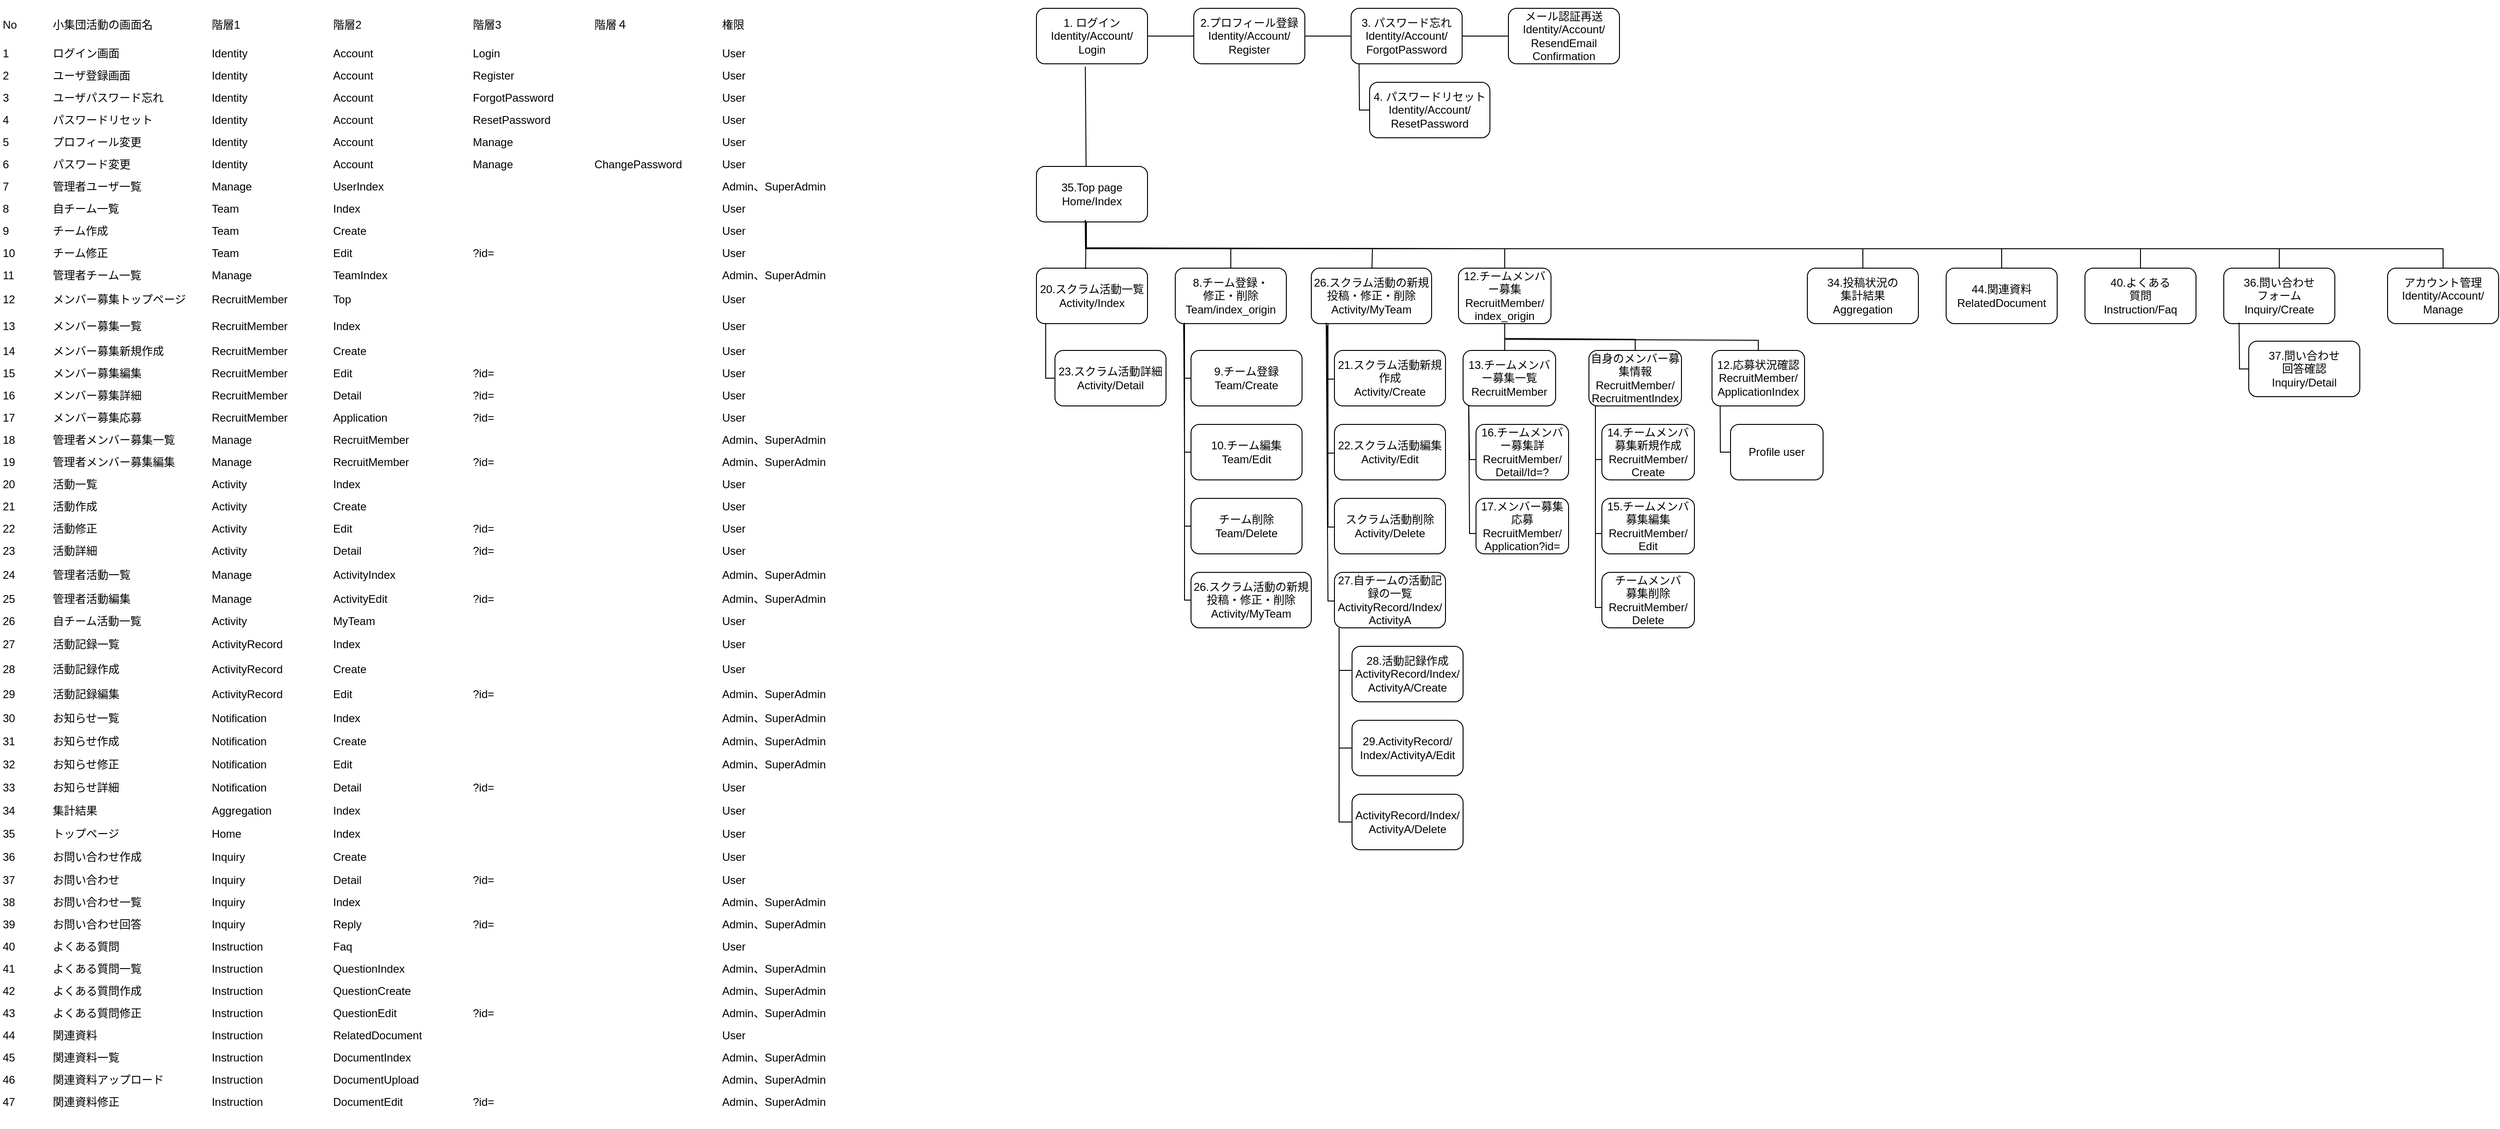 <mxfile version="21.2.9" type="github" pages="12">
  <diagram id="CLTRys49zxEiXXsSw-_P" name="Page-12">
    <mxGraphModel dx="2991" dy="804" grid="1" gridSize="10" guides="1" tooltips="1" connect="1" arrows="1" fold="1" page="1" pageScale="1" pageWidth="1169" pageHeight="827" math="0" shadow="0">
      <root>
        <mxCell id="0" />
        <mxCell id="1" parent="0" />
        <mxCell id="gvyzlwKQ6x9KOF1J_X6z-1" value="&lt;font style=&quot;font-size: 12px;&quot;&gt;1. ログイン&lt;br&gt;Identity/Account/&lt;br&gt;Login&lt;/font&gt;" style="rounded=1;whiteSpace=wrap;html=1;" vertex="1" parent="1">
          <mxGeometry x="60" y="30" width="120" height="60" as="geometry" />
        </mxCell>
        <mxCell id="gvyzlwKQ6x9KOF1J_X6z-2" value="&lt;font style=&quot;&quot;&gt;&lt;font style=&quot;font-size: 12px;&quot;&gt;2.プロフィール登録&lt;br&gt;Identity/Account/&lt;br&gt;Register&lt;/font&gt;&lt;br&gt;&lt;/font&gt;" style="rounded=1;whiteSpace=wrap;html=1;" vertex="1" parent="1">
          <mxGeometry x="230" y="30" width="120" height="60" as="geometry" />
        </mxCell>
        <mxCell id="gvyzlwKQ6x9KOF1J_X6z-6" value="&lt;div data-ccp-timestamp=&quot;1683614892961&quot;&gt;&lt;table style=&quot;border-collapse:collapse;width:715pt&quot; width=&quot;953&quot;&gt;&lt;colgroup&gt;&lt;col style=&quot;width:40pt&quot; width=&quot;53&quot;&gt;&lt;col style=&quot;width:131pt&quot; width=&quot;174&quot;&gt;&lt;col style=&quot;width:98pt&quot; width=&quot;131&quot;&gt;&lt;col style=&quot;width:113pt&quot; width=&quot;150&quot;&gt;&lt;col style=&quot;width:98pt&quot; width=&quot;131&quot;&gt;&lt;col style=&quot;width:103pt&quot; width=&quot;137&quot;&gt;&lt;col style=&quot;width:133pt&quot; width=&quot;177&quot;&gt;&lt;/colgroup&gt;&lt;tbody&gt;&lt;tr style=&quot;height:28.5pt&quot; height=&quot;38&quot;&gt;&lt;td style=&quot;width:40pt;height:28.5pt&quot; class=&quot;xl21&quot; height=&quot;38&quot; width=&quot;53&quot;&gt;No&lt;/td&gt;&lt;td style=&quot;width:131pt&quot; class=&quot;xl21&quot; width=&quot;174&quot;&gt;小集団活動の画面名&lt;/td&gt;&lt;td style=&quot;width:98pt&quot; class=&quot;xl21&quot; width=&quot;131&quot;&gt;階層1&lt;/td&gt;&lt;td style=&quot;width:113pt&quot; class=&quot;xl21&quot; width=&quot;150&quot;&gt;階層2&lt;/td&gt;&lt;td style=&quot;width:98pt&quot; class=&quot;xl21&quot; width=&quot;131&quot;&gt;階層3&lt;/td&gt;&lt;td style=&quot;width:103pt&quot; class=&quot;xl21&quot; width=&quot;137&quot;&gt;階層４&lt;/td&gt;&lt;td style=&quot;width:133pt&quot; class=&quot;xl21&quot; width=&quot;177&quot;&gt;権限&lt;/td&gt;&lt;/tr&gt;&lt;tr style=&quot;height:15.75pt&quot; height=&quot;21&quot;&gt;&lt;td style=&quot;width:40pt;height:15.75pt&quot; class=&quot;xl148&quot; height=&quot;21&quot; width=&quot;53&quot;&gt;1&lt;/td&gt;&lt;td style=&quot;width:131pt&quot; class=&quot;xl163&quot; width=&quot;174&quot;&gt;ログイン画面&lt;/td&gt;&lt;td style=&quot;width:98pt&quot; class=&quot;xl163&quot; width=&quot;131&quot;&gt;Identity&lt;/td&gt;&lt;td style=&quot;width:113pt&quot; class=&quot;xl163&quot; width=&quot;150&quot;&gt;Account&lt;/td&gt;&lt;td style=&quot;width:98pt&quot; class=&quot;xl163&quot; width=&quot;131&quot;&gt;Login&lt;/td&gt;&lt;td style=&quot;width:103pt&quot; class=&quot;xl69&quot; width=&quot;137&quot;&gt;&lt;/td&gt;&lt;td style=&quot;width:133pt&quot; class=&quot;xl70&quot; width=&quot;177&quot;&gt;User&lt;/td&gt;&lt;/tr&gt;&lt;tr style=&quot;height:16.5pt&quot; height=&quot;22&quot;&gt;&lt;td style=&quot;width:40pt;height:16.5pt&quot; class=&quot;xl149&quot; height=&quot;22&quot; width=&quot;53&quot;&gt;2&lt;/td&gt;&lt;td style=&quot;width:131pt&quot; class=&quot;xl164&quot; width=&quot;174&quot;&gt;ユーザ登録画面&lt;/td&gt;&lt;td style=&quot;width:98pt&quot; class=&quot;xl164&quot; width=&quot;131&quot;&gt;Identity&lt;/td&gt;&lt;td style=&quot;width:113pt&quot; class=&quot;xl164&quot; width=&quot;150&quot;&gt;Account&lt;/td&gt;&lt;td style=&quot;width:98pt&quot; class=&quot;xl164&quot; width=&quot;131&quot;&gt;Register&lt;/td&gt;&lt;td style=&quot;width:103pt&quot; class=&quot;xl74&quot; width=&quot;137&quot;&gt;&lt;/td&gt;&lt;td style=&quot;width:133pt&quot; class=&quot;xl75&quot; width=&quot;177&quot;&gt;User&lt;/td&gt;&lt;/tr&gt;&lt;tr style=&quot;height:16.5pt&quot; height=&quot;22&quot;&gt;&lt;td style=&quot;width:40pt;height:16.5pt&quot; class=&quot;xl149&quot; height=&quot;22&quot; width=&quot;53&quot;&gt;3&lt;/td&gt;&lt;td style=&quot;width:131pt&quot; class=&quot;xl164&quot; width=&quot;174&quot;&gt;ユーザパスワード忘れ&lt;/td&gt;&lt;td style=&quot;width:98pt&quot; class=&quot;xl164&quot; width=&quot;131&quot;&gt;Identity&lt;/td&gt;&lt;td style=&quot;width:113pt&quot; class=&quot;xl164&quot; width=&quot;150&quot;&gt;Account&lt;/td&gt;&lt;td style=&quot;width:98pt&quot; class=&quot;xl164&quot; width=&quot;131&quot;&gt;ForgotPassword&lt;/td&gt;&lt;td style=&quot;width:103pt&quot; class=&quot;xl74&quot; width=&quot;137&quot;&gt;&lt;/td&gt;&lt;td style=&quot;width:133pt&quot; class=&quot;xl75&quot; width=&quot;177&quot;&gt;User&lt;/td&gt;&lt;/tr&gt;&lt;tr style=&quot;height:16.5pt&quot; height=&quot;22&quot;&gt;&lt;td style=&quot;width:40pt;height:16.5pt&quot; class=&quot;xl149&quot; height=&quot;22&quot; width=&quot;53&quot;&gt;4&lt;/td&gt;&lt;td style=&quot;width:131pt&quot; class=&quot;xl73&quot; width=&quot;174&quot;&gt;パスワードリセット&lt;/td&gt;&lt;td style=&quot;width:98pt&quot; class=&quot;xl74&quot; width=&quot;131&quot;&gt;Identity&lt;/td&gt;&lt;td style=&quot;width:113pt&quot; class=&quot;xl74&quot; width=&quot;150&quot;&gt;Account&lt;/td&gt;&lt;td style=&quot;width:98pt&quot; class=&quot;xl74&quot; width=&quot;131&quot;&gt;ResetPassword&lt;/td&gt;&lt;td style=&quot;width:103pt&quot; class=&quot;xl74&quot; width=&quot;137&quot;&gt;&lt;/td&gt;&lt;td style=&quot;width:133pt&quot; class=&quot;xl75&quot; width=&quot;177&quot;&gt;User&lt;/td&gt;&lt;/tr&gt;&lt;tr style=&quot;height:16.5pt&quot; height=&quot;22&quot;&gt;&lt;td style=&quot;width:40pt;height:16.5pt&quot; class=&quot;xl149&quot; height=&quot;22&quot; width=&quot;53&quot;&gt;5&lt;/td&gt;&lt;td style=&quot;width:131pt&quot; class=&quot;xl164&quot; width=&quot;174&quot;&gt;プロフィール変更&lt;/td&gt;&lt;td style=&quot;width:98pt&quot; class=&quot;xl164&quot; width=&quot;131&quot;&gt;Identity&lt;/td&gt;&lt;td style=&quot;width:113pt&quot; class=&quot;xl164&quot; width=&quot;150&quot;&gt;Account&lt;/td&gt;&lt;td style=&quot;width:98pt&quot; class=&quot;xl164&quot; width=&quot;131&quot;&gt;Manage&lt;/td&gt;&lt;td style=&quot;width:103pt&quot; class=&quot;xl74&quot; width=&quot;137&quot;&gt;&lt;/td&gt;&lt;td style=&quot;width:133pt&quot; class=&quot;xl75&quot; width=&quot;177&quot;&gt;User&lt;/td&gt;&lt;/tr&gt;&lt;tr style=&quot;height:16.5pt&quot; height=&quot;22&quot;&gt;&lt;td style=&quot;width:40pt;height:16.5pt&quot; class=&quot;xl149&quot; height=&quot;22&quot; width=&quot;53&quot;&gt;6&lt;/td&gt;&lt;td style=&quot;width:131pt&quot; class=&quot;xl164&quot; width=&quot;174&quot;&gt;パスワード変更&lt;/td&gt;&lt;td style=&quot;width:98pt&quot; class=&quot;xl164&quot; width=&quot;131&quot;&gt;Identity&lt;/td&gt;&lt;td style=&quot;width:113pt&quot; class=&quot;xl164&quot; width=&quot;150&quot;&gt;Account&lt;/td&gt;&lt;td style=&quot;width:98pt&quot; class=&quot;xl164&quot; width=&quot;131&quot;&gt;Manage&lt;/td&gt;&lt;td style=&quot;width:103pt&quot; class=&quot;xl74&quot; width=&quot;137&quot;&gt;ChangePassword&lt;/td&gt;&lt;td style=&quot;width:133pt&quot; class=&quot;xl75&quot; width=&quot;177&quot;&gt;User&lt;/td&gt;&lt;/tr&gt;&lt;tr style=&quot;height:16.5pt&quot; height=&quot;22&quot;&gt;&lt;td style=&quot;width:40pt;height:16.5pt&quot; class=&quot;xl149&quot; height=&quot;22&quot; width=&quot;53&quot;&gt;7&lt;/td&gt;&lt;td style=&quot;width:131pt&quot; class=&quot;xl164&quot; width=&quot;174&quot;&gt;管理者ユーザ一覧&lt;/td&gt;&lt;td style=&quot;width:98pt&quot; class=&quot;xl164&quot; width=&quot;131&quot;&gt;Manage&lt;/td&gt;&lt;td style=&quot;width:113pt&quot; class=&quot;xl164&quot; width=&quot;150&quot;&gt;UserIndex&lt;/td&gt;&lt;td style=&quot;width:98pt&quot; class=&quot;xl164&quot; width=&quot;131&quot;&gt;&lt;/td&gt;&lt;td style=&quot;width:103pt&quot; class=&quot;xl74&quot; width=&quot;137&quot;&gt;&lt;/td&gt;&lt;td style=&quot;width:133pt&quot; class=&quot;xl75&quot; width=&quot;177&quot;&gt;Admin、SuperAdmin&lt;/td&gt;&lt;/tr&gt;&lt;tr style=&quot;height:16.5pt&quot; height=&quot;22&quot;&gt;&lt;td style=&quot;width:40pt;height:16.5pt&quot; class=&quot;xl149&quot; height=&quot;22&quot; width=&quot;53&quot;&gt;8&lt;/td&gt;&lt;td style=&quot;width:131pt&quot; class=&quot;xl164&quot; width=&quot;174&quot;&gt;自チーム一覧&lt;/td&gt;&lt;td style=&quot;width:98pt&quot; class=&quot;xl164&quot; width=&quot;131&quot;&gt;Team&lt;/td&gt;&lt;td style=&quot;width:113pt&quot; class=&quot;xl164&quot; width=&quot;150&quot;&gt;Index&lt;/td&gt;&lt;td style=&quot;width:98pt&quot; class=&quot;xl164&quot; width=&quot;131&quot;&gt;&lt;/td&gt;&lt;td style=&quot;width:103pt&quot; class=&quot;xl74&quot; width=&quot;137&quot;&gt;&lt;/td&gt;&lt;td style=&quot;width:133pt&quot; class=&quot;xl75&quot; width=&quot;177&quot;&gt;User&lt;/td&gt;&lt;/tr&gt;&lt;tr style=&quot;height:16.5pt&quot; height=&quot;22&quot;&gt;&lt;td style=&quot;width:40pt;height:16.5pt&quot; class=&quot;xl149&quot; height=&quot;22&quot; width=&quot;53&quot;&gt;9&lt;/td&gt;&lt;td style=&quot;width:131pt&quot; class=&quot;xl164&quot; width=&quot;174&quot;&gt;チーム作成&lt;/td&gt;&lt;td style=&quot;width:98pt&quot; class=&quot;xl164&quot; width=&quot;131&quot;&gt;Team&lt;/td&gt;&lt;td style=&quot;width:113pt&quot; class=&quot;xl164&quot; width=&quot;150&quot;&gt;Create&lt;/td&gt;&lt;td style=&quot;width:98pt&quot; class=&quot;xl164&quot; width=&quot;131&quot;&gt;&lt;/td&gt;&lt;td style=&quot;width:103pt&quot; class=&quot;xl74&quot; width=&quot;137&quot;&gt;&lt;/td&gt;&lt;td style=&quot;width:133pt&quot; class=&quot;xl75&quot; width=&quot;177&quot;&gt;User&lt;/td&gt;&lt;/tr&gt;&lt;tr style=&quot;height:16.5pt&quot; height=&quot;22&quot;&gt;&lt;td style=&quot;width:40pt;height:16.5pt&quot; class=&quot;xl149&quot; height=&quot;22&quot; width=&quot;53&quot;&gt;10&lt;/td&gt;&lt;td style=&quot;width:131pt&quot; class=&quot;xl164&quot; width=&quot;174&quot;&gt;チーム修正&lt;/td&gt;&lt;td style=&quot;width:98pt&quot; class=&quot;xl164&quot; width=&quot;131&quot;&gt;Team&lt;/td&gt;&lt;td style=&quot;width:113pt&quot; class=&quot;xl164&quot; width=&quot;150&quot;&gt;Edit&lt;/td&gt;&lt;td style=&quot;width:98pt&quot; class=&quot;xl164&quot; width=&quot;131&quot;&gt;?id=&lt;/td&gt;&lt;td style=&quot;width:103pt&quot; class=&quot;xl74&quot; width=&quot;137&quot;&gt;&lt;/td&gt;&lt;td style=&quot;width:133pt&quot; class=&quot;xl75&quot; width=&quot;177&quot;&gt;User&lt;/td&gt;&lt;/tr&gt;&lt;tr style=&quot;height:16.5pt&quot; height=&quot;22&quot;&gt;&lt;td style=&quot;width:40pt;height:16.5pt&quot; class=&quot;xl149&quot; height=&quot;22&quot; width=&quot;53&quot;&gt;11&lt;/td&gt;&lt;td style=&quot;width:131pt&quot; class=&quot;xl164&quot; width=&quot;174&quot;&gt;管理者チーム一覧&lt;/td&gt;&lt;td style=&quot;width:98pt&quot; class=&quot;xl164&quot; width=&quot;131&quot;&gt;Manage&lt;/td&gt;&lt;td style=&quot;width:113pt&quot; class=&quot;xl164&quot; width=&quot;150&quot;&gt;TeamIndex&lt;/td&gt;&lt;td style=&quot;width:98pt&quot; class=&quot;xl164&quot; width=&quot;131&quot;&gt;&lt;/td&gt;&lt;td style=&quot;width:103pt&quot; class=&quot;xl74&quot; width=&quot;137&quot;&gt;&lt;/td&gt;&lt;td style=&quot;width:133pt&quot; class=&quot;xl75&quot; width=&quot;177&quot;&gt;Admin、SuperAdmin&lt;/td&gt;&lt;/tr&gt;&lt;tr style=&quot;height:20.25pt&quot; height=&quot;27&quot;&gt;&lt;td style=&quot;width:40pt;height:20.25pt&quot; class=&quot;xl149&quot; height=&quot;27&quot; width=&quot;53&quot;&gt;12&lt;/td&gt;&lt;td style=&quot;width:131pt&quot; class=&quot;xl164&quot; width=&quot;174&quot;&gt;メンバー募集トップページ&lt;/td&gt;&lt;td style=&quot;width:98pt&quot; class=&quot;xl164&quot; width=&quot;131&quot;&gt;RecruitMember&lt;/td&gt;&lt;td style=&quot;width:113pt&quot; class=&quot;xl164&quot; width=&quot;150&quot;&gt;Top&lt;/td&gt;&lt;td style=&quot;width:98pt&quot; class=&quot;xl170&quot; width=&quot;131&quot;&gt;&lt;/td&gt;&lt;td style=&quot;width:103pt&quot; class=&quot;xl79&quot; width=&quot;137&quot;&gt;&lt;/td&gt;&lt;td style=&quot;width:133pt&quot; class=&quot;xl75&quot; width=&quot;177&quot;&gt;User&lt;/td&gt;&lt;/tr&gt;&lt;tr style=&quot;height:20.25pt&quot; height=&quot;27&quot;&gt;&lt;td style=&quot;width:40pt;height:20.25pt&quot; class=&quot;xl149&quot; height=&quot;27&quot; width=&quot;53&quot;&gt;13&lt;/td&gt;&lt;td style=&quot;width:131pt&quot; class=&quot;xl164&quot; width=&quot;174&quot;&gt;メンバー募集一覧&lt;/td&gt;&lt;td style=&quot;width:98pt&quot; class=&quot;xl164&quot; width=&quot;131&quot;&gt;RecruitMember&lt;/td&gt;&lt;td style=&quot;width:113pt&quot; class=&quot;xl164&quot; width=&quot;150&quot;&gt;Index&lt;/td&gt;&lt;td style=&quot;width:98pt&quot; class=&quot;xl170&quot; width=&quot;131&quot;&gt;&lt;/td&gt;&lt;td style=&quot;width:103pt&quot; class=&quot;xl79&quot; width=&quot;137&quot;&gt;&lt;/td&gt;&lt;td style=&quot;width:133pt&quot; class=&quot;xl75&quot; width=&quot;177&quot;&gt;User&lt;/td&gt;&lt;/tr&gt;&lt;tr style=&quot;height:16.5pt&quot; height=&quot;22&quot;&gt;&lt;td style=&quot;width:40pt;height:16.5pt&quot; class=&quot;xl149&quot; height=&quot;22&quot; width=&quot;53&quot;&gt;14&lt;/td&gt;&lt;td style=&quot;width:131pt&quot; class=&quot;xl164&quot; width=&quot;174&quot;&gt;メンバー募集新規作成&lt;/td&gt;&lt;td style=&quot;width:98pt&quot; class=&quot;xl164&quot; width=&quot;131&quot;&gt;RecruitMember&lt;/td&gt;&lt;td style=&quot;width:113pt&quot; class=&quot;xl164&quot; width=&quot;150&quot;&gt;Create&lt;/td&gt;&lt;td style=&quot;width:98pt&quot; class=&quot;xl170&quot; width=&quot;131&quot;&gt;&lt;/td&gt;&lt;td style=&quot;width:103pt&quot; class=&quot;xl79&quot; width=&quot;137&quot;&gt;&lt;/td&gt;&lt;td style=&quot;width:133pt&quot; class=&quot;xl75&quot; width=&quot;177&quot;&gt;User&lt;/td&gt;&lt;/tr&gt;&lt;tr style=&quot;height:16.5pt&quot; height=&quot;22&quot;&gt;&lt;td style=&quot;width:40pt;height:16.5pt&quot; class=&quot;xl149&quot; height=&quot;22&quot; width=&quot;53&quot;&gt;15&lt;/td&gt;&lt;td style=&quot;width:131pt&quot; class=&quot;xl164&quot; width=&quot;174&quot;&gt;メンバー募集編集&lt;/td&gt;&lt;td style=&quot;width:98pt&quot; class=&quot;xl164&quot; width=&quot;131&quot;&gt;RecruitMember&lt;/td&gt;&lt;td style=&quot;width:113pt&quot; class=&quot;xl164&quot; width=&quot;150&quot;&gt;Edit&lt;/td&gt;&lt;td style=&quot;width:98pt&quot; class=&quot;xl164&quot; width=&quot;131&quot;&gt;?id=&lt;/td&gt;&lt;td style=&quot;width:103pt&quot; class=&quot;xl79&quot; width=&quot;137&quot;&gt;&lt;/td&gt;&lt;td style=&quot;width:133pt&quot; class=&quot;xl75&quot; width=&quot;177&quot;&gt;User&lt;/td&gt;&lt;/tr&gt;&lt;tr style=&quot;height:16.5pt&quot; height=&quot;22&quot;&gt;&lt;td style=&quot;width:40pt;height:16.5pt&quot; class=&quot;xl149&quot; height=&quot;22&quot; width=&quot;53&quot;&gt;16&lt;/td&gt;&lt;td style=&quot;width:131pt&quot; class=&quot;xl164&quot; width=&quot;174&quot;&gt;メンバー募集詳細&lt;/td&gt;&lt;td style=&quot;width:98pt&quot; class=&quot;xl164&quot; width=&quot;131&quot;&gt;RecruitMember&lt;/td&gt;&lt;td style=&quot;width:113pt&quot; class=&quot;xl164&quot; width=&quot;150&quot;&gt;Detail&lt;/td&gt;&lt;td style=&quot;width:98pt&quot; class=&quot;xl164&quot; width=&quot;131&quot;&gt;?id=&lt;/td&gt;&lt;td style=&quot;width:103pt&quot; class=&quot;xl79&quot; width=&quot;137&quot;&gt;&lt;/td&gt;&lt;td style=&quot;width:133pt&quot; class=&quot;xl75&quot; width=&quot;177&quot;&gt;User&lt;/td&gt;&lt;/tr&gt;&lt;tr style=&quot;height:16.5pt&quot; height=&quot;22&quot;&gt;&lt;td style=&quot;width:40pt;height:16.5pt&quot; class=&quot;xl149&quot; height=&quot;22&quot; width=&quot;53&quot;&gt;17&lt;/td&gt;&lt;td style=&quot;width:131pt&quot; class=&quot;xl171&quot; width=&quot;174&quot;&gt;メンバー募集応募&lt;/td&gt;&lt;td style=&quot;width:98pt&quot; class=&quot;xl164&quot; width=&quot;131&quot;&gt;RecruitMember&lt;/td&gt;&lt;td style=&quot;width:113pt&quot; class=&quot;xl171&quot; width=&quot;150&quot;&gt;Application&lt;/td&gt;&lt;td style=&quot;width:98pt&quot; class=&quot;xl171&quot; width=&quot;131&quot;&gt;?id=&lt;/td&gt;&lt;td style=&quot;width:103pt&quot; class=&quot;xl133&quot; width=&quot;137&quot;&gt;&lt;/td&gt;&lt;td style=&quot;width:133pt&quot; class=&quot;xl75&quot; width=&quot;177&quot;&gt;User&lt;/td&gt;&lt;/tr&gt;&lt;tr style=&quot;height:16.5pt&quot; height=&quot;22&quot;&gt;&lt;td style=&quot;width:40pt;height:16.5pt&quot; class=&quot;xl149&quot; height=&quot;22&quot; width=&quot;53&quot;&gt;18&lt;/td&gt;&lt;td style=&quot;width:131pt&quot; class=&quot;xl171&quot; width=&quot;174&quot;&gt;管理者メンバー募集一覧&lt;/td&gt;&lt;td style=&quot;width:98pt&quot; class=&quot;xl164&quot; width=&quot;131&quot;&gt;Manage&lt;/td&gt;&lt;td style=&quot;width:113pt&quot; class=&quot;xl171&quot; width=&quot;150&quot;&gt;RecruitMember&lt;/td&gt;&lt;td style=&quot;width:98pt&quot; class=&quot;xl171&quot; width=&quot;131&quot;&gt;&lt;/td&gt;&lt;td style=&quot;width:103pt&quot; class=&quot;xl133&quot; width=&quot;137&quot;&gt;&lt;/td&gt;&lt;td class=&quot;xl103&quot;&gt;Admin、SuperAdmin&lt;/td&gt;&lt;/tr&gt;&lt;tr style=&quot;height:16.5pt&quot; height=&quot;22&quot;&gt;&lt;td style=&quot;width:40pt;height:16.5pt&quot; class=&quot;xl149&quot; height=&quot;22&quot; width=&quot;53&quot;&gt;19&lt;/td&gt;&lt;td style=&quot;width:131pt&quot; class=&quot;xl171&quot; width=&quot;174&quot;&gt;管理者メンバー募集編集&lt;/td&gt;&lt;td style=&quot;width:98pt&quot; class=&quot;xl164&quot; width=&quot;131&quot;&gt;Manage&lt;/td&gt;&lt;td style=&quot;width:113pt&quot; class=&quot;xl171&quot; width=&quot;150&quot;&gt;RecruitMember&lt;/td&gt;&lt;td style=&quot;width:98pt&quot; class=&quot;xl171&quot; width=&quot;131&quot;&gt;?id=&lt;/td&gt;&lt;td style=&quot;width:103pt&quot; class=&quot;xl95&quot; width=&quot;137&quot;&gt;&lt;/td&gt;&lt;td class=&quot;xl103&quot;&gt;Admin、SuperAdmin&lt;/td&gt;&lt;/tr&gt;&lt;tr style=&quot;height:16.5pt&quot; height=&quot;22&quot;&gt;&lt;td style=&quot;width:40pt;height:16.5pt&quot; class=&quot;xl148&quot; height=&quot;22&quot; width=&quot;53&quot;&gt;20&lt;/td&gt;&lt;td style=&quot;width:131pt&quot; class=&quot;xl163&quot; width=&quot;174&quot;&gt;活動一覧&lt;/td&gt;&lt;td style=&quot;width:98pt&quot; class=&quot;xl163&quot; width=&quot;131&quot;&gt;Activity&lt;/td&gt;&lt;td style=&quot;width:113pt&quot; class=&quot;xl163&quot; width=&quot;150&quot;&gt;Index&lt;/td&gt;&lt;td style=&quot;width:98pt&quot; class=&quot;xl163&quot; width=&quot;131&quot;&gt;&lt;/td&gt;&lt;td style=&quot;width:103pt&quot; class=&quot;xl69&quot; width=&quot;137&quot;&gt;&lt;/td&gt;&lt;td style=&quot;width:133pt&quot; class=&quot;xl70&quot; width=&quot;177&quot;&gt;User&lt;/td&gt;&lt;/tr&gt;&lt;tr style=&quot;height:16.5pt&quot; height=&quot;22&quot;&gt;&lt;td style=&quot;width:40pt;height:16.5pt&quot; class=&quot;xl149&quot; height=&quot;22&quot; width=&quot;53&quot;&gt;21&lt;/td&gt;&lt;td style=&quot;width:131pt&quot; class=&quot;xl164&quot; width=&quot;174&quot;&gt;活動作成&lt;/td&gt;&lt;td style=&quot;width:98pt&quot; class=&quot;xl164&quot; width=&quot;131&quot;&gt;Activity&lt;/td&gt;&lt;td style=&quot;width:113pt&quot; class=&quot;xl164&quot; width=&quot;150&quot;&gt;Create&lt;/td&gt;&lt;td style=&quot;width:98pt&quot; class=&quot;xl164&quot; width=&quot;131&quot;&gt;&lt;/td&gt;&lt;td style=&quot;width:103pt&quot; class=&quot;xl74&quot; width=&quot;137&quot;&gt;&lt;/td&gt;&lt;td style=&quot;width:133pt&quot; class=&quot;xl75&quot; width=&quot;177&quot;&gt;User&lt;/td&gt;&lt;/tr&gt;&lt;tr style=&quot;height:16.5pt&quot; height=&quot;22&quot;&gt;&lt;td style=&quot;width:40pt;height:16.5pt&quot; class=&quot;xl149&quot; height=&quot;22&quot; width=&quot;53&quot;&gt;22&lt;/td&gt;&lt;td style=&quot;width:131pt&quot; class=&quot;xl164&quot; width=&quot;174&quot;&gt;活動修正&lt;/td&gt;&lt;td style=&quot;width:98pt&quot; class=&quot;xl164&quot; width=&quot;131&quot;&gt;Activity&lt;/td&gt;&lt;td style=&quot;width:113pt&quot; class=&quot;xl164&quot; width=&quot;150&quot;&gt;Edit&lt;/td&gt;&lt;td style=&quot;width:98pt&quot; class=&quot;xl164&quot; width=&quot;131&quot;&gt;?id=&lt;/td&gt;&lt;td style=&quot;width:103pt&quot; class=&quot;xl74&quot; width=&quot;137&quot;&gt;&lt;/td&gt;&lt;td style=&quot;width:133pt&quot; class=&quot;xl75&quot; width=&quot;177&quot;&gt;User&lt;/td&gt;&lt;/tr&gt;&lt;tr style=&quot;height:16.5pt&quot; height=&quot;22&quot;&gt;&lt;td style=&quot;width:40pt;height:16.5pt&quot; class=&quot;xl149&quot; height=&quot;22&quot; width=&quot;53&quot;&gt;23&lt;/td&gt;&lt;td style=&quot;width:131pt&quot; class=&quot;xl164&quot; width=&quot;174&quot;&gt;活動詳細&lt;/td&gt;&lt;td style=&quot;width:98pt&quot; class=&quot;xl164&quot; width=&quot;131&quot;&gt;Activity&lt;/td&gt;&lt;td style=&quot;width:113pt&quot; class=&quot;xl164&quot; width=&quot;150&quot;&gt;Detail&lt;/td&gt;&lt;td style=&quot;width:98pt&quot; class=&quot;xl164&quot; width=&quot;131&quot;&gt;?id=&lt;/td&gt;&lt;td style=&quot;width:103pt&quot; class=&quot;xl74&quot; width=&quot;137&quot;&gt;&lt;/td&gt;&lt;td style=&quot;width:133pt&quot; class=&quot;xl75&quot; width=&quot;177&quot;&gt;User&lt;/td&gt;&lt;/tr&gt;&lt;tr style=&quot;height:19.5pt&quot; height=&quot;26&quot;&gt;&lt;td style=&quot;width:40pt;height:19.5pt&quot; class=&quot;xl149&quot; height=&quot;26&quot; width=&quot;53&quot;&gt;24&lt;/td&gt;&lt;td style=&quot;width:131pt&quot; class=&quot;xl164&quot; width=&quot;174&quot;&gt;管理者活動一覧&lt;/td&gt;&lt;td style=&quot;width:98pt&quot; class=&quot;xl164&quot; width=&quot;131&quot;&gt;Manage&lt;/td&gt;&lt;td style=&quot;width:113pt&quot; class=&quot;xl164&quot; width=&quot;150&quot;&gt;ActivityIndex&lt;/td&gt;&lt;td style=&quot;width:98pt&quot; class=&quot;xl164&quot; width=&quot;131&quot;&gt;&lt;/td&gt;&lt;td style=&quot;width:103pt&quot; class=&quot;xl74&quot; width=&quot;137&quot;&gt;&lt;/td&gt;&lt;td style=&quot;width:133pt&quot; class=&quot;xl75&quot; width=&quot;177&quot;&gt;Admin、SuperAdmin&lt;/td&gt;&lt;/tr&gt;&lt;tr style=&quot;height:16.5pt&quot; height=&quot;22&quot;&gt;&lt;td style=&quot;width:40pt;height:16.5pt&quot; class=&quot;xl149&quot; height=&quot;22&quot; width=&quot;53&quot;&gt;25&lt;/td&gt;&lt;td style=&quot;width:131pt&quot; class=&quot;xl164&quot; width=&quot;174&quot;&gt;管理者活動編集&lt;/td&gt;&lt;td style=&quot;width:98pt&quot; class=&quot;xl164&quot; width=&quot;131&quot;&gt;Manage&lt;/td&gt;&lt;td style=&quot;width:113pt&quot; class=&quot;xl164&quot; width=&quot;150&quot;&gt;ActivityEdit&lt;/td&gt;&lt;td style=&quot;width:98pt&quot; class=&quot;xl164&quot; width=&quot;131&quot;&gt;?id=&lt;/td&gt;&lt;td style=&quot;width:103pt&quot; class=&quot;xl74&quot; width=&quot;137&quot;&gt;&lt;/td&gt;&lt;td style=&quot;width:133pt&quot; class=&quot;xl75&quot; width=&quot;177&quot;&gt;Admin、SuperAdmin&lt;/td&gt;&lt;/tr&gt;&lt;tr style=&quot;height:16.5pt&quot; height=&quot;22&quot;&gt;&lt;td style=&quot;width:40pt;height:16.5pt&quot; class=&quot;xl149&quot; height=&quot;22&quot; width=&quot;53&quot;&gt;26&lt;/td&gt;&lt;td style=&quot;width:131pt&quot; class=&quot;xl164&quot; width=&quot;174&quot;&gt;自チーム活動一覧&lt;/td&gt;&lt;td style=&quot;width:98pt&quot; class=&quot;xl164&quot; width=&quot;131&quot;&gt;Activity&lt;/td&gt;&lt;td style=&quot;width:113pt&quot; class=&quot;xl164&quot; width=&quot;150&quot;&gt;MyTeam&lt;/td&gt;&lt;td style=&quot;width:98pt&quot; class=&quot;xl164&quot; width=&quot;131&quot;&gt;&lt;/td&gt;&lt;td style=&quot;width:103pt&quot; class=&quot;xl74&quot; width=&quot;137&quot;&gt;&lt;/td&gt;&lt;td style=&quot;width:133pt&quot; class=&quot;xl75&quot; width=&quot;177&quot;&gt;User&lt;/td&gt;&lt;/tr&gt;&lt;tr style=&quot;height:18.75pt&quot; height=&quot;25&quot;&gt;&lt;td style=&quot;width:40pt;height:18.75pt&quot; class=&quot;xl149&quot; height=&quot;25&quot; width=&quot;53&quot;&gt;27&lt;/td&gt;&lt;td style=&quot;width:131pt&quot; class=&quot;xl164&quot; width=&quot;174&quot;&gt;活動記録一覧&lt;/td&gt;&lt;td style=&quot;width:98pt&quot; class=&quot;xl164&quot; width=&quot;131&quot;&gt;ActivityRecord&lt;/td&gt;&lt;td style=&quot;width:113pt&quot; class=&quot;xl170&quot; width=&quot;150&quot;&gt;Index&lt;/td&gt;&lt;td style=&quot;width:98pt&quot; class=&quot;xl170&quot; width=&quot;131&quot;&gt;&lt;/td&gt;&lt;td style=&quot;width:103pt&quot; class=&quot;xl79&quot; width=&quot;137&quot;&gt;&lt;/td&gt;&lt;td style=&quot;width:133pt&quot; class=&quot;xl75&quot; width=&quot;177&quot;&gt;User&lt;/td&gt;&lt;/tr&gt;&lt;tr style=&quot;height:18.75pt&quot; height=&quot;25&quot;&gt;&lt;td style=&quot;width:40pt;height:18.75pt&quot; class=&quot;xl149&quot; height=&quot;25&quot; width=&quot;53&quot;&gt;28&lt;/td&gt;&lt;td style=&quot;width:131pt&quot; class=&quot;xl164&quot; width=&quot;174&quot;&gt;活動記録作成&lt;/td&gt;&lt;td style=&quot;width:98pt&quot; class=&quot;xl164&quot; width=&quot;131&quot;&gt;ActivityRecord&lt;/td&gt;&lt;td style=&quot;width:113pt&quot; class=&quot;xl170&quot; width=&quot;150&quot;&gt;Create&lt;/td&gt;&lt;td style=&quot;width:98pt&quot; class=&quot;xl170&quot; width=&quot;131&quot;&gt;&lt;/td&gt;&lt;td style=&quot;width:103pt&quot; class=&quot;xl79&quot; width=&quot;137&quot;&gt;&lt;/td&gt;&lt;td style=&quot;width:133pt&quot; class=&quot;xl75&quot; width=&quot;177&quot;&gt;User&lt;/td&gt;&lt;/tr&gt;&lt;tr style=&quot;height:18.75pt&quot; height=&quot;25&quot;&gt;&lt;td style=&quot;width:40pt;height:18.75pt&quot; class=&quot;xl150&quot; height=&quot;25&quot; width=&quot;53&quot;&gt;29&lt;/td&gt;&lt;td style=&quot;width:131pt&quot; class=&quot;xl171&quot; width=&quot;174&quot;&gt;活動記録編集&lt;/td&gt;&lt;td style=&quot;width:98pt&quot; class=&quot;xl171&quot; width=&quot;131&quot;&gt;ActivityRecord&lt;/td&gt;&lt;td style=&quot;width:113pt&quot; class=&quot;xl171&quot; width=&quot;150&quot;&gt;Edit&lt;/td&gt;&lt;td style=&quot;width:98pt&quot; class=&quot;xl171&quot; width=&quot;131&quot;&gt;?id=&lt;/td&gt;&lt;td style=&quot;width:103pt&quot; class=&quot;xl95&quot; width=&quot;137&quot;&gt;&lt;/td&gt;&lt;td style=&quot;width:133pt&quot; class=&quot;xl96&quot; width=&quot;177&quot;&gt;Admin、SuperAdmin&lt;/td&gt;&lt;/tr&gt;&lt;tr style=&quot;height:17.25pt&quot; height=&quot;23&quot;&gt;&lt;td style=&quot;width:40pt;height:17.25pt&quot; class=&quot;xl160&quot; height=&quot;23&quot; width=&quot;53&quot;&gt;30&lt;/td&gt;&lt;td style=&quot;width:131pt&quot; class=&quot;xl167&quot; width=&quot;174&quot;&gt;お知らせ一覧&lt;/td&gt;&lt;td style=&quot;width:98pt&quot; class=&quot;xl167&quot; width=&quot;131&quot;&gt;Notification&lt;/td&gt;&lt;td style=&quot;width:113pt&quot; class=&quot;xl167&quot; width=&quot;150&quot;&gt;Index&lt;/td&gt;&lt;td style=&quot;width:98pt&quot; class=&quot;xl167&quot; width=&quot;131&quot;&gt;&lt;/td&gt;&lt;td style=&quot;width:103pt&quot; class=&quot;xl136&quot; width=&quot;137&quot;&gt;&lt;/td&gt;&lt;td style=&quot;width:133pt&quot; class=&quot;xl137&quot; width=&quot;177&quot;&gt;Admin、SuperAdmin&lt;/td&gt;&lt;/tr&gt;&lt;tr style=&quot;height:17.25pt&quot; height=&quot;23&quot;&gt;&lt;td style=&quot;width:40pt;height:17.25pt&quot; class=&quot;xl151&quot; height=&quot;23&quot; width=&quot;53&quot;&gt;31&lt;/td&gt;&lt;td style=&quot;width:131pt&quot; class=&quot;xl165&quot; width=&quot;174&quot;&gt;お知らせ作成&lt;/td&gt;&lt;td style=&quot;width:98pt&quot; class=&quot;xl165&quot; width=&quot;131&quot;&gt;Notification&lt;/td&gt;&lt;td style=&quot;width:113pt&quot; class=&quot;xl165&quot; width=&quot;150&quot;&gt;Create&lt;/td&gt;&lt;td style=&quot;width:98pt&quot; class=&quot;xl165&quot; width=&quot;131&quot;&gt;&lt;/td&gt;&lt;td style=&quot;width:103pt&quot; class=&quot;xl83&quot; width=&quot;137&quot;&gt;&lt;/td&gt;&lt;td style=&quot;width:133pt&quot; class=&quot;xl84&quot; width=&quot;177&quot;&gt;Admin、SuperAdmin&lt;/td&gt;&lt;/tr&gt;&lt;tr style=&quot;height:17.25pt&quot; height=&quot;23&quot;&gt;&lt;td style=&quot;width:40pt;height:17.25pt&quot; class=&quot;xl151&quot; height=&quot;23&quot; width=&quot;53&quot;&gt;32&lt;/td&gt;&lt;td style=&quot;width:131pt&quot; class=&quot;xl165&quot; width=&quot;174&quot;&gt;お知らせ修正&lt;/td&gt;&lt;td style=&quot;width:98pt&quot; class=&quot;xl165&quot; width=&quot;131&quot;&gt;Notification&lt;/td&gt;&lt;td style=&quot;width:113pt&quot; class=&quot;xl165&quot; width=&quot;150&quot;&gt;Edit&lt;/td&gt;&lt;td style=&quot;width:98pt&quot; class=&quot;xl165&quot; width=&quot;131&quot;&gt;&lt;/td&gt;&lt;td style=&quot;width:103pt&quot; class=&quot;xl83&quot; width=&quot;137&quot;&gt;&lt;/td&gt;&lt;td style=&quot;width:133pt&quot; class=&quot;xl84&quot; width=&quot;177&quot;&gt;Admin、SuperAdmin&lt;/td&gt;&lt;/tr&gt;&lt;tr style=&quot;height:17.25pt&quot; height=&quot;23&quot;&gt;&lt;td style=&quot;width:40pt;height:17.25pt&quot; class=&quot;xl151&quot; height=&quot;23&quot; width=&quot;53&quot;&gt;33&lt;/td&gt;&lt;td style=&quot;width:131pt&quot; class=&quot;xl165&quot; width=&quot;174&quot;&gt;お知らせ詳細&lt;/td&gt;&lt;td style=&quot;width:98pt&quot; class=&quot;xl165&quot; width=&quot;131&quot;&gt;Notification&lt;/td&gt;&lt;td style=&quot;width:113pt&quot; class=&quot;xl165&quot; width=&quot;150&quot;&gt;Detail&lt;/td&gt;&lt;td style=&quot;width:98pt&quot; class=&quot;xl165&quot; width=&quot;131&quot;&gt;?id=&lt;/td&gt;&lt;td style=&quot;width:103pt&quot; class=&quot;xl83&quot; width=&quot;137&quot;&gt;&lt;/td&gt;&lt;td style=&quot;width:133pt&quot; class=&quot;xl84&quot; width=&quot;177&quot;&gt;User&lt;/td&gt;&lt;/tr&gt;&lt;tr style=&quot;height:17.25pt&quot; height=&quot;23&quot;&gt;&lt;td style=&quot;width:40pt;height:17.25pt&quot; class=&quot;xl151&quot; height=&quot;23&quot; width=&quot;53&quot;&gt;34&lt;/td&gt;&lt;td style=&quot;width:131pt&quot; class=&quot;xl165&quot; width=&quot;174&quot;&gt;集計結果&lt;/td&gt;&lt;td style=&quot;width:98pt&quot; class=&quot;xl165&quot; width=&quot;131&quot;&gt;Aggregation&lt;/td&gt;&lt;td style=&quot;width:113pt&quot; class=&quot;xl166&quot; width=&quot;150&quot;&gt;Index&lt;/td&gt;&lt;td style=&quot;width:98pt&quot; class=&quot;xl165&quot; width=&quot;131&quot;&gt;&lt;/td&gt;&lt;td style=&quot;width:103pt&quot; class=&quot;xl83&quot; width=&quot;137&quot;&gt;&lt;/td&gt;&lt;td style=&quot;width:133pt&quot; class=&quot;xl84&quot; width=&quot;177&quot;&gt;User&lt;/td&gt;&lt;/tr&gt;&lt;tr style=&quot;height:17.25pt&quot; height=&quot;23&quot;&gt;&lt;td style=&quot;width:40pt;height:17.25pt&quot; class=&quot;xl151&quot; height=&quot;23&quot; width=&quot;53&quot;&gt;35&lt;/td&gt;&lt;td style=&quot;width:131pt&quot; class=&quot;xl165&quot; width=&quot;174&quot;&gt;トップページ&lt;/td&gt;&lt;td style=&quot;width:98pt&quot; class=&quot;xl165&quot; width=&quot;131&quot;&gt;Home&lt;/td&gt;&lt;td style=&quot;width:113pt&quot; class=&quot;xl166&quot; width=&quot;150&quot;&gt;Index&lt;/td&gt;&lt;td style=&quot;width:98pt&quot; class=&quot;xl165&quot; width=&quot;131&quot;&gt;&lt;/td&gt;&lt;td style=&quot;width:103pt&quot; class=&quot;xl83&quot; width=&quot;137&quot;&gt;&lt;/td&gt;&lt;td style=&quot;width:133pt&quot; class=&quot;xl84&quot; width=&quot;177&quot;&gt;User&lt;/td&gt;&lt;/tr&gt;&lt;tr style=&quot;height:17.25pt&quot; height=&quot;23&quot;&gt;&lt;td style=&quot;width:40pt;height:17.25pt&quot; class=&quot;xl151&quot; height=&quot;23&quot; width=&quot;53&quot;&gt;36&lt;/td&gt;&lt;td style=&quot;width:131pt&quot; class=&quot;xl165&quot; width=&quot;174&quot;&gt;お問い合わせ作成&lt;/td&gt;&lt;td style=&quot;width:98pt&quot; class=&quot;xl165&quot; width=&quot;131&quot;&gt;Inquiry&lt;/td&gt;&lt;td style=&quot;width:113pt&quot; class=&quot;xl166&quot; width=&quot;150&quot;&gt;Create&lt;/td&gt;&lt;td style=&quot;width:98pt&quot; class=&quot;xl165&quot; width=&quot;131&quot;&gt;&lt;/td&gt;&lt;td style=&quot;width:103pt&quot; class=&quot;xl83&quot; width=&quot;137&quot;&gt;&lt;/td&gt;&lt;td style=&quot;width:133pt&quot; class=&quot;xl84&quot; width=&quot;177&quot;&gt;User&lt;/td&gt;&lt;/tr&gt;&lt;tr style=&quot;height:16.5pt&quot; height=&quot;22&quot;&gt;&lt;td style=&quot;width:40pt;height:16.5pt&quot; class=&quot;xl151&quot; height=&quot;22&quot; width=&quot;53&quot;&gt;37&lt;/td&gt;&lt;td style=&quot;width:131pt&quot; class=&quot;xl165&quot; width=&quot;174&quot;&gt;お問い合わせ&lt;/td&gt;&lt;td style=&quot;width:98pt&quot; class=&quot;xl165&quot; width=&quot;131&quot;&gt;Inquiry&lt;/td&gt;&lt;td style=&quot;width:113pt&quot; class=&quot;xl166&quot; width=&quot;150&quot;&gt;Detail&lt;/td&gt;&lt;td style=&quot;width:98pt&quot; class=&quot;xl165&quot; width=&quot;131&quot;&gt;?id=&lt;/td&gt;&lt;td style=&quot;width:103pt&quot; class=&quot;xl83&quot; width=&quot;137&quot;&gt;&lt;/td&gt;&lt;td style=&quot;width:133pt&quot; class=&quot;xl84&quot; width=&quot;177&quot;&gt;User&lt;/td&gt;&lt;/tr&gt;&lt;tr style=&quot;height:16.5pt&quot; height=&quot;22&quot;&gt;&lt;td style=&quot;width:40pt;height:16.5pt&quot; class=&quot;xl151&quot; height=&quot;22&quot; width=&quot;53&quot;&gt;38&lt;/td&gt;&lt;td style=&quot;width:131pt&quot; class=&quot;xl165&quot; width=&quot;174&quot;&gt;お問い合わせ一覧&lt;/td&gt;&lt;td style=&quot;width:98pt&quot; class=&quot;xl165&quot; width=&quot;131&quot;&gt;Inquiry&lt;/td&gt;&lt;td style=&quot;width:113pt&quot; class=&quot;xl166&quot; width=&quot;150&quot;&gt;Index&lt;/td&gt;&lt;td style=&quot;width:98pt&quot; class=&quot;xl165&quot; width=&quot;131&quot;&gt;&lt;/td&gt;&lt;td style=&quot;width:103pt&quot; class=&quot;xl83&quot; width=&quot;137&quot;&gt;&lt;/td&gt;&lt;td style=&quot;width:133pt&quot; class=&quot;xl84&quot; width=&quot;177&quot;&gt;Admin、SuperAdmin&lt;/td&gt;&lt;/tr&gt;&lt;tr style=&quot;height:16.5pt&quot; height=&quot;22&quot;&gt;&lt;td style=&quot;width:40pt;height:16.5pt&quot; class=&quot;xl152&quot; height=&quot;22&quot; width=&quot;53&quot;&gt;39&lt;/td&gt;&lt;td style=&quot;width:131pt&quot; class=&quot;xl172&quot; width=&quot;174&quot;&gt;お問い合わせ回答&lt;/td&gt;&lt;td style=&quot;width:98pt&quot; class=&quot;xl172&quot; width=&quot;131&quot;&gt;Inquiry&lt;/td&gt;&lt;td style=&quot;width:113pt&quot; class=&quot;xl173&quot; width=&quot;150&quot;&gt;Reply&lt;/td&gt;&lt;td style=&quot;width:98pt&quot; class=&quot;xl172&quot; width=&quot;131&quot;&gt;?id=&lt;/td&gt;&lt;td style=&quot;width:103pt&quot; class=&quot;xl89&quot; width=&quot;137&quot;&gt;&lt;/td&gt;&lt;td style=&quot;width:133pt&quot; class=&quot;xl90&quot; width=&quot;177&quot;&gt;Admin、SuperAdmin&lt;/td&gt;&lt;/tr&gt;&lt;tr style=&quot;height:16.5pt&quot; height=&quot;22&quot;&gt;&lt;td style=&quot;width:40pt;height:16.5pt&quot; class=&quot;xl153&quot; height=&quot;22&quot; width=&quot;53&quot;&gt;40&lt;/td&gt;&lt;td style=&quot;width:131pt&quot; class=&quot;xl168&quot; width=&quot;174&quot;&gt;よくある質問&lt;/td&gt;&lt;td style=&quot;width:98pt&quot; class=&quot;xl168&quot; width=&quot;131&quot;&gt;Instruction&lt;/td&gt;&lt;td style=&quot;width:113pt&quot; class=&quot;xl169&quot; width=&quot;150&quot;&gt;Faq&lt;/td&gt;&lt;td style=&quot;width:98pt&quot; class=&quot;xl168&quot; width=&quot;131&quot;&gt;&lt;/td&gt;&lt;td style=&quot;width:103pt&quot; class=&quot;xl98&quot; width=&quot;137&quot;&gt;&lt;/td&gt;&lt;td style=&quot;width:133pt&quot; class=&quot;xl99&quot; width=&quot;177&quot;&gt;User&lt;/td&gt;&lt;/tr&gt;&lt;tr style=&quot;height:16.5pt&quot; height=&quot;22&quot;&gt;&lt;td style=&quot;width:40pt;height:16.5pt&quot; class=&quot;xl151&quot; height=&quot;22&quot; width=&quot;53&quot;&gt;41&lt;/td&gt;&lt;td style=&quot;width:131pt&quot; class=&quot;xl165&quot; width=&quot;174&quot;&gt;よくある質問一覧&lt;/td&gt;&lt;td style=&quot;width:98pt&quot; class=&quot;xl165&quot; width=&quot;131&quot;&gt;Instruction&lt;/td&gt;&lt;td style=&quot;width:113pt&quot; class=&quot;xl166&quot; width=&quot;150&quot;&gt;QuestionIndex&lt;/td&gt;&lt;td style=&quot;width:98pt&quot; class=&quot;xl165&quot; width=&quot;131&quot;&gt;&lt;/td&gt;&lt;td style=&quot;width:103pt&quot; class=&quot;xl83&quot; width=&quot;137&quot;&gt;&lt;/td&gt;&lt;td style=&quot;width:133pt&quot; class=&quot;xl84&quot; width=&quot;177&quot;&gt;Admin、SuperAdmin&lt;/td&gt;&lt;/tr&gt;&lt;tr style=&quot;height:16.5pt&quot; height=&quot;22&quot;&gt;&lt;td style=&quot;width:40pt;height:16.5pt&quot; class=&quot;xl151&quot; height=&quot;22&quot; width=&quot;53&quot;&gt;42&lt;/td&gt;&lt;td style=&quot;width:131pt&quot; class=&quot;xl165&quot; width=&quot;174&quot;&gt;よくある質問作成&lt;/td&gt;&lt;td style=&quot;width:98pt&quot; class=&quot;xl165&quot; width=&quot;131&quot;&gt;Instruction&lt;/td&gt;&lt;td style=&quot;width:113pt&quot; class=&quot;xl166&quot; width=&quot;150&quot;&gt;QuestionCreate&lt;/td&gt;&lt;td style=&quot;width:98pt&quot; class=&quot;xl165&quot; width=&quot;131&quot;&gt;&lt;/td&gt;&lt;td style=&quot;width:103pt&quot; class=&quot;xl83&quot; width=&quot;137&quot;&gt;&lt;/td&gt;&lt;td style=&quot;width:133pt&quot; class=&quot;xl84&quot; width=&quot;177&quot;&gt;Admin、SuperAdmin&lt;/td&gt;&lt;/tr&gt;&lt;tr style=&quot;height:16.5pt&quot; height=&quot;22&quot;&gt;&lt;td style=&quot;width:40pt;height:16.5pt&quot; class=&quot;xl151&quot; height=&quot;22&quot; width=&quot;53&quot;&gt;43&lt;/td&gt;&lt;td style=&quot;width:131pt&quot; class=&quot;xl165&quot; width=&quot;174&quot;&gt;よくある質問修正&lt;/td&gt;&lt;td style=&quot;width:98pt&quot; class=&quot;xl165&quot; width=&quot;131&quot;&gt;Instruction&lt;/td&gt;&lt;td style=&quot;width:113pt&quot; class=&quot;xl166&quot; width=&quot;150&quot;&gt;QuestionEdit&lt;/td&gt;&lt;td style=&quot;width:98pt&quot; class=&quot;xl165&quot; width=&quot;131&quot;&gt;?id=&lt;/td&gt;&lt;td style=&quot;width:103pt&quot; class=&quot;xl83&quot; width=&quot;137&quot;&gt;&lt;/td&gt;&lt;td style=&quot;width:133pt&quot; class=&quot;xl84&quot; width=&quot;177&quot;&gt;Admin、SuperAdmin&lt;/td&gt;&lt;/tr&gt;&lt;tr style=&quot;height:16.5pt&quot; height=&quot;22&quot;&gt;&lt;td style=&quot;width:40pt;height:16.5pt&quot; class=&quot;xl161&quot; height=&quot;22&quot; width=&quot;53&quot;&gt;44&lt;/td&gt;&lt;td style=&quot;width:131pt&quot; class=&quot;xl165&quot; width=&quot;174&quot;&gt;関連資料&lt;/td&gt;&lt;td style=&quot;width:98pt&quot; class=&quot;xl165&quot; width=&quot;131&quot;&gt;Instruction&lt;/td&gt;&lt;td style=&quot;width:113pt&quot; class=&quot;xl166&quot; width=&quot;150&quot;&gt;RelatedDocument&lt;/td&gt;&lt;td style=&quot;width:98pt&quot; class=&quot;xl165&quot; width=&quot;131&quot;&gt;&lt;/td&gt;&lt;td style=&quot;width:103pt&quot; class=&quot;xl83&quot; width=&quot;137&quot;&gt;&lt;/td&gt;&lt;td style=&quot;width:133pt&quot; class=&quot;xl84&quot; width=&quot;177&quot;&gt;User&lt;/td&gt;&lt;/tr&gt;&lt;tr style=&quot;height:16.5pt&quot; height=&quot;22&quot;&gt;&lt;td style=&quot;width:40pt;height:16.5pt&quot; class=&quot;xl151&quot; height=&quot;22&quot; width=&quot;53&quot;&gt;45&lt;/td&gt;&lt;td style=&quot;width:131pt&quot; class=&quot;xl165&quot; width=&quot;174&quot;&gt;関連資料一覧&lt;/td&gt;&lt;td style=&quot;width:98pt&quot; class=&quot;xl165&quot; width=&quot;131&quot;&gt;Instruction&lt;/td&gt;&lt;td style=&quot;width:113pt&quot; class=&quot;xl166&quot; width=&quot;150&quot;&gt;DocumentIndex&lt;/td&gt;&lt;td style=&quot;width:98pt&quot; class=&quot;xl165&quot; width=&quot;131&quot;&gt;&lt;/td&gt;&lt;td style=&quot;width:103pt&quot; class=&quot;xl83&quot; width=&quot;137&quot;&gt;&lt;/td&gt;&lt;td style=&quot;width:133pt&quot; class=&quot;xl84&quot; width=&quot;177&quot;&gt;Admin、SuperAdmin&lt;/td&gt;&lt;/tr&gt;&lt;tr style=&quot;height:16.5pt&quot; height=&quot;22&quot;&gt;&lt;td style=&quot;width:40pt;height:16.5pt&quot; class=&quot;xl151&quot; height=&quot;22&quot; width=&quot;53&quot;&gt;46&lt;/td&gt;&lt;td style=&quot;width:131pt&quot; class=&quot;xl165&quot; width=&quot;174&quot;&gt;関連資料アップロード&lt;/td&gt;&lt;td style=&quot;width:98pt&quot; class=&quot;xl165&quot; width=&quot;131&quot;&gt;Instruction&lt;/td&gt;&lt;td style=&quot;width:113pt&quot; class=&quot;xl166&quot; width=&quot;150&quot;&gt;DocumentUpload&lt;/td&gt;&lt;td style=&quot;width:98pt&quot; class=&quot;xl165&quot; width=&quot;131&quot;&gt;&lt;/td&gt;&lt;td style=&quot;width:103pt&quot; class=&quot;xl83&quot; width=&quot;137&quot;&gt;&lt;/td&gt;&lt;td style=&quot;width:133pt&quot; class=&quot;xl84&quot; width=&quot;177&quot;&gt;Admin、SuperAdmin&lt;/td&gt;&lt;/tr&gt;&lt;tr style=&quot;height:16.5pt&quot; height=&quot;22&quot;&gt;&lt;td style=&quot;width:40pt;height:16.5pt&quot; class=&quot;xl152&quot; height=&quot;22&quot; width=&quot;53&quot;&gt;47&lt;/td&gt;&lt;td style=&quot;width:131pt&quot; class=&quot;xl172&quot; width=&quot;174&quot;&gt;関連資料修正&lt;/td&gt;&lt;td style=&quot;width:98pt&quot; class=&quot;xl172&quot; width=&quot;131&quot;&gt;Instruction&lt;/td&gt;&lt;td style=&quot;width:113pt&quot; class=&quot;xl173&quot; width=&quot;150&quot;&gt;DocumentEdit&lt;/td&gt;&lt;td style=&quot;width:98pt&quot; class=&quot;xl172&quot; width=&quot;131&quot;&gt;?id=&lt;/td&gt;&lt;td style=&quot;width:103pt&quot; class=&quot;xl89&quot; width=&quot;137&quot;&gt;&lt;/td&gt;&lt;td style=&quot;width:133pt&quot; class=&quot;xl90&quot; width=&quot;177&quot;&gt;Admin、SuperAdmin&lt;/td&gt;&lt;/tr&gt;&lt;/tbody&gt;&lt;/table&gt;&lt;/div&gt;" style="text;whiteSpace=wrap;html=1;dashed=1;strokeColor=none;strokeWidth=2;fillColor=none;" vertex="1" parent="1">
          <mxGeometry x="-1060" y="21" width="920" height="1220" as="geometry" />
        </mxCell>
        <mxCell id="gvyzlwKQ6x9KOF1J_X6z-7" value="&lt;font style=&quot;font-size: 12px;&quot;&gt;3. パスワード忘れ&lt;br&gt;Identity/Account/&lt;br&gt;ForgotPassword&lt;/font&gt;" style="rounded=1;whiteSpace=wrap;html=1;" vertex="1" parent="1">
          <mxGeometry x="400" y="30" width="120" height="60" as="geometry" />
        </mxCell>
        <mxCell id="gvyzlwKQ6x9KOF1J_X6z-8" value="&lt;font style=&quot;&quot;&gt;&lt;font style=&quot;font-size: 12px;&quot;&gt;&lt;font style=&quot;&quot;&gt;35.Top page&lt;br&gt;&lt;/font&gt;Home/Index​&lt;/font&gt;&lt;br&gt;&lt;/font&gt;" style="rounded=1;whiteSpace=wrap;html=1;" vertex="1" parent="1">
          <mxGeometry x="60" y="201" width="120" height="60" as="geometry" />
        </mxCell>
        <mxCell id="gvyzlwKQ6x9KOF1J_X6z-9" value="&lt;font style=&quot;font-size: 12px;&quot;&gt;20.スクラム活動一覧​Activity/Index​&lt;/font&gt;" style="rounded=1;whiteSpace=wrap;html=1;" vertex="1" parent="1">
          <mxGeometry x="60" y="311" width="120" height="60" as="geometry" />
        </mxCell>
        <mxCell id="gvyzlwKQ6x9KOF1J_X6z-10" value="&lt;div&gt;&lt;font style=&quot;font-size: 12px;&quot;&gt;8.チーム登録・​&lt;/font&gt;&lt;/div&gt;&lt;div&gt;&lt;font style=&quot;font-size: 12px;&quot;&gt;修正・削除&lt;/font&gt;&lt;/div&gt;&lt;div&gt;&lt;font style=&quot;font-size: 12px;&quot;&gt;Team/index_origin&lt;/font&gt;&lt;br&gt;&lt;/div&gt;" style="rounded=1;whiteSpace=wrap;html=1;" vertex="1" parent="1">
          <mxGeometry x="210" y="311" width="120" height="60" as="geometry" />
        </mxCell>
        <mxCell id="gvyzlwKQ6x9KOF1J_X6z-11" value="&lt;div style=&quot;&quot;&gt;&lt;font style=&quot;font-size: 12px;&quot;&gt;&lt;font style=&quot;font-size: 12px;&quot;&gt;26.スクラム活動の新規投稿・修正・削除​&lt;/font&gt;&lt;br&gt;&lt;/font&gt;&lt;/div&gt;&lt;div style=&quot;&quot;&gt;&lt;font style=&quot;font-size: 12px;&quot;&gt;&lt;font style=&quot;font-size: 12px;&quot;&gt;Activity/MyTeam&lt;/font&gt;&lt;br&gt;&lt;/font&gt;&lt;/div&gt;" style="rounded=1;whiteSpace=wrap;html=1;" vertex="1" parent="1">
          <mxGeometry x="357" y="311" width="130" height="60" as="geometry" />
        </mxCell>
        <mxCell id="gvyzlwKQ6x9KOF1J_X6z-12" value="&lt;div&gt;34.投稿状況の​&lt;/div&gt;&lt;div&gt;集計結果​&lt;/div&gt;&lt;div&gt;Aggregation&lt;br&gt;&lt;/div&gt;" style="rounded=1;whiteSpace=wrap;html=1;" vertex="1" parent="1">
          <mxGeometry x="893" y="311" width="120" height="60" as="geometry" />
        </mxCell>
        <mxCell id="gvyzlwKQ6x9KOF1J_X6z-13" value="44.関連資料​&lt;br&gt;RelatedDocument" style="rounded=1;whiteSpace=wrap;html=1;" vertex="1" parent="1">
          <mxGeometry x="1043" y="311" width="120" height="60" as="geometry" />
        </mxCell>
        <mxCell id="gvyzlwKQ6x9KOF1J_X6z-14" value="&lt;div&gt;40.よくある​&lt;/div&gt;&lt;div&gt;質問​&lt;/div&gt;&lt;div&gt;Instruction/Faq&lt;br&gt;&lt;/div&gt;" style="rounded=1;whiteSpace=wrap;html=1;" vertex="1" parent="1">
          <mxGeometry x="1193" y="311" width="120" height="60" as="geometry" />
        </mxCell>
        <mxCell id="gvyzlwKQ6x9KOF1J_X6z-15" value="&lt;div&gt;36.問い合わせ​&lt;/div&gt;&lt;div&gt;フォーム​&lt;/div&gt;&lt;div&gt;Inquiry/Create&lt;br&gt;&lt;/div&gt;" style="rounded=1;whiteSpace=wrap;html=1;" vertex="1" parent="1">
          <mxGeometry x="1343" y="311" width="120" height="60" as="geometry" />
        </mxCell>
        <mxCell id="gvyzlwKQ6x9KOF1J_X6z-16" value="アカウント管理​&lt;br&gt;Identity/Account/&lt;br&gt;Manage" style="rounded=1;whiteSpace=wrap;html=1;" vertex="1" parent="1">
          <mxGeometry x="1520" y="311" width="120" height="60" as="geometry" />
        </mxCell>
        <mxCell id="gvyzlwKQ6x9KOF1J_X6z-18" value="&lt;div&gt;12.チームメンバー募集&lt;/div&gt;&lt;div&gt;&lt;span style=&quot;background-color: initial;&quot;&gt;RecruitMember/&lt;/span&gt;&lt;/div&gt;&lt;div&gt;&lt;span style=&quot;background-color: initial;&quot;&gt;index_origin&lt;/span&gt;&lt;/div&gt;" style="rounded=1;whiteSpace=wrap;html=1;" vertex="1" parent="1">
          <mxGeometry x="516" y="311" width="100" height="60" as="geometry" />
        </mxCell>
        <mxCell id="gvyzlwKQ6x9KOF1J_X6z-19" value="&lt;font style=&quot;&quot;&gt;&lt;div style=&quot;&quot;&gt;メール認証再送&lt;/div&gt;Identity/Account/&lt;br&gt;ResendEmail&lt;br&gt;Confirmation&lt;br&gt;&lt;/font&gt;" style="rounded=1;whiteSpace=wrap;html=1;" vertex="1" parent="1">
          <mxGeometry x="570" y="30" width="120" height="60" as="geometry" />
        </mxCell>
        <mxCell id="gvyzlwKQ6x9KOF1J_X6z-21" value="&lt;font style=&quot;font-size: 12px;&quot;&gt;4.&amp;nbsp;パスワードリセット&lt;br&gt;Identity/Account/&lt;br&gt;ResetPassword&lt;br&gt;&lt;/font&gt;" style="rounded=1;whiteSpace=wrap;html=1;" vertex="1" parent="1">
          <mxGeometry x="420" y="110" width="130" height="60" as="geometry" />
        </mxCell>
        <mxCell id="gvyzlwKQ6x9KOF1J_X6z-22" value="&lt;font style=&quot;font-size: 12px;&quot;&gt;23.スクラム活動詳細​Activity/Detail​&lt;/font&gt;" style="rounded=1;whiteSpace=wrap;html=1;" vertex="1" parent="1">
          <mxGeometry x="80" y="400" width="120" height="60" as="geometry" />
        </mxCell>
        <mxCell id="gvyzlwKQ6x9KOF1J_X6z-23" value="&lt;font style=&quot;font-size: 12px;&quot;&gt;21.スクラム活動新規作成&lt;br&gt;​Activity/Creat​e&lt;/font&gt;" style="rounded=1;whiteSpace=wrap;html=1;" vertex="1" parent="1">
          <mxGeometry x="382" y="400" width="120" height="60" as="geometry" />
        </mxCell>
        <mxCell id="gvyzlwKQ6x9KOF1J_X6z-24" value="&lt;font style=&quot;font-size: 12px;&quot;&gt;22.スクラム活動編集&lt;br&gt;​Activity/Edit&lt;/font&gt;" style="rounded=1;whiteSpace=wrap;html=1;" vertex="1" parent="1">
          <mxGeometry x="382" y="480" width="120" height="60" as="geometry" />
        </mxCell>
        <mxCell id="gvyzlwKQ6x9KOF1J_X6z-25" value="&lt;font style=&quot;font-size: 12px;&quot;&gt;スクラム活動削除&lt;br&gt;​Activity/Delete&lt;/font&gt;" style="rounded=1;whiteSpace=wrap;html=1;" vertex="1" parent="1">
          <mxGeometry x="382" y="560" width="120" height="60" as="geometry" />
        </mxCell>
        <mxCell id="gvyzlwKQ6x9KOF1J_X6z-26" value="&lt;font style=&quot;font-size: 12px;&quot;&gt;9.チーム登録&lt;br&gt;​Team/Creat​e&lt;/font&gt;" style="rounded=1;whiteSpace=wrap;html=1;" vertex="1" parent="1">
          <mxGeometry x="227" y="400" width="120" height="60" as="geometry" />
        </mxCell>
        <mxCell id="gvyzlwKQ6x9KOF1J_X6z-27" value="10.チーム編集&lt;br&gt;Team/Edit" style="rounded=1;whiteSpace=wrap;html=1;" vertex="1" parent="1">
          <mxGeometry x="227" y="480" width="120" height="60" as="geometry" />
        </mxCell>
        <mxCell id="gvyzlwKQ6x9KOF1J_X6z-28" value="チーム削除&lt;br style=&quot;border-color: var(--border-color);&quot;&gt;Team/Delete" style="rounded=1;whiteSpace=wrap;html=1;" vertex="1" parent="1">
          <mxGeometry x="227" y="560" width="120" height="60" as="geometry" />
        </mxCell>
        <mxCell id="gvyzlwKQ6x9KOF1J_X6z-29" value="&lt;div style=&quot;&quot;&gt;&lt;font style=&quot;font-size: 12px;&quot;&gt;&lt;font style=&quot;font-size: 12px;&quot;&gt;26.スクラム活動の新規投稿・修正・削除​&lt;/font&gt;&lt;br&gt;&lt;/font&gt;&lt;/div&gt;&lt;div style=&quot;&quot;&gt;&lt;font style=&quot;font-size: 12px;&quot;&gt;&lt;font style=&quot;font-size: 12px;&quot;&gt;Activity/MyTeam&lt;/font&gt;&lt;br&gt;&lt;/font&gt;&lt;/div&gt;" style="rounded=1;whiteSpace=wrap;html=1;" vertex="1" parent="1">
          <mxGeometry x="227" y="640" width="130" height="60" as="geometry" />
        </mxCell>
        <mxCell id="gvyzlwKQ6x9KOF1J_X6z-30" value="27.自チームの活動記録の一覧&lt;br&gt;ActivityRecord/Index/&lt;br&gt;ActivityA" style="rounded=1;whiteSpace=wrap;html=1;" vertex="1" parent="1">
          <mxGeometry x="382" y="640" width="120" height="60" as="geometry" />
        </mxCell>
        <mxCell id="gvyzlwKQ6x9KOF1J_X6z-31" value="&lt;font style=&quot;font-size: 12px;&quot;&gt;28.活動記録作成&lt;br&gt;​ActivityRecord/Index/&lt;br style=&quot;border-color: var(--border-color);&quot;&gt;ActivityA/Creat​e&lt;br&gt;&lt;/font&gt;" style="rounded=1;whiteSpace=wrap;html=1;" vertex="1" parent="1">
          <mxGeometry x="401" y="720" width="120" height="60" as="geometry" />
        </mxCell>
        <mxCell id="gvyzlwKQ6x9KOF1J_X6z-32" value="&lt;font style=&quot;font-size: 12px;&quot;&gt;29.ActivityRecord/&lt;br&gt;Index/ActivityA/Edit&lt;/font&gt;" style="rounded=1;whiteSpace=wrap;html=1;" vertex="1" parent="1">
          <mxGeometry x="401" y="800" width="120" height="60" as="geometry" />
        </mxCell>
        <mxCell id="gvyzlwKQ6x9KOF1J_X6z-33" value="&lt;font style=&quot;font-size: 12px;&quot;&gt;ActivityRecord/Index/&lt;br style=&quot;border-color: var(--border-color);&quot;&gt;ActivityA/Delete&lt;/font&gt;" style="rounded=1;whiteSpace=wrap;html=1;" vertex="1" parent="1">
          <mxGeometry x="401" y="880" width="120" height="60" as="geometry" />
        </mxCell>
        <mxCell id="gvyzlwKQ6x9KOF1J_X6z-34" value="&lt;div&gt;13.チームメンバー募集一覧&lt;/div&gt;&lt;div&gt;&lt;span style=&quot;background-color: initial;&quot;&gt;RecruitMember&lt;br&gt;&lt;/span&gt;&lt;/div&gt;" style="rounded=1;whiteSpace=wrap;html=1;" vertex="1" parent="1">
          <mxGeometry x="521" y="400" width="100" height="60" as="geometry" />
        </mxCell>
        <mxCell id="gvyzlwKQ6x9KOF1J_X6z-35" value="&lt;div&gt;&lt;/div&gt;&lt;div&gt;自身のメンバー募集情報​&lt;br&gt;&lt;/div&gt;&lt;div&gt;RecruitMember/&lt;/div&gt;&lt;div&gt;RecruitmentIndex​&lt;br&gt;&lt;/div&gt;" style="rounded=1;whiteSpace=wrap;html=1;" vertex="1" parent="1">
          <mxGeometry x="657" y="400" width="100" height="60" as="geometry" />
        </mxCell>
        <mxCell id="gvyzlwKQ6x9KOF1J_X6z-36" value="&lt;div&gt;12.応募状況確認&lt;/div&gt;&lt;div&gt;RecruitMember/&lt;/div&gt;&lt;div&gt;ApplicationIndex​&lt;br&gt;&lt;/div&gt;" style="rounded=1;whiteSpace=wrap;html=1;" vertex="1" parent="1">
          <mxGeometry x="790" y="400" width="100" height="60" as="geometry" />
        </mxCell>
        <mxCell id="gvyzlwKQ6x9KOF1J_X6z-37" value="&lt;div&gt;&lt;/div&gt;16.チームメンバー募集詳&lt;div&gt;&lt;span style=&quot;background-color: initial;&quot;&gt;RecruitMember/&lt;/span&gt;&lt;/div&gt;&lt;div&gt;&lt;span style=&quot;background-color: initial;&quot;&gt;Detail/Id=?&lt;/span&gt;&lt;/div&gt;" style="rounded=1;whiteSpace=wrap;html=1;" vertex="1" parent="1">
          <mxGeometry x="535" y="480" width="100" height="60" as="geometry" />
        </mxCell>
        <mxCell id="gvyzlwKQ6x9KOF1J_X6z-38" value="&lt;div&gt;&lt;/div&gt;17.メンバー募集応募&lt;div&gt;&lt;span style=&quot;background-color: initial;&quot;&gt;RecruitMember/&lt;/span&gt;&lt;/div&gt;&lt;div&gt;&lt;span style=&quot;background-color: initial;&quot;&gt;Application?id=​&lt;/span&gt;&lt;/div&gt;" style="rounded=1;whiteSpace=wrap;html=1;" vertex="1" parent="1">
          <mxGeometry x="535" y="560" width="100" height="60" as="geometry" />
        </mxCell>
        <mxCell id="gvyzlwKQ6x9KOF1J_X6z-39" value="&lt;div&gt;14.チームメンバ&lt;/div&gt;募集新規作成&lt;div&gt;RecruitMember/&lt;/div&gt;&lt;div&gt;Create​&lt;br&gt;&lt;/div&gt;" style="rounded=1;whiteSpace=wrap;html=1;" vertex="1" parent="1">
          <mxGeometry x="671" y="480" width="100" height="60" as="geometry" />
        </mxCell>
        <mxCell id="gvyzlwKQ6x9KOF1J_X6z-40" value="&lt;div&gt;15.チームメンバ&lt;/div&gt;募集編集&lt;div&gt;RecruitMember/&lt;/div&gt;&lt;div&gt;Edit&lt;/div&gt;" style="rounded=1;whiteSpace=wrap;html=1;" vertex="1" parent="1">
          <mxGeometry x="671" y="560" width="100" height="60" as="geometry" />
        </mxCell>
        <mxCell id="gvyzlwKQ6x9KOF1J_X6z-41" value="&lt;div&gt;チームメンバ&lt;/div&gt;募集削除&lt;div&gt;RecruitMember/&lt;/div&gt;&lt;div&gt;Delete​&lt;br&gt;&lt;/div&gt;" style="rounded=1;whiteSpace=wrap;html=1;" vertex="1" parent="1">
          <mxGeometry x="671" y="640" width="100" height="60" as="geometry" />
        </mxCell>
        <mxCell id="gvyzlwKQ6x9KOF1J_X6z-42" value="&lt;div&gt;Profile user&lt;/div&gt;" style="rounded=1;whiteSpace=wrap;html=1;" vertex="1" parent="1">
          <mxGeometry x="810" y="480" width="100" height="60" as="geometry" />
        </mxCell>
        <mxCell id="gvyzlwKQ6x9KOF1J_X6z-46" value="" style="endArrow=none;html=1;rounded=0;entryX=0.042;entryY=1;entryDx=0;entryDy=0;entryPerimeter=0;exitX=0;exitY=0.5;exitDx=0;exitDy=0;" edge="1" parent="1" source="gvyzlwKQ6x9KOF1J_X6z-33" target="gvyzlwKQ6x9KOF1J_X6z-30">
          <mxGeometry width="50" height="50" relative="1" as="geometry">
            <mxPoint x="347" y="780" as="sourcePoint" />
            <mxPoint x="397" y="730" as="targetPoint" />
            <Array as="points">
              <mxPoint x="387" y="910" />
            </Array>
          </mxGeometry>
        </mxCell>
        <mxCell id="gvyzlwKQ6x9KOF1J_X6z-48" value="" style="endArrow=none;html=1;rounded=0;entryX=0.042;entryY=1;entryDx=0;entryDy=0;entryPerimeter=0;exitX=0;exitY=0.5;exitDx=0;exitDy=0;" edge="1" parent="1" source="gvyzlwKQ6x9KOF1J_X6z-32">
          <mxGeometry width="50" height="50" relative="1" as="geometry">
            <mxPoint x="407" y="910" as="sourcePoint" />
            <mxPoint x="387" y="700" as="targetPoint" />
            <Array as="points">
              <mxPoint x="387" y="830" />
            </Array>
          </mxGeometry>
        </mxCell>
        <mxCell id="gvyzlwKQ6x9KOF1J_X6z-49" value="" style="endArrow=none;html=1;rounded=0;entryX=0.042;entryY=1;entryDx=0;entryDy=0;entryPerimeter=0;exitX=-0.002;exitY=0.433;exitDx=0;exitDy=0;exitPerimeter=0;" edge="1" parent="1" source="gvyzlwKQ6x9KOF1J_X6z-31">
          <mxGeometry width="50" height="50" relative="1" as="geometry">
            <mxPoint x="407" y="830" as="sourcePoint" />
            <mxPoint x="387" y="700" as="targetPoint" />
            <Array as="points">
              <mxPoint x="387" y="746" />
            </Array>
          </mxGeometry>
        </mxCell>
        <mxCell id="gvyzlwKQ6x9KOF1J_X6z-50" value="" style="endArrow=none;html=1;rounded=0;exitX=1;exitY=0.5;exitDx=0;exitDy=0;entryX=0;entryY=0.5;entryDx=0;entryDy=0;" edge="1" parent="1" source="gvyzlwKQ6x9KOF1J_X6z-1" target="gvyzlwKQ6x9KOF1J_X6z-2">
          <mxGeometry width="50" height="50" relative="1" as="geometry">
            <mxPoint x="270" y="160" as="sourcePoint" />
            <mxPoint x="320" y="110" as="targetPoint" />
          </mxGeometry>
        </mxCell>
        <mxCell id="gvyzlwKQ6x9KOF1J_X6z-51" value="" style="endArrow=none;html=1;rounded=0;exitX=1;exitY=0.5;exitDx=0;exitDy=0;entryX=0;entryY=0.5;entryDx=0;entryDy=0;" edge="1" parent="1" source="gvyzlwKQ6x9KOF1J_X6z-2" target="gvyzlwKQ6x9KOF1J_X6z-7">
          <mxGeometry width="50" height="50" relative="1" as="geometry">
            <mxPoint x="350" y="160" as="sourcePoint" />
            <mxPoint x="400" y="110" as="targetPoint" />
          </mxGeometry>
        </mxCell>
        <mxCell id="gvyzlwKQ6x9KOF1J_X6z-52" value="" style="endArrow=none;html=1;rounded=0;entryX=0.072;entryY=1.008;entryDx=0;entryDy=0;entryPerimeter=0;exitX=0;exitY=0.5;exitDx=0;exitDy=0;" edge="1" parent="1" source="gvyzlwKQ6x9KOF1J_X6z-21" target="gvyzlwKQ6x9KOF1J_X6z-7">
          <mxGeometry width="50" height="50" relative="1" as="geometry">
            <mxPoint x="340" y="170" as="sourcePoint" />
            <mxPoint x="390" y="120" as="targetPoint" />
            <Array as="points">
              <mxPoint x="409" y="140" />
            </Array>
          </mxGeometry>
        </mxCell>
        <mxCell id="gvyzlwKQ6x9KOF1J_X6z-53" value="" style="endArrow=none;html=1;rounded=0;exitX=1;exitY=0.5;exitDx=0;exitDy=0;entryX=0;entryY=0.5;entryDx=0;entryDy=0;" edge="1" parent="1" source="gvyzlwKQ6x9KOF1J_X6z-7" target="gvyzlwKQ6x9KOF1J_X6z-19">
          <mxGeometry width="50" height="50" relative="1" as="geometry">
            <mxPoint x="330" y="190" as="sourcePoint" />
            <mxPoint x="380" y="140" as="targetPoint" />
          </mxGeometry>
        </mxCell>
        <mxCell id="gvyzlwKQ6x9KOF1J_X6z-54" value="" style="endArrow=none;html=1;rounded=0;entryX=0.44;entryY=1.05;entryDx=0;entryDy=0;entryPerimeter=0;exitX=0.447;exitY=0.006;exitDx=0;exitDy=0;exitPerimeter=0;" edge="1" parent="1" source="gvyzlwKQ6x9KOF1J_X6z-8" target="gvyzlwKQ6x9KOF1J_X6z-1">
          <mxGeometry width="50" height="50" relative="1" as="geometry">
            <mxPoint x="80" y="170" as="sourcePoint" />
            <mxPoint x="130" y="120" as="targetPoint" />
          </mxGeometry>
        </mxCell>
        <mxCell id="gvyzlwKQ6x9KOF1J_X6z-55" value="" style="endArrow=none;html=1;rounded=0;entryX=0.448;entryY=1.005;entryDx=0;entryDy=0;entryPerimeter=0;exitX=0.442;exitY=0.017;exitDx=0;exitDy=0;exitPerimeter=0;" edge="1" parent="1" source="gvyzlwKQ6x9KOF1J_X6z-9" target="gvyzlwKQ6x9KOF1J_X6z-8">
          <mxGeometry width="50" height="50" relative="1" as="geometry">
            <mxPoint x="114" y="310" as="sourcePoint" />
            <mxPoint x="110" y="280" as="targetPoint" />
          </mxGeometry>
        </mxCell>
        <mxCell id="gvyzlwKQ6x9KOF1J_X6z-56" value="" style="endArrow=none;html=1;rounded=0;entryX=0.443;entryY=0.982;entryDx=0;entryDy=0;entryPerimeter=0;exitX=0.5;exitY=0;exitDx=0;exitDy=0;" edge="1" parent="1" source="gvyzlwKQ6x9KOF1J_X6z-10" target="gvyzlwKQ6x9KOF1J_X6z-8">
          <mxGeometry width="50" height="50" relative="1" as="geometry">
            <mxPoint x="270" y="310" as="sourcePoint" />
            <mxPoint x="180" y="300" as="targetPoint" />
            <Array as="points">
              <mxPoint x="270" y="290" />
              <mxPoint x="113" y="289" />
            </Array>
          </mxGeometry>
        </mxCell>
        <mxCell id="gvyzlwKQ6x9KOF1J_X6z-58" value="" style="endArrow=none;html=1;rounded=0;entryX=0.083;entryY=0.99;entryDx=0;entryDy=0;entryPerimeter=0;exitX=0;exitY=0.5;exitDx=0;exitDy=0;" edge="1" parent="1" source="gvyzlwKQ6x9KOF1J_X6z-22" target="gvyzlwKQ6x9KOF1J_X6z-9">
          <mxGeometry width="50" height="50" relative="1" as="geometry">
            <mxPoint x="70" y="430" as="sourcePoint" />
            <mxPoint x="120" y="380" as="targetPoint" />
            <Array as="points">
              <mxPoint x="70" y="430" />
            </Array>
          </mxGeometry>
        </mxCell>
        <mxCell id="gvyzlwKQ6x9KOF1J_X6z-59" value="" style="endArrow=none;html=1;rounded=0;entryX=0.077;entryY=1.012;entryDx=0;entryDy=0;entryPerimeter=0;exitX=0;exitY=0.5;exitDx=0;exitDy=0;" edge="1" parent="1" source="gvyzlwKQ6x9KOF1J_X6z-26" target="gvyzlwKQ6x9KOF1J_X6z-10">
          <mxGeometry width="50" height="50" relative="1" as="geometry">
            <mxPoint x="230" y="430" as="sourcePoint" />
            <mxPoint x="220" y="370" as="targetPoint" />
            <Array as="points">
              <mxPoint x="220" y="430" />
            </Array>
          </mxGeometry>
        </mxCell>
        <mxCell id="gvyzlwKQ6x9KOF1J_X6z-60" value="" style="endArrow=none;html=1;rounded=0;entryX=0.076;entryY=1.011;entryDx=0;entryDy=0;entryPerimeter=0;exitX=0;exitY=0.5;exitDx=0;exitDy=0;" edge="1" parent="1" source="gvyzlwKQ6x9KOF1J_X6z-27" target="gvyzlwKQ6x9KOF1J_X6z-10">
          <mxGeometry width="50" height="50" relative="1" as="geometry">
            <mxPoint x="237" y="440" as="sourcePoint" />
            <mxPoint x="229" y="382" as="targetPoint" />
            <Array as="points">
              <mxPoint x="220" y="510" />
            </Array>
          </mxGeometry>
        </mxCell>
        <mxCell id="gvyzlwKQ6x9KOF1J_X6z-61" value="" style="endArrow=none;html=1;rounded=0;exitX=0;exitY=0.5;exitDx=0;exitDy=0;" edge="1" parent="1" source="gvyzlwKQ6x9KOF1J_X6z-28">
          <mxGeometry width="50" height="50" relative="1" as="geometry">
            <mxPoint x="237" y="520" as="sourcePoint" />
            <mxPoint x="220" y="370" as="targetPoint" />
            <Array as="points">
              <mxPoint x="220" y="590" />
              <mxPoint x="220" y="520" />
            </Array>
          </mxGeometry>
        </mxCell>
        <mxCell id="gvyzlwKQ6x9KOF1J_X6z-62" value="" style="endArrow=none;html=1;rounded=0;exitX=0;exitY=0.5;exitDx=0;exitDy=0;" edge="1" parent="1" source="gvyzlwKQ6x9KOF1J_X6z-29">
          <mxGeometry width="50" height="50" relative="1" as="geometry">
            <mxPoint x="237" y="600" as="sourcePoint" />
            <mxPoint x="220" y="370" as="targetPoint" />
            <Array as="points">
              <mxPoint x="220" y="670" />
            </Array>
          </mxGeometry>
        </mxCell>
        <mxCell id="gvyzlwKQ6x9KOF1J_X6z-63" value="" style="endArrow=none;html=1;rounded=0;entryX=0.444;entryY=0.989;entryDx=0;entryDy=0;entryPerimeter=0;" edge="1" parent="1" source="gvyzlwKQ6x9KOF1J_X6z-11" target="gvyzlwKQ6x9KOF1J_X6z-8">
          <mxGeometry width="50" height="50" relative="1" as="geometry">
            <mxPoint x="423" y="310" as="sourcePoint" />
            <mxPoint x="113" y="261" as="targetPoint" />
            <Array as="points">
              <mxPoint x="423" y="290" />
              <mxPoint x="113" y="290" />
            </Array>
          </mxGeometry>
        </mxCell>
        <mxCell id="gvyzlwKQ6x9KOF1J_X6z-64" value="" style="endArrow=none;html=1;rounded=0;exitX=0.5;exitY=0;exitDx=0;exitDy=0;" edge="1" parent="1" source="gvyzlwKQ6x9KOF1J_X6z-18">
          <mxGeometry width="50" height="50" relative="1" as="geometry">
            <mxPoint x="423" y="310" as="sourcePoint" />
            <mxPoint x="113" y="259" as="targetPoint" />
            <Array as="points">
              <mxPoint x="566" y="290" />
              <mxPoint x="113" y="289" />
            </Array>
          </mxGeometry>
        </mxCell>
        <mxCell id="gvyzlwKQ6x9KOF1J_X6z-65" value="" style="endArrow=none;html=1;rounded=0;entryX=0.077;entryY=1.012;entryDx=0;entryDy=0;entryPerimeter=0;exitX=0;exitY=0.5;exitDx=0;exitDy=0;" edge="1" parent="1">
          <mxGeometry width="50" height="50" relative="1" as="geometry">
            <mxPoint x="382" y="431" as="sourcePoint" />
            <mxPoint x="374" y="373" as="targetPoint" />
            <Array as="points">
              <mxPoint x="375" y="431" />
            </Array>
          </mxGeometry>
        </mxCell>
        <mxCell id="gvyzlwKQ6x9KOF1J_X6z-66" value="" style="endArrow=none;html=1;rounded=0;entryX=0.076;entryY=1.011;entryDx=0;entryDy=0;entryPerimeter=0;exitX=0;exitY=0.5;exitDx=0;exitDy=0;" edge="1" parent="1">
          <mxGeometry width="50" height="50" relative="1" as="geometry">
            <mxPoint x="382" y="511" as="sourcePoint" />
            <mxPoint x="374" y="373" as="targetPoint" />
            <Array as="points">
              <mxPoint x="375" y="511" />
            </Array>
          </mxGeometry>
        </mxCell>
        <mxCell id="gvyzlwKQ6x9KOF1J_X6z-67" value="" style="endArrow=none;html=1;rounded=0;exitX=0;exitY=0.5;exitDx=0;exitDy=0;" edge="1" parent="1">
          <mxGeometry width="50" height="50" relative="1" as="geometry">
            <mxPoint x="382" y="591" as="sourcePoint" />
            <mxPoint x="375" y="371" as="targetPoint" />
            <Array as="points">
              <mxPoint x="375" y="591" />
              <mxPoint x="375" y="521" />
            </Array>
          </mxGeometry>
        </mxCell>
        <mxCell id="gvyzlwKQ6x9KOF1J_X6z-68" value="" style="endArrow=none;html=1;rounded=0;exitX=0;exitY=0.5;exitDx=0;exitDy=0;entryX=0.124;entryY=0.984;entryDx=0;entryDy=0;entryPerimeter=0;" edge="1" parent="1" target="gvyzlwKQ6x9KOF1J_X6z-11">
          <mxGeometry width="50" height="50" relative="1" as="geometry">
            <mxPoint x="382" y="671" as="sourcePoint" />
            <mxPoint x="375" y="371" as="targetPoint" />
            <Array as="points">
              <mxPoint x="375" y="671" />
            </Array>
          </mxGeometry>
        </mxCell>
        <mxCell id="gvyzlwKQ6x9KOF1J_X6z-78" value="" style="endArrow=none;html=1;rounded=0;entryX=0.5;entryY=1;entryDx=0;entryDy=0;" edge="1" parent="1" target="gvyzlwKQ6x9KOF1J_X6z-18">
          <mxGeometry width="50" height="50" relative="1" as="geometry">
            <mxPoint x="566" y="400" as="sourcePoint" />
            <mxPoint x="620" y="470" as="targetPoint" />
          </mxGeometry>
        </mxCell>
        <mxCell id="gvyzlwKQ6x9KOF1J_X6z-79" value="" style="endArrow=none;html=1;rounded=0;entryX=0.5;entryY=1;entryDx=0;entryDy=0;exitX=0.5;exitY=0;exitDx=0;exitDy=0;" edge="1" parent="1" source="gvyzlwKQ6x9KOF1J_X6z-35" target="gvyzlwKQ6x9KOF1J_X6z-18">
          <mxGeometry width="50" height="50" relative="1" as="geometry">
            <mxPoint x="576" y="410" as="sourcePoint" />
            <mxPoint x="576" y="381" as="targetPoint" />
            <Array as="points">
              <mxPoint x="707" y="388" />
              <mxPoint x="566" y="387" />
            </Array>
          </mxGeometry>
        </mxCell>
        <mxCell id="gvyzlwKQ6x9KOF1J_X6z-80" value="" style="endArrow=none;html=1;rounded=0;entryX=0.5;entryY=1;entryDx=0;entryDy=0;exitX=0.5;exitY=0;exitDx=0;exitDy=0;" edge="1" parent="1" source="gvyzlwKQ6x9KOF1J_X6z-36">
          <mxGeometry width="50" height="50" relative="1" as="geometry">
            <mxPoint x="701" y="401" as="sourcePoint" />
            <mxPoint x="566" y="372" as="targetPoint" />
            <Array as="points">
              <mxPoint x="840" y="389" />
              <mxPoint x="566" y="388" />
            </Array>
          </mxGeometry>
        </mxCell>
        <mxCell id="gvyzlwKQ6x9KOF1J_X6z-81" value="" style="endArrow=none;html=1;rounded=0;exitX=0;exitY=0.5;exitDx=0;exitDy=0;" edge="1" parent="1">
          <mxGeometry width="50" height="50" relative="1" as="geometry">
            <mxPoint x="535" y="518" as="sourcePoint" />
            <mxPoint x="527" y="459" as="targetPoint" />
            <Array as="points">
              <mxPoint x="528" y="518" />
            </Array>
          </mxGeometry>
        </mxCell>
        <mxCell id="gvyzlwKQ6x9KOF1J_X6z-82" value="" style="endArrow=none;html=1;rounded=0;entryX=0.061;entryY=0.989;entryDx=0;entryDy=0;entryPerimeter=0;exitX=0;exitY=0.5;exitDx=0;exitDy=0;" edge="1" parent="1" target="gvyzlwKQ6x9KOF1J_X6z-34">
          <mxGeometry width="50" height="50" relative="1" as="geometry">
            <mxPoint x="535" y="598" as="sourcePoint" />
            <mxPoint x="527" y="460" as="targetPoint" />
            <Array as="points">
              <mxPoint x="528" y="598" />
            </Array>
          </mxGeometry>
        </mxCell>
        <mxCell id="gvyzlwKQ6x9KOF1J_X6z-85" value="" style="endArrow=none;html=1;rounded=0;exitX=0;exitY=0.5;exitDx=0;exitDy=0;" edge="1" parent="1">
          <mxGeometry width="50" height="50" relative="1" as="geometry">
            <mxPoint x="671" y="518" as="sourcePoint" />
            <mxPoint x="664" y="460" as="targetPoint" />
            <Array as="points">
              <mxPoint x="664" y="518" />
            </Array>
          </mxGeometry>
        </mxCell>
        <mxCell id="gvyzlwKQ6x9KOF1J_X6z-86" value="" style="endArrow=none;html=1;rounded=0;exitX=0;exitY=0.5;exitDx=0;exitDy=0;" edge="1" parent="1">
          <mxGeometry width="50" height="50" relative="1" as="geometry">
            <mxPoint x="671" y="598" as="sourcePoint" />
            <mxPoint x="664" y="460" as="targetPoint" />
            <Array as="points">
              <mxPoint x="664" y="598" />
            </Array>
          </mxGeometry>
        </mxCell>
        <mxCell id="gvyzlwKQ6x9KOF1J_X6z-87" value="" style="endArrow=none;html=1;rounded=0;exitX=0;exitY=0.5;exitDx=0;exitDy=0;" edge="1" parent="1">
          <mxGeometry width="50" height="50" relative="1" as="geometry">
            <mxPoint x="671" y="678" as="sourcePoint" />
            <mxPoint x="664" y="460" as="targetPoint" />
            <Array as="points">
              <mxPoint x="664" y="678" />
              <mxPoint x="664" y="608" />
            </Array>
          </mxGeometry>
        </mxCell>
        <mxCell id="gvyzlwKQ6x9KOF1J_X6z-88" value="" style="endArrow=none;html=1;rounded=0;entryX=0.088;entryY=0.992;entryDx=0;entryDy=0;entryPerimeter=0;exitX=0;exitY=0.5;exitDx=0;exitDy=0;" edge="1" parent="1" source="gvyzlwKQ6x9KOF1J_X6z-42" target="gvyzlwKQ6x9KOF1J_X6z-36">
          <mxGeometry width="50" height="50" relative="1" as="geometry">
            <mxPoint x="820" y="640" as="sourcePoint" />
            <mxPoint x="870" y="590" as="targetPoint" />
            <Array as="points">
              <mxPoint x="799" y="510" />
            </Array>
          </mxGeometry>
        </mxCell>
        <mxCell id="gvyzlwKQ6x9KOF1J_X6z-89" value="" style="endArrow=none;html=1;rounded=0;exitX=0.5;exitY=0;exitDx=0;exitDy=0;entryX=0.439;entryY=0.967;entryDx=0;entryDy=0;entryPerimeter=0;" edge="1" parent="1" source="gvyzlwKQ6x9KOF1J_X6z-12" target="gvyzlwKQ6x9KOF1J_X6z-8">
          <mxGeometry width="50" height="50" relative="1" as="geometry">
            <mxPoint x="576" y="321" as="sourcePoint" />
            <mxPoint x="123" y="269" as="targetPoint" />
            <Array as="points">
              <mxPoint x="953" y="290" />
              <mxPoint x="113" y="290" />
            </Array>
          </mxGeometry>
        </mxCell>
        <mxCell id="gvyzlwKQ6x9KOF1J_X6z-90" value="" style="endArrow=none;html=1;rounded=0;exitX=0.5;exitY=0;exitDx=0;exitDy=0;entryX=0.444;entryY=1.008;entryDx=0;entryDy=0;entryPerimeter=0;" edge="1" parent="1" source="gvyzlwKQ6x9KOF1J_X6z-13" target="gvyzlwKQ6x9KOF1J_X6z-8">
          <mxGeometry width="50" height="50" relative="1" as="geometry">
            <mxPoint x="963" y="321" as="sourcePoint" />
            <mxPoint x="123" y="269" as="targetPoint" />
            <Array as="points">
              <mxPoint x="1103" y="290" />
              <mxPoint x="113" y="290" />
            </Array>
          </mxGeometry>
        </mxCell>
        <mxCell id="gvyzlwKQ6x9KOF1J_X6z-91" value="" style="endArrow=none;html=1;rounded=0;exitX=0.5;exitY=0;exitDx=0;exitDy=0;entryX=0.448;entryY=1.008;entryDx=0;entryDy=0;entryPerimeter=0;" edge="1" parent="1" source="gvyzlwKQ6x9KOF1J_X6z-14" target="gvyzlwKQ6x9KOF1J_X6z-8">
          <mxGeometry width="50" height="50" relative="1" as="geometry">
            <mxPoint x="1113" y="321" as="sourcePoint" />
            <mxPoint x="123" y="271" as="targetPoint" />
            <Array as="points">
              <mxPoint x="1253" y="290" />
              <mxPoint x="114" y="290" />
            </Array>
          </mxGeometry>
        </mxCell>
        <mxCell id="gvyzlwKQ6x9KOF1J_X6z-92" value="&lt;div&gt;37.問い合わせ​&lt;/div&gt;&lt;div&gt;回答確認&lt;/div&gt;&lt;div&gt;Inquiry/Detail&lt;br&gt;&lt;/div&gt;" style="rounded=1;whiteSpace=wrap;html=1;" vertex="1" parent="1">
          <mxGeometry x="1370" y="390" width="120" height="60" as="geometry" />
        </mxCell>
        <mxCell id="gvyzlwKQ6x9KOF1J_X6z-93" value="" style="endArrow=none;html=1;rounded=0;exitX=0.5;exitY=0;exitDx=0;exitDy=0;entryX=0.444;entryY=0.989;entryDx=0;entryDy=0;entryPerimeter=0;" edge="1" parent="1" source="gvyzlwKQ6x9KOF1J_X6z-15" target="gvyzlwKQ6x9KOF1J_X6z-8">
          <mxGeometry width="50" height="50" relative="1" as="geometry">
            <mxPoint x="1263" y="321" as="sourcePoint" />
            <mxPoint x="124" y="271" as="targetPoint" />
            <Array as="points">
              <mxPoint x="1403" y="290" />
              <mxPoint x="113" y="290" />
            </Array>
          </mxGeometry>
        </mxCell>
        <mxCell id="gvyzlwKQ6x9KOF1J_X6z-94" value="" style="endArrow=none;html=1;rounded=0;exitX=0.5;exitY=0;exitDx=0;exitDy=0;entryX=0.449;entryY=1;entryDx=0;entryDy=0;entryPerimeter=0;" edge="1" parent="1" source="gvyzlwKQ6x9KOF1J_X6z-16" target="gvyzlwKQ6x9KOF1J_X6z-8">
          <mxGeometry width="50" height="50" relative="1" as="geometry">
            <mxPoint x="1413" y="321" as="sourcePoint" />
            <mxPoint x="123" y="270" as="targetPoint" />
            <Array as="points">
              <mxPoint x="1580" y="290" />
              <mxPoint x="114" y="290" />
            </Array>
          </mxGeometry>
        </mxCell>
        <mxCell id="gvyzlwKQ6x9KOF1J_X6z-95" value="" style="endArrow=none;html=1;rounded=0;entryX=0.138;entryY=0.982;entryDx=0;entryDy=0;entryPerimeter=0;exitX=0;exitY=0.5;exitDx=0;exitDy=0;" edge="1" parent="1" source="gvyzlwKQ6x9KOF1J_X6z-92" target="gvyzlwKQ6x9KOF1J_X6z-15">
          <mxGeometry width="50" height="50" relative="1" as="geometry">
            <mxPoint x="1300" y="480" as="sourcePoint" />
            <mxPoint x="1350" y="430" as="targetPoint" />
            <Array as="points">
              <mxPoint x="1360" y="420" />
            </Array>
          </mxGeometry>
        </mxCell>
      </root>
    </mxGraphModel>
  </diagram>
  <diagram name="1. User authentication" id="xGvULkPdbwHPbMbPX9kk">
    <mxGraphModel dx="2797" dy="1091" grid="1" gridSize="10" guides="1" tooltips="1" connect="1" arrows="1" fold="1" page="1" pageScale="1" pageWidth="827" pageHeight="1169" math="0" shadow="0">
      <root>
        <mxCell id="0" />
        <mxCell id="1" parent="0" />
        <mxCell id="ymptvod_LVOYi021aetq-1" value="Login &amp;amp; forgot PW" style="swimlane;html=1;childLayout=stackLayout;resizeParent=1;resizeParentMax=0;startSize=20;whiteSpace=wrap;" parent="1" vertex="1">
          <mxGeometry x="30" y="30" width="750" height="770" as="geometry" />
        </mxCell>
        <mxCell id="ymptvod_LVOYi021aetq-2" value="User" style="swimlane;html=1;startSize=20;" parent="ymptvod_LVOYi021aetq-1" vertex="1">
          <mxGeometry y="20" width="380" height="750" as="geometry" />
        </mxCell>
        <mxCell id="ymptvod_LVOYi021aetq-3" style="edgeStyle=orthogonalEdgeStyle;rounded=0;orthogonalLoop=1;jettySize=auto;html=1;entryX=0.449;entryY=0;entryDx=0;entryDy=0;entryPerimeter=0;" parent="ymptvod_LVOYi021aetq-2" source="ymptvod_LVOYi021aetq-4" target="ymptvod_LVOYi021aetq-8" edge="1">
          <mxGeometry relative="1" as="geometry" />
        </mxCell>
        <mxCell id="ymptvod_LVOYi021aetq-4" value="" style="points=[[0.145,0.145,0],[0.5,0,0],[0.855,0.145,0],[1,0.5,0],[0.855,0.855,0],[0.5,1,0],[0.145,0.855,0],[0,0.5,0]];shape=mxgraph.bpmn.event;html=1;verticalLabelPosition=bottom;labelBackgroundColor=#ffffff;verticalAlign=top;align=center;perimeter=ellipsePerimeter;outlineConnect=0;aspect=fixed;outline=standard;symbol=general;" parent="ymptvod_LVOYi021aetq-2" vertex="1">
          <mxGeometry x="111" y="34" width="30" height="30" as="geometry" />
        </mxCell>
        <mxCell id="ymptvod_LVOYi021aetq-5" value="2. Fill in email address and password" style="rounded=1;whiteSpace=wrap;html=1;" parent="ymptvod_LVOYi021aetq-2" vertex="1">
          <mxGeometry x="200" y="144" width="120" height="48" as="geometry" />
        </mxCell>
        <mxCell id="ymptvod_LVOYi021aetq-6" style="edgeStyle=orthogonalEdgeStyle;rounded=0;orthogonalLoop=1;jettySize=auto;html=1;entryX=0.5;entryY=0;entryDx=0;entryDy=0;" parent="ymptvod_LVOYi021aetq-2" source="ymptvod_LVOYi021aetq-8" target="ymptvod_LVOYi021aetq-5" edge="1">
          <mxGeometry relative="1" as="geometry" />
        </mxCell>
        <mxCell id="ymptvod_LVOYi021aetq-7" style="edgeStyle=orthogonalEdgeStyle;rounded=0;orthogonalLoop=1;jettySize=auto;html=1;" parent="ymptvod_LVOYi021aetq-2" source="ymptvod_LVOYi021aetq-8" edge="1">
          <mxGeometry relative="1" as="geometry">
            <mxPoint x="130" y="354" as="targetPoint" />
          </mxGeometry>
        </mxCell>
        <mxCell id="ymptvod_LVOYi021aetq-8" value="1.&amp;nbsp;Login" style="rounded=1;whiteSpace=wrap;html=1;" parent="ymptvod_LVOYi021aetq-2" vertex="1">
          <mxGeometry x="91" y="84" width="78" height="48" as="geometry" />
        </mxCell>
        <mxCell id="ymptvod_LVOYi021aetq-9" value="1.1Forgot PW" style="rounded=1;whiteSpace=wrap;html=1;" parent="ymptvod_LVOYi021aetq-2" vertex="1">
          <mxGeometry x="70" y="354" width="120" height="48" as="geometry" />
        </mxCell>
        <mxCell id="ymptvod_LVOYi021aetq-10" value="1.3.Fill PW and&amp;nbsp;&lt;br&gt;Press the 「パスワード再発行」 button" style="rounded=1;whiteSpace=wrap;html=1;" parent="ymptvod_LVOYi021aetq-2" vertex="1">
          <mxGeometry x="70" y="450" width="120" height="48" as="geometry" />
        </mxCell>
        <mxCell id="ymptvod_LVOYi021aetq-11" style="edgeStyle=orthogonalEdgeStyle;rounded=0;orthogonalLoop=1;jettySize=auto;html=1;entryX=0;entryY=0.5;entryDx=0;entryDy=0;dashed=1;" parent="ymptvod_LVOYi021aetq-2" source="ymptvod_LVOYi021aetq-12" target="ymptvod_LVOYi021aetq-8" edge="1">
          <mxGeometry relative="1" as="geometry">
            <Array as="points">
              <mxPoint x="50" y="690" />
              <mxPoint x="50" y="108" />
            </Array>
          </mxGeometry>
        </mxCell>
        <mxCell id="ymptvod_LVOYi021aetq-12" value="1.6. Check new PW in email" style="rounded=1;whiteSpace=wrap;html=1;" parent="ymptvod_LVOYi021aetq-2" vertex="1">
          <mxGeometry x="230" y="660" width="120" height="48" as="geometry" />
        </mxCell>
        <mxCell id="ymptvod_LVOYi021aetq-13" style="edgeStyle=orthogonalEdgeStyle;rounded=0;orthogonalLoop=1;jettySize=auto;html=1;entryX=0;entryY=0.5;entryDx=0;entryDy=0;" parent="ymptvod_LVOYi021aetq-1" source="ymptvod_LVOYi021aetq-5" target="ymptvod_LVOYi021aetq-16" edge="1">
          <mxGeometry relative="1" as="geometry" />
        </mxCell>
        <mxCell id="ymptvod_LVOYi021aetq-14" style="edgeStyle=orthogonalEdgeStyle;rounded=0;orthogonalLoop=1;jettySize=auto;html=1;entryX=0.5;entryY=1;entryDx=0;entryDy=0;" parent="ymptvod_LVOYi021aetq-1" source="ymptvod_LVOYi021aetq-20" target="ymptvod_LVOYi021aetq-5" edge="1">
          <mxGeometry relative="1" as="geometry" />
        </mxCell>
        <mxCell id="ymptvod_LVOYi021aetq-15" value="System" style="swimlane;html=1;startSize=20;" parent="ymptvod_LVOYi021aetq-1" vertex="1">
          <mxGeometry x="380" y="20" width="370" height="750" as="geometry" />
        </mxCell>
        <mxCell id="ymptvod_LVOYi021aetq-16" value="3. Email &amp;amp; PW valid?" style="rounded=1;whiteSpace=wrap;html=1;" parent="ymptvod_LVOYi021aetq-15" vertex="1">
          <mxGeometry x="143" y="148" width="107" height="40" as="geometry" />
        </mxCell>
        <mxCell id="ymptvod_LVOYi021aetq-17" value="" style="rhombus;whiteSpace=wrap;html=1;" parent="ymptvod_LVOYi021aetq-15" vertex="1">
          <mxGeometry x="173" y="211" width="40" height="40" as="geometry" />
        </mxCell>
        <mxCell id="ymptvod_LVOYi021aetq-18" style="edgeStyle=orthogonalEdgeStyle;rounded=0;orthogonalLoop=1;jettySize=auto;html=1;" parent="ymptvod_LVOYi021aetq-15" source="ymptvod_LVOYi021aetq-19" target="ymptvod_LVOYi021aetq-25" edge="1">
          <mxGeometry relative="1" as="geometry" />
        </mxCell>
        <mxCell id="ymptvod_LVOYi021aetq-19" value="4. Display the top page" style="rounded=1;whiteSpace=wrap;html=1;" parent="ymptvod_LVOYi021aetq-15" vertex="1">
          <mxGeometry x="211" y="277" width="120" height="40" as="geometry" />
        </mxCell>
        <mxCell id="ymptvod_LVOYi021aetq-20" value="3.1. Display error message" style="rounded=1;whiteSpace=wrap;html=1;" parent="ymptvod_LVOYi021aetq-15" vertex="1">
          <mxGeometry x="53" y="277" width="120" height="40" as="geometry" />
        </mxCell>
        <mxCell id="ymptvod_LVOYi021aetq-21" value="" style="endArrow=classic;html=1;rounded=0;exitX=0.475;exitY=0.974;exitDx=0;exitDy=0;entryX=0.5;entryY=0;entryDx=0;entryDy=0;exitPerimeter=0;" parent="ymptvod_LVOYi021aetq-15" source="ymptvod_LVOYi021aetq-16" target="ymptvod_LVOYi021aetq-17" edge="1">
          <mxGeometry width="50" height="50" relative="1" as="geometry">
            <mxPoint x="197.0" y="188" as="sourcePoint" />
            <mxPoint x="202.5" y="154" as="targetPoint" />
          </mxGeometry>
        </mxCell>
        <mxCell id="ymptvod_LVOYi021aetq-22" value="Yes" style="endArrow=classic;html=1;rounded=0;exitX=1;exitY=0.5;exitDx=0;exitDy=0;" parent="ymptvod_LVOYi021aetq-15" source="ymptvod_LVOYi021aetq-17" target="ymptvod_LVOYi021aetq-19" edge="1">
          <mxGeometry x="-0.269" width="50" height="50" relative="1" as="geometry">
            <mxPoint x="203" y="191" as="sourcePoint" />
            <mxPoint x="203" y="221" as="targetPoint" />
            <Array as="points">
              <mxPoint x="271" y="231" />
            </Array>
            <mxPoint as="offset" />
          </mxGeometry>
        </mxCell>
        <mxCell id="ymptvod_LVOYi021aetq-23" value="No" style="endArrow=classic;html=1;rounded=0;exitX=0;exitY=0.5;exitDx=0;exitDy=0;entryX=0.5;entryY=0;entryDx=0;entryDy=0;" parent="ymptvod_LVOYi021aetq-15" source="ymptvod_LVOYi021aetq-17" target="ymptvod_LVOYi021aetq-20" edge="1">
          <mxGeometry x="-0.207" width="50" height="50" relative="1" as="geometry">
            <mxPoint x="203" y="191" as="sourcePoint" />
            <mxPoint x="203" y="221" as="targetPoint" />
            <Array as="points">
              <mxPoint x="113" y="231" />
            </Array>
            <mxPoint as="offset" />
          </mxGeometry>
        </mxCell>
        <mxCell id="ymptvod_LVOYi021aetq-24" value="1.2. Display the reset PW page" style="rounded=1;whiteSpace=wrap;html=1;" parent="ymptvod_LVOYi021aetq-15" vertex="1">
          <mxGeometry x="67.5" y="354" width="120" height="48" as="geometry" />
        </mxCell>
        <mxCell id="ymptvod_LVOYi021aetq-25" value="" style="points=[[0.145,0.145,0],[0.5,0,0],[0.855,0.145,0],[1,0.5,0],[0.855,0.855,0],[0.5,1,0],[0.145,0.855,0],[0,0.5,0]];shape=mxgraph.bpmn.event;html=1;verticalLabelPosition=bottom;labelBackgroundColor=#ffffff;verticalAlign=top;align=center;perimeter=ellipsePerimeter;outlineConnect=0;aspect=fixed;outline=end;symbol=terminate;" parent="ymptvod_LVOYi021aetq-15" vertex="1">
          <mxGeometry x="256" y="424" width="30" height="30" as="geometry" />
        </mxCell>
        <mxCell id="ymptvod_LVOYi021aetq-26" value="1.4. Email valid?" style="rounded=1;whiteSpace=wrap;html=1;" parent="ymptvod_LVOYi021aetq-15" vertex="1">
          <mxGeometry x="129" y="450" width="107" height="40" as="geometry" />
        </mxCell>
        <mxCell id="ymptvod_LVOYi021aetq-27" value="" style="rhombus;whiteSpace=wrap;html=1;" parent="ymptvod_LVOYi021aetq-15" vertex="1">
          <mxGeometry x="160" y="509" width="40" height="40" as="geometry" />
        </mxCell>
        <mxCell id="ymptvod_LVOYi021aetq-28" value="1.5.Send new PW to email and display&amp;nbsp;Forgot Password Confirmation page" style="rounded=1;whiteSpace=wrap;html=1;" parent="ymptvod_LVOYi021aetq-15" vertex="1">
          <mxGeometry x="198" y="575" width="142" height="61" as="geometry" />
        </mxCell>
        <mxCell id="ymptvod_LVOYi021aetq-29" style="edgeStyle=orthogonalEdgeStyle;rounded=0;orthogonalLoop=1;jettySize=auto;html=1;dashed=1;" parent="ymptvod_LVOYi021aetq-15" source="ymptvod_LVOYi021aetq-30" edge="1">
          <mxGeometry relative="1" as="geometry">
            <mxPoint x="-250" y="500" as="targetPoint" />
          </mxGeometry>
        </mxCell>
        <mxCell id="ymptvod_LVOYi021aetq-30" value="1.4.1. Display error message" style="rounded=1;whiteSpace=wrap;html=1;" parent="ymptvod_LVOYi021aetq-15" vertex="1">
          <mxGeometry x="40" y="575" width="120" height="40" as="geometry" />
        </mxCell>
        <mxCell id="ymptvod_LVOYi021aetq-31" value="" style="endArrow=classic;html=1;rounded=0;exitX=0.475;exitY=0.974;exitDx=0;exitDy=0;entryX=0.5;entryY=0;entryDx=0;entryDy=0;exitPerimeter=0;" parent="ymptvod_LVOYi021aetq-15" source="ymptvod_LVOYi021aetq-26" target="ymptvod_LVOYi021aetq-27" edge="1">
          <mxGeometry width="50" height="50" relative="1" as="geometry">
            <mxPoint x="184.0" y="486" as="sourcePoint" />
            <mxPoint x="189.5" y="452" as="targetPoint" />
          </mxGeometry>
        </mxCell>
        <mxCell id="ymptvod_LVOYi021aetq-32" value="Yes" style="endArrow=classic;html=1;rounded=0;exitX=1;exitY=0.5;exitDx=0;exitDy=0;" parent="ymptvod_LVOYi021aetq-15" source="ymptvod_LVOYi021aetq-27" target="ymptvod_LVOYi021aetq-28" edge="1">
          <mxGeometry x="-0.269" width="50" height="50" relative="1" as="geometry">
            <mxPoint x="190" y="489" as="sourcePoint" />
            <mxPoint x="190" y="519" as="targetPoint" />
            <Array as="points">
              <mxPoint x="270" y="529" />
            </Array>
            <mxPoint as="offset" />
          </mxGeometry>
        </mxCell>
        <mxCell id="ymptvod_LVOYi021aetq-33" value="No" style="endArrow=classic;html=1;rounded=0;exitX=0;exitY=0.5;exitDx=0;exitDy=0;entryX=0.5;entryY=0;entryDx=0;entryDy=0;" parent="ymptvod_LVOYi021aetq-15" source="ymptvod_LVOYi021aetq-27" target="ymptvod_LVOYi021aetq-30" edge="1">
          <mxGeometry x="-0.207" width="50" height="50" relative="1" as="geometry">
            <mxPoint x="190" y="489" as="sourcePoint" />
            <mxPoint x="190" y="519" as="targetPoint" />
            <Array as="points">
              <mxPoint x="100" y="529" />
            </Array>
            <mxPoint as="offset" />
          </mxGeometry>
        </mxCell>
        <mxCell id="ymptvod_LVOYi021aetq-34" style="edgeStyle=orthogonalEdgeStyle;rounded=0;orthogonalLoop=1;jettySize=auto;html=1;entryX=0;entryY=0.5;entryDx=0;entryDy=0;" parent="ymptvod_LVOYi021aetq-1" source="ymptvod_LVOYi021aetq-9" target="ymptvod_LVOYi021aetq-24" edge="1">
          <mxGeometry relative="1" as="geometry" />
        </mxCell>
        <mxCell id="ymptvod_LVOYi021aetq-35" style="edgeStyle=orthogonalEdgeStyle;rounded=0;orthogonalLoop=1;jettySize=auto;html=1;entryX=0.517;entryY=0;entryDx=0;entryDy=0;entryPerimeter=0;" parent="ymptvod_LVOYi021aetq-1" source="ymptvod_LVOYi021aetq-24" target="ymptvod_LVOYi021aetq-10" edge="1">
          <mxGeometry relative="1" as="geometry">
            <mxPoint x="132" y="444" as="targetPoint" />
            <Array as="points">
              <mxPoint x="512" y="444" />
              <mxPoint x="132" y="444" />
            </Array>
          </mxGeometry>
        </mxCell>
        <mxCell id="ymptvod_LVOYi021aetq-36" style="edgeStyle=orthogonalEdgeStyle;rounded=0;orthogonalLoop=1;jettySize=auto;html=1;entryX=-0.003;entryY=0.585;entryDx=0;entryDy=0;entryPerimeter=0;" parent="ymptvod_LVOYi021aetq-1" source="ymptvod_LVOYi021aetq-10" target="ymptvod_LVOYi021aetq-26" edge="1">
          <mxGeometry relative="1" as="geometry" />
        </mxCell>
        <mxCell id="ymptvod_LVOYi021aetq-37" style="edgeStyle=orthogonalEdgeStyle;rounded=0;orthogonalLoop=1;jettySize=auto;html=1;entryX=1;entryY=0.5;entryDx=0;entryDy=0;" parent="ymptvod_LVOYi021aetq-1" source="ymptvod_LVOYi021aetq-28" target="ymptvod_LVOYi021aetq-12" edge="1">
          <mxGeometry relative="1" as="geometry">
            <Array as="points">
              <mxPoint x="649" y="704" />
            </Array>
          </mxGeometry>
        </mxCell>
        <mxCell id="ymptvod_LVOYi021aetq-38" value="Registration function" style="swimlane;html=1;childLayout=stackLayout;resizeParent=1;resizeParentMax=0;startSize=20;whiteSpace=wrap;" parent="1" vertex="1">
          <mxGeometry x="-782" y="30" width="750" height="1460" as="geometry" />
        </mxCell>
        <mxCell id="ymptvod_LVOYi021aetq-39" value="User" style="swimlane;html=1;startSize=20;" parent="ymptvod_LVOYi021aetq-38" vertex="1">
          <mxGeometry y="20" width="380" height="1440" as="geometry" />
        </mxCell>
        <mxCell id="ymptvod_LVOYi021aetq-40" value="" style="points=[[0.145,0.145,0],[0.5,0,0],[0.855,0.145,0],[1,0.5,0],[0.855,0.855,0],[0.5,1,0],[0.145,0.855,0],[0,0.5,0]];shape=mxgraph.bpmn.event;html=1;verticalLabelPosition=bottom;labelBackgroundColor=#ffffff;verticalAlign=top;align=center;perimeter=ellipsePerimeter;outlineConnect=0;aspect=fixed;outline=standard;symbol=general;" parent="ymptvod_LVOYi021aetq-39" vertex="1">
          <mxGeometry x="145" y="27" width="30" height="30" as="geometry" />
        </mxCell>
        <mxCell id="ymptvod_LVOYi021aetq-41" value="1.On the login screen,&lt;br&gt;Press the [登録] button" style="rounded=1;whiteSpace=wrap;html=1;" parent="ymptvod_LVOYi021aetq-39" vertex="1">
          <mxGeometry x="100" y="86" width="120" height="52" as="geometry" />
        </mxCell>
        <mxCell id="ymptvod_LVOYi021aetq-42" value="3. Fill email address and press the [メールへ本登録リンク送信​] button&lt;span style=&quot;margin: 0px; padding: 0px; user-select: text; -webkit-user-drag: none; -webkit-tap-highlight-color: transparent; touch-action: pan-x pan-y; background-color: rgb(237, 235, 233); font-size: 10pt; line-height: 0px; font-family: &amp;quot;BIZ UDPゴシック&amp;quot;, &amp;quot;BIZ UDPゴシック_EmbeddedFont&amp;quot;, &amp;quot;BIZ UDPゴシック_MSFontService&amp;quot;, sans-serif; color: rgb(255, 255, 255);&quot; class=&quot;EOP SCXP18889951 BCX8&quot;&gt;​&lt;/span&gt;" style="rounded=1;whiteSpace=wrap;html=1;" parent="ymptvod_LVOYi021aetq-39" vertex="1">
          <mxGeometry x="101" y="169" width="120" height="71" as="geometry" />
        </mxCell>
        <mxCell id="ymptvod_LVOYi021aetq-43" value="6. Click the registration link in e-mail" style="rounded=1;whiteSpace=wrap;html=1;" parent="ymptvod_LVOYi021aetq-39" vertex="1">
          <mxGeometry x="100" y="402" width="120" height="40" as="geometry" />
        </mxCell>
        <mxCell id="ymptvod_LVOYi021aetq-44" value="" style="endArrow=classic;html=1;rounded=0;exitX=0.5;exitY=1;exitDx=0;exitDy=0;exitPerimeter=0;entryX=0.5;entryY=0;entryDx=0;entryDy=0;" parent="ymptvod_LVOYi021aetq-39" source="ymptvod_LVOYi021aetq-40" target="ymptvod_LVOYi021aetq-41" edge="1">
          <mxGeometry width="50" height="50" relative="1" as="geometry">
            <mxPoint x="140" y="82" as="sourcePoint" />
            <mxPoint x="220" y="62" as="targetPoint" />
          </mxGeometry>
        </mxCell>
        <mxCell id="ymptvod_LVOYi021aetq-45" value="8. Fill email address and press the [プロフィール入力へ​​] button" style="rounded=1;whiteSpace=wrap;html=1;" parent="ymptvod_LVOYi021aetq-39" vertex="1">
          <mxGeometry x="101" y="484.5" width="120" height="57" as="geometry" />
        </mxCell>
        <mxCell id="ymptvod_LVOYi021aetq-46" style="edgeStyle=orthogonalEdgeStyle;rounded=0;orthogonalLoop=1;jettySize=auto;html=1;exitX=0.5;exitY=1;exitDx=0;exitDy=0;entryX=0.5;entryY=0;entryDx=0;entryDy=0;" parent="ymptvod_LVOYi021aetq-39" source="ymptvod_LVOYi021aetq-47" target="ymptvod_LVOYi021aetq-49" edge="1">
          <mxGeometry relative="1" as="geometry" />
        </mxCell>
        <mxCell id="ymptvod_LVOYi021aetq-47" value="11.&amp;nbsp;Fill in the input field" style="rounded=1;whiteSpace=wrap;html=1;" parent="ymptvod_LVOYi021aetq-39" vertex="1">
          <mxGeometry x="100" y="702" width="120" height="40" as="geometry" />
        </mxCell>
        <mxCell id="ymptvod_LVOYi021aetq-48" style="edgeStyle=orthogonalEdgeStyle;rounded=0;orthogonalLoop=1;jettySize=auto;html=1;entryX=0;entryY=0.5;entryDx=0;entryDy=0;" parent="ymptvod_LVOYi021aetq-39" source="ymptvod_LVOYi021aetq-49" target="ymptvod_LVOYi021aetq-50" edge="1">
          <mxGeometry relative="1" as="geometry" />
        </mxCell>
        <mxCell id="ymptvod_LVOYi021aetq-49" value="12. Check on Administrator permission request" style="rounded=1;whiteSpace=wrap;html=1;" parent="ymptvod_LVOYi021aetq-39" vertex="1">
          <mxGeometry x="101" y="762" width="120" height="40" as="geometry" />
        </mxCell>
        <mxCell id="ymptvod_LVOYi021aetq-50" value="" style="rhombus;whiteSpace=wrap;html=1;" parent="ymptvod_LVOYi021aetq-39" vertex="1">
          <mxGeometry x="262" y="762" width="40" height="40" as="geometry" />
        </mxCell>
        <mxCell id="ymptvod_LVOYi021aetq-51" value="" style="endArrow=classic;html=1;rounded=0;exitX=1;exitY=0.5;exitDx=0;exitDy=0;entryX=0;entryY=0.5;entryDx=0;entryDy=0;" parent="ymptvod_LVOYi021aetq-38" source="ymptvod_LVOYi021aetq-41" target="ymptvod_LVOYi021aetq-64" edge="1">
          <mxGeometry width="50" height="50" relative="1" as="geometry">
            <mxPoint x="170" y="92" as="sourcePoint" />
            <mxPoint x="170" y="122" as="targetPoint" />
          </mxGeometry>
        </mxCell>
        <mxCell id="ymptvod_LVOYi021aetq-52" value="" style="endArrow=classic;html=1;rounded=0;exitX=1;exitY=0.5;exitDx=0;exitDy=0;entryX=0;entryY=0.5;entryDx=0;entryDy=0;" parent="ymptvod_LVOYi021aetq-38" source="ymptvod_LVOYi021aetq-43" target="ymptvod_LVOYi021aetq-69" edge="1">
          <mxGeometry width="50" height="50" relative="1" as="geometry">
            <mxPoint x="230" y="173" as="sourcePoint" />
            <mxPoint x="439" y="173" as="targetPoint" />
          </mxGeometry>
        </mxCell>
        <mxCell id="ymptvod_LVOYi021aetq-53" value="" style="endArrow=classic;html=1;rounded=0;entryX=0;entryY=0.5;entryDx=0;entryDy=0;exitX=1;exitY=0.5;exitDx=0;exitDy=0;" parent="ymptvod_LVOYi021aetq-38" source="ymptvod_LVOYi021aetq-45" target="ymptvod_LVOYi021aetq-73" edge="1">
          <mxGeometry width="50" height="50" relative="1" as="geometry">
            <mxPoint x="270" y="533" as="sourcePoint" />
            <mxPoint x="440" y="533" as="targetPoint" />
          </mxGeometry>
        </mxCell>
        <mxCell id="ymptvod_LVOYi021aetq-54" value="" style="endArrow=classic;html=1;rounded=0;exitX=0;exitY=0.5;exitDx=0;exitDy=0;" parent="ymptvod_LVOYi021aetq-38" source="ymptvod_LVOYi021aetq-76" target="ymptvod_LVOYi021aetq-45" edge="1">
          <mxGeometry width="50" height="50" relative="1" as="geometry">
            <mxPoint x="349" y="669" as="sourcePoint" />
            <mxPoint x="100" y="533" as="targetPoint" />
            <Array as="points">
              <mxPoint x="30" y="655" />
              <mxPoint x="30" y="534" />
            </Array>
          </mxGeometry>
        </mxCell>
        <mxCell id="ymptvod_LVOYi021aetq-55" value="" style="endArrow=classic;html=1;rounded=0;entryX=0.5;entryY=0;entryDx=0;entryDy=0;" parent="ymptvod_LVOYi021aetq-38" source="ymptvod_LVOYi021aetq-67" target="ymptvod_LVOYi021aetq-43" edge="1">
          <mxGeometry width="50" height="50" relative="1" as="geometry">
            <mxPoint x="570" y="352" as="sourcePoint" />
            <mxPoint x="577" y="327" as="targetPoint" />
            <Array as="points">
              <mxPoint x="642" y="392" />
              <mxPoint x="160" y="392" />
            </Array>
          </mxGeometry>
        </mxCell>
        <mxCell id="ymptvod_LVOYi021aetq-56" value="" style="endArrow=classic;html=1;rounded=0;exitX=0;exitY=0.5;exitDx=0;exitDy=0;entryX=0;entryY=0.5;entryDx=0;entryDy=0;dashed=1;" parent="ymptvod_LVOYi021aetq-38" source="ymptvod_LVOYi021aetq-83" target="ymptvod_LVOYi021aetq-47" edge="1">
          <mxGeometry width="50" height="50" relative="1" as="geometry">
            <mxPoint x="350" y="878" as="sourcePoint" />
            <mxPoint x="90" y="742" as="targetPoint" />
            <Array as="points">
              <mxPoint x="32" y="1204" />
              <mxPoint x="30" y="742" />
            </Array>
          </mxGeometry>
        </mxCell>
        <mxCell id="ymptvod_LVOYi021aetq-57" value="" style="endArrow=classic;html=1;rounded=0;exitX=0.5;exitY=1;exitDx=0;exitDy=0;entryX=0.5;entryY=0;entryDx=0;entryDy=0;" parent="ymptvod_LVOYi021aetq-38" source="ymptvod_LVOYi021aetq-69" target="ymptvod_LVOYi021aetq-45" edge="1">
          <mxGeometry width="50" height="50" relative="1" as="geometry">
            <mxPoint x="170" y="123" as="sourcePoint" />
            <mxPoint x="170" y="153" as="targetPoint" />
            <Array as="points">
              <mxPoint x="570" y="484" />
              <mxPoint x="362" y="484" />
              <mxPoint x="161" y="484" />
            </Array>
          </mxGeometry>
        </mxCell>
        <mxCell id="ymptvod_LVOYi021aetq-58" value="" style="endArrow=classic;html=1;rounded=0;exitX=0.5;exitY=1;exitDx=0;exitDy=0;entryX=0.5;entryY=0;entryDx=0;entryDy=0;" parent="ymptvod_LVOYi021aetq-38" source="ymptvod_LVOYi021aetq-75" target="ymptvod_LVOYi021aetq-47" edge="1">
          <mxGeometry width="50" height="50" relative="1" as="geometry">
            <mxPoint x="565" y="689" as="sourcePoint" />
            <mxPoint x="230" y="740" as="targetPoint" />
            <Array as="points">
              <mxPoint x="641" y="703" />
              <mxPoint x="160" y="702" />
            </Array>
          </mxGeometry>
        </mxCell>
        <mxCell id="ymptvod_LVOYi021aetq-59" value="" style="endArrow=classic;html=1;rounded=0;exitX=0.5;exitY=1;exitDx=0;exitDy=0;entryX=0.5;entryY=0;entryDx=0;entryDy=0;" parent="ymptvod_LVOYi021aetq-38" source="ymptvod_LVOYi021aetq-64" target="ymptvod_LVOYi021aetq-42" edge="1">
          <mxGeometry width="50" height="50" relative="1" as="geometry">
            <mxPoint x="207" y="92" as="sourcePoint" />
            <mxPoint x="207" y="122" as="targetPoint" />
            <Array as="points">
              <mxPoint x="582" y="174" />
              <mxPoint x="160" y="174" />
            </Array>
          </mxGeometry>
        </mxCell>
        <mxCell id="ymptvod_LVOYi021aetq-60" style="edgeStyle=orthogonalEdgeStyle;rounded=0;orthogonalLoop=1;jettySize=auto;html=1;" parent="ymptvod_LVOYi021aetq-38" source="ymptvod_LVOYi021aetq-42" target="ymptvod_LVOYi021aetq-65" edge="1">
          <mxGeometry relative="1" as="geometry" />
        </mxCell>
        <mxCell id="ymptvod_LVOYi021aetq-61" value="OFF" style="edgeStyle=orthogonalEdgeStyle;rounded=0;orthogonalLoop=1;jettySize=auto;html=1;" parent="ymptvod_LVOYi021aetq-38" source="ymptvod_LVOYi021aetq-50" target="ymptvod_LVOYi021aetq-80" edge="1">
          <mxGeometry x="-0.001" relative="1" as="geometry">
            <Array as="points">
              <mxPoint x="282" y="1064" />
            </Array>
            <mxPoint as="offset" />
            <mxPoint x="500" y="1064" as="targetPoint" />
          </mxGeometry>
        </mxCell>
        <mxCell id="ymptvod_LVOYi021aetq-62" value="ON" style="edgeStyle=orthogonalEdgeStyle;rounded=0;orthogonalLoop=1;jettySize=auto;html=1;" parent="ymptvod_LVOYi021aetq-38" source="ymptvod_LVOYi021aetq-50" target="ymptvod_LVOYi021aetq-88" edge="1">
          <mxGeometry relative="1" as="geometry">
            <Array as="points">
              <mxPoint x="282" y="754" />
            </Array>
            <mxPoint x="412" y="754" as="targetPoint" />
          </mxGeometry>
        </mxCell>
        <mxCell id="ymptvod_LVOYi021aetq-63" value="Systerm" style="swimlane;html=1;startSize=20;" parent="ymptvod_LVOYi021aetq-38" vertex="1">
          <mxGeometry x="380" y="20" width="370" height="1440" as="geometry" />
        </mxCell>
        <mxCell id="ymptvod_LVOYi021aetq-64" value="2.Display the&lt;br&gt;register page&amp;nbsp;&lt;br&gt;（For Input email）" style="rounded=1;whiteSpace=wrap;html=1;" parent="ymptvod_LVOYi021aetq-63" vertex="1">
          <mxGeometry x="123" y="82" width="157" height="60" as="geometry" />
        </mxCell>
        <mxCell id="ymptvod_LVOYi021aetq-65" value="4. Confirm the existence of your email address" style="rounded=1;whiteSpace=wrap;html=1;" parent="ymptvod_LVOYi021aetq-63" vertex="1">
          <mxGeometry x="127" y="179" width="120" height="51" as="geometry" />
        </mxCell>
        <mxCell id="ymptvod_LVOYi021aetq-66" value="" style="rhombus;whiteSpace=wrap;html=1;" parent="ymptvod_LVOYi021aetq-63" vertex="1">
          <mxGeometry x="163.5" y="249" width="40" height="40" as="geometry" />
        </mxCell>
        <mxCell id="ymptvod_LVOYi021aetq-67" value="5. Send registration link to email" style="rounded=1;whiteSpace=wrap;html=1;" parent="ymptvod_LVOYi021aetq-63" vertex="1">
          <mxGeometry x="201.5" y="315" width="120" height="40" as="geometry" />
        </mxCell>
        <mxCell id="ymptvod_LVOYi021aetq-68" value="4.1. Show error message [メールアドレスが既に存在します。]" style="rounded=1;whiteSpace=wrap;html=1;" parent="ymptvod_LVOYi021aetq-63" vertex="1">
          <mxGeometry x="20" y="289" width="144.5" height="51" as="geometry" />
        </mxCell>
        <mxCell id="ymptvod_LVOYi021aetq-69" value="7. Display the&lt;br style=&quot;border-color: var(--border-color);&quot;&gt;register page&amp;nbsp;&lt;br style=&quot;border-color: var(--border-color);&quot;&gt;（For Input password）" style="rounded=1;whiteSpace=wrap;html=1;" parent="ymptvod_LVOYi021aetq-63" vertex="1">
          <mxGeometry x="124" y="396" width="131" height="52" as="geometry" />
        </mxCell>
        <mxCell id="ymptvod_LVOYi021aetq-70" value="" style="endArrow=classic;html=1;rounded=0;exitX=0.473;exitY=1.005;exitDx=0;exitDy=0;entryX=0.5;entryY=0;entryDx=0;entryDy=0;exitPerimeter=0;" parent="ymptvod_LVOYi021aetq-63" source="ymptvod_LVOYi021aetq-65" target="ymptvod_LVOYi021aetq-66" edge="1">
          <mxGeometry width="50" height="50" relative="1" as="geometry">
            <mxPoint x="187.5" y="230" as="sourcePoint" />
            <mxPoint x="193.5" y="179" as="targetPoint" />
          </mxGeometry>
        </mxCell>
        <mxCell id="ymptvod_LVOYi021aetq-71" value="Yes" style="endArrow=classic;html=1;rounded=0;" parent="ymptvod_LVOYi021aetq-63" target="ymptvod_LVOYi021aetq-67" edge="1">
          <mxGeometry width="50" height="50" relative="1" as="geometry">
            <mxPoint x="204" y="269" as="sourcePoint" />
            <mxPoint x="193.5" y="259" as="targetPoint" />
            <Array as="points">
              <mxPoint x="261.5" y="269" />
            </Array>
          </mxGeometry>
        </mxCell>
        <mxCell id="ymptvod_LVOYi021aetq-72" value="No" style="endArrow=classic;html=1;rounded=0;exitX=0;exitY=0.5;exitDx=0;exitDy=0;entryX=0.5;entryY=0;entryDx=0;entryDy=0;" parent="ymptvod_LVOYi021aetq-63" source="ymptvod_LVOYi021aetq-66" target="ymptvod_LVOYi021aetq-68" edge="1">
          <mxGeometry width="50" height="50" relative="1" as="geometry">
            <mxPoint x="193.5" y="229" as="sourcePoint" />
            <mxPoint x="193.5" y="259" as="targetPoint" />
            <Array as="points">
              <mxPoint x="92" y="270" />
            </Array>
          </mxGeometry>
        </mxCell>
        <mxCell id="ymptvod_LVOYi021aetq-73" value="9. Password verification that matches the policy" style="rounded=1;whiteSpace=wrap;html=1;" parent="ymptvod_LVOYi021aetq-63" vertex="1">
          <mxGeometry x="123" y="489.5" width="120" height="47" as="geometry" />
        </mxCell>
        <mxCell id="ymptvod_LVOYi021aetq-74" value="" style="rhombus;whiteSpace=wrap;html=1;" parent="ymptvod_LVOYi021aetq-63" vertex="1">
          <mxGeometry x="164" y="563" width="40" height="40" as="geometry" />
        </mxCell>
        <mxCell id="ymptvod_LVOYi021aetq-75" value="10. プロファイル画面開く" style="rounded=1;whiteSpace=wrap;html=1;" parent="ymptvod_LVOYi021aetq-63" vertex="1">
          <mxGeometry x="210" y="614.5" width="102" height="40" as="geometry" />
        </mxCell>
        <mxCell id="ymptvod_LVOYi021aetq-76" value="9.1. Show error message&lt;br&gt;[パスワードは英数字大小と特殊記号含む8文字が必要です。]" style="rounded=1;whiteSpace=wrap;html=1;" parent="ymptvod_LVOYi021aetq-63" vertex="1">
          <mxGeometry x="20" y="600" width="144" height="69" as="geometry" />
        </mxCell>
        <mxCell id="ymptvod_LVOYi021aetq-77" value="" style="endArrow=classic;html=1;rounded=0;exitX=0.5;exitY=1;exitDx=0;exitDy=0;entryX=0.5;entryY=0;entryDx=0;entryDy=0;" parent="ymptvod_LVOYi021aetq-63" source="ymptvod_LVOYi021aetq-73" target="ymptvod_LVOYi021aetq-74" edge="1">
          <mxGeometry width="50" height="50" relative="1" as="geometry">
            <mxPoint x="194" y="474" as="sourcePoint" />
            <mxPoint x="194" y="503" as="targetPoint" />
          </mxGeometry>
        </mxCell>
        <mxCell id="ymptvod_LVOYi021aetq-78" value="Yes" style="endArrow=classic;html=1;rounded=0;exitX=1;exitY=0.5;exitDx=0;exitDy=0;" parent="ymptvod_LVOYi021aetq-63" source="ymptvod_LVOYi021aetq-74" target="ymptvod_LVOYi021aetq-75" edge="1">
          <mxGeometry width="50" height="50" relative="1" as="geometry">
            <mxPoint x="194" y="543" as="sourcePoint" />
            <mxPoint x="194" y="573" as="targetPoint" />
            <Array as="points">
              <mxPoint x="262" y="583" />
            </Array>
          </mxGeometry>
        </mxCell>
        <mxCell id="ymptvod_LVOYi021aetq-79" value="No" style="endArrow=classic;html=1;rounded=0;exitX=0;exitY=0.5;exitDx=0;exitDy=0;entryX=0.5;entryY=0;entryDx=0;entryDy=0;" parent="ymptvod_LVOYi021aetq-63" source="ymptvod_LVOYi021aetq-74" target="ymptvod_LVOYi021aetq-76" edge="1">
          <mxGeometry width="50" height="50" relative="1" as="geometry">
            <mxPoint x="194" y="543" as="sourcePoint" />
            <mxPoint x="194" y="573" as="targetPoint" />
            <Array as="points">
              <mxPoint x="92" y="584" />
            </Array>
          </mxGeometry>
        </mxCell>
        <mxCell id="ymptvod_LVOYi021aetq-80" value="13. Confirmation of each completed item that meets requirements" style="rounded=1;whiteSpace=wrap;html=1;" parent="ymptvod_LVOYi021aetq-63" vertex="1">
          <mxGeometry x="140" y="1020" width="170" height="54" as="geometry" />
        </mxCell>
        <mxCell id="ymptvod_LVOYi021aetq-81" value="" style="rhombus;whiteSpace=wrap;html=1;" parent="ymptvod_LVOYi021aetq-63" vertex="1">
          <mxGeometry x="205" y="1101" width="40" height="40" as="geometry" />
        </mxCell>
        <mxCell id="ymptvod_LVOYi021aetq-82" value="14.&amp;nbsp;Registration Successful page" style="rounded=1;whiteSpace=wrap;html=1;" parent="ymptvod_LVOYi021aetq-63" vertex="1">
          <mxGeometry x="94" y="1234" width="113" height="40" as="geometry" />
        </mxCell>
        <mxCell id="ymptvod_LVOYi021aetq-83" value="13.1. Show error message" style="rounded=1;whiteSpace=wrap;html=1;" parent="ymptvod_LVOYi021aetq-63" vertex="1">
          <mxGeometry x="45" y="1167" width="120" height="40" as="geometry" />
        </mxCell>
        <mxCell id="ymptvod_LVOYi021aetq-84" value="" style="endArrow=classic;html=1;rounded=0;exitX=0.5;exitY=1;exitDx=0;exitDy=0;entryX=0.5;entryY=0;entryDx=0;entryDy=0;" parent="ymptvod_LVOYi021aetq-63" source="ymptvod_LVOYi021aetq-80" target="ymptvod_LVOYi021aetq-81" edge="1">
          <mxGeometry width="50" height="50" relative="1" as="geometry">
            <mxPoint x="232" y="994" as="sourcePoint" />
            <mxPoint x="232" y="1023" as="targetPoint" />
          </mxGeometry>
        </mxCell>
        <mxCell id="ymptvod_LVOYi021aetq-85" value="Yes" style="endArrow=classic;html=1;rounded=0;exitX=1;exitY=0.5;exitDx=0;exitDy=0;entryX=0.474;entryY=0.098;entryDx=0;entryDy=0;entryPerimeter=0;" parent="ymptvod_LVOYi021aetq-63" source="ymptvod_LVOYi021aetq-81" target="ymptvod_LVOYi021aetq-103" edge="1">
          <mxGeometry x="-0.393" width="50" height="50" relative="1" as="geometry">
            <mxPoint x="235" y="1081" as="sourcePoint" />
            <mxPoint x="302" y="1185" as="targetPoint" />
            <Array as="points">
              <mxPoint x="303" y="1121" />
            </Array>
            <mxPoint as="offset" />
          </mxGeometry>
        </mxCell>
        <mxCell id="ymptvod_LVOYi021aetq-86" value="No" style="endArrow=classic;html=1;rounded=0;exitX=0;exitY=0.5;exitDx=0;exitDy=0;entryX=0.5;entryY=0;entryDx=0;entryDy=0;" parent="ymptvod_LVOYi021aetq-63" source="ymptvod_LVOYi021aetq-81" target="ymptvod_LVOYi021aetq-83" edge="1">
          <mxGeometry width="50" height="50" relative="1" as="geometry">
            <mxPoint x="235" y="1081" as="sourcePoint" />
            <mxPoint x="235" y="1111" as="targetPoint" />
            <Array as="points">
              <mxPoint x="105" y="1122" />
            </Array>
          </mxGeometry>
        </mxCell>
        <mxCell id="ymptvod_LVOYi021aetq-87" value="" style="points=[[0.145,0.145,0],[0.5,0,0],[0.855,0.145,0],[1,0.5,0],[0.855,0.855,0],[0.5,1,0],[0.145,0.855,0],[0,0.5,0]];shape=mxgraph.bpmn.event;html=1;verticalLabelPosition=bottom;labelBackgroundColor=#ffffff;verticalAlign=top;align=center;perimeter=ellipsePerimeter;outlineConnect=0;aspect=fixed;outline=end;symbol=terminate;" parent="ymptvod_LVOYi021aetq-63" vertex="1">
          <mxGeometry x="213" y="1384" width="30" height="30" as="geometry" />
        </mxCell>
        <mxCell id="ymptvod_LVOYi021aetq-88" value="12.1.Confirmation of each completed item that meets requirements" style="rounded=1;whiteSpace=wrap;html=1;" parent="ymptvod_LVOYi021aetq-63" vertex="1">
          <mxGeometry x="37" y="700" width="170" height="54" as="geometry" />
        </mxCell>
        <mxCell id="ymptvod_LVOYi021aetq-89" value="No" style="edgeStyle=orthogonalEdgeStyle;rounded=0;orthogonalLoop=1;jettySize=auto;html=1;entryX=0.059;entryY=-0.029;entryDx=0;entryDy=0;entryPerimeter=0;" parent="ymptvod_LVOYi021aetq-63" source="ymptvod_LVOYi021aetq-90" target="ymptvod_LVOYi021aetq-83" edge="1">
          <mxGeometry x="-0.001" relative="1" as="geometry">
            <Array as="points">
              <mxPoint x="52" y="811" />
            </Array>
            <mxPoint as="offset" />
            <mxPoint x="52" y="1130" as="targetPoint" />
          </mxGeometry>
        </mxCell>
        <mxCell id="ymptvod_LVOYi021aetq-90" value="" style="rhombus;whiteSpace=wrap;html=1;" parent="ymptvod_LVOYi021aetq-63" vertex="1">
          <mxGeometry x="102" y="791" width="40" height="40" as="geometry" />
        </mxCell>
        <mxCell id="ymptvod_LVOYi021aetq-91" value="12.2. Send an email to the office headquarters" style="rounded=1;whiteSpace=wrap;html=1;" parent="ymptvod_LVOYi021aetq-63" vertex="1">
          <mxGeometry x="143" y="836" width="118" height="53" as="geometry" />
        </mxCell>
        <mxCell id="ymptvod_LVOYi021aetq-92" value="" style="endArrow=classic;html=1;rounded=0;exitX=0.5;exitY=1;exitDx=0;exitDy=0;entryX=0.5;entryY=0;entryDx=0;entryDy=0;" parent="ymptvod_LVOYi021aetq-63" source="ymptvod_LVOYi021aetq-88" target="ymptvod_LVOYi021aetq-90" edge="1">
          <mxGeometry width="50" height="50" relative="1" as="geometry">
            <mxPoint x="132" y="684" as="sourcePoint" />
            <mxPoint x="132" y="713" as="targetPoint" />
          </mxGeometry>
        </mxCell>
        <mxCell id="ymptvod_LVOYi021aetq-93" value="Yes" style="endArrow=classic;html=1;rounded=0;exitX=1;exitY=0.5;exitDx=0;exitDy=0;entryX=0.483;entryY=-0.009;entryDx=0;entryDy=0;entryPerimeter=0;" parent="ymptvod_LVOYi021aetq-63" target="ymptvod_LVOYi021aetq-91" edge="1">
          <mxGeometry width="50" height="50" relative="1" as="geometry">
            <mxPoint x="141" y="811" as="sourcePoint" />
            <mxPoint x="199" y="836" as="targetPoint" />
            <Array as="points">
              <mxPoint x="200" y="811" />
            </Array>
          </mxGeometry>
        </mxCell>
        <mxCell id="ymptvod_LVOYi021aetq-94" value="" style="points=[[0.145,0.145,0],[0.5,0,0],[0.855,0.145,0],[1,0.5,0],[0.855,0.855,0],[0.5,1,0],[0.145,0.855,0],[0,0.5,0]];shape=mxgraph.bpmn.event;html=1;verticalLabelPosition=bottom;labelBackgroundColor=#ffffff;verticalAlign=top;align=center;perimeter=ellipsePerimeter;outlineConnect=0;aspect=fixed;outline=end;symbol=terminate;" parent="ymptvod_LVOYi021aetq-63" vertex="1">
          <mxGeometry x="321.5" y="935" width="30" height="30" as="geometry" />
        </mxCell>
        <mxCell id="ymptvod_LVOYi021aetq-95" style="edgeStyle=orthogonalEdgeStyle;rounded=0;orthogonalLoop=1;jettySize=auto;html=1;" parent="ymptvod_LVOYi021aetq-63" source="ymptvod_LVOYi021aetq-96" target="ymptvod_LVOYi021aetq-94" edge="1">
          <mxGeometry relative="1" as="geometry" />
        </mxCell>
        <mxCell id="ymptvod_LVOYi021aetq-96" value="12.3. Display a message about the notification that the email has been sent to the offfice headquarters" style="rounded=1;whiteSpace=wrap;html=1;" parent="ymptvod_LVOYi021aetq-63" vertex="1">
          <mxGeometry x="127" y="910" width="160" height="80" as="geometry" />
        </mxCell>
        <mxCell id="ymptvod_LVOYi021aetq-97" style="edgeStyle=orthogonalEdgeStyle;rounded=0;orthogonalLoop=1;jettySize=auto;html=1;" parent="ymptvod_LVOYi021aetq-63" source="ymptvod_LVOYi021aetq-91" edge="1">
          <mxGeometry relative="1" as="geometry">
            <mxPoint x="202" y="910" as="targetPoint" />
          </mxGeometry>
        </mxCell>
        <mxCell id="ymptvod_LVOYi021aetq-98" value="15.Reflect the admin side [アカウントの一覧確認​]&lt;br&gt;&amp;nbsp;screen" style="rounded=1;whiteSpace=wrap;html=1;" parent="ymptvod_LVOYi021aetq-63" vertex="1">
          <mxGeometry x="247" y="1234" width="113" height="56" as="geometry" />
        </mxCell>
        <mxCell id="ymptvod_LVOYi021aetq-99" value="" style="endArrow=classic;html=1;rounded=0;entryX=0.5;entryY=0;entryDx=0;entryDy=0;exitX=0.493;exitY=0.796;exitDx=0;exitDy=0;exitPerimeter=0;" parent="ymptvod_LVOYi021aetq-63" source="ymptvod_LVOYi021aetq-103" target="ymptvod_LVOYi021aetq-98" edge="1">
          <mxGeometry width="50" height="50" relative="1" as="geometry">
            <mxPoint x="303" y="1188" as="sourcePoint" />
            <mxPoint x="355" y="1194" as="targetPoint" />
          </mxGeometry>
        </mxCell>
        <mxCell id="ymptvod_LVOYi021aetq-100" value="" style="endArrow=classic;html=1;rounded=0;entryX=0.5;entryY=0;entryDx=0;entryDy=0;exitX=0.487;exitY=0.86;exitDx=0;exitDy=0;exitPerimeter=0;" parent="ymptvod_LVOYi021aetq-63" source="ymptvod_LVOYi021aetq-103" target="ymptvod_LVOYi021aetq-82" edge="1">
          <mxGeometry width="50" height="50" relative="1" as="geometry">
            <mxPoint x="303" y="1188" as="sourcePoint" />
            <mxPoint x="314" y="1244" as="targetPoint" />
          </mxGeometry>
        </mxCell>
        <mxCell id="ymptvod_LVOYi021aetq-101" value="" style="endArrow=classic;html=1;rounded=0;exitX=0.467;exitY=1.026;exitDx=0;exitDy=0;exitPerimeter=0;entryX=0.485;entryY=0.145;entryDx=0;entryDy=0;entryPerimeter=0;" parent="ymptvod_LVOYi021aetq-63" source="ymptvod_LVOYi021aetq-82" target="ymptvod_LVOYi021aetq-105" edge="1">
          <mxGeometry width="50" height="50" relative="1" as="geometry">
            <mxPoint x="125" y="1354" as="sourcePoint" />
            <mxPoint x="228" y="1294" as="targetPoint" />
          </mxGeometry>
        </mxCell>
        <mxCell id="ymptvod_LVOYi021aetq-102" value="" style="endArrow=classic;html=1;rounded=0;exitX=0.505;exitY=1.07;exitDx=0;exitDy=0;exitPerimeter=0;entryX=0.485;entryY=0.082;entryDx=0;entryDy=0;entryPerimeter=0;" parent="ymptvod_LVOYi021aetq-63" source="ymptvod_LVOYi021aetq-98" target="ymptvod_LVOYi021aetq-105" edge="1">
          <mxGeometry width="50" height="50" relative="1" as="geometry">
            <mxPoint x="157" y="1285" as="sourcePoint" />
            <mxPoint x="315" y="1344" as="targetPoint" />
          </mxGeometry>
        </mxCell>
        <mxCell id="ymptvod_LVOYi021aetq-103" value="" style="verticalLabelPosition=bottom;html=1;verticalAlign=top;align=center;shape=mxgraph.floorplan.wall;fillColor=strokeColor;" parent="ymptvod_LVOYi021aetq-63" vertex="1">
          <mxGeometry x="255" y="1182" width="100" height="10" as="geometry" />
        </mxCell>
        <mxCell id="ymptvod_LVOYi021aetq-104" style="edgeStyle=orthogonalEdgeStyle;rounded=0;orthogonalLoop=1;jettySize=auto;html=1;entryX=0.5;entryY=0;entryDx=0;entryDy=0;entryPerimeter=0;" parent="ymptvod_LVOYi021aetq-63" source="ymptvod_LVOYi021aetq-105" target="ymptvod_LVOYi021aetq-87" edge="1">
          <mxGeometry relative="1" as="geometry" />
        </mxCell>
        <mxCell id="ymptvod_LVOYi021aetq-105" value="" style="verticalLabelPosition=bottom;html=1;verticalAlign=top;align=center;shape=mxgraph.floorplan.wall;fillColor=strokeColor;" parent="ymptvod_LVOYi021aetq-63" vertex="1">
          <mxGeometry x="178" y="1334" width="100" height="10" as="geometry" />
        </mxCell>
        <mxCell id="ymptvod_LVOYi021aetq-106" style="edgeStyle=orthogonalEdgeStyle;rounded=0;orthogonalLoop=1;jettySize=auto;html=1;entryX=0.5;entryY=1;entryDx=0;entryDy=0;dashed=1;" parent="ymptvod_LVOYi021aetq-38" source="ymptvod_LVOYi021aetq-68" target="ymptvod_LVOYi021aetq-42" edge="1">
          <mxGeometry relative="1" as="geometry" />
        </mxCell>
        <mxCell id="ymptvod_LVOYi021aetq-107" value="&lt;span style=&quot;background-color: rgb(255, 255, 51);&quot;&gt;Resend Email Confirmation (Updating)&lt;/span&gt;" style="swimlane;html=1;childLayout=stackLayout;resizeParent=1;resizeParentMax=0;startSize=20;whiteSpace=wrap;" parent="1" vertex="1">
          <mxGeometry x="30" y="828" width="750" height="650" as="geometry" />
        </mxCell>
        <mxCell id="ymptvod_LVOYi021aetq-108" value="User" style="swimlane;html=1;startSize=20;" parent="ymptvod_LVOYi021aetq-107" vertex="1">
          <mxGeometry y="20" width="380" height="630" as="geometry" />
        </mxCell>
        <mxCell id="ymptvod_LVOYi021aetq-109" value="" style="points=[[0.145,0.145,0],[0.5,0,0],[0.855,0.145,0],[1,0.5,0],[0.855,0.855,0],[0.5,1,0],[0.145,0.855,0],[0,0.5,0]];shape=mxgraph.bpmn.event;html=1;verticalLabelPosition=bottom;labelBackgroundColor=#ffffff;verticalAlign=top;align=center;perimeter=ellipsePerimeter;outlineConnect=0;aspect=fixed;outline=standard;symbol=general;" parent="ymptvod_LVOYi021aetq-108" vertex="1">
          <mxGeometry x="115" y="30" width="30" height="30" as="geometry" />
        </mxCell>
        <mxCell id="ymptvod_LVOYi021aetq-110" value="1. On the login screen, press the [メール認証の再送はこちら]&amp;nbsp;" style="rounded=1;whiteSpace=wrap;html=1;" parent="ymptvod_LVOYi021aetq-108" vertex="1">
          <mxGeometry x="80" y="74" width="110" height="70" as="geometry" />
        </mxCell>
        <mxCell id="ymptvod_LVOYi021aetq-111" value="" style="endArrow=classic;html=1;rounded=0;entryX=0.456;entryY=0.007;entryDx=0;entryDy=0;entryPerimeter=0;" parent="ymptvod_LVOYi021aetq-108" source="ymptvod_LVOYi021aetq-109" target="ymptvod_LVOYi021aetq-110" edge="1">
          <mxGeometry width="50" height="50" relative="1" as="geometry">
            <mxPoint x="80" y="100" as="sourcePoint" />
            <mxPoint x="130" y="50" as="targetPoint" />
          </mxGeometry>
        </mxCell>
        <mxCell id="ymptvod_LVOYi021aetq-112" value="3. Fill email address and press the [再送] button​" style="rounded=1;whiteSpace=wrap;html=1;" parent="ymptvod_LVOYi021aetq-108" vertex="1">
          <mxGeometry x="75" y="200" width="110" height="70" as="geometry" />
        </mxCell>
        <mxCell id="ymptvod_LVOYi021aetq-113" value="7. Check in email" style="rounded=1;whiteSpace=wrap;html=1;" parent="ymptvod_LVOYi021aetq-108" vertex="1">
          <mxGeometry x="240" y="420" width="120" height="48" as="geometry" />
        </mxCell>
        <mxCell id="ymptvod_LVOYi021aetq-114" value="" style="points=[[0.145,0.145,0],[0.5,0,0],[0.855,0.145,0],[1,0.5,0],[0.855,0.855,0],[0.5,1,0],[0.145,0.855,0],[0,0.5,0]];shape=mxgraph.bpmn.event;html=1;verticalLabelPosition=bottom;labelBackgroundColor=#ffffff;verticalAlign=top;align=center;perimeter=ellipsePerimeter;outlineConnect=0;aspect=fixed;outline=end;symbol=terminate;" parent="ymptvod_LVOYi021aetq-108" vertex="1">
          <mxGeometry x="285" y="500" width="30" height="30" as="geometry" />
        </mxCell>
        <mxCell id="ymptvod_LVOYi021aetq-115" value="System" style="swimlane;html=1;startSize=20;" parent="ymptvod_LVOYi021aetq-107" vertex="1">
          <mxGeometry x="380" y="20" width="370" height="630" as="geometry" />
        </mxCell>
        <mxCell id="ymptvod_LVOYi021aetq-116" value="2. Display&amp;nbsp;Resend Email Confirmationメール認証&lt;br&gt;&lt;span style=&quot;background-color: initial;&quot;&gt;再送&lt;/span&gt;&amp;nbsp;page" style="rounded=1;whiteSpace=wrap;html=1;" parent="ymptvod_LVOYi021aetq-115" vertex="1">
          <mxGeometry x="116" y="76" width="120" height="78" as="geometry" />
        </mxCell>
        <mxCell id="ymptvod_LVOYi021aetq-117" value="4. Email valid?" style="rounded=1;whiteSpace=wrap;html=1;" parent="ymptvod_LVOYi021aetq-115" vertex="1">
          <mxGeometry x="126" y="214" width="107" height="40" as="geometry" />
        </mxCell>
        <mxCell id="ymptvod_LVOYi021aetq-118" value="" style="rhombus;whiteSpace=wrap;html=1;" parent="ymptvod_LVOYi021aetq-115" vertex="1">
          <mxGeometry x="157" y="283" width="40" height="40" as="geometry" />
        </mxCell>
        <mxCell id="ymptvod_LVOYi021aetq-119" value="6. Display&amp;nbsp;&lt;ul style=&quot;border-color: var(--border-color); margin: 0px; padding: 0px; box-sizing: border-box; text-size-adjust: 100%; list-style: none; background-color: rgb(255, 255, 255);&quot;&gt;&lt;li style=&quot;border-color: var(--border-color); margin: 0px; padding: 0px; box-sizing: border-box; text-size-adjust: 100%;&quot;&gt;&lt;font style=&quot;font-size: 12px;&quot;&gt;[Verification email sent. Please check your email.] message&lt;/font&gt;&lt;/li&gt;&lt;/ul&gt;" style="rounded=1;whiteSpace=wrap;html=1;" parent="ymptvod_LVOYi021aetq-115" vertex="1">
          <mxGeometry x="195" y="349" width="120" height="71" as="geometry" />
        </mxCell>
        <mxCell id="ymptvod_LVOYi021aetq-120" value="4.1. Display error message" style="rounded=1;whiteSpace=wrap;html=1;" parent="ymptvod_LVOYi021aetq-115" vertex="1">
          <mxGeometry x="37" y="349" width="120" height="40" as="geometry" />
        </mxCell>
        <mxCell id="ymptvod_LVOYi021aetq-121" value="" style="endArrow=classic;html=1;rounded=0;exitX=0.475;exitY=0.974;exitDx=0;exitDy=0;entryX=0.5;entryY=0;entryDx=0;entryDy=0;exitPerimeter=0;" parent="ymptvod_LVOYi021aetq-115" source="ymptvod_LVOYi021aetq-117" target="ymptvod_LVOYi021aetq-118" edge="1">
          <mxGeometry width="50" height="50" relative="1" as="geometry">
            <mxPoint x="181.0" y="260" as="sourcePoint" />
            <mxPoint x="186.5" y="226" as="targetPoint" />
          </mxGeometry>
        </mxCell>
        <mxCell id="ymptvod_LVOYi021aetq-122" value="Yes" style="endArrow=classic;html=1;rounded=0;exitX=1;exitY=0.5;exitDx=0;exitDy=0;" parent="ymptvod_LVOYi021aetq-115" source="ymptvod_LVOYi021aetq-118" target="ymptvod_LVOYi021aetq-119" edge="1">
          <mxGeometry x="-0.269" width="50" height="50" relative="1" as="geometry">
            <mxPoint x="187" y="263" as="sourcePoint" />
            <mxPoint x="187" y="293" as="targetPoint" />
            <Array as="points">
              <mxPoint x="255" y="303" />
            </Array>
            <mxPoint as="offset" />
          </mxGeometry>
        </mxCell>
        <mxCell id="ymptvod_LVOYi021aetq-123" value="No" style="endArrow=classic;html=1;rounded=0;exitX=0;exitY=0.5;exitDx=0;exitDy=0;entryX=0.5;entryY=0;entryDx=0;entryDy=0;" parent="ymptvod_LVOYi021aetq-115" source="ymptvod_LVOYi021aetq-118" target="ymptvod_LVOYi021aetq-120" edge="1">
          <mxGeometry x="-0.207" width="50" height="50" relative="1" as="geometry">
            <mxPoint x="187" y="263" as="sourcePoint" />
            <mxPoint x="187" y="293" as="targetPoint" />
            <Array as="points">
              <mxPoint x="97" y="303" />
            </Array>
            <mxPoint as="offset" />
          </mxGeometry>
        </mxCell>
        <mxCell id="ymptvod_LVOYi021aetq-124" style="edgeStyle=orthogonalEdgeStyle;rounded=0;orthogonalLoop=1;jettySize=auto;html=1;entryX=0;entryY=0.417;entryDx=0;entryDy=0;entryPerimeter=0;" parent="ymptvod_LVOYi021aetq-107" source="ymptvod_LVOYi021aetq-110" target="ymptvod_LVOYi021aetq-116" edge="1">
          <mxGeometry relative="1" as="geometry" />
        </mxCell>
        <mxCell id="ymptvod_LVOYi021aetq-125" style="edgeStyle=orthogonalEdgeStyle;rounded=0;orthogonalLoop=1;jettySize=auto;html=1;entryX=0.5;entryY=0;entryDx=0;entryDy=0;" parent="ymptvod_LVOYi021aetq-107" source="ymptvod_LVOYi021aetq-116" target="ymptvod_LVOYi021aetq-112" edge="1">
          <mxGeometry relative="1" as="geometry">
            <Array as="points">
              <mxPoint x="556" y="200" />
              <mxPoint x="130" y="200" />
            </Array>
          </mxGeometry>
        </mxCell>
        <mxCell id="ymptvod_LVOYi021aetq-126" style="edgeStyle=orthogonalEdgeStyle;rounded=0;orthogonalLoop=1;jettySize=auto;html=1;entryX=0;entryY=0.5;entryDx=0;entryDy=0;" parent="ymptvod_LVOYi021aetq-107" source="ymptvod_LVOYi021aetq-112" target="ymptvod_LVOYi021aetq-117" edge="1">
          <mxGeometry relative="1" as="geometry" />
        </mxCell>
        <mxCell id="ymptvod_LVOYi021aetq-127" style="edgeStyle=orthogonalEdgeStyle;rounded=0;orthogonalLoop=1;jettySize=auto;html=1;entryX=0.514;entryY=1.046;entryDx=0;entryDy=0;entryPerimeter=0;dashed=1;" parent="ymptvod_LVOYi021aetq-107" source="ymptvod_LVOYi021aetq-120" target="ymptvod_LVOYi021aetq-112" edge="1">
          <mxGeometry relative="1" as="geometry" />
        </mxCell>
        <mxCell id="ymptvod_LVOYi021aetq-128" value="&lt;span style=&quot;background-color: rgb(255, 255, 51);&quot;&gt;Account Manager (Updating)&lt;/span&gt;" style="swimlane;html=1;childLayout=stackLayout;resizeParent=1;resizeParentMax=0;startSize=20;whiteSpace=wrap;" parent="1" vertex="1">
          <mxGeometry x="860" y="30" width="750" height="770" as="geometry" />
        </mxCell>
        <mxCell id="ymptvod_LVOYi021aetq-129" value="User" style="swimlane;html=1;startSize=20;" parent="ymptvod_LVOYi021aetq-128" vertex="1">
          <mxGeometry y="20" width="380" height="750" as="geometry" />
        </mxCell>
        <mxCell id="ymptvod_LVOYi021aetq-130" style="edgeStyle=orthogonalEdgeStyle;rounded=0;orthogonalLoop=1;jettySize=auto;html=1;entryX=0.449;entryY=0;entryDx=0;entryDy=0;entryPerimeter=0;" parent="ymptvod_LVOYi021aetq-129" source="ymptvod_LVOYi021aetq-131" target="ymptvod_LVOYi021aetq-132" edge="1">
          <mxGeometry relative="1" as="geometry" />
        </mxCell>
        <mxCell id="ymptvod_LVOYi021aetq-131" value="" style="points=[[0.145,0.145,0],[0.5,0,0],[0.855,0.145,0],[1,0.5,0],[0.855,0.855,0],[0.5,1,0],[0.145,0.855,0],[0,0.5,0]];shape=mxgraph.bpmn.event;html=1;verticalLabelPosition=bottom;labelBackgroundColor=#ffffff;verticalAlign=top;align=center;perimeter=ellipsePerimeter;outlineConnect=0;aspect=fixed;outline=standard;symbol=general;" parent="ymptvod_LVOYi021aetq-129" vertex="1">
          <mxGeometry x="125" y="30" width="30" height="30" as="geometry" />
        </mxCell>
        <mxCell id="ymptvod_LVOYi021aetq-132" value="1.&amp;nbsp;" style="rounded=1;whiteSpace=wrap;html=1;" parent="ymptvod_LVOYi021aetq-129" vertex="1">
          <mxGeometry x="91" y="84" width="109" height="48" as="geometry" />
        </mxCell>
        <mxCell id="ymptvod_LVOYi021aetq-133" value="" style="verticalLabelPosition=bottom;html=1;verticalAlign=top;align=center;shape=mxgraph.floorplan.wall;fillColor=strokeColor;" parent="ymptvod_LVOYi021aetq-129" vertex="1">
          <mxGeometry x="95.5" y="190" width="100" height="10" as="geometry" />
        </mxCell>
        <mxCell id="ymptvod_LVOYi021aetq-134" value="Change profile email, PW" style="rounded=1;whiteSpace=wrap;html=1;" parent="ymptvod_LVOYi021aetq-129" vertex="1">
          <mxGeometry x="180" y="238" width="120" height="48" as="geometry" />
        </mxCell>
        <mxCell id="ymptvod_LVOYi021aetq-135" value="&lt;div&gt;Change profile&lt;/div&gt;" style="rounded=1;whiteSpace=wrap;html=1;" parent="ymptvod_LVOYi021aetq-129" vertex="1">
          <mxGeometry x="10" y="240" width="120" height="48" as="geometry" />
        </mxCell>
        <mxCell id="ymptvod_LVOYi021aetq-136" value="" style="endArrow=classic;html=1;rounded=0;exitX=0.489;exitY=0.729;exitDx=0;exitDy=0;exitPerimeter=0;entryX=0.465;entryY=-0.017;entryDx=0;entryDy=0;entryPerimeter=0;" parent="ymptvod_LVOYi021aetq-129" source="ymptvod_LVOYi021aetq-133" target="ymptvod_LVOYi021aetq-135" edge="1">
          <mxGeometry width="50" height="50" relative="1" as="geometry">
            <mxPoint x="170" y="340" as="sourcePoint" />
            <mxPoint x="220" y="290" as="targetPoint" />
          </mxGeometry>
        </mxCell>
        <mxCell id="ymptvod_LVOYi021aetq-137" value="" style="endArrow=classic;html=1;rounded=0;exitX=0.42;exitY=0.729;exitDx=0;exitDy=0;exitPerimeter=0;entryX=0.5;entryY=0;entryDx=0;entryDy=0;" parent="ymptvod_LVOYi021aetq-129" source="ymptvod_LVOYi021aetq-133" target="ymptvod_LVOYi021aetq-134" edge="1">
          <mxGeometry width="50" height="50" relative="1" as="geometry">
            <mxPoint x="200" y="360" as="sourcePoint" />
            <mxPoint x="250" y="310" as="targetPoint" />
          </mxGeometry>
        </mxCell>
        <mxCell id="ymptvod_LVOYi021aetq-138" value="System" style="swimlane;html=1;startSize=20;" parent="ymptvod_LVOYi021aetq-128" vertex="1">
          <mxGeometry x="380" y="20" width="370" height="750" as="geometry" />
        </mxCell>
        <mxCell id="ymptvod_LVOYi021aetq-139" value="2. Display the profile manager page" style="rounded=1;whiteSpace=wrap;html=1;" parent="ymptvod_LVOYi021aetq-138" vertex="1">
          <mxGeometry x="129" y="90" width="120" height="48" as="geometry" />
        </mxCell>
        <mxCell id="ymptvod_LVOYi021aetq-140" style="edgeStyle=orthogonalEdgeStyle;rounded=0;orthogonalLoop=1;jettySize=auto;html=1;entryX=-0.001;entryY=0.371;entryDx=0;entryDy=0;entryPerimeter=0;" parent="ymptvod_LVOYi021aetq-128" source="ymptvod_LVOYi021aetq-132" target="ymptvod_LVOYi021aetq-139" edge="1">
          <mxGeometry relative="1" as="geometry" />
        </mxCell>
        <mxCell id="ymptvod_LVOYi021aetq-141" style="edgeStyle=orthogonalEdgeStyle;rounded=0;orthogonalLoop=1;jettySize=auto;html=1;entryX=0.453;entryY=-0.063;entryDx=0;entryDy=0;entryPerimeter=0;" parent="ymptvod_LVOYi021aetq-128" source="ymptvod_LVOYi021aetq-139" target="ymptvod_LVOYi021aetq-133" edge="1">
          <mxGeometry relative="1" as="geometry">
            <Array as="points">
              <mxPoint x="569" y="180" />
              <mxPoint x="141" y="180" />
            </Array>
          </mxGeometry>
        </mxCell>
        <mxCell id="iOCjHOXJF5ji4diyWbNv-1" value="" style="ellipse;whiteSpace=wrap;html=1;" parent="1" vertex="1">
          <mxGeometry x="1210" y="1080" width="120" height="80" as="geometry" />
        </mxCell>
        <mxCell id="EAL2e32z6-bTqtZWh-i9-1" value="Phuong" style="text;html=1;strokeColor=none;fillColor=none;align=center;verticalAlign=middle;whiteSpace=wrap;rounded=0;" parent="1" vertex="1">
          <mxGeometry x="-40" y="400" width="60" height="30" as="geometry" />
        </mxCell>
      </root>
    </mxGraphModel>
  </diagram>
  <diagram id="O72HehtDVj08hyEyX7zu" name="2.Creat team">
    <mxGraphModel dx="1379" dy="764" grid="1" gridSize="10" guides="1" tooltips="1" connect="1" arrows="1" fold="1" page="1" pageScale="1" pageWidth="827" pageHeight="1169" math="0" shadow="0">
      <root>
        <mxCell id="0" />
        <mxCell id="1" parent="0" />
        <mxCell id="62g9_OsgEvZ6zFBEw4Bw-1" value="Creat/edit/delete team" style="swimlane;html=1;childLayout=stackLayout;resizeParent=1;resizeParentMax=0;startSize=20;whiteSpace=wrap;" parent="1" vertex="1">
          <mxGeometry x="40" y="27" width="750" height="1080" as="geometry" />
        </mxCell>
        <mxCell id="62g9_OsgEvZ6zFBEw4Bw-2" style="edgeStyle=orthogonalEdgeStyle;rounded=0;orthogonalLoop=1;jettySize=auto;html=1;entryX=0;entryY=0.5;entryDx=0;entryDy=0;exitX=1;exitY=0.5;exitDx=0;exitDy=0;" parent="62g9_OsgEvZ6zFBEw4Bw-1" source="62g9_OsgEvZ6zFBEw4Bw-8" target="62g9_OsgEvZ6zFBEw4Bw-27" edge="1">
          <mxGeometry relative="1" as="geometry">
            <mxPoint x="320" y="188" as="sourcePoint" />
          </mxGeometry>
        </mxCell>
        <mxCell id="62g9_OsgEvZ6zFBEw4Bw-3" style="edgeStyle=orthogonalEdgeStyle;rounded=0;orthogonalLoop=1;jettySize=auto;html=1;entryX=0;entryY=0.5;entryDx=0;entryDy=0;" parent="62g9_OsgEvZ6zFBEw4Bw-1" source="62g9_OsgEvZ6zFBEw4Bw-9" target="62g9_OsgEvZ6zFBEw4Bw-28" edge="1">
          <mxGeometry relative="1" as="geometry">
            <mxPoint x="511" y="284.0" as="targetPoint" />
          </mxGeometry>
        </mxCell>
        <mxCell id="62g9_OsgEvZ6zFBEw4Bw-4" style="edgeStyle=orthogonalEdgeStyle;rounded=0;orthogonalLoop=1;jettySize=auto;html=1;" parent="62g9_OsgEvZ6zFBEw4Bw-1" source="62g9_OsgEvZ6zFBEw4Bw-28" target="62g9_OsgEvZ6zFBEw4Bw-10" edge="1">
          <mxGeometry relative="1" as="geometry">
            <Array as="points">
              <mxPoint x="661" y="430" />
              <mxPoint x="281" y="430" />
            </Array>
          </mxGeometry>
        </mxCell>
        <mxCell id="62g9_OsgEvZ6zFBEw4Bw-5" value="User" style="swimlane;html=1;startSize=20;" parent="62g9_OsgEvZ6zFBEw4Bw-1" vertex="1">
          <mxGeometry y="20" width="380" height="1060" as="geometry" />
        </mxCell>
        <mxCell id="62g9_OsgEvZ6zFBEw4Bw-6" style="edgeStyle=orthogonalEdgeStyle;rounded=0;orthogonalLoop=1;jettySize=auto;html=1;" parent="62g9_OsgEvZ6zFBEw4Bw-5" source="62g9_OsgEvZ6zFBEw4Bw-7" target="62g9_OsgEvZ6zFBEw4Bw-8" edge="1">
          <mxGeometry relative="1" as="geometry" />
        </mxCell>
        <mxCell id="62g9_OsgEvZ6zFBEw4Bw-7" value="" style="points=[[0.145,0.145,0],[0.5,0,0],[0.855,0.145,0],[1,0.5,0],[0.855,0.855,0],[0.5,1,0],[0.145,0.855,0],[0,0.5,0]];shape=mxgraph.bpmn.event;html=1;verticalLabelPosition=bottom;labelBackgroundColor=#ffffff;verticalAlign=top;align=center;perimeter=ellipsePerimeter;outlineConnect=0;aspect=fixed;outline=standard;symbol=general;" parent="62g9_OsgEvZ6zFBEw4Bw-5" vertex="1">
          <mxGeometry x="195.5" y="34" width="30" height="30" as="geometry" />
        </mxCell>
        <mxCell id="62g9_OsgEvZ6zFBEw4Bw-8" value="1. On the top screen, press the 「チーム登録・修正・削除」button" style="rounded=1;whiteSpace=wrap;html=1;" parent="62g9_OsgEvZ6zFBEw4Bw-5" vertex="1">
          <mxGeometry x="141" y="90" width="139" height="48" as="geometry" />
        </mxCell>
        <mxCell id="62g9_OsgEvZ6zFBEw4Bw-9" value="3. Press the 新規作成 button" style="rounded=1;whiteSpace=wrap;html=1;" parent="62g9_OsgEvZ6zFBEw4Bw-5" vertex="1">
          <mxGeometry x="241" y="240" width="105" height="48" as="geometry" />
        </mxCell>
        <mxCell id="62g9_OsgEvZ6zFBEw4Bw-10" value="5. Fill in register form" style="rounded=1;whiteSpace=wrap;html=1;" parent="62g9_OsgEvZ6zFBEw4Bw-5" vertex="1">
          <mxGeometry x="217" y="470" width="141" height="40" as="geometry" />
        </mxCell>
        <mxCell id="62g9_OsgEvZ6zFBEw4Bw-11" value="" style="verticalLabelPosition=bottom;html=1;verticalAlign=top;align=center;shape=mxgraph.floorplan.wall;fillColor=strokeColor;" parent="62g9_OsgEvZ6zFBEw4Bw-5" vertex="1">
          <mxGeometry x="151" y="180" width="100" height="10" as="geometry" />
        </mxCell>
        <mxCell id="62g9_OsgEvZ6zFBEw4Bw-12" value="" style="endArrow=classic;html=1;rounded=0;exitX=0.499;exitY=0.968;exitDx=0;exitDy=0;exitPerimeter=0;entryX=0.5;entryY=0;entryDx=0;entryDy=0;" parent="62g9_OsgEvZ6zFBEw4Bw-5" source="62g9_OsgEvZ6zFBEw4Bw-11" target="62g9_OsgEvZ6zFBEw4Bw-9" edge="1">
          <mxGeometry width="50" height="50" relative="1" as="geometry">
            <mxPoint x="201" y="250" as="sourcePoint" />
            <mxPoint x="251" y="200" as="targetPoint" />
          </mxGeometry>
        </mxCell>
        <mxCell id="62g9_OsgEvZ6zFBEw4Bw-13" value="2.2. Press the 修正 button" style="rounded=1;whiteSpace=wrap;html=1;" parent="62g9_OsgEvZ6zFBEw4Bw-5" vertex="1">
          <mxGeometry x="125.5" y="240" width="105" height="48" as="geometry" />
        </mxCell>
        <mxCell id="62g9_OsgEvZ6zFBEw4Bw-14" value="2.3. Press the 削除 button" style="rounded=1;whiteSpace=wrap;html=1;" parent="62g9_OsgEvZ6zFBEw4Bw-5" vertex="1">
          <mxGeometry x="11" y="240" width="105" height="48" as="geometry" />
        </mxCell>
        <mxCell id="62g9_OsgEvZ6zFBEw4Bw-15" value="2.2.2.Edit information" style="rounded=1;whiteSpace=wrap;html=1;" parent="62g9_OsgEvZ6zFBEw4Bw-5" vertex="1">
          <mxGeometry x="136" y="381" width="105" height="48" as="geometry" />
        </mxCell>
        <mxCell id="62g9_OsgEvZ6zFBEw4Bw-16" value="" style="endArrow=classic;html=1;rounded=0;exitX=0.488;exitY=0.828;exitDx=0;exitDy=0;exitPerimeter=0;entryX=0.5;entryY=0;entryDx=0;entryDy=0;" parent="62g9_OsgEvZ6zFBEw4Bw-5" source="62g9_OsgEvZ6zFBEw4Bw-11" target="62g9_OsgEvZ6zFBEw4Bw-13" edge="1">
          <mxGeometry width="50" height="50" relative="1" as="geometry">
            <mxPoint x="41" y="230" as="sourcePoint" />
            <mxPoint x="91" y="180" as="targetPoint" />
          </mxGeometry>
        </mxCell>
        <mxCell id="62g9_OsgEvZ6zFBEw4Bw-17" value="" style="endArrow=classic;html=1;rounded=0;entryX=0.5;entryY=0;entryDx=0;entryDy=0;" parent="62g9_OsgEvZ6zFBEw4Bw-5" target="62g9_OsgEvZ6zFBEw4Bw-14" edge="1">
          <mxGeometry width="50" height="50" relative="1" as="geometry">
            <mxPoint x="201" y="190" as="sourcePoint" />
            <mxPoint x="188" y="250" as="targetPoint" />
          </mxGeometry>
        </mxCell>
        <mxCell id="62g9_OsgEvZ6zFBEw4Bw-18" value="Confirm" style="rhombus;whiteSpace=wrap;html=1;" parent="62g9_OsgEvZ6zFBEw4Bw-5" vertex="1">
          <mxGeometry x="181" y="861.5" width="60" height="60" as="geometry" />
        </mxCell>
        <mxCell id="62g9_OsgEvZ6zFBEw4Bw-19" style="edgeStyle=orthogonalEdgeStyle;rounded=0;orthogonalLoop=1;jettySize=auto;html=1;entryX=0.5;entryY=0;entryDx=0;entryDy=0;" parent="62g9_OsgEvZ6zFBEw4Bw-1" source="62g9_OsgEvZ6zFBEw4Bw-10" target="62g9_OsgEvZ6zFBEw4Bw-29" edge="1">
          <mxGeometry relative="1" as="geometry">
            <Array as="points">
              <mxPoint x="532" y="510" />
            </Array>
          </mxGeometry>
        </mxCell>
        <mxCell id="62g9_OsgEvZ6zFBEw4Bw-20" style="edgeStyle=orthogonalEdgeStyle;rounded=0;orthogonalLoop=1;jettySize=auto;html=1;entryX=0.5;entryY=1;entryDx=0;entryDy=0;dashed=1;" parent="62g9_OsgEvZ6zFBEw4Bw-1" source="62g9_OsgEvZ6zFBEw4Bw-32" target="62g9_OsgEvZ6zFBEw4Bw-10" edge="1">
          <mxGeometry relative="1" as="geometry" />
        </mxCell>
        <mxCell id="62g9_OsgEvZ6zFBEw4Bw-21" style="edgeStyle=orthogonalEdgeStyle;rounded=0;orthogonalLoop=1;jettySize=auto;html=1;entryX=0;entryY=0.5;entryDx=0;entryDy=0;" parent="62g9_OsgEvZ6zFBEw4Bw-1" source="62g9_OsgEvZ6zFBEw4Bw-13" target="62g9_OsgEvZ6zFBEw4Bw-38" edge="1">
          <mxGeometry relative="1" as="geometry">
            <Array as="points">
              <mxPoint x="181" y="334" />
            </Array>
          </mxGeometry>
        </mxCell>
        <mxCell id="62g9_OsgEvZ6zFBEw4Bw-22" style="edgeStyle=orthogonalEdgeStyle;rounded=0;orthogonalLoop=1;jettySize=auto;html=1;" parent="62g9_OsgEvZ6zFBEw4Bw-1" source="62g9_OsgEvZ6zFBEw4Bw-38" target="62g9_OsgEvZ6zFBEw4Bw-15" edge="1">
          <mxGeometry relative="1" as="geometry">
            <Array as="points">
              <mxPoint x="484" y="370" />
              <mxPoint x="191" y="370" />
            </Array>
          </mxGeometry>
        </mxCell>
        <mxCell id="62g9_OsgEvZ6zFBEw4Bw-23" style="edgeStyle=orthogonalEdgeStyle;rounded=0;orthogonalLoop=1;jettySize=auto;html=1;entryX=0;entryY=0.5;entryDx=0;entryDy=0;" parent="62g9_OsgEvZ6zFBEw4Bw-1" source="62g9_OsgEvZ6zFBEw4Bw-15" target="62g9_OsgEvZ6zFBEw4Bw-29" edge="1">
          <mxGeometry relative="1" as="geometry">
            <Array as="points">
              <mxPoint x="189" y="570" />
            </Array>
          </mxGeometry>
        </mxCell>
        <mxCell id="62g9_OsgEvZ6zFBEw4Bw-24" style="edgeStyle=orthogonalEdgeStyle;rounded=0;orthogonalLoop=1;jettySize=auto;html=1;" parent="62g9_OsgEvZ6zFBEw4Bw-1" source="62g9_OsgEvZ6zFBEw4Bw-14" target="62g9_OsgEvZ6zFBEw4Bw-39" edge="1">
          <mxGeometry relative="1" as="geometry">
            <mxPoint x="431" y="790" as="targetPoint" />
            <Array as="points">
              <mxPoint x="61" y="780" />
            </Array>
          </mxGeometry>
        </mxCell>
        <mxCell id="62g9_OsgEvZ6zFBEw4Bw-25" value="System" style="swimlane;html=1;startSize=20;" parent="62g9_OsgEvZ6zFBEw4Bw-1" vertex="1">
          <mxGeometry x="380" y="20" width="370" height="1060" as="geometry" />
        </mxCell>
        <mxCell id="62g9_OsgEvZ6zFBEw4Bw-26" style="edgeStyle=orthogonalEdgeStyle;rounded=0;orthogonalLoop=1;jettySize=auto;html=1;" parent="62g9_OsgEvZ6zFBEw4Bw-25" source="62g9_OsgEvZ6zFBEw4Bw-27" edge="1">
          <mxGeometry relative="1" as="geometry">
            <mxPoint x="-179" y="180" as="targetPoint" />
            <Array as="points">
              <mxPoint x="101" y="160" />
              <mxPoint x="-179" y="160" />
            </Array>
          </mxGeometry>
        </mxCell>
        <mxCell id="62g9_OsgEvZ6zFBEw4Bw-27" value="2. Display the「自チームの情報 」page" style="rounded=1;whiteSpace=wrap;html=1;" parent="62g9_OsgEvZ6zFBEw4Bw-25" vertex="1">
          <mxGeometry x="30" y="94" width="141" height="40" as="geometry" />
        </mxCell>
        <mxCell id="62g9_OsgEvZ6zFBEw4Bw-28" value="4. Display the「チーム登録 」page" style="rounded=1;whiteSpace=wrap;html=1;" parent="62g9_OsgEvZ6zFBEw4Bw-25" vertex="1">
          <mxGeometry x="201" y="244" width="141" height="40" as="geometry" />
        </mxCell>
        <mxCell id="62g9_OsgEvZ6zFBEw4Bw-29" value="6. Information valid？" style="rounded=1;whiteSpace=wrap;html=1;" parent="62g9_OsgEvZ6zFBEw4Bw-25" vertex="1">
          <mxGeometry x="81.5" y="530" width="141" height="40" as="geometry" />
        </mxCell>
        <mxCell id="62g9_OsgEvZ6zFBEw4Bw-30" value="" style="rhombus;whiteSpace=wrap;html=1;" parent="62g9_OsgEvZ6zFBEw4Bw-25" vertex="1">
          <mxGeometry x="130" y="594" width="40" height="40" as="geometry" />
        </mxCell>
        <mxCell id="62g9_OsgEvZ6zFBEw4Bw-31" value="7.1 Reflected in the チーム一覧 on the user &amp;amp; admin screen" style="rounded=1;whiteSpace=wrap;html=1;" parent="62g9_OsgEvZ6zFBEw4Bw-25" vertex="1">
          <mxGeometry x="71.5" y="864" width="120" height="55" as="geometry" />
        </mxCell>
        <mxCell id="62g9_OsgEvZ6zFBEw4Bw-32" value="6.1.Display error message" style="rounded=1;whiteSpace=wrap;html=1;" parent="62g9_OsgEvZ6zFBEw4Bw-25" vertex="1">
          <mxGeometry x="10" y="660" width="120" height="40" as="geometry" />
        </mxCell>
        <mxCell id="62g9_OsgEvZ6zFBEw4Bw-33" value="" style="endArrow=classic;html=1;rounded=0;exitX=0.486;exitY=1.019;exitDx=0;exitDy=0;entryX=0.5;entryY=0;entryDx=0;entryDy=0;exitPerimeter=0;" parent="62g9_OsgEvZ6zFBEw4Bw-25" source="62g9_OsgEvZ6zFBEw4Bw-29" target="62g9_OsgEvZ6zFBEw4Bw-30" edge="1">
          <mxGeometry width="50" height="50" relative="1" as="geometry">
            <mxPoint x="151" y="570" as="sourcePoint" />
            <mxPoint x="159.5" y="537" as="targetPoint" />
          </mxGeometry>
        </mxCell>
        <mxCell id="62g9_OsgEvZ6zFBEw4Bw-34" value="Yes" style="endArrow=classic;html=1;rounded=0;exitX=1;exitY=0.5;exitDx=0;exitDy=0;entryX=0.498;entryY=0.024;entryDx=0;entryDy=0;entryPerimeter=0;" parent="62g9_OsgEvZ6zFBEw4Bw-25" source="62g9_OsgEvZ6zFBEw4Bw-30" target="62g9_OsgEvZ6zFBEw4Bw-36" edge="1">
          <mxGeometry x="-0.269" width="50" height="50" relative="1" as="geometry">
            <mxPoint x="160" y="574" as="sourcePoint" />
            <mxPoint x="160" y="604" as="targetPoint" />
            <Array as="points">
              <mxPoint x="220" y="614" />
            </Array>
            <mxPoint as="offset" />
          </mxGeometry>
        </mxCell>
        <mxCell id="62g9_OsgEvZ6zFBEw4Bw-35" value="No" style="endArrow=classic;html=1;rounded=0;exitX=0;exitY=0.5;exitDx=0;exitDy=0;entryX=0.5;entryY=0;entryDx=0;entryDy=0;" parent="62g9_OsgEvZ6zFBEw4Bw-25" source="62g9_OsgEvZ6zFBEw4Bw-30" target="62g9_OsgEvZ6zFBEw4Bw-32" edge="1">
          <mxGeometry x="-0.207" width="50" height="50" relative="1" as="geometry">
            <mxPoint x="160" y="574" as="sourcePoint" />
            <mxPoint x="160" y="604" as="targetPoint" />
            <Array as="points">
              <mxPoint x="70" y="614" />
            </Array>
            <mxPoint as="offset" />
          </mxGeometry>
        </mxCell>
        <mxCell id="62g9_OsgEvZ6zFBEw4Bw-36" value="" style="verticalLabelPosition=bottom;html=1;verticalAlign=top;align=center;shape=mxgraph.floorplan.wall;fillColor=strokeColor;" parent="62g9_OsgEvZ6zFBEw4Bw-25" vertex="1">
          <mxGeometry x="170" y="799" width="100" height="10" as="geometry" />
        </mxCell>
        <mxCell id="62g9_OsgEvZ6zFBEw4Bw-37" value="7. Show &quot;successfully”" style="rounded=1;whiteSpace=wrap;html=1;" parent="62g9_OsgEvZ6zFBEw4Bw-25" vertex="1">
          <mxGeometry x="240" y="864" width="120" height="55" as="geometry" />
        </mxCell>
        <mxCell id="62g9_OsgEvZ6zFBEw4Bw-38" value="2.2.1. Display the「チーム編集 」page" style="rounded=1;whiteSpace=wrap;html=1;" parent="62g9_OsgEvZ6zFBEw4Bw-25" vertex="1">
          <mxGeometry x="51" y="290" width="105" height="48" as="geometry" />
        </mxCell>
        <mxCell id="62g9_OsgEvZ6zFBEw4Bw-39" value="2.3.1. Show delete confirmation message" style="rounded=1;whiteSpace=wrap;html=1;" parent="62g9_OsgEvZ6zFBEw4Bw-25" vertex="1">
          <mxGeometry x="21" y="740" width="141" height="40" as="geometry" />
        </mxCell>
        <mxCell id="62g9_OsgEvZ6zFBEw4Bw-40" value="" style="endArrow=classic;html=1;rounded=0;exitX=0.5;exitY=1.1;exitDx=0;exitDy=0;exitPerimeter=0;entryX=0.5;entryY=0;entryDx=0;entryDy=0;" parent="62g9_OsgEvZ6zFBEw4Bw-25" source="62g9_OsgEvZ6zFBEw4Bw-36" target="62g9_OsgEvZ6zFBEw4Bw-37" edge="1">
          <mxGeometry width="50" height="50" relative="1" as="geometry">
            <mxPoint x="210" y="880" as="sourcePoint" />
            <mxPoint x="260" y="830" as="targetPoint" />
          </mxGeometry>
        </mxCell>
        <mxCell id="62g9_OsgEvZ6zFBEw4Bw-41" value="" style="endArrow=classic;html=1;rounded=0;exitX=0.471;exitY=0.941;exitDx=0;exitDy=0;exitPerimeter=0;entryX=0.5;entryY=0;entryDx=0;entryDy=0;" parent="62g9_OsgEvZ6zFBEw4Bw-25" source="62g9_OsgEvZ6zFBEw4Bw-36" target="62g9_OsgEvZ6zFBEw4Bw-31" edge="1">
          <mxGeometry width="50" height="50" relative="1" as="geometry">
            <mxPoint x="230" y="820" as="sourcePoint" />
            <mxPoint x="310" y="874" as="targetPoint" />
          </mxGeometry>
        </mxCell>
        <mxCell id="62g9_OsgEvZ6zFBEw4Bw-42" value="" style="verticalLabelPosition=bottom;html=1;verticalAlign=top;align=center;shape=mxgraph.floorplan.wall;fillColor=strokeColor;" parent="62g9_OsgEvZ6zFBEw4Bw-25" vertex="1">
          <mxGeometry x="170" y="960" width="100" height="10" as="geometry" />
        </mxCell>
        <mxCell id="62g9_OsgEvZ6zFBEw4Bw-43" value="" style="endArrow=classic;html=1;rounded=0;exitX=0.5;exitY=1;exitDx=0;exitDy=0;entryX=0.491;entryY=0.073;entryDx=0;entryDy=0;entryPerimeter=0;" parent="62g9_OsgEvZ6zFBEw4Bw-25" source="62g9_OsgEvZ6zFBEw4Bw-37" target="62g9_OsgEvZ6zFBEw4Bw-42" edge="1">
          <mxGeometry width="50" height="50" relative="1" as="geometry">
            <mxPoint x="310" y="1004" as="sourcePoint" />
            <mxPoint x="320" y="980" as="targetPoint" />
          </mxGeometry>
        </mxCell>
        <mxCell id="62g9_OsgEvZ6zFBEw4Bw-44" value="" style="endArrow=classic;html=1;rounded=0;exitX=0.5;exitY=1;exitDx=0;exitDy=0;entryX=0.535;entryY=0.148;entryDx=0;entryDy=0;entryPerimeter=0;" parent="62g9_OsgEvZ6zFBEw4Bw-25" source="62g9_OsgEvZ6zFBEw4Bw-31" target="62g9_OsgEvZ6zFBEw4Bw-42" edge="1">
          <mxGeometry width="50" height="50" relative="1" as="geometry">
            <mxPoint x="120" y="974" as="sourcePoint" />
            <mxPoint x="100" y="990" as="targetPoint" />
          </mxGeometry>
        </mxCell>
        <mxCell id="62g9_OsgEvZ6zFBEw4Bw-45" value="" style="points=[[0.145,0.145,0],[0.5,0,0],[0.855,0.145,0],[1,0.5,0],[0.855,0.855,0],[0.5,1,0],[0.145,0.855,0],[0,0.5,0]];shape=mxgraph.bpmn.event;html=1;verticalLabelPosition=bottom;labelBackgroundColor=#ffffff;verticalAlign=top;align=center;perimeter=ellipsePerimeter;outlineConnect=0;aspect=fixed;outline=end;symbol=terminate;" parent="62g9_OsgEvZ6zFBEw4Bw-25" vertex="1">
          <mxGeometry x="205" y="1010" width="30" height="30" as="geometry" />
        </mxCell>
        <mxCell id="62g9_OsgEvZ6zFBEw4Bw-46" style="edgeStyle=orthogonalEdgeStyle;rounded=0;orthogonalLoop=1;jettySize=auto;html=1;entryX=0.5;entryY=0;entryDx=0;entryDy=0;entryPerimeter=0;" parent="62g9_OsgEvZ6zFBEw4Bw-25" source="62g9_OsgEvZ6zFBEw4Bw-42" target="62g9_OsgEvZ6zFBEw4Bw-45" edge="1">
          <mxGeometry relative="1" as="geometry" />
        </mxCell>
        <mxCell id="62g9_OsgEvZ6zFBEw4Bw-47" value="Yes" style="edgeStyle=orthogonalEdgeStyle;rounded=0;orthogonalLoop=1;jettySize=auto;html=1;entryX=0;entryY=0.5;entryDx=0;entryDy=0;" parent="62g9_OsgEvZ6zFBEw4Bw-1" source="62g9_OsgEvZ6zFBEw4Bw-18" target="62g9_OsgEvZ6zFBEw4Bw-31" edge="1">
          <mxGeometry relative="1" as="geometry" />
        </mxCell>
        <mxCell id="62g9_OsgEvZ6zFBEw4Bw-48" style="edgeStyle=orthogonalEdgeStyle;rounded=0;orthogonalLoop=1;jettySize=auto;html=1;entryX=0.5;entryY=0;entryDx=0;entryDy=0;" parent="62g9_OsgEvZ6zFBEw4Bw-1" source="62g9_OsgEvZ6zFBEw4Bw-39" target="62g9_OsgEvZ6zFBEw4Bw-18" edge="1">
          <mxGeometry relative="1" as="geometry">
            <mxPoint x="211" y="860" as="targetPoint" />
            <Array as="points">
              <mxPoint x="461" y="830" />
              <mxPoint x="211" y="830" />
            </Array>
          </mxGeometry>
        </mxCell>
        <mxCell id="62g9_OsgEvZ6zFBEw4Bw-49" value="No" style="edgeStyle=orthogonalEdgeStyle;rounded=0;orthogonalLoop=1;jettySize=auto;html=1;entryX=0;entryY=0.5;entryDx=0;entryDy=0;entryPerimeter=0;" parent="62g9_OsgEvZ6zFBEw4Bw-1" source="62g9_OsgEvZ6zFBEw4Bw-18" target="62g9_OsgEvZ6zFBEw4Bw-45" edge="1">
          <mxGeometry x="-0.312" relative="1" as="geometry">
            <mxPoint x="220" y="1040" as="targetPoint" />
            <Array as="points">
              <mxPoint x="210" y="1045" />
            </Array>
            <mxPoint as="offset" />
          </mxGeometry>
        </mxCell>
      </root>
    </mxGraphModel>
  </diagram>
  <diagram id="hwgUrYk_PDiOP9nKvi7r" name="3. Team recruitment">
    <mxGraphModel dx="2394" dy="1233" grid="1" gridSize="10" guides="1" tooltips="1" connect="1" arrows="1" fold="1" page="1" pageScale="1" pageWidth="827" pageHeight="1169" math="0" shadow="0">
      <root>
        <mxCell id="0" />
        <mxCell id="1" parent="0" />
        <mxCell id="ULRfViDAUip_BPhYW6QI-1" value="Application" style="swimlane;html=1;childLayout=stackLayout;resizeParent=1;resizeParentMax=0;startSize=20;whiteSpace=wrap;" vertex="1" parent="1">
          <mxGeometry x="39" y="19" width="750" height="920" as="geometry" />
        </mxCell>
        <mxCell id="ULRfViDAUip_BPhYW6QI-2" style="edgeStyle=orthogonalEdgeStyle;rounded=0;orthogonalLoop=1;jettySize=auto;html=1;entryX=0;entryY=0.5;entryDx=0;entryDy=0;exitX=1;exitY=0.5;exitDx=0;exitDy=0;" edge="1" parent="ULRfViDAUip_BPhYW6QI-1" source="ULRfViDAUip_BPhYW6QI-11" target="ULRfViDAUip_BPhYW6QI-26">
          <mxGeometry relative="1" as="geometry">
            <mxPoint x="320" y="188" as="sourcePoint" />
          </mxGeometry>
        </mxCell>
        <mxCell id="ULRfViDAUip_BPhYW6QI-3" style="edgeStyle=orthogonalEdgeStyle;rounded=0;orthogonalLoop=1;jettySize=auto;html=1;entryX=0;entryY=0.5;entryDx=0;entryDy=0;" edge="1" parent="ULRfViDAUip_BPhYW6QI-1" source="ULRfViDAUip_BPhYW6QI-12" target="ULRfViDAUip_BPhYW6QI-27">
          <mxGeometry relative="1" as="geometry">
            <mxPoint x="511" y="284.0" as="targetPoint" />
          </mxGeometry>
        </mxCell>
        <mxCell id="ULRfViDAUip_BPhYW6QI-4" style="edgeStyle=orthogonalEdgeStyle;rounded=0;orthogonalLoop=1;jettySize=auto;html=1;" edge="1" parent="ULRfViDAUip_BPhYW6QI-1" source="ULRfViDAUip_BPhYW6QI-27" target="ULRfViDAUip_BPhYW6QI-13">
          <mxGeometry relative="1" as="geometry">
            <Array as="points">
              <mxPoint x="595" y="339" />
              <mxPoint x="281" y="339" />
            </Array>
          </mxGeometry>
        </mxCell>
        <mxCell id="ULRfViDAUip_BPhYW6QI-5" style="edgeStyle=orthogonalEdgeStyle;rounded=0;orthogonalLoop=1;jettySize=auto;html=1;entryX=0;entryY=0.5;entryDx=0;entryDy=0;" edge="1" parent="ULRfViDAUip_BPhYW6QI-1" source="ULRfViDAUip_BPhYW6QI-13" target="ULRfViDAUip_BPhYW6QI-28">
          <mxGeometry relative="1" as="geometry" />
        </mxCell>
        <mxCell id="ULRfViDAUip_BPhYW6QI-6" style="edgeStyle=orthogonalEdgeStyle;rounded=0;orthogonalLoop=1;jettySize=auto;html=1;exitX=0.5;exitY=1;exitDx=0;exitDy=0;entryX=1;entryY=0.5;entryDx=0;entryDy=0;" edge="1" parent="ULRfViDAUip_BPhYW6QI-1" source="ULRfViDAUip_BPhYW6QI-28" target="ULRfViDAUip_BPhYW6QI-20">
          <mxGeometry relative="1" as="geometry">
            <Array as="points">
              <mxPoint x="595" y="469" />
            </Array>
            <mxPoint x="671" y="315" as="sourcePoint" />
            <mxPoint x="291" y="371" as="targetPoint" />
          </mxGeometry>
        </mxCell>
        <mxCell id="ULRfViDAUip_BPhYW6QI-7" style="edgeStyle=orthogonalEdgeStyle;rounded=0;orthogonalLoop=1;jettySize=auto;html=1;exitX=0.5;exitY=1;exitDx=0;exitDy=0;" edge="1" parent="ULRfViDAUip_BPhYW6QI-1" source="ULRfViDAUip_BPhYW6QI-29" target="ULRfViDAUip_BPhYW6QI-21">
          <mxGeometry relative="1" as="geometry">
            <Array as="points">
              <mxPoint x="610" y="560" />
              <mxPoint x="294" y="560" />
            </Array>
            <mxPoint x="626" y="420" as="sourcePoint" />
            <mxPoint x="361" y="575" as="targetPoint" />
          </mxGeometry>
        </mxCell>
        <mxCell id="ULRfViDAUip_BPhYW6QI-8" value="User" style="swimlane;html=1;startSize=20;" vertex="1" parent="ULRfViDAUip_BPhYW6QI-1">
          <mxGeometry y="20" width="380" height="900" as="geometry" />
        </mxCell>
        <mxCell id="ULRfViDAUip_BPhYW6QI-9" style="edgeStyle=orthogonalEdgeStyle;rounded=0;orthogonalLoop=1;jettySize=auto;html=1;" edge="1" parent="ULRfViDAUip_BPhYW6QI-8" source="ULRfViDAUip_BPhYW6QI-10" target="ULRfViDAUip_BPhYW6QI-11">
          <mxGeometry relative="1" as="geometry" />
        </mxCell>
        <mxCell id="ULRfViDAUip_BPhYW6QI-10" value="" style="points=[[0.145,0.145,0],[0.5,0,0],[0.855,0.145,0],[1,0.5,0],[0.855,0.855,0],[0.5,1,0],[0.145,0.855,0],[0,0.5,0]];shape=mxgraph.bpmn.event;html=1;verticalLabelPosition=bottom;labelBackgroundColor=#ffffff;verticalAlign=top;align=center;perimeter=ellipsePerimeter;outlineConnect=0;aspect=fixed;outline=standard;symbol=general;" vertex="1" parent="ULRfViDAUip_BPhYW6QI-8">
          <mxGeometry x="195.5" y="34" width="30" height="30" as="geometry" />
        </mxCell>
        <mxCell id="ULRfViDAUip_BPhYW6QI-11" value="1. On the top screen, press the 「チームメンバー募集」button" style="rounded=1;whiteSpace=wrap;html=1;" vertex="1" parent="ULRfViDAUip_BPhYW6QI-8">
          <mxGeometry x="141" y="90" width="139" height="48" as="geometry" />
        </mxCell>
        <mxCell id="ULRfViDAUip_BPhYW6QI-12" value="3.Press the&amp;nbsp;チームメンバー募集一覧&lt;br&gt;&amp;nbsp;button" style="rounded=1;whiteSpace=wrap;html=1;" vertex="1" parent="ULRfViDAUip_BPhYW6QI-8">
          <mxGeometry x="241" y="240" width="105" height="48" as="geometry" />
        </mxCell>
        <mxCell id="ULRfViDAUip_BPhYW6QI-13" value="5.&amp;nbsp;Select the application and press the「募集情報詳細 button" style="rounded=1;whiteSpace=wrap;html=1;" vertex="1" parent="ULRfViDAUip_BPhYW6QI-8">
          <mxGeometry x="221" y="341" width="141" height="50" as="geometry" />
        </mxCell>
        <mxCell id="ULRfViDAUip_BPhYW6QI-14" value="" style="verticalLabelPosition=bottom;html=1;verticalAlign=top;align=center;shape=mxgraph.floorplan.wall;fillColor=strokeColor;" vertex="1" parent="ULRfViDAUip_BPhYW6QI-8">
          <mxGeometry x="151" y="180" width="100" height="10" as="geometry" />
        </mxCell>
        <mxCell id="ULRfViDAUip_BPhYW6QI-15" value="" style="endArrow=classic;html=1;rounded=0;exitX=0.499;exitY=0.968;exitDx=0;exitDy=0;exitPerimeter=0;entryX=0.5;entryY=0;entryDx=0;entryDy=0;" edge="1" parent="ULRfViDAUip_BPhYW6QI-8" source="ULRfViDAUip_BPhYW6QI-14" target="ULRfViDAUip_BPhYW6QI-12">
          <mxGeometry width="50" height="50" relative="1" as="geometry">
            <mxPoint x="201" y="250" as="sourcePoint" />
            <mxPoint x="251" y="200" as="targetPoint" />
          </mxGeometry>
        </mxCell>
        <mxCell id="ULRfViDAUip_BPhYW6QI-16" value="Press the&amp;nbsp;チームメンバーを募集する​&amp;nbsp;&lt;span style=&quot;margin: 0px; padding: 0px 0px 0.68px; user-select: text; -webkit-user-drag: none; -webkit-tap-highlight-color: transparent; touch-action: pan-x pan-y; font-variant-numeric: normal; font-variant-east-asian: normal; font-variant-alternates: normal; letter-spacing: 0px; background-color: rgb(237, 235, 233); font-size: 12pt; font-family: &amp;quot;BIZ UDPゴシック&amp;quot;, &amp;quot;BIZ UDPゴシック_EmbeddedFont&amp;quot;, &amp;quot;BIZ UDPゴシック_MSFontService&amp;quot;, sans-serif; font-kerning: normal; line-height: 11px; vertical-align: 0.68px;&quot; lang=&quot;JA-JP&quot; class=&quot;TextRun SCXP70498555 BCX8&quot; data-contrast=&quot;none&quot; data-usefontface=&quot;true&quot;&gt;&lt;/span&gt;&lt;span style=&quot;margin: 0px; padding: 0px; user-select: text; -webkit-user-drag: none; -webkit-tap-highlight-color: transparent; touch-action: pan-x pan-y; background-color: rgb(237, 235, 233); font-size: 12pt; line-height: 0px; font-family: &amp;quot;BIZ UDPゴシック&amp;quot;, &amp;quot;BIZ UDPゴシック_EmbeddedFont&amp;quot;, &amp;quot;BIZ UDPゴシック_MSFontService&amp;quot;, sans-serif;&quot; class=&quot;EOP SCXP70498555 BCX8&quot;&gt;​&lt;/span&gt;&lt;br style=&quot;border-color: var(--border-color);&quot;&gt;&amp;nbsp;button" style="rounded=1;whiteSpace=wrap;html=1;dashed=1;" vertex="1" parent="ULRfViDAUip_BPhYW6QI-8">
          <mxGeometry x="125.5" y="240" width="105" height="48" as="geometry" />
        </mxCell>
        <mxCell id="ULRfViDAUip_BPhYW6QI-17" value="Press the 募集への応募状況​&lt;span style=&quot;accent-color: auto; place-content: normal; place-items: normal; place-self: auto; alignment-baseline: auto; animation: 0s ease 0s 1 normal none running none; app-region: none; appearance: none; aspect-ratio: auto; backdrop-filter: none; backface-visibility: visible; background: none 0% 0% / auto repeat scroll padding-box border-box rgba(0, 0, 0, 0); background-blend-mode: normal; baseline-shift: 0px; baseline-source: auto; border-image: none 100% / 1 / 0 stretch; border-color: rgb(0, 0, 0); border-collapse: separate; border-end-end-radius: 0px; border-end-start-radius: 0px; border-width: 0px; border-style: none; border-spacing: 0px; border-start-end-radius: 0px; border-start-start-radius: 0px; border-radius: 0px; inset: auto; box-shadow: none; box-sizing: content-box; break-after: auto; break-before: auto; break-inside: auto; buffered-rendering: auto; caption-side: top; caret-color: rgb(0, 0, 0); clear: none; clip: auto; clip-path: none; clip-rule: nonzero; color-interpolation: srgb; color-interpolation-filters: linearrgb; color-rendering: auto; color-scheme: normal; columns: auto; column-fill: balance; gap: normal; column-rule: 0px none rgb(0, 0, 0); column-span: none; contain: none; contain-intrinsic-block-size: none; contain-intrinsic-size: none; contain-intrinsic-inline-size: none; container: none; content: normal; content-visibility: visible; counter-increment: none; counter-reset: none; counter-set: none; cursor: text; cx: 0px; cy: 0px; d: none; direction: ltr; display: inline; dominant-baseline: auto; empty-cells: show; fill: rgb(0, 0, 0); fill-opacity: 1; fill-rule: nonzero; filter: none; flex: 0 1 auto; flex-flow: row nowrap; float: none; flood-color: rgb(0, 0, 0); flood-opacity: 1; font-family: &amp;quot;BIZ UDPゴシック&amp;quot;, &amp;quot;BIZ UDPゴシック_EmbeddedFont&amp;quot;, &amp;quot;BIZ UDPゴシック_MSFontService&amp;quot;, sans-serif; font-feature-settings: normal; font-kerning: normal; font-optical-sizing: auto; font-palette: normal; font-size: 12pt; font-stretch: 100%; font-synthesis: weight style small-caps; font-variant-ligatures: no-common-ligatures no-discretionary-ligatures no-historical-ligatures no-contextual; font-variant-numeric: normal; font-variant-east-asian: normal; font-variant-alternates: normal; font-variation-settings: normal; forced-color-adjust: auto; grid-area: auto / auto / auto / auto; grid: auto-flow auto / none; height: auto; hyphenate-character: auto; hyphenate-limit-chars: auto; hyphens: manual; image-orientation: from-image; image-rendering: auto; initial-letter: normal; inline-size: auto; inset-block: auto; inset-inline: auto; isolation: auto; lighting-color: rgb(255, 255, 255); line-height: 20px; list-style: outside none disc; margin: 0px; marker: none; mask: none; mask-type: luminance; math-depth: 0; math-shift: normal; math-style: normal; max-height: none; max-width: none; min-height: 0px; min-width: 0px; mix-blend-mode: normal; object-fit: fill; object-position: 50% 50%; object-view-box: none; offset: none 0px auto 0deg; opacity: 1; order: 0; outline: rgb(0, 0, 0) none 0px; outline-offset: 0px; overflow: visible; overflow-anchor: auto; overflow-clip-margin: 0px; overflow-wrap: break-word; overscroll-behavior-block: auto; overscroll-behavior-inline: auto; overscroll-behavior: auto; padding: 1.2px 0px 0px; page: auto; paint-order: normal; perspective: none; perspective-origin: 0px 0px; pointer-events: all; position: static; quotes: auto; r: 0px; resize: none; rotate: none; ruby-position: over; rx: auto; ry: auto; scale: none; scroll-behavior: auto; scroll-margin-block: 0px; scroll-margin: 0px; scroll-margin-inline: 0px; scroll-padding-block: auto; scroll-padding: auto; scroll-padding-inline: auto; scroll-snap-align: none; scroll-snap-stop: normal; scroll-snap-type: none; scrollbar-gutter: auto; shape-image-threshold: 0; shape-margin: 0px; shape-outside: none; shape-rendering: auto; speak: normal; stop-color: rgb(0, 0, 0); stop-opacity: 1; stroke: none; stroke-dasharray: none; stroke-dashoffset: 0px; stroke-linecap: butt; stroke-linejoin: miter; stroke-miterlimit: 4; stroke-opacity: 1; stroke-width: 1px; tab-size: 8; table-layout: auto; text-align-last: auto; text-anchor: start; text-combine-upright: none; text-decoration-style: solid; text-decoration-color: rgb(0, 0, 0); text-decoration-skip-ink: none; text-emphasis: none rgb(0, 0, 0); text-emphasis-position: over; text-orientation: mixed; text-overflow: clip; text-rendering: auto; text-shadow: none; text-size-adjust: auto; text-underline-offset: auto; text-underline-position: auto; touch-action: pan-x pan-y; transform: none; transform-box: view-box; transform-origin: 0px 0px; transform-style: flat; transition: all 0s ease 0s; translate: none; unicode-bidi: normal; user-select: text; vector-effect: none; vertical-align: -1.2px; view-transition-name: none; visibility: visible; border-block-end: 0px none rgb(0, 0, 0); border-block-start: 0px none rgb(0, 0, 0); border-inline-end: 0px none rgb(0, 0, 0); -webkit-border-image: none; border-inline-start: 0px none rgb(0, 0, 0); -webkit-box-align: stretch; -webkit-box-decoration-break: slice; -webkit-box-direction: normal; -webkit-box-flex: 0; -webkit-box-ordinal-group: 1; -webkit-box-orient: horizontal; -webkit-box-pack: start; -webkit-font-smoothing: auto; -webkit-highlight: none; -webkit-line-break: after-white-space; -webkit-locale: &amp;quot;JA-JP&amp;quot;; block-size: auto; margin-block: 0px; margin-inline: 0px; -webkit-mask-box-image-source: none; -webkit-mask-box-image-slice: 0 fill; -webkit-mask-box-image-width: auto; -webkit-mask-box-image-outset: 0; -webkit-mask-box-image-repeat: stretch; -webkit-mask: none 0% 0% / auto repeat border-box border-box; -webkit-mask-composite: source-over; max-block-size: none; max-inline-size: none; min-block-size: 0px; min-inline-size: 0px; padding-block: 1.2px 0px; padding-inline: 0px; -webkit-print-color-adjust: economy; -webkit-rtl-ordering: logical; -webkit-ruby-position: before; -webkit-tap-highlight-color: rgba(0, 0, 0, 0); -webkit-text-combine: none; -webkit-text-fill-color: rgb(0, 0, 0); -webkit-text-orientation: vertical-right; -webkit-text-security: none; -webkit-text-stroke-color: rgb(0, 0, 0); -webkit-user-drag: none; -webkit-user-modify: read-write; -webkit-writing-mode: horizontal-tb; width: auto; will-change: auto; word-break: normal; writing-mode: horizontal-tb; x: 0px; y: 0px; z-index: auto; zoom: 1;&quot; lang=&quot;JA-JP&quot; class=&quot;TextRun  BCX8 SCXP185313086&quot; data-contrast=&quot;none&quot; data-usefontface=&quot;true&quot;&gt;&lt;/span&gt;&lt;br&gt;&lt;span style=&quot;accent-color: auto; place-content: normal; place-items: normal; place-self: auto; alignment-baseline: auto; animation: 0s ease 0s 1 normal none running none; app-region: none; appearance: none; aspect-ratio: auto; backdrop-filter: none; backface-visibility: visible; background: none 0% 0% / auto repeat scroll padding-box border-box rgba(0, 0, 0, 0); background-blend-mode: normal; baseline-shift: 0px; baseline-source: auto; border-image: none 100% / 1 / 0 stretch; border-color: rgb(0, 0, 0); border-collapse: separate; border-end-end-radius: 0px; border-end-start-radius: 0px; border-width: 0px; border-style: none; border-spacing: 0px; border-start-end-radius: 0px; border-start-start-radius: 0px; border-radius: 0px; inset: auto; box-shadow: none; box-sizing: content-box; break-after: auto; break-before: auto; break-inside: auto; buffered-rendering: auto; caption-side: top; caret-color: rgb(0, 0, 0); clear: none; clip: auto; clip-path: none; clip-rule: nonzero; color-interpolation: srgb; color-interpolation-filters: linearrgb; color-rendering: auto; color-scheme: normal; columns: auto; column-fill: balance; gap: normal; column-rule: 0px none rgb(0, 0, 0); column-span: none; contain: none; contain-intrinsic-block-size: none; contain-intrinsic-size: none; contain-intrinsic-inline-size: none; container: none; content: normal; content-visibility: visible; counter-increment: none; counter-reset: none; counter-set: none; cursor: text; cx: 0px; cy: 0px; d: none; direction: ltr; display: inline; dominant-baseline: auto; empty-cells: show; fill: rgb(0, 0, 0); fill-opacity: 1; fill-rule: nonzero; filter: none; flex: 0 1 auto; flex-flow: row nowrap; float: none; flood-color: rgb(0, 0, 0); flood-opacity: 1; font-family: &amp;quot;BIZ UDPゴシック&amp;quot;, &amp;quot;BIZ UDPゴシック_EmbeddedFont&amp;quot;, &amp;quot;BIZ UDPゴシック_MSFontService&amp;quot;, sans-serif; font-feature-settings: normal; font-kerning: normal; font-optical-sizing: auto; font-palette: normal; font-size: 12pt; font-stretch: 100%; font-synthesis: weight style small-caps; font-variant-ligatures: no-common-ligatures no-discretionary-ligatures no-historical-ligatures no-contextual; font-variant-numeric: normal; font-variant-east-asian: normal; font-variant-alternates: normal; font-variation-settings: normal; forced-color-adjust: auto; grid-area: auto / auto / auto / auto; grid: auto-flow auto / none; height: auto; hyphenate-character: auto; hyphenate-limit-chars: auto; hyphens: manual; image-orientation: from-image; image-rendering: auto; initial-letter: normal; inline-size: auto; inset-block: auto; inset-inline: auto; isolation: auto; lighting-color: rgb(255, 255, 255); line-height: 20px; list-style: outside none disc; margin: 0px; marker: none; mask: none; mask-type: luminance; math-depth: 0; math-shift: normal; math-style: normal; max-height: none; max-width: none; min-height: 0px; min-width: 0px; mix-blend-mode: normal; object-fit: fill; object-position: 50% 50%; object-view-box: none; offset: none 0px auto 0deg; opacity: 1; order: 0; outline: rgb(0, 0, 0) none 0px; outline-offset: 0px; overflow: visible; overflow-anchor: auto; overflow-clip-margin: 0px; overflow-wrap: break-word; overscroll-behavior-block: auto; overscroll-behavior-inline: auto; overscroll-behavior: auto; padding: 1.2px 0px 0px; page: auto; paint-order: normal; perspective: none; perspective-origin: 0px 0px; pointer-events: all; position: static; quotes: auto; r: 0px; resize: none; rotate: none; ruby-position: over; rx: auto; ry: auto; scale: none; scroll-behavior: auto; scroll-margin-block: 0px; scroll-margin: 0px; scroll-margin-inline: 0px; scroll-padding-block: auto; scroll-padding: auto; scroll-padding-inline: auto; scroll-snap-align: none; scroll-snap-stop: normal; scroll-snap-type: none; scrollbar-gutter: auto; shape-image-threshold: 0; shape-margin: 0px; shape-outside: none; shape-rendering: auto; speak: normal; stop-color: rgb(0, 0, 0); stop-opacity: 1; stroke: none; stroke-dasharray: none; stroke-dashoffset: 0px; stroke-linecap: butt; stroke-linejoin: miter; stroke-miterlimit: 4; stroke-opacity: 1; stroke-width: 1px; tab-size: 8; table-layout: auto; text-align-last: auto; text-anchor: start; text-combine-upright: none; text-decoration-style: solid; text-decoration-color: rgb(0, 0, 0); text-decoration-skip-ink: none; text-emphasis: none rgb(0, 0, 0); text-emphasis-position: over; text-orientation: mixed; text-overflow: clip; text-rendering: auto; text-shadow: none; text-size-adjust: auto; text-underline-offset: auto; text-underline-position: auto; touch-action: pan-x pan-y; transform: none; transform-box: view-box; transform-origin: 0px 0px; transform-style: flat; transition: all 0s ease 0s; translate: none; unicode-bidi: normal; user-select: text; vector-effect: none; vertical-align: -1.2px; view-transition-name: none; visibility: visible; border-block-end: 0px none rgb(0, 0, 0); border-block-start: 0px none rgb(0, 0, 0); border-inline-end: 0px none rgb(0, 0, 0); -webkit-border-image: none; border-inline-start: 0px none rgb(0, 0, 0); -webkit-box-align: stretch; -webkit-box-decoration-break: slice; -webkit-box-direction: normal; -webkit-box-flex: 0; -webkit-box-ordinal-group: 1; -webkit-box-orient: horizontal; -webkit-box-pack: start; -webkit-font-smoothing: auto; -webkit-highlight: none; -webkit-line-break: after-white-space; -webkit-locale: &amp;quot;JA-JP&amp;quot;; block-size: auto; margin-block: 0px; margin-inline: 0px; -webkit-mask-box-image-source: none; -webkit-mask-box-image-slice: 0 fill; -webkit-mask-box-image-width: auto; -webkit-mask-box-image-outset: 0; -webkit-mask-box-image-repeat: stretch; -webkit-mask: none 0% 0% / auto repeat border-box border-box; -webkit-mask-composite: source-over; max-block-size: none; max-inline-size: none; min-block-size: 0px; min-inline-size: 0px; padding-block: 1.2px 0px; padding-inline: 0px; -webkit-print-color-adjust: economy; -webkit-rtl-ordering: logical; -webkit-ruby-position: before; -webkit-tap-highlight-color: rgba(0, 0, 0, 0); -webkit-text-combine: none; -webkit-text-fill-color: rgb(0, 0, 0); -webkit-text-orientation: vertical-right; -webkit-text-security: none; -webkit-text-stroke-color: rgb(0, 0, 0); -webkit-user-drag: none; -webkit-user-modify: read-write; -webkit-writing-mode: horizontal-tb; width: auto; will-change: auto; word-break: normal; writing-mode: horizontal-tb; x: 0px; y: 0px; z-index: auto; zoom: 1;&quot; lang=&quot;JA-JP&quot; class=&quot;TextRun  BCX8 SCXP185313086&quot; data-contrast=&quot;none&quot; data-usefontface=&quot;true&quot;&gt;&lt;/span&gt;&amp;nbsp;button" style="rounded=1;whiteSpace=wrap;html=1;dashed=1;" vertex="1" parent="ULRfViDAUip_BPhYW6QI-8">
          <mxGeometry x="11" y="240" width="109" height="60" as="geometry" />
        </mxCell>
        <mxCell id="ULRfViDAUip_BPhYW6QI-18" value="" style="endArrow=classic;html=1;rounded=0;exitX=0.488;exitY=0.828;exitDx=0;exitDy=0;exitPerimeter=0;entryX=0.5;entryY=0;entryDx=0;entryDy=0;" edge="1" parent="ULRfViDAUip_BPhYW6QI-8" source="ULRfViDAUip_BPhYW6QI-14" target="ULRfViDAUip_BPhYW6QI-16">
          <mxGeometry width="50" height="50" relative="1" as="geometry">
            <mxPoint x="41" y="230" as="sourcePoint" />
            <mxPoint x="91" y="180" as="targetPoint" />
          </mxGeometry>
        </mxCell>
        <mxCell id="ULRfViDAUip_BPhYW6QI-19" value="" style="endArrow=classic;html=1;rounded=0;entryX=0.5;entryY=0;entryDx=0;entryDy=0;" edge="1" parent="ULRfViDAUip_BPhYW6QI-8" target="ULRfViDAUip_BPhYW6QI-17">
          <mxGeometry width="50" height="50" relative="1" as="geometry">
            <mxPoint x="201" y="190" as="sourcePoint" />
            <mxPoint x="188" y="250" as="targetPoint" />
          </mxGeometry>
        </mxCell>
        <mxCell id="ULRfViDAUip_BPhYW6QI-20" value="Press the 「応募フォームへ進め」 button" style="rounded=1;whiteSpace=wrap;html=1;" vertex="1" parent="ULRfViDAUip_BPhYW6QI-8">
          <mxGeometry x="221" y="424" width="141" height="50" as="geometry" />
        </mxCell>
        <mxCell id="ULRfViDAUip_BPhYW6QI-21" value="Fill in textbox and press the 「応募する」 button" style="rounded=1;whiteSpace=wrap;html=1;" vertex="1" parent="ULRfViDAUip_BPhYW6QI-8">
          <mxGeometry x="223" y="560" width="141" height="50" as="geometry" />
        </mxCell>
        <mxCell id="ULRfViDAUip_BPhYW6QI-22" style="edgeStyle=orthogonalEdgeStyle;rounded=0;orthogonalLoop=1;jettySize=auto;html=1;" edge="1" parent="ULRfViDAUip_BPhYW6QI-1" source="ULRfViDAUip_BPhYW6QI-20" target="ULRfViDAUip_BPhYW6QI-29">
          <mxGeometry relative="1" as="geometry">
            <Array as="points">
              <mxPoint x="291" y="515" />
            </Array>
          </mxGeometry>
        </mxCell>
        <mxCell id="ULRfViDAUip_BPhYW6QI-23" style="edgeStyle=orthogonalEdgeStyle;rounded=0;orthogonalLoop=1;jettySize=auto;html=1;entryX=0.515;entryY=0.15;entryDx=0;entryDy=0;entryPerimeter=0;" edge="1" parent="ULRfViDAUip_BPhYW6QI-1" source="ULRfViDAUip_BPhYW6QI-21" target="ULRfViDAUip_BPhYW6QI-30">
          <mxGeometry relative="1" as="geometry" />
        </mxCell>
        <mxCell id="ULRfViDAUip_BPhYW6QI-24" value="System" style="swimlane;html=1;startSize=20;" vertex="1" parent="ULRfViDAUip_BPhYW6QI-1">
          <mxGeometry x="380" y="20" width="370" height="900" as="geometry" />
        </mxCell>
        <mxCell id="ULRfViDAUip_BPhYW6QI-25" style="edgeStyle=orthogonalEdgeStyle;rounded=0;orthogonalLoop=1;jettySize=auto;html=1;" edge="1" parent="ULRfViDAUip_BPhYW6QI-24" source="ULRfViDAUip_BPhYW6QI-26">
          <mxGeometry relative="1" as="geometry">
            <mxPoint x="-179" y="180" as="targetPoint" />
            <Array as="points">
              <mxPoint x="101" y="160" />
              <mxPoint x="-179" y="160" />
            </Array>
          </mxGeometry>
        </mxCell>
        <mxCell id="ULRfViDAUip_BPhYW6QI-26" value="2. Display the「チームメンバー募集トップ画面&lt;br&gt;page" style="rounded=1;whiteSpace=wrap;html=1;" vertex="1" parent="ULRfViDAUip_BPhYW6QI-24">
          <mxGeometry x="30" y="87" width="180" height="54" as="geometry" />
        </mxCell>
        <mxCell id="ULRfViDAUip_BPhYW6QI-27" value="4. Display the「チームメンバー募集一覧」page" style="rounded=1;whiteSpace=wrap;html=1;" vertex="1" parent="ULRfViDAUip_BPhYW6QI-24">
          <mxGeometry x="144.5" y="244" width="141" height="40" as="geometry" />
        </mxCell>
        <mxCell id="ULRfViDAUip_BPhYW6QI-28" value="Display the「募集情報詳細」 page" style="rounded=1;whiteSpace=wrap;html=1;" vertex="1" parent="ULRfViDAUip_BPhYW6QI-24">
          <mxGeometry x="144.5" y="341" width="141" height="50" as="geometry" />
        </mxCell>
        <mxCell id="ULRfViDAUip_BPhYW6QI-29" value="Display the「応募フォーム」 page" style="rounded=1;whiteSpace=wrap;html=1;" vertex="1" parent="ULRfViDAUip_BPhYW6QI-24">
          <mxGeometry x="159.5" y="470" width="141" height="50" as="geometry" />
        </mxCell>
        <mxCell id="ULRfViDAUip_BPhYW6QI-30" value="" style="verticalLabelPosition=bottom;html=1;verticalAlign=top;align=center;shape=mxgraph.floorplan.wall;fillColor=strokeColor;" vertex="1" parent="ULRfViDAUip_BPhYW6QI-24">
          <mxGeometry x="121" y="620" width="100" height="10" as="geometry" />
        </mxCell>
        <mxCell id="ULRfViDAUip_BPhYW6QI-31" style="edgeStyle=orthogonalEdgeStyle;rounded=0;orthogonalLoop=1;jettySize=auto;html=1;entryX=0.5;entryY=0;entryDx=0;entryDy=0;entryPerimeter=0;" edge="1" parent="ULRfViDAUip_BPhYW6QI-24" source="ULRfViDAUip_BPhYW6QI-32" target="ULRfViDAUip_BPhYW6QI-39">
          <mxGeometry relative="1" as="geometry" />
        </mxCell>
        <mxCell id="ULRfViDAUip_BPhYW6QI-32" value="" style="verticalLabelPosition=bottom;html=1;verticalAlign=top;align=center;shape=mxgraph.floorplan.wall;fillColor=strokeColor;" vertex="1" parent="ULRfViDAUip_BPhYW6QI-24">
          <mxGeometry x="121" y="801" width="100" height="9" as="geometry" />
        </mxCell>
        <mxCell id="ULRfViDAUip_BPhYW6QI-33" value="Reflected in the&amp;nbsp;「募集への応募状況」 page" style="rounded=1;whiteSpace=wrap;html=1;" vertex="1" parent="ULRfViDAUip_BPhYW6QI-24">
          <mxGeometry x="18.5" y="690" width="141" height="50" as="geometry" />
        </mxCell>
        <mxCell id="ULRfViDAUip_BPhYW6QI-34" value="Send email notifications to applicants" style="rounded=1;whiteSpace=wrap;html=1;" vertex="1" parent="ULRfViDAUip_BPhYW6QI-24">
          <mxGeometry x="201" y="690" width="141" height="50" as="geometry" />
        </mxCell>
        <mxCell id="ULRfViDAUip_BPhYW6QI-35" value="" style="endArrow=classic;html=1;rounded=0;exitX=0.51;exitY=0.95;exitDx=0;exitDy=0;exitPerimeter=0;entryX=0.5;entryY=0;entryDx=0;entryDy=0;" edge="1" parent="ULRfViDAUip_BPhYW6QI-24" source="ULRfViDAUip_BPhYW6QI-30" target="ULRfViDAUip_BPhYW6QI-33">
          <mxGeometry width="50" height="50" relative="1" as="geometry">
            <mxPoint x="-129" y="800" as="sourcePoint" />
            <mxPoint x="-79" y="750" as="targetPoint" />
          </mxGeometry>
        </mxCell>
        <mxCell id="ULRfViDAUip_BPhYW6QI-36" value="" style="endArrow=classic;html=1;rounded=0;exitX=0.53;exitY=0.75;exitDx=0;exitDy=0;exitPerimeter=0;entryX=0.5;entryY=0;entryDx=0;entryDy=0;" edge="1" parent="ULRfViDAUip_BPhYW6QI-24" source="ULRfViDAUip_BPhYW6QI-30" target="ULRfViDAUip_BPhYW6QI-34">
          <mxGeometry width="50" height="50" relative="1" as="geometry">
            <mxPoint x="182" y="640" as="sourcePoint" />
            <mxPoint x="99" y="700" as="targetPoint" />
          </mxGeometry>
        </mxCell>
        <mxCell id="ULRfViDAUip_BPhYW6QI-37" value="" style="endArrow=classic;html=1;rounded=0;exitX=0.5;exitY=1;exitDx=0;exitDy=0;entryX=0.5;entryY=0;entryDx=0;entryDy=0;entryPerimeter=0;" edge="1" parent="ULRfViDAUip_BPhYW6QI-24" source="ULRfViDAUip_BPhYW6QI-34" target="ULRfViDAUip_BPhYW6QI-32">
          <mxGeometry width="50" height="50" relative="1" as="geometry">
            <mxPoint x="184" y="638" as="sourcePoint" />
            <mxPoint x="282" y="700" as="targetPoint" />
          </mxGeometry>
        </mxCell>
        <mxCell id="ULRfViDAUip_BPhYW6QI-38" value="" style="endArrow=classic;html=1;rounded=0;exitX=0.5;exitY=1;exitDx=0;exitDy=0;entryX=0.49;entryY=-0.056;entryDx=0;entryDy=0;entryPerimeter=0;" edge="1" parent="ULRfViDAUip_BPhYW6QI-24" source="ULRfViDAUip_BPhYW6QI-33" target="ULRfViDAUip_BPhYW6QI-32">
          <mxGeometry width="50" height="50" relative="1" as="geometry">
            <mxPoint x="282" y="750" as="sourcePoint" />
            <mxPoint x="171" y="800" as="targetPoint" />
          </mxGeometry>
        </mxCell>
        <mxCell id="ULRfViDAUip_BPhYW6QI-39" value="" style="points=[[0.145,0.145,0],[0.5,0,0],[0.855,0.145,0],[1,0.5,0],[0.855,0.855,0],[0.5,1,0],[0.145,0.855,0],[0,0.5,0]];shape=mxgraph.bpmn.event;html=1;verticalLabelPosition=bottom;labelBackgroundColor=#ffffff;verticalAlign=top;align=center;perimeter=ellipsePerimeter;outlineConnect=0;aspect=fixed;outline=end;symbol=terminate;" vertex="1" parent="ULRfViDAUip_BPhYW6QI-24">
          <mxGeometry x="156" y="850" width="30" height="30" as="geometry" />
        </mxCell>
        <mxCell id="ULRfViDAUip_BPhYW6QI-40" value="Creat/edit/delete team recruitment" style="swimlane;html=1;childLayout=stackLayout;resizeParent=1;resizeParentMax=0;startSize=20;whiteSpace=wrap;" vertex="1" parent="1">
          <mxGeometry x="860" y="20" width="770" height="1300" as="geometry" />
        </mxCell>
        <mxCell id="ULRfViDAUip_BPhYW6QI-41" style="edgeStyle=orthogonalEdgeStyle;rounded=0;orthogonalLoop=1;jettySize=auto;html=1;entryX=0;entryY=0.5;entryDx=0;entryDy=0;exitX=1;exitY=0.5;exitDx=0;exitDy=0;" edge="1" parent="ULRfViDAUip_BPhYW6QI-40" source="ULRfViDAUip_BPhYW6QI-45" target="ULRfViDAUip_BPhYW6QI-55">
          <mxGeometry relative="1" as="geometry">
            <mxPoint x="320" y="188" as="sourcePoint" />
          </mxGeometry>
        </mxCell>
        <mxCell id="ULRfViDAUip_BPhYW6QI-42" value="User" style="swimlane;html=1;startSize=20;" vertex="1" parent="ULRfViDAUip_BPhYW6QI-40">
          <mxGeometry y="20" width="380" height="1280" as="geometry" />
        </mxCell>
        <mxCell id="ULRfViDAUip_BPhYW6QI-43" style="edgeStyle=orthogonalEdgeStyle;rounded=0;orthogonalLoop=1;jettySize=auto;html=1;" edge="1" parent="ULRfViDAUip_BPhYW6QI-42" source="ULRfViDAUip_BPhYW6QI-44" target="ULRfViDAUip_BPhYW6QI-45">
          <mxGeometry relative="1" as="geometry" />
        </mxCell>
        <mxCell id="ULRfViDAUip_BPhYW6QI-44" value="" style="points=[[0.145,0.145,0],[0.5,0,0],[0.855,0.145,0],[1,0.5,0],[0.855,0.855,0],[0.5,1,0],[0.145,0.855,0],[0,0.5,0]];shape=mxgraph.bpmn.event;html=1;verticalLabelPosition=bottom;labelBackgroundColor=#ffffff;verticalAlign=top;align=center;perimeter=ellipsePerimeter;outlineConnect=0;aspect=fixed;outline=standard;symbol=general;" vertex="1" parent="ULRfViDAUip_BPhYW6QI-42">
          <mxGeometry x="195.5" y="34" width="30" height="30" as="geometry" />
        </mxCell>
        <mxCell id="ULRfViDAUip_BPhYW6QI-45" value="1. On the top screen, press the 「チームメンバー募集」button" style="rounded=1;whiteSpace=wrap;html=1;" vertex="1" parent="ULRfViDAUip_BPhYW6QI-42">
          <mxGeometry x="141" y="90" width="139" height="48" as="geometry" />
        </mxCell>
        <mxCell id="ULRfViDAUip_BPhYW6QI-46" value="Press the&amp;nbsp;チームメンバー募集一覧&lt;br&gt;&amp;nbsp;button" style="rounded=1;whiteSpace=wrap;html=1;dashed=1;" vertex="1" parent="ULRfViDAUip_BPhYW6QI-42">
          <mxGeometry x="241" y="240" width="105" height="60" as="geometry" />
        </mxCell>
        <mxCell id="ULRfViDAUip_BPhYW6QI-47" value="" style="verticalLabelPosition=bottom;html=1;verticalAlign=top;align=center;shape=mxgraph.floorplan.wall;fillColor=strokeColor;" vertex="1" parent="ULRfViDAUip_BPhYW6QI-42">
          <mxGeometry x="151" y="180" width="100" height="10" as="geometry" />
        </mxCell>
        <mxCell id="ULRfViDAUip_BPhYW6QI-48" value="" style="endArrow=classic;html=1;rounded=0;exitX=0.499;exitY=0.968;exitDx=0;exitDy=0;exitPerimeter=0;entryX=0.5;entryY=0;entryDx=0;entryDy=0;" edge="1" parent="ULRfViDAUip_BPhYW6QI-42" source="ULRfViDAUip_BPhYW6QI-47" target="ULRfViDAUip_BPhYW6QI-46">
          <mxGeometry width="50" height="50" relative="1" as="geometry">
            <mxPoint x="201" y="250" as="sourcePoint" />
            <mxPoint x="251" y="200" as="targetPoint" />
          </mxGeometry>
        </mxCell>
        <mxCell id="ULRfViDAUip_BPhYW6QI-49" value="3. Press the&amp;nbsp;チームメンバーを募集する​&amp;nbsp;&lt;span style=&quot;margin: 0px; padding: 0px 0px 0.68px; user-select: text; -webkit-user-drag: none; -webkit-tap-highlight-color: transparent; touch-action: pan-x pan-y; font-variant-numeric: normal; font-variant-east-asian: normal; font-variant-alternates: normal; letter-spacing: 0px; background-color: rgb(237, 235, 233); font-size: 12pt; font-family: &amp;quot;BIZ UDPゴシック&amp;quot;, &amp;quot;BIZ UDPゴシック_EmbeddedFont&amp;quot;, &amp;quot;BIZ UDPゴシック_MSFontService&amp;quot;, sans-serif; font-kerning: normal; line-height: 11px; vertical-align: 0.68px;&quot; lang=&quot;JA-JP&quot; class=&quot;TextRun SCXP70498555 BCX8&quot; data-contrast=&quot;none&quot; data-usefontface=&quot;true&quot;&gt;&lt;/span&gt;&lt;span style=&quot;margin: 0px; padding: 0px; user-select: text; -webkit-user-drag: none; -webkit-tap-highlight-color: transparent; touch-action: pan-x pan-y; background-color: rgb(237, 235, 233); font-size: 12pt; line-height: 0px; font-family: &amp;quot;BIZ UDPゴシック&amp;quot;, &amp;quot;BIZ UDPゴシック_EmbeddedFont&amp;quot;, &amp;quot;BIZ UDPゴシック_MSFontService&amp;quot;, sans-serif;&quot; class=&quot;EOP SCXP70498555 BCX8&quot;&gt;​&lt;/span&gt;&lt;br style=&quot;border-color: var(--border-color);&quot;&gt;&amp;nbsp;button" style="rounded=1;whiteSpace=wrap;html=1;" vertex="1" parent="ULRfViDAUip_BPhYW6QI-42">
          <mxGeometry x="125.5" y="240" width="105" height="60" as="geometry" />
        </mxCell>
        <mxCell id="ULRfViDAUip_BPhYW6QI-50" value="Press the 募集への応募状況​&lt;span style=&quot;accent-color: auto; place-content: normal; place-items: normal; place-self: auto; alignment-baseline: auto; animation: 0s ease 0s 1 normal none running none; app-region: none; appearance: none; aspect-ratio: auto; backdrop-filter: none; backface-visibility: visible; background: none 0% 0% / auto repeat scroll padding-box border-box rgba(0, 0, 0, 0); background-blend-mode: normal; baseline-shift: 0px; baseline-source: auto; border-image: none 100% / 1 / 0 stretch; border-color: rgb(0, 0, 0); border-collapse: separate; border-end-end-radius: 0px; border-end-start-radius: 0px; border-width: 0px; border-style: none; border-spacing: 0px; border-start-end-radius: 0px; border-start-start-radius: 0px; border-radius: 0px; inset: auto; box-shadow: none; box-sizing: content-box; break-after: auto; break-before: auto; break-inside: auto; buffered-rendering: auto; caption-side: top; caret-color: rgb(0, 0, 0); clear: none; clip: auto; clip-path: none; clip-rule: nonzero; color-interpolation: srgb; color-interpolation-filters: linearrgb; color-rendering: auto; color-scheme: normal; columns: auto; column-fill: balance; gap: normal; column-rule: 0px none rgb(0, 0, 0); column-span: none; contain: none; contain-intrinsic-block-size: none; contain-intrinsic-size: none; contain-intrinsic-inline-size: none; container: none; content: normal; content-visibility: visible; counter-increment: none; counter-reset: none; counter-set: none; cursor: text; cx: 0px; cy: 0px; d: none; direction: ltr; display: inline; dominant-baseline: auto; empty-cells: show; fill: rgb(0, 0, 0); fill-opacity: 1; fill-rule: nonzero; filter: none; flex: 0 1 auto; flex-flow: row nowrap; float: none; flood-color: rgb(0, 0, 0); flood-opacity: 1; font-family: &amp;quot;BIZ UDPゴシック&amp;quot;, &amp;quot;BIZ UDPゴシック_EmbeddedFont&amp;quot;, &amp;quot;BIZ UDPゴシック_MSFontService&amp;quot;, sans-serif; font-feature-settings: normal; font-kerning: normal; font-optical-sizing: auto; font-palette: normal; font-size: 12pt; font-stretch: 100%; font-synthesis: weight style small-caps; font-variant-ligatures: no-common-ligatures no-discretionary-ligatures no-historical-ligatures no-contextual; font-variant-numeric: normal; font-variant-east-asian: normal; font-variant-alternates: normal; font-variation-settings: normal; forced-color-adjust: auto; grid-area: auto / auto / auto / auto; grid: auto-flow auto / none; height: auto; hyphenate-character: auto; hyphenate-limit-chars: auto; hyphens: manual; image-orientation: from-image; image-rendering: auto; initial-letter: normal; inline-size: auto; inset-block: auto; inset-inline: auto; isolation: auto; lighting-color: rgb(255, 255, 255); line-height: 20px; list-style: outside none disc; margin: 0px; marker: none; mask: none; mask-type: luminance; math-depth: 0; math-shift: normal; math-style: normal; max-height: none; max-width: none; min-height: 0px; min-width: 0px; mix-blend-mode: normal; object-fit: fill; object-position: 50% 50%; object-view-box: none; offset: none 0px auto 0deg; opacity: 1; order: 0; outline: rgb(0, 0, 0) none 0px; outline-offset: 0px; overflow: visible; overflow-anchor: auto; overflow-clip-margin: 0px; overflow-wrap: break-word; overscroll-behavior-block: auto; overscroll-behavior-inline: auto; overscroll-behavior: auto; padding: 1.2px 0px 0px; page: auto; paint-order: normal; perspective: none; perspective-origin: 0px 0px; pointer-events: all; position: static; quotes: auto; r: 0px; resize: none; rotate: none; ruby-position: over; rx: auto; ry: auto; scale: none; scroll-behavior: auto; scroll-margin-block: 0px; scroll-margin: 0px; scroll-margin-inline: 0px; scroll-padding-block: auto; scroll-padding: auto; scroll-padding-inline: auto; scroll-snap-align: none; scroll-snap-stop: normal; scroll-snap-type: none; scrollbar-gutter: auto; shape-image-threshold: 0; shape-margin: 0px; shape-outside: none; shape-rendering: auto; speak: normal; stop-color: rgb(0, 0, 0); stop-opacity: 1; stroke: none; stroke-dasharray: none; stroke-dashoffset: 0px; stroke-linecap: butt; stroke-linejoin: miter; stroke-miterlimit: 4; stroke-opacity: 1; stroke-width: 1px; tab-size: 8; table-layout: auto; text-align-last: auto; text-anchor: start; text-combine-upright: none; text-decoration-style: solid; text-decoration-color: rgb(0, 0, 0); text-decoration-skip-ink: none; text-emphasis: none rgb(0, 0, 0); text-emphasis-position: over; text-orientation: mixed; text-overflow: clip; text-rendering: auto; text-shadow: none; text-size-adjust: auto; text-underline-offset: auto; text-underline-position: auto; touch-action: pan-x pan-y; transform: none; transform-box: view-box; transform-origin: 0px 0px; transform-style: flat; transition: all 0s ease 0s; translate: none; unicode-bidi: normal; user-select: text; vector-effect: none; vertical-align: -1.2px; view-transition-name: none; visibility: visible; border-block-end: 0px none rgb(0, 0, 0); border-block-start: 0px none rgb(0, 0, 0); border-inline-end: 0px none rgb(0, 0, 0); -webkit-border-image: none; border-inline-start: 0px none rgb(0, 0, 0); -webkit-box-align: stretch; -webkit-box-decoration-break: slice; -webkit-box-direction: normal; -webkit-box-flex: 0; -webkit-box-ordinal-group: 1; -webkit-box-orient: horizontal; -webkit-box-pack: start; -webkit-font-smoothing: auto; -webkit-highlight: none; -webkit-line-break: after-white-space; -webkit-locale: &amp;quot;JA-JP&amp;quot;; block-size: auto; margin-block: 0px; margin-inline: 0px; -webkit-mask-box-image-source: none; -webkit-mask-box-image-slice: 0 fill; -webkit-mask-box-image-width: auto; -webkit-mask-box-image-outset: 0; -webkit-mask-box-image-repeat: stretch; -webkit-mask: none 0% 0% / auto repeat border-box border-box; -webkit-mask-composite: source-over; max-block-size: none; max-inline-size: none; min-block-size: 0px; min-inline-size: 0px; padding-block: 1.2px 0px; padding-inline: 0px; -webkit-print-color-adjust: economy; -webkit-rtl-ordering: logical; -webkit-ruby-position: before; -webkit-tap-highlight-color: rgba(0, 0, 0, 0); -webkit-text-combine: none; -webkit-text-fill-color: rgb(0, 0, 0); -webkit-text-orientation: vertical-right; -webkit-text-security: none; -webkit-text-stroke-color: rgb(0, 0, 0); -webkit-user-drag: none; -webkit-user-modify: read-write; -webkit-writing-mode: horizontal-tb; width: auto; will-change: auto; word-break: normal; writing-mode: horizontal-tb; x: 0px; y: 0px; z-index: auto; zoom: 1;&quot; lang=&quot;JA-JP&quot; class=&quot;TextRun  BCX8 SCXP185313086&quot; data-contrast=&quot;none&quot; data-usefontface=&quot;true&quot;&gt;&lt;/span&gt;&lt;br&gt;&lt;span style=&quot;accent-color: auto; place-content: normal; place-items: normal; place-self: auto; alignment-baseline: auto; animation: 0s ease 0s 1 normal none running none; app-region: none; appearance: none; aspect-ratio: auto; backdrop-filter: none; backface-visibility: visible; background: none 0% 0% / auto repeat scroll padding-box border-box rgba(0, 0, 0, 0); background-blend-mode: normal; baseline-shift: 0px; baseline-source: auto; border-image: none 100% / 1 / 0 stretch; border-color: rgb(0, 0, 0); border-collapse: separate; border-end-end-radius: 0px; border-end-start-radius: 0px; border-width: 0px; border-style: none; border-spacing: 0px; border-start-end-radius: 0px; border-start-start-radius: 0px; border-radius: 0px; inset: auto; box-shadow: none; box-sizing: content-box; break-after: auto; break-before: auto; break-inside: auto; buffered-rendering: auto; caption-side: top; caret-color: rgb(0, 0, 0); clear: none; clip: auto; clip-path: none; clip-rule: nonzero; color-interpolation: srgb; color-interpolation-filters: linearrgb; color-rendering: auto; color-scheme: normal; columns: auto; column-fill: balance; gap: normal; column-rule: 0px none rgb(0, 0, 0); column-span: none; contain: none; contain-intrinsic-block-size: none; contain-intrinsic-size: none; contain-intrinsic-inline-size: none; container: none; content: normal; content-visibility: visible; counter-increment: none; counter-reset: none; counter-set: none; cursor: text; cx: 0px; cy: 0px; d: none; direction: ltr; display: inline; dominant-baseline: auto; empty-cells: show; fill: rgb(0, 0, 0); fill-opacity: 1; fill-rule: nonzero; filter: none; flex: 0 1 auto; flex-flow: row nowrap; float: none; flood-color: rgb(0, 0, 0); flood-opacity: 1; font-family: &amp;quot;BIZ UDPゴシック&amp;quot;, &amp;quot;BIZ UDPゴシック_EmbeddedFont&amp;quot;, &amp;quot;BIZ UDPゴシック_MSFontService&amp;quot;, sans-serif; font-feature-settings: normal; font-kerning: normal; font-optical-sizing: auto; font-palette: normal; font-size: 12pt; font-stretch: 100%; font-synthesis: weight style small-caps; font-variant-ligatures: no-common-ligatures no-discretionary-ligatures no-historical-ligatures no-contextual; font-variant-numeric: normal; font-variant-east-asian: normal; font-variant-alternates: normal; font-variation-settings: normal; forced-color-adjust: auto; grid-area: auto / auto / auto / auto; grid: auto-flow auto / none; height: auto; hyphenate-character: auto; hyphenate-limit-chars: auto; hyphens: manual; image-orientation: from-image; image-rendering: auto; initial-letter: normal; inline-size: auto; inset-block: auto; inset-inline: auto; isolation: auto; lighting-color: rgb(255, 255, 255); line-height: 20px; list-style: outside none disc; margin: 0px; marker: none; mask: none; mask-type: luminance; math-depth: 0; math-shift: normal; math-style: normal; max-height: none; max-width: none; min-height: 0px; min-width: 0px; mix-blend-mode: normal; object-fit: fill; object-position: 50% 50%; object-view-box: none; offset: none 0px auto 0deg; opacity: 1; order: 0; outline: rgb(0, 0, 0) none 0px; outline-offset: 0px; overflow: visible; overflow-anchor: auto; overflow-clip-margin: 0px; overflow-wrap: break-word; overscroll-behavior-block: auto; overscroll-behavior-inline: auto; overscroll-behavior: auto; padding: 1.2px 0px 0px; page: auto; paint-order: normal; perspective: none; perspective-origin: 0px 0px; pointer-events: all; position: static; quotes: auto; r: 0px; resize: none; rotate: none; ruby-position: over; rx: auto; ry: auto; scale: none; scroll-behavior: auto; scroll-margin-block: 0px; scroll-margin: 0px; scroll-margin-inline: 0px; scroll-padding-block: auto; scroll-padding: auto; scroll-padding-inline: auto; scroll-snap-align: none; scroll-snap-stop: normal; scroll-snap-type: none; scrollbar-gutter: auto; shape-image-threshold: 0; shape-margin: 0px; shape-outside: none; shape-rendering: auto; speak: normal; stop-color: rgb(0, 0, 0); stop-opacity: 1; stroke: none; stroke-dasharray: none; stroke-dashoffset: 0px; stroke-linecap: butt; stroke-linejoin: miter; stroke-miterlimit: 4; stroke-opacity: 1; stroke-width: 1px; tab-size: 8; table-layout: auto; text-align-last: auto; text-anchor: start; text-combine-upright: none; text-decoration-style: solid; text-decoration-color: rgb(0, 0, 0); text-decoration-skip-ink: none; text-emphasis: none rgb(0, 0, 0); text-emphasis-position: over; text-orientation: mixed; text-overflow: clip; text-rendering: auto; text-shadow: none; text-size-adjust: auto; text-underline-offset: auto; text-underline-position: auto; touch-action: pan-x pan-y; transform: none; transform-box: view-box; transform-origin: 0px 0px; transform-style: flat; transition: all 0s ease 0s; translate: none; unicode-bidi: normal; user-select: text; vector-effect: none; vertical-align: -1.2px; view-transition-name: none; visibility: visible; border-block-end: 0px none rgb(0, 0, 0); border-block-start: 0px none rgb(0, 0, 0); border-inline-end: 0px none rgb(0, 0, 0); -webkit-border-image: none; border-inline-start: 0px none rgb(0, 0, 0); -webkit-box-align: stretch; -webkit-box-decoration-break: slice; -webkit-box-direction: normal; -webkit-box-flex: 0; -webkit-box-ordinal-group: 1; -webkit-box-orient: horizontal; -webkit-box-pack: start; -webkit-font-smoothing: auto; -webkit-highlight: none; -webkit-line-break: after-white-space; -webkit-locale: &amp;quot;JA-JP&amp;quot;; block-size: auto; margin-block: 0px; margin-inline: 0px; -webkit-mask-box-image-source: none; -webkit-mask-box-image-slice: 0 fill; -webkit-mask-box-image-width: auto; -webkit-mask-box-image-outset: 0; -webkit-mask-box-image-repeat: stretch; -webkit-mask: none 0% 0% / auto repeat border-box border-box; -webkit-mask-composite: source-over; max-block-size: none; max-inline-size: none; min-block-size: 0px; min-inline-size: 0px; padding-block: 1.2px 0px; padding-inline: 0px; -webkit-print-color-adjust: economy; -webkit-rtl-ordering: logical; -webkit-ruby-position: before; -webkit-tap-highlight-color: rgba(0, 0, 0, 0); -webkit-text-combine: none; -webkit-text-fill-color: rgb(0, 0, 0); -webkit-text-orientation: vertical-right; -webkit-text-security: none; -webkit-text-stroke-color: rgb(0, 0, 0); -webkit-user-drag: none; -webkit-user-modify: read-write; -webkit-writing-mode: horizontal-tb; width: auto; will-change: auto; word-break: normal; writing-mode: horizontal-tb; x: 0px; y: 0px; z-index: auto; zoom: 1;&quot; lang=&quot;JA-JP&quot; class=&quot;TextRun  BCX8 SCXP185313086&quot; data-contrast=&quot;none&quot; data-usefontface=&quot;true&quot;&gt;&lt;/span&gt;&amp;nbsp;button" style="rounded=1;whiteSpace=wrap;html=1;dashed=1;" vertex="1" parent="ULRfViDAUip_BPhYW6QI-42">
          <mxGeometry x="11" y="240" width="109" height="60" as="geometry" />
        </mxCell>
        <mxCell id="ULRfViDAUip_BPhYW6QI-51" value="" style="endArrow=classic;html=1;rounded=0;exitX=0.488;exitY=0.828;exitDx=0;exitDy=0;exitPerimeter=0;entryX=0.5;entryY=0;entryDx=0;entryDy=0;" edge="1" parent="ULRfViDAUip_BPhYW6QI-42" source="ULRfViDAUip_BPhYW6QI-47" target="ULRfViDAUip_BPhYW6QI-49">
          <mxGeometry width="50" height="50" relative="1" as="geometry">
            <mxPoint x="41" y="230" as="sourcePoint" />
            <mxPoint x="91" y="180" as="targetPoint" />
          </mxGeometry>
        </mxCell>
        <mxCell id="ULRfViDAUip_BPhYW6QI-52" value="" style="endArrow=classic;html=1;rounded=0;entryX=0.5;entryY=0;entryDx=0;entryDy=0;" edge="1" parent="ULRfViDAUip_BPhYW6QI-42" target="ULRfViDAUip_BPhYW6QI-50">
          <mxGeometry width="50" height="50" relative="1" as="geometry">
            <mxPoint x="201" y="190" as="sourcePoint" />
            <mxPoint x="188" y="250" as="targetPoint" />
          </mxGeometry>
        </mxCell>
        <mxCell id="ULRfViDAUip_BPhYW6QI-53" value="System" style="swimlane;html=1;startSize=20;dashed=1;" vertex="1" parent="ULRfViDAUip_BPhYW6QI-40">
          <mxGeometry x="380" y="20" width="390" height="1280" as="geometry" />
        </mxCell>
        <mxCell id="ULRfViDAUip_BPhYW6QI-54" style="edgeStyle=orthogonalEdgeStyle;rounded=0;orthogonalLoop=1;jettySize=auto;html=1;" edge="1" parent="ULRfViDAUip_BPhYW6QI-53" source="ULRfViDAUip_BPhYW6QI-55">
          <mxGeometry relative="1" as="geometry">
            <mxPoint x="-179" y="180" as="targetPoint" />
            <Array as="points">
              <mxPoint x="101" y="160" />
              <mxPoint x="-179" y="160" />
            </Array>
          </mxGeometry>
        </mxCell>
        <mxCell id="ULRfViDAUip_BPhYW6QI-55" value="2. Display the「チームメンバー募集トップ画面&lt;br&gt;page" style="rounded=1;whiteSpace=wrap;html=1;" vertex="1" parent="ULRfViDAUip_BPhYW6QI-53">
          <mxGeometry x="30" y="87" width="180" height="54" as="geometry" />
        </mxCell>
        <mxCell id="ULRfViDAUip_BPhYW6QI-56" value="4. Display the「チームメンバー新規募集・修正・削」page" style="rounded=1;whiteSpace=wrap;html=1;" vertex="1" parent="ULRfViDAUip_BPhYW6QI-53">
          <mxGeometry x="92" y="290" width="141" height="50" as="geometry" />
        </mxCell>
        <mxCell id="ULRfViDAUip_BPhYW6QI-57" value="5. Press the 新規登録 button" style="rounded=1;whiteSpace=wrap;html=1;" vertex="1" parent="ULRfViDAUip_BPhYW6QI-53">
          <mxGeometry x="-127" y="448" width="105" height="48" as="geometry" />
        </mxCell>
        <mxCell id="ULRfViDAUip_BPhYW6QI-58" value="7. Fill in register form" style="rounded=1;whiteSpace=wrap;html=1;" vertex="1" parent="ULRfViDAUip_BPhYW6QI-53">
          <mxGeometry x="-151" y="678" width="141" height="40" as="geometry" />
        </mxCell>
        <mxCell id="ULRfViDAUip_BPhYW6QI-59" value="" style="verticalLabelPosition=bottom;html=1;verticalAlign=top;align=center;shape=mxgraph.floorplan.wall;fillColor=strokeColor;" vertex="1" parent="ULRfViDAUip_BPhYW6QI-53">
          <mxGeometry x="-217" y="388" width="100" height="10" as="geometry" />
        </mxCell>
        <mxCell id="ULRfViDAUip_BPhYW6QI-60" value="" style="endArrow=classic;html=1;rounded=0;exitX=0.499;exitY=0.968;exitDx=0;exitDy=0;exitPerimeter=0;entryX=0.5;entryY=0;entryDx=0;entryDy=0;" edge="1" parent="ULRfViDAUip_BPhYW6QI-53" source="ULRfViDAUip_BPhYW6QI-59" target="ULRfViDAUip_BPhYW6QI-57">
          <mxGeometry width="50" height="50" relative="1" as="geometry">
            <mxPoint x="-167" y="458" as="sourcePoint" />
            <mxPoint x="-117" y="408" as="targetPoint" />
          </mxGeometry>
        </mxCell>
        <mxCell id="ULRfViDAUip_BPhYW6QI-61" value="5.1 Press the 修正 button" style="rounded=1;whiteSpace=wrap;html=1;" vertex="1" parent="ULRfViDAUip_BPhYW6QI-53">
          <mxGeometry x="-242.5" y="448" width="105" height="48" as="geometry" />
        </mxCell>
        <mxCell id="ULRfViDAUip_BPhYW6QI-62" value="5.2 Press the 削除 button" style="rounded=1;whiteSpace=wrap;html=1;" vertex="1" parent="ULRfViDAUip_BPhYW6QI-53">
          <mxGeometry x="-357" y="448" width="105" height="48" as="geometry" />
        </mxCell>
        <mxCell id="ULRfViDAUip_BPhYW6QI-63" value="5.1.2. .Edit information" style="rounded=1;whiteSpace=wrap;html=1;" vertex="1" parent="ULRfViDAUip_BPhYW6QI-53">
          <mxGeometry x="-232" y="589" width="105" height="48" as="geometry" />
        </mxCell>
        <mxCell id="ULRfViDAUip_BPhYW6QI-64" value="" style="endArrow=classic;html=1;rounded=0;exitX=0.488;exitY=0.828;exitDx=0;exitDy=0;exitPerimeter=0;entryX=0.5;entryY=0;entryDx=0;entryDy=0;" edge="1" parent="ULRfViDAUip_BPhYW6QI-53" source="ULRfViDAUip_BPhYW6QI-59" target="ULRfViDAUip_BPhYW6QI-61">
          <mxGeometry width="50" height="50" relative="1" as="geometry">
            <mxPoint x="-327" y="438" as="sourcePoint" />
            <mxPoint x="-277" y="388" as="targetPoint" />
          </mxGeometry>
        </mxCell>
        <mxCell id="ULRfViDAUip_BPhYW6QI-65" value="" style="endArrow=classic;html=1;rounded=0;entryX=0.5;entryY=0;entryDx=0;entryDy=0;" edge="1" parent="ULRfViDAUip_BPhYW6QI-53" target="ULRfViDAUip_BPhYW6QI-62">
          <mxGeometry width="50" height="50" relative="1" as="geometry">
            <mxPoint x="-167" y="398" as="sourcePoint" />
            <mxPoint x="-180" y="458" as="targetPoint" />
          </mxGeometry>
        </mxCell>
        <mxCell id="ULRfViDAUip_BPhYW6QI-66" value="Confirm" style="rhombus;whiteSpace=wrap;html=1;" vertex="1" parent="ULRfViDAUip_BPhYW6QI-53">
          <mxGeometry x="-187" y="1069.5" width="60" height="60" as="geometry" />
        </mxCell>
        <mxCell id="ULRfViDAUip_BPhYW6QI-67" style="edgeStyle=orthogonalEdgeStyle;rounded=0;orthogonalLoop=1;jettySize=auto;html=1;entryX=0.5;entryY=0;entryDx=0;entryDy=0;" edge="1" parent="ULRfViDAUip_BPhYW6QI-53" source="ULRfViDAUip_BPhYW6QI-58" target="ULRfViDAUip_BPhYW6QI-76">
          <mxGeometry relative="1" as="geometry">
            <Array as="points">
              <mxPoint x="164" y="698" />
            </Array>
          </mxGeometry>
        </mxCell>
        <mxCell id="ULRfViDAUip_BPhYW6QI-68" style="edgeStyle=orthogonalEdgeStyle;rounded=0;orthogonalLoop=1;jettySize=auto;html=1;entryX=0.5;entryY=1;entryDx=0;entryDy=0;dashed=1;" edge="1" parent="ULRfViDAUip_BPhYW6QI-53" source="ULRfViDAUip_BPhYW6QI-79" target="ULRfViDAUip_BPhYW6QI-58">
          <mxGeometry relative="1" as="geometry" />
        </mxCell>
        <mxCell id="ULRfViDAUip_BPhYW6QI-69" style="edgeStyle=orthogonalEdgeStyle;rounded=0;orthogonalLoop=1;jettySize=auto;html=1;entryX=0;entryY=0.5;entryDx=0;entryDy=0;" edge="1" parent="ULRfViDAUip_BPhYW6QI-53" source="ULRfViDAUip_BPhYW6QI-61" target="ULRfViDAUip_BPhYW6QI-85">
          <mxGeometry relative="1" as="geometry">
            <Array as="points">
              <mxPoint x="-187" y="522" />
            </Array>
          </mxGeometry>
        </mxCell>
        <mxCell id="ULRfViDAUip_BPhYW6QI-70" style="edgeStyle=orthogonalEdgeStyle;rounded=0;orthogonalLoop=1;jettySize=auto;html=1;" edge="1" parent="ULRfViDAUip_BPhYW6QI-53" source="ULRfViDAUip_BPhYW6QI-85" target="ULRfViDAUip_BPhYW6QI-63">
          <mxGeometry relative="1" as="geometry">
            <Array as="points">
              <mxPoint x="116" y="558" />
              <mxPoint x="-177" y="558" />
            </Array>
          </mxGeometry>
        </mxCell>
        <mxCell id="ULRfViDAUip_BPhYW6QI-71" style="edgeStyle=orthogonalEdgeStyle;rounded=0;orthogonalLoop=1;jettySize=auto;html=1;entryX=0;entryY=0.5;entryDx=0;entryDy=0;" edge="1" parent="ULRfViDAUip_BPhYW6QI-53" source="ULRfViDAUip_BPhYW6QI-63" target="ULRfViDAUip_BPhYW6QI-76">
          <mxGeometry relative="1" as="geometry">
            <Array as="points">
              <mxPoint x="-179" y="758" />
            </Array>
          </mxGeometry>
        </mxCell>
        <mxCell id="ULRfViDAUip_BPhYW6QI-72" style="edgeStyle=orthogonalEdgeStyle;rounded=0;orthogonalLoop=1;jettySize=auto;html=1;" edge="1" parent="ULRfViDAUip_BPhYW6QI-53" source="ULRfViDAUip_BPhYW6QI-62" target="ULRfViDAUip_BPhYW6QI-86">
          <mxGeometry relative="1" as="geometry">
            <mxPoint x="63" y="978" as="targetPoint" />
            <Array as="points">
              <mxPoint x="-307" y="968" />
            </Array>
          </mxGeometry>
        </mxCell>
        <mxCell id="ULRfViDAUip_BPhYW6QI-73" style="edgeStyle=orthogonalEdgeStyle;rounded=0;orthogonalLoop=1;jettySize=auto;html=1;exitX=0.5;exitY=1;exitDx=0;exitDy=0;" edge="1" parent="ULRfViDAUip_BPhYW6QI-53" source="ULRfViDAUip_BPhYW6QI-56" target="ULRfViDAUip_BPhYW6QI-59">
          <mxGeometry relative="1" as="geometry">
            <mxPoint x="-160" y="390" as="targetPoint" />
            <Array as="points">
              <mxPoint x="160" y="340" />
              <mxPoint x="160" y="360" />
              <mxPoint x="-170" y="360" />
            </Array>
            <mxPoint x="160" y="360" as="sourcePoint" />
          </mxGeometry>
        </mxCell>
        <mxCell id="ULRfViDAUip_BPhYW6QI-74" value="6. Display the「活動記録登録 」page" style="rounded=1;whiteSpace=wrap;html=1;" vertex="1" parent="ULRfViDAUip_BPhYW6QI-53">
          <mxGeometry x="161.5" y="452" width="141" height="40" as="geometry" />
        </mxCell>
        <mxCell id="ULRfViDAUip_BPhYW6QI-75" style="edgeStyle=orthogonalEdgeStyle;rounded=0;orthogonalLoop=1;jettySize=auto;html=1;entryX=0;entryY=0.5;entryDx=0;entryDy=0;" edge="1" parent="ULRfViDAUip_BPhYW6QI-53" source="ULRfViDAUip_BPhYW6QI-57" target="ULRfViDAUip_BPhYW6QI-74">
          <mxGeometry relative="1" as="geometry">
            <mxPoint x="143" y="472.0" as="targetPoint" />
          </mxGeometry>
        </mxCell>
        <mxCell id="ULRfViDAUip_BPhYW6QI-76" value="8. Information valid？" style="rounded=1;whiteSpace=wrap;html=1;" vertex="1" parent="ULRfViDAUip_BPhYW6QI-53">
          <mxGeometry x="93.5" y="738" width="141" height="40" as="geometry" />
        </mxCell>
        <mxCell id="ULRfViDAUip_BPhYW6QI-77" value="" style="rhombus;whiteSpace=wrap;html=1;" vertex="1" parent="ULRfViDAUip_BPhYW6QI-53">
          <mxGeometry x="142" y="802" width="40" height="40" as="geometry" />
        </mxCell>
        <mxCell id="ULRfViDAUip_BPhYW6QI-78" value="9.1 Reflected in the 活動記録一覧 on the user &amp;amp; admin screen" style="rounded=1;whiteSpace=wrap;html=1;" vertex="1" parent="ULRfViDAUip_BPhYW6QI-53">
          <mxGeometry x="83.5" y="1072" width="120" height="55" as="geometry" />
        </mxCell>
        <mxCell id="ULRfViDAUip_BPhYW6QI-79" value="8.1.Display error message" style="rounded=1;whiteSpace=wrap;html=1;" vertex="1" parent="ULRfViDAUip_BPhYW6QI-53">
          <mxGeometry x="22" y="868" width="120" height="40" as="geometry" />
        </mxCell>
        <mxCell id="ULRfViDAUip_BPhYW6QI-80" value="" style="endArrow=classic;html=1;rounded=0;exitX=0.486;exitY=1.019;exitDx=0;exitDy=0;entryX=0.5;entryY=0;entryDx=0;entryDy=0;exitPerimeter=0;" edge="1" parent="ULRfViDAUip_BPhYW6QI-53" source="ULRfViDAUip_BPhYW6QI-76" target="ULRfViDAUip_BPhYW6QI-77">
          <mxGeometry width="50" height="50" relative="1" as="geometry">
            <mxPoint x="163" y="778" as="sourcePoint" />
            <mxPoint x="171.5" y="745" as="targetPoint" />
          </mxGeometry>
        </mxCell>
        <mxCell id="ULRfViDAUip_BPhYW6QI-81" value="Yes" style="endArrow=classic;html=1;rounded=0;exitX=1;exitY=0.5;exitDx=0;exitDy=0;entryX=0.498;entryY=0.024;entryDx=0;entryDy=0;entryPerimeter=0;" edge="1" parent="ULRfViDAUip_BPhYW6QI-53" source="ULRfViDAUip_BPhYW6QI-77" target="ULRfViDAUip_BPhYW6QI-83">
          <mxGeometry x="-0.269" width="50" height="50" relative="1" as="geometry">
            <mxPoint x="172" y="782" as="sourcePoint" />
            <mxPoint x="172" y="812" as="targetPoint" />
            <Array as="points">
              <mxPoint x="232" y="822" />
            </Array>
            <mxPoint as="offset" />
          </mxGeometry>
        </mxCell>
        <mxCell id="ULRfViDAUip_BPhYW6QI-82" value="No" style="endArrow=classic;html=1;rounded=0;exitX=0;exitY=0.5;exitDx=0;exitDy=0;entryX=0.5;entryY=0;entryDx=0;entryDy=0;" edge="1" parent="ULRfViDAUip_BPhYW6QI-53" source="ULRfViDAUip_BPhYW6QI-77" target="ULRfViDAUip_BPhYW6QI-79">
          <mxGeometry x="-0.207" width="50" height="50" relative="1" as="geometry">
            <mxPoint x="172" y="782" as="sourcePoint" />
            <mxPoint x="172" y="812" as="targetPoint" />
            <Array as="points">
              <mxPoint x="82" y="822" />
            </Array>
            <mxPoint as="offset" />
          </mxGeometry>
        </mxCell>
        <mxCell id="ULRfViDAUip_BPhYW6QI-83" value="" style="verticalLabelPosition=bottom;html=1;verticalAlign=top;align=center;shape=mxgraph.floorplan.wall;fillColor=strokeColor;" vertex="1" parent="ULRfViDAUip_BPhYW6QI-53">
          <mxGeometry x="182" y="1007" width="100" height="10" as="geometry" />
        </mxCell>
        <mxCell id="ULRfViDAUip_BPhYW6QI-84" value="9. Show &quot;successfully”" style="rounded=1;whiteSpace=wrap;html=1;" vertex="1" parent="ULRfViDAUip_BPhYW6QI-53">
          <mxGeometry x="252" y="1072" width="120" height="55" as="geometry" />
        </mxCell>
        <mxCell id="ULRfViDAUip_BPhYW6QI-85" value="5.1.1 Display the「活動記録編集 」page" style="rounded=1;whiteSpace=wrap;html=1;" vertex="1" parent="ULRfViDAUip_BPhYW6QI-53">
          <mxGeometry x="63" y="498" width="105" height="48" as="geometry" />
        </mxCell>
        <mxCell id="ULRfViDAUip_BPhYW6QI-86" value="2.3.1. Show delete confirmation message" style="rounded=1;whiteSpace=wrap;html=1;" vertex="1" parent="ULRfViDAUip_BPhYW6QI-53">
          <mxGeometry x="33" y="948" width="141" height="40" as="geometry" />
        </mxCell>
        <mxCell id="ULRfViDAUip_BPhYW6QI-87" value="" style="endArrow=classic;html=1;rounded=0;exitX=0.5;exitY=1.1;exitDx=0;exitDy=0;exitPerimeter=0;entryX=0.5;entryY=0;entryDx=0;entryDy=0;" edge="1" parent="ULRfViDAUip_BPhYW6QI-53" source="ULRfViDAUip_BPhYW6QI-83" target="ULRfViDAUip_BPhYW6QI-84">
          <mxGeometry width="50" height="50" relative="1" as="geometry">
            <mxPoint x="222" y="1088" as="sourcePoint" />
            <mxPoint x="272" y="1038" as="targetPoint" />
          </mxGeometry>
        </mxCell>
        <mxCell id="ULRfViDAUip_BPhYW6QI-88" value="" style="endArrow=classic;html=1;rounded=0;exitX=0.471;exitY=0.941;exitDx=0;exitDy=0;exitPerimeter=0;entryX=0.5;entryY=0;entryDx=0;entryDy=0;" edge="1" parent="ULRfViDAUip_BPhYW6QI-53" source="ULRfViDAUip_BPhYW6QI-83" target="ULRfViDAUip_BPhYW6QI-78">
          <mxGeometry width="50" height="50" relative="1" as="geometry">
            <mxPoint x="242" y="1028" as="sourcePoint" />
            <mxPoint x="322" y="1082" as="targetPoint" />
          </mxGeometry>
        </mxCell>
        <mxCell id="ULRfViDAUip_BPhYW6QI-89" value="" style="verticalLabelPosition=bottom;html=1;verticalAlign=top;align=center;shape=mxgraph.floorplan.wall;fillColor=strokeColor;" vertex="1" parent="ULRfViDAUip_BPhYW6QI-53">
          <mxGeometry x="182" y="1168" width="100" height="10" as="geometry" />
        </mxCell>
        <mxCell id="ULRfViDAUip_BPhYW6QI-90" value="" style="endArrow=classic;html=1;rounded=0;exitX=0.5;exitY=1;exitDx=0;exitDy=0;entryX=0.491;entryY=0.073;entryDx=0;entryDy=0;entryPerimeter=0;" edge="1" parent="ULRfViDAUip_BPhYW6QI-53" source="ULRfViDAUip_BPhYW6QI-84" target="ULRfViDAUip_BPhYW6QI-89">
          <mxGeometry width="50" height="50" relative="1" as="geometry">
            <mxPoint x="322" y="1212" as="sourcePoint" />
            <mxPoint x="332" y="1188" as="targetPoint" />
          </mxGeometry>
        </mxCell>
        <mxCell id="ULRfViDAUip_BPhYW6QI-91" value="" style="endArrow=classic;html=1;rounded=0;exitX=0.5;exitY=1;exitDx=0;exitDy=0;entryX=0.535;entryY=0.148;entryDx=0;entryDy=0;entryPerimeter=0;" edge="1" parent="ULRfViDAUip_BPhYW6QI-53" source="ULRfViDAUip_BPhYW6QI-78" target="ULRfViDAUip_BPhYW6QI-89">
          <mxGeometry width="50" height="50" relative="1" as="geometry">
            <mxPoint x="132" y="1182" as="sourcePoint" />
            <mxPoint x="112" y="1198" as="targetPoint" />
          </mxGeometry>
        </mxCell>
        <mxCell id="ULRfViDAUip_BPhYW6QI-92" value="" style="points=[[0.145,0.145,0],[0.5,0,0],[0.855,0.145,0],[1,0.5,0],[0.855,0.855,0],[0.5,1,0],[0.145,0.855,0],[0,0.5,0]];shape=mxgraph.bpmn.event;html=1;verticalLabelPosition=bottom;labelBackgroundColor=#ffffff;verticalAlign=top;align=center;perimeter=ellipsePerimeter;outlineConnect=0;aspect=fixed;outline=end;symbol=terminate;" vertex="1" parent="ULRfViDAUip_BPhYW6QI-53">
          <mxGeometry x="217" y="1218" width="30" height="30" as="geometry" />
        </mxCell>
        <mxCell id="ULRfViDAUip_BPhYW6QI-93" style="edgeStyle=orthogonalEdgeStyle;rounded=0;orthogonalLoop=1;jettySize=auto;html=1;entryX=0.5;entryY=0;entryDx=0;entryDy=0;entryPerimeter=0;" edge="1" parent="ULRfViDAUip_BPhYW6QI-53" source="ULRfViDAUip_BPhYW6QI-89" target="ULRfViDAUip_BPhYW6QI-92">
          <mxGeometry relative="1" as="geometry" />
        </mxCell>
        <mxCell id="ULRfViDAUip_BPhYW6QI-94" value="Yes" style="edgeStyle=orthogonalEdgeStyle;rounded=0;orthogonalLoop=1;jettySize=auto;html=1;entryX=0;entryY=0.5;entryDx=0;entryDy=0;" edge="1" parent="ULRfViDAUip_BPhYW6QI-53" source="ULRfViDAUip_BPhYW6QI-66" target="ULRfViDAUip_BPhYW6QI-78">
          <mxGeometry relative="1" as="geometry" />
        </mxCell>
        <mxCell id="ULRfViDAUip_BPhYW6QI-95" style="edgeStyle=orthogonalEdgeStyle;rounded=0;orthogonalLoop=1;jettySize=auto;html=1;entryX=0.5;entryY=0;entryDx=0;entryDy=0;" edge="1" parent="ULRfViDAUip_BPhYW6QI-53" source="ULRfViDAUip_BPhYW6QI-86" target="ULRfViDAUip_BPhYW6QI-66">
          <mxGeometry relative="1" as="geometry">
            <mxPoint x="-157" y="1048" as="targetPoint" />
            <Array as="points">
              <mxPoint x="93" y="1018" />
              <mxPoint x="-157" y="1018" />
            </Array>
          </mxGeometry>
        </mxCell>
        <mxCell id="ULRfViDAUip_BPhYW6QI-96" value="No" style="edgeStyle=orthogonalEdgeStyle;rounded=0;orthogonalLoop=1;jettySize=auto;html=1;entryX=0;entryY=0.5;entryDx=0;entryDy=0;entryPerimeter=0;" edge="1" parent="ULRfViDAUip_BPhYW6QI-53" source="ULRfViDAUip_BPhYW6QI-66" target="ULRfViDAUip_BPhYW6QI-92">
          <mxGeometry x="-0.312" relative="1" as="geometry">
            <mxPoint x="-148" y="1228" as="targetPoint" />
            <Array as="points">
              <mxPoint x="-158" y="1233" />
            </Array>
            <mxPoint as="offset" />
          </mxGeometry>
        </mxCell>
        <mxCell id="ULRfViDAUip_BPhYW6QI-97" style="edgeStyle=orthogonalEdgeStyle;rounded=0;orthogonalLoop=1;jettySize=auto;html=1;" edge="1" parent="ULRfViDAUip_BPhYW6QI-53" source="ULRfViDAUip_BPhYW6QI-74" target="ULRfViDAUip_BPhYW6QI-58">
          <mxGeometry relative="1" as="geometry">
            <Array as="points">
              <mxPoint x="233" y="618" />
              <mxPoint x="-87" y="618" />
            </Array>
          </mxGeometry>
        </mxCell>
        <mxCell id="ULRfViDAUip_BPhYW6QI-98" style="edgeStyle=orthogonalEdgeStyle;rounded=0;orthogonalLoop=1;jettySize=auto;html=1;" edge="1" parent="ULRfViDAUip_BPhYW6QI-40" source="ULRfViDAUip_BPhYW6QI-49" target="ULRfViDAUip_BPhYW6QI-56">
          <mxGeometry relative="1" as="geometry">
            <mxPoint x="490" y="340" as="targetPoint" />
            <Array as="points">
              <mxPoint x="180" y="340" />
            </Array>
          </mxGeometry>
        </mxCell>
        <mxCell id="ULRfViDAUip_BPhYW6QI-99" value="Check application status" style="swimlane;html=1;childLayout=stackLayout;resizeParent=1;resizeParentMax=0;startSize=20;whiteSpace=wrap;" vertex="1" parent="1">
          <mxGeometry x="1700" y="18" width="750" height="920" as="geometry" />
        </mxCell>
        <mxCell id="ULRfViDAUip_BPhYW6QI-100" style="edgeStyle=orthogonalEdgeStyle;rounded=0;orthogonalLoop=1;jettySize=auto;html=1;entryX=0;entryY=0.5;entryDx=0;entryDy=0;exitX=1;exitY=0.5;exitDx=0;exitDy=0;" edge="1" parent="ULRfViDAUip_BPhYW6QI-99" source="ULRfViDAUip_BPhYW6QI-104" target="ULRfViDAUip_BPhYW6QI-115">
          <mxGeometry relative="1" as="geometry">
            <mxPoint x="335" y="188" as="sourcePoint" />
          </mxGeometry>
        </mxCell>
        <mxCell id="ULRfViDAUip_BPhYW6QI-101" value="User" style="swimlane;html=1;startSize=20;" vertex="1" parent="ULRfViDAUip_BPhYW6QI-99">
          <mxGeometry y="20" width="380" height="900" as="geometry" />
        </mxCell>
        <mxCell id="ULRfViDAUip_BPhYW6QI-102" style="edgeStyle=orthogonalEdgeStyle;rounded=0;orthogonalLoop=1;jettySize=auto;html=1;" edge="1" parent="ULRfViDAUip_BPhYW6QI-101" source="ULRfViDAUip_BPhYW6QI-103" target="ULRfViDAUip_BPhYW6QI-104">
          <mxGeometry relative="1" as="geometry" />
        </mxCell>
        <mxCell id="ULRfViDAUip_BPhYW6QI-103" value="" style="points=[[0.145,0.145,0],[0.5,0,0],[0.855,0.145,0],[1,0.5,0],[0.855,0.855,0],[0.5,1,0],[0.145,0.855,0],[0,0.5,0]];shape=mxgraph.bpmn.event;html=1;verticalLabelPosition=bottom;labelBackgroundColor=#ffffff;verticalAlign=top;align=center;perimeter=ellipsePerimeter;outlineConnect=0;aspect=fixed;outline=standard;symbol=general;" vertex="1" parent="ULRfViDAUip_BPhYW6QI-101">
          <mxGeometry x="210.5" y="34" width="30" height="30" as="geometry" />
        </mxCell>
        <mxCell id="ULRfViDAUip_BPhYW6QI-104" value="1. On the top screen, press the 「チームメンバー募集」button" style="rounded=1;whiteSpace=wrap;html=1;" vertex="1" parent="ULRfViDAUip_BPhYW6QI-101">
          <mxGeometry x="156" y="90" width="139" height="48" as="geometry" />
        </mxCell>
        <mxCell id="ULRfViDAUip_BPhYW6QI-105" value="Press the&amp;nbsp;チームメンバー募集一覧&lt;br&gt;&amp;nbsp;button" style="rounded=1;whiteSpace=wrap;html=1;dashed=1;" vertex="1" parent="ULRfViDAUip_BPhYW6QI-101">
          <mxGeometry x="256" y="240" width="105" height="48" as="geometry" />
        </mxCell>
        <mxCell id="ULRfViDAUip_BPhYW6QI-106" value="" style="verticalLabelPosition=bottom;html=1;verticalAlign=top;align=center;shape=mxgraph.floorplan.wall;fillColor=strokeColor;" vertex="1" parent="ULRfViDAUip_BPhYW6QI-101">
          <mxGeometry x="166" y="180" width="100" height="10" as="geometry" />
        </mxCell>
        <mxCell id="ULRfViDAUip_BPhYW6QI-107" value="" style="endArrow=classic;html=1;rounded=0;exitX=0.499;exitY=0.968;exitDx=0;exitDy=0;exitPerimeter=0;entryX=0.5;entryY=0;entryDx=0;entryDy=0;" edge="1" parent="ULRfViDAUip_BPhYW6QI-101" source="ULRfViDAUip_BPhYW6QI-106" target="ULRfViDAUip_BPhYW6QI-105">
          <mxGeometry width="50" height="50" relative="1" as="geometry">
            <mxPoint x="216" y="250" as="sourcePoint" />
            <mxPoint x="266" y="200" as="targetPoint" />
          </mxGeometry>
        </mxCell>
        <mxCell id="ULRfViDAUip_BPhYW6QI-108" value="Press the&amp;nbsp;チームメンバーを募集する​&amp;nbsp;&lt;span style=&quot;margin: 0px; padding: 0px 0px 0.68px; user-select: text; -webkit-user-drag: none; -webkit-tap-highlight-color: transparent; touch-action: pan-x pan-y; font-variant-numeric: normal; font-variant-east-asian: normal; font-variant-alternates: normal; letter-spacing: 0px; background-color: rgb(237, 235, 233); font-size: 12pt; font-family: &amp;quot;BIZ UDPゴシック&amp;quot;, &amp;quot;BIZ UDPゴシック_EmbeddedFont&amp;quot;, &amp;quot;BIZ UDPゴシック_MSFontService&amp;quot;, sans-serif; font-kerning: normal; line-height: 11px; vertical-align: 0.68px;&quot; lang=&quot;JA-JP&quot; class=&quot;TextRun SCXP70498555 BCX8&quot; data-contrast=&quot;none&quot; data-usefontface=&quot;true&quot;&gt;&lt;/span&gt;&lt;span style=&quot;margin: 0px; padding: 0px; user-select: text; -webkit-user-drag: none; -webkit-tap-highlight-color: transparent; touch-action: pan-x pan-y; background-color: rgb(237, 235, 233); font-size: 12pt; line-height: 0px; font-family: &amp;quot;BIZ UDPゴシック&amp;quot;, &amp;quot;BIZ UDPゴシック_EmbeddedFont&amp;quot;, &amp;quot;BIZ UDPゴシック_MSFontService&amp;quot;, sans-serif;&quot; class=&quot;EOP SCXP70498555 BCX8&quot;&gt;​&lt;/span&gt;&lt;br style=&quot;border-color: var(--border-color);&quot;&gt;&amp;nbsp;button" style="rounded=1;whiteSpace=wrap;html=1;dashed=1;" vertex="1" parent="ULRfViDAUip_BPhYW6QI-101">
          <mxGeometry x="140.5" y="240" width="105" height="48" as="geometry" />
        </mxCell>
        <mxCell id="ULRfViDAUip_BPhYW6QI-109" value="3. Press the 募集への応募状況​&lt;span style=&quot;accent-color: auto; place-content: normal; place-items: normal; place-self: auto; alignment-baseline: auto; animation: 0s ease 0s 1 normal none running none; app-region: none; appearance: none; aspect-ratio: auto; backdrop-filter: none; backface-visibility: visible; background: none 0% 0% / auto repeat scroll padding-box border-box rgba(0, 0, 0, 0); background-blend-mode: normal; baseline-shift: 0px; baseline-source: auto; border-image: none 100% / 1 / 0 stretch; border-color: rgb(0, 0, 0); border-collapse: separate; border-end-end-radius: 0px; border-end-start-radius: 0px; border-width: 0px; border-style: none; border-spacing: 0px; border-start-end-radius: 0px; border-start-start-radius: 0px; border-radius: 0px; inset: auto; box-shadow: none; box-sizing: content-box; break-after: auto; break-before: auto; break-inside: auto; buffered-rendering: auto; caption-side: top; caret-color: rgb(0, 0, 0); clear: none; clip: auto; clip-path: none; clip-rule: nonzero; color-interpolation: srgb; color-interpolation-filters: linearrgb; color-rendering: auto; color-scheme: normal; columns: auto; column-fill: balance; gap: normal; column-rule: 0px none rgb(0, 0, 0); column-span: none; contain: none; contain-intrinsic-block-size: none; contain-intrinsic-size: none; contain-intrinsic-inline-size: none; container: none; content: normal; content-visibility: visible; counter-increment: none; counter-reset: none; counter-set: none; cursor: text; cx: 0px; cy: 0px; d: none; direction: ltr; display: inline; dominant-baseline: auto; empty-cells: show; fill: rgb(0, 0, 0); fill-opacity: 1; fill-rule: nonzero; filter: none; flex: 0 1 auto; flex-flow: row nowrap; float: none; flood-color: rgb(0, 0, 0); flood-opacity: 1; font-family: &amp;quot;BIZ UDPゴシック&amp;quot;, &amp;quot;BIZ UDPゴシック_EmbeddedFont&amp;quot;, &amp;quot;BIZ UDPゴシック_MSFontService&amp;quot;, sans-serif; font-feature-settings: normal; font-kerning: normal; font-optical-sizing: auto; font-palette: normal; font-size: 12pt; font-stretch: 100%; font-synthesis: weight style small-caps; font-variant-ligatures: no-common-ligatures no-discretionary-ligatures no-historical-ligatures no-contextual; font-variant-numeric: normal; font-variant-east-asian: normal; font-variant-alternates: normal; font-variation-settings: normal; forced-color-adjust: auto; grid-area: auto / auto / auto / auto; grid: auto-flow auto / none; height: auto; hyphenate-character: auto; hyphenate-limit-chars: auto; hyphens: manual; image-orientation: from-image; image-rendering: auto; initial-letter: normal; inline-size: auto; inset-block: auto; inset-inline: auto; isolation: auto; lighting-color: rgb(255, 255, 255); line-height: 20px; list-style: outside none disc; margin: 0px; marker: none; mask: none; mask-type: luminance; math-depth: 0; math-shift: normal; math-style: normal; max-height: none; max-width: none; min-height: 0px; min-width: 0px; mix-blend-mode: normal; object-fit: fill; object-position: 50% 50%; object-view-box: none; offset: none 0px auto 0deg; opacity: 1; order: 0; outline: rgb(0, 0, 0) none 0px; outline-offset: 0px; overflow: visible; overflow-anchor: auto; overflow-clip-margin: 0px; overflow-wrap: break-word; overscroll-behavior-block: auto; overscroll-behavior-inline: auto; overscroll-behavior: auto; padding: 1.2px 0px 0px; page: auto; paint-order: normal; perspective: none; perspective-origin: 0px 0px; pointer-events: all; position: static; quotes: auto; r: 0px; resize: none; rotate: none; ruby-position: over; rx: auto; ry: auto; scale: none; scroll-behavior: auto; scroll-margin-block: 0px; scroll-margin: 0px; scroll-margin-inline: 0px; scroll-padding-block: auto; scroll-padding: auto; scroll-padding-inline: auto; scroll-snap-align: none; scroll-snap-stop: normal; scroll-snap-type: none; scrollbar-gutter: auto; shape-image-threshold: 0; shape-margin: 0px; shape-outside: none; shape-rendering: auto; speak: normal; stop-color: rgb(0, 0, 0); stop-opacity: 1; stroke: none; stroke-dasharray: none; stroke-dashoffset: 0px; stroke-linecap: butt; stroke-linejoin: miter; stroke-miterlimit: 4; stroke-opacity: 1; stroke-width: 1px; tab-size: 8; table-layout: auto; text-align-last: auto; text-anchor: start; text-combine-upright: none; text-decoration-style: solid; text-decoration-color: rgb(0, 0, 0); text-decoration-skip-ink: none; text-emphasis: none rgb(0, 0, 0); text-emphasis-position: over; text-orientation: mixed; text-overflow: clip; text-rendering: auto; text-shadow: none; text-size-adjust: auto; text-underline-offset: auto; text-underline-position: auto; touch-action: pan-x pan-y; transform: none; transform-box: view-box; transform-origin: 0px 0px; transform-style: flat; transition: all 0s ease 0s; translate: none; unicode-bidi: normal; user-select: text; vector-effect: none; vertical-align: -1.2px; view-transition-name: none; visibility: visible; border-block-end: 0px none rgb(0, 0, 0); border-block-start: 0px none rgb(0, 0, 0); border-inline-end: 0px none rgb(0, 0, 0); -webkit-border-image: none; border-inline-start: 0px none rgb(0, 0, 0); -webkit-box-align: stretch; -webkit-box-decoration-break: slice; -webkit-box-direction: normal; -webkit-box-flex: 0; -webkit-box-ordinal-group: 1; -webkit-box-orient: horizontal; -webkit-box-pack: start; -webkit-font-smoothing: auto; -webkit-highlight: none; -webkit-line-break: after-white-space; -webkit-locale: &amp;quot;JA-JP&amp;quot;; block-size: auto; margin-block: 0px; margin-inline: 0px; -webkit-mask-box-image-source: none; -webkit-mask-box-image-slice: 0 fill; -webkit-mask-box-image-width: auto; -webkit-mask-box-image-outset: 0; -webkit-mask-box-image-repeat: stretch; -webkit-mask: none 0% 0% / auto repeat border-box border-box; -webkit-mask-composite: source-over; max-block-size: none; max-inline-size: none; min-block-size: 0px; min-inline-size: 0px; padding-block: 1.2px 0px; padding-inline: 0px; -webkit-print-color-adjust: economy; -webkit-rtl-ordering: logical; -webkit-ruby-position: before; -webkit-tap-highlight-color: rgba(0, 0, 0, 0); -webkit-text-combine: none; -webkit-text-fill-color: rgb(0, 0, 0); -webkit-text-orientation: vertical-right; -webkit-text-security: none; -webkit-text-stroke-color: rgb(0, 0, 0); -webkit-user-drag: none; -webkit-user-modify: read-write; -webkit-writing-mode: horizontal-tb; width: auto; will-change: auto; word-break: normal; writing-mode: horizontal-tb; x: 0px; y: 0px; z-index: auto; zoom: 1;&quot; lang=&quot;JA-JP&quot; class=&quot;TextRun  BCX8 SCXP185313086&quot; data-contrast=&quot;none&quot; data-usefontface=&quot;true&quot;&gt;&lt;/span&gt;&lt;br&gt;&lt;span style=&quot;accent-color: auto; place-content: normal; place-items: normal; place-self: auto; alignment-baseline: auto; animation: 0s ease 0s 1 normal none running none; app-region: none; appearance: none; aspect-ratio: auto; backdrop-filter: none; backface-visibility: visible; background: none 0% 0% / auto repeat scroll padding-box border-box rgba(0, 0, 0, 0); background-blend-mode: normal; baseline-shift: 0px; baseline-source: auto; border-image: none 100% / 1 / 0 stretch; border-color: rgb(0, 0, 0); border-collapse: separate; border-end-end-radius: 0px; border-end-start-radius: 0px; border-width: 0px; border-style: none; border-spacing: 0px; border-start-end-radius: 0px; border-start-start-radius: 0px; border-radius: 0px; inset: auto; box-shadow: none; box-sizing: content-box; break-after: auto; break-before: auto; break-inside: auto; buffered-rendering: auto; caption-side: top; caret-color: rgb(0, 0, 0); clear: none; clip: auto; clip-path: none; clip-rule: nonzero; color-interpolation: srgb; color-interpolation-filters: linearrgb; color-rendering: auto; color-scheme: normal; columns: auto; column-fill: balance; gap: normal; column-rule: 0px none rgb(0, 0, 0); column-span: none; contain: none; contain-intrinsic-block-size: none; contain-intrinsic-size: none; contain-intrinsic-inline-size: none; container: none; content: normal; content-visibility: visible; counter-increment: none; counter-reset: none; counter-set: none; cursor: text; cx: 0px; cy: 0px; d: none; direction: ltr; display: inline; dominant-baseline: auto; empty-cells: show; fill: rgb(0, 0, 0); fill-opacity: 1; fill-rule: nonzero; filter: none; flex: 0 1 auto; flex-flow: row nowrap; float: none; flood-color: rgb(0, 0, 0); flood-opacity: 1; font-family: &amp;quot;BIZ UDPゴシック&amp;quot;, &amp;quot;BIZ UDPゴシック_EmbeddedFont&amp;quot;, &amp;quot;BIZ UDPゴシック_MSFontService&amp;quot;, sans-serif; font-feature-settings: normal; font-kerning: normal; font-optical-sizing: auto; font-palette: normal; font-size: 12pt; font-stretch: 100%; font-synthesis: weight style small-caps; font-variant-ligatures: no-common-ligatures no-discretionary-ligatures no-historical-ligatures no-contextual; font-variant-numeric: normal; font-variant-east-asian: normal; font-variant-alternates: normal; font-variation-settings: normal; forced-color-adjust: auto; grid-area: auto / auto / auto / auto; grid: auto-flow auto / none; height: auto; hyphenate-character: auto; hyphenate-limit-chars: auto; hyphens: manual; image-orientation: from-image; image-rendering: auto; initial-letter: normal; inline-size: auto; inset-block: auto; inset-inline: auto; isolation: auto; lighting-color: rgb(255, 255, 255); line-height: 20px; list-style: outside none disc; margin: 0px; marker: none; mask: none; mask-type: luminance; math-depth: 0; math-shift: normal; math-style: normal; max-height: none; max-width: none; min-height: 0px; min-width: 0px; mix-blend-mode: normal; object-fit: fill; object-position: 50% 50%; object-view-box: none; offset: none 0px auto 0deg; opacity: 1; order: 0; outline: rgb(0, 0, 0) none 0px; outline-offset: 0px; overflow: visible; overflow-anchor: auto; overflow-clip-margin: 0px; overflow-wrap: break-word; overscroll-behavior-block: auto; overscroll-behavior-inline: auto; overscroll-behavior: auto; padding: 1.2px 0px 0px; page: auto; paint-order: normal; perspective: none; perspective-origin: 0px 0px; pointer-events: all; position: static; quotes: auto; r: 0px; resize: none; rotate: none; ruby-position: over; rx: auto; ry: auto; scale: none; scroll-behavior: auto; scroll-margin-block: 0px; scroll-margin: 0px; scroll-margin-inline: 0px; scroll-padding-block: auto; scroll-padding: auto; scroll-padding-inline: auto; scroll-snap-align: none; scroll-snap-stop: normal; scroll-snap-type: none; scrollbar-gutter: auto; shape-image-threshold: 0; shape-margin: 0px; shape-outside: none; shape-rendering: auto; speak: normal; stop-color: rgb(0, 0, 0); stop-opacity: 1; stroke: none; stroke-dasharray: none; stroke-dashoffset: 0px; stroke-linecap: butt; stroke-linejoin: miter; stroke-miterlimit: 4; stroke-opacity: 1; stroke-width: 1px; tab-size: 8; table-layout: auto; text-align-last: auto; text-anchor: start; text-combine-upright: none; text-decoration-style: solid; text-decoration-color: rgb(0, 0, 0); text-decoration-skip-ink: none; text-emphasis: none rgb(0, 0, 0); text-emphasis-position: over; text-orientation: mixed; text-overflow: clip; text-rendering: auto; text-shadow: none; text-size-adjust: auto; text-underline-offset: auto; text-underline-position: auto; touch-action: pan-x pan-y; transform: none; transform-box: view-box; transform-origin: 0px 0px; transform-style: flat; transition: all 0s ease 0s; translate: none; unicode-bidi: normal; user-select: text; vector-effect: none; vertical-align: -1.2px; view-transition-name: none; visibility: visible; border-block-end: 0px none rgb(0, 0, 0); border-block-start: 0px none rgb(0, 0, 0); border-inline-end: 0px none rgb(0, 0, 0); -webkit-border-image: none; border-inline-start: 0px none rgb(0, 0, 0); -webkit-box-align: stretch; -webkit-box-decoration-break: slice; -webkit-box-direction: normal; -webkit-box-flex: 0; -webkit-box-ordinal-group: 1; -webkit-box-orient: horizontal; -webkit-box-pack: start; -webkit-font-smoothing: auto; -webkit-highlight: none; -webkit-line-break: after-white-space; -webkit-locale: &amp;quot;JA-JP&amp;quot;; block-size: auto; margin-block: 0px; margin-inline: 0px; -webkit-mask-box-image-source: none; -webkit-mask-box-image-slice: 0 fill; -webkit-mask-box-image-width: auto; -webkit-mask-box-image-outset: 0; -webkit-mask-box-image-repeat: stretch; -webkit-mask: none 0% 0% / auto repeat border-box border-box; -webkit-mask-composite: source-over; max-block-size: none; max-inline-size: none; min-block-size: 0px; min-inline-size: 0px; padding-block: 1.2px 0px; padding-inline: 0px; -webkit-print-color-adjust: economy; -webkit-rtl-ordering: logical; -webkit-ruby-position: before; -webkit-tap-highlight-color: rgba(0, 0, 0, 0); -webkit-text-combine: none; -webkit-text-fill-color: rgb(0, 0, 0); -webkit-text-orientation: vertical-right; -webkit-text-security: none; -webkit-text-stroke-color: rgb(0, 0, 0); -webkit-user-drag: none; -webkit-user-modify: read-write; -webkit-writing-mode: horizontal-tb; width: auto; will-change: auto; word-break: normal; writing-mode: horizontal-tb; x: 0px; y: 0px; z-index: auto; zoom: 1;&quot; lang=&quot;JA-JP&quot; class=&quot;TextRun  BCX8 SCXP185313086&quot; data-contrast=&quot;none&quot; data-usefontface=&quot;true&quot;&gt;&lt;/span&gt;&amp;nbsp;button" style="rounded=1;whiteSpace=wrap;html=1;" vertex="1" parent="ULRfViDAUip_BPhYW6QI-101">
          <mxGeometry x="26" y="240" width="109" height="60" as="geometry" />
        </mxCell>
        <mxCell id="ULRfViDAUip_BPhYW6QI-110" value="" style="endArrow=classic;html=1;rounded=0;exitX=0.488;exitY=0.828;exitDx=0;exitDy=0;exitPerimeter=0;entryX=0.5;entryY=0;entryDx=0;entryDy=0;" edge="1" parent="ULRfViDAUip_BPhYW6QI-101" source="ULRfViDAUip_BPhYW6QI-106" target="ULRfViDAUip_BPhYW6QI-108">
          <mxGeometry width="50" height="50" relative="1" as="geometry">
            <mxPoint x="56" y="230" as="sourcePoint" />
            <mxPoint x="106" y="180" as="targetPoint" />
          </mxGeometry>
        </mxCell>
        <mxCell id="ULRfViDAUip_BPhYW6QI-111" value="" style="endArrow=classic;html=1;rounded=0;entryX=0.5;entryY=0;entryDx=0;entryDy=0;" edge="1" parent="ULRfViDAUip_BPhYW6QI-101" target="ULRfViDAUip_BPhYW6QI-109">
          <mxGeometry width="50" height="50" relative="1" as="geometry">
            <mxPoint x="216" y="190" as="sourcePoint" />
            <mxPoint x="203" y="250" as="targetPoint" />
          </mxGeometry>
        </mxCell>
        <mxCell id="ULRfViDAUip_BPhYW6QI-112" value="5.Check application status and View applicant&#39;s profile by pressing their name" style="rounded=1;whiteSpace=wrap;html=1;" vertex="1" parent="ULRfViDAUip_BPhYW6QI-101">
          <mxGeometry x="156" y="370" width="147.5" height="60" as="geometry" />
        </mxCell>
        <mxCell id="ULRfViDAUip_BPhYW6QI-113" value="System" style="swimlane;html=1;startSize=20;" vertex="1" parent="ULRfViDAUip_BPhYW6QI-99">
          <mxGeometry x="380" y="20" width="370" height="900" as="geometry" />
        </mxCell>
        <mxCell id="ULRfViDAUip_BPhYW6QI-114" style="edgeStyle=orthogonalEdgeStyle;rounded=0;orthogonalLoop=1;jettySize=auto;html=1;" edge="1" parent="ULRfViDAUip_BPhYW6QI-113" source="ULRfViDAUip_BPhYW6QI-115">
          <mxGeometry relative="1" as="geometry">
            <mxPoint x="-164" y="180" as="targetPoint" />
            <Array as="points">
              <mxPoint x="116" y="160" />
              <mxPoint x="-164" y="160" />
            </Array>
          </mxGeometry>
        </mxCell>
        <mxCell id="ULRfViDAUip_BPhYW6QI-115" value="2. Display the「チームメンバー募集トップ画面&lt;br&gt;page" style="rounded=1;whiteSpace=wrap;html=1;" vertex="1" parent="ULRfViDAUip_BPhYW6QI-113">
          <mxGeometry x="45" y="87" width="180" height="54" as="geometry" />
        </mxCell>
        <mxCell id="ULRfViDAUip_BPhYW6QI-116" value="4. Display the「募集への応募状況確認」page" style="rounded=1;whiteSpace=wrap;html=1;" vertex="1" parent="ULRfViDAUip_BPhYW6QI-113">
          <mxGeometry x="147.5" y="300" width="147.5" height="48" as="geometry" />
        </mxCell>
        <mxCell id="ULRfViDAUip_BPhYW6QI-117" style="edgeStyle=orthogonalEdgeStyle;rounded=0;orthogonalLoop=1;jettySize=auto;html=1;" edge="1" parent="ULRfViDAUip_BPhYW6QI-113" source="ULRfViDAUip_BPhYW6QI-118" target="ULRfViDAUip_BPhYW6QI-119">
          <mxGeometry relative="1" as="geometry" />
        </mxCell>
        <mxCell id="ULRfViDAUip_BPhYW6QI-118" value="6. Display the profile screen of the corresponding user" style="rounded=1;whiteSpace=wrap;html=1;" vertex="1" parent="ULRfViDAUip_BPhYW6QI-113">
          <mxGeometry x="147.5" y="450" width="147.5" height="48" as="geometry" />
        </mxCell>
        <mxCell id="ULRfViDAUip_BPhYW6QI-119" value="" style="points=[[0.145,0.145,0],[0.5,0,0],[0.855,0.145,0],[1,0.5,0],[0.855,0.855,0],[0.5,1,0],[0.145,0.855,0],[0,0.5,0]];shape=mxgraph.bpmn.event;html=1;verticalLabelPosition=bottom;labelBackgroundColor=#ffffff;verticalAlign=top;align=center;perimeter=ellipsePerimeter;outlineConnect=0;aspect=fixed;outline=end;symbol=terminate;" vertex="1" parent="ULRfViDAUip_BPhYW6QI-113">
          <mxGeometry x="206.25" y="540" width="30" height="30" as="geometry" />
        </mxCell>
        <mxCell id="ULRfViDAUip_BPhYW6QI-120" style="edgeStyle=orthogonalEdgeStyle;rounded=0;orthogonalLoop=1;jettySize=auto;html=1;entryX=0;entryY=0.5;entryDx=0;entryDy=0;" edge="1" parent="ULRfViDAUip_BPhYW6QI-99" source="ULRfViDAUip_BPhYW6QI-109" target="ULRfViDAUip_BPhYW6QI-116">
          <mxGeometry relative="1" as="geometry">
            <Array as="points">
              <mxPoint x="85" y="344" />
            </Array>
          </mxGeometry>
        </mxCell>
        <mxCell id="ULRfViDAUip_BPhYW6QI-121" style="edgeStyle=orthogonalEdgeStyle;rounded=0;orthogonalLoop=1;jettySize=auto;html=1;entryX=1.017;entryY=0.567;entryDx=0;entryDy=0;entryPerimeter=0;" edge="1" parent="ULRfViDAUip_BPhYW6QI-99" source="ULRfViDAUip_BPhYW6QI-116" target="ULRfViDAUip_BPhYW6QI-112">
          <mxGeometry relative="1" as="geometry">
            <mxPoint x="275" y="424" as="targetPoint" />
            <Array as="points">
              <mxPoint x="601" y="424" />
            </Array>
          </mxGeometry>
        </mxCell>
        <mxCell id="ULRfViDAUip_BPhYW6QI-122" style="edgeStyle=orthogonalEdgeStyle;rounded=0;orthogonalLoop=1;jettySize=auto;html=1;entryX=0;entryY=0.5;entryDx=0;entryDy=0;" edge="1" parent="ULRfViDAUip_BPhYW6QI-99" source="ULRfViDAUip_BPhYW6QI-112" target="ULRfViDAUip_BPhYW6QI-118">
          <mxGeometry relative="1" as="geometry">
            <Array as="points">
              <mxPoint x="225" y="494" />
            </Array>
          </mxGeometry>
        </mxCell>
      </root>
    </mxGraphModel>
  </diagram>
  <diagram id="WpESqkDgZv2IE1SHNbl7" name="4. Activity">
    <mxGraphModel dx="3683" dy="1897" grid="1" gridSize="10" guides="1" tooltips="1" connect="1" arrows="1" fold="1" page="1" pageScale="1" pageWidth="827" pageHeight="1169" math="0" shadow="0">
      <root>
        <mxCell id="0" />
        <mxCell id="1" parent="0" />
        <mxCell id="Nze_RbGMXfrK1tdylMy5-1" value="Index/detail Activity" style="swimlane;html=1;childLayout=stackLayout;resizeParent=1;resizeParentMax=0;startSize=20;whiteSpace=wrap;" vertex="1" parent="1">
          <mxGeometry x="43" y="30" width="750" height="780" as="geometry" />
        </mxCell>
        <mxCell id="Nze_RbGMXfrK1tdylMy5-2" style="edgeStyle=orthogonalEdgeStyle;rounded=0;orthogonalLoop=1;jettySize=auto;html=1;entryX=0;entryY=0.5;entryDx=0;entryDy=0;exitX=1;exitY=0.5;exitDx=0;exitDy=0;" edge="1" parent="Nze_RbGMXfrK1tdylMy5-1" source="Nze_RbGMXfrK1tdylMy5-6" target="Nze_RbGMXfrK1tdylMy5-18">
          <mxGeometry relative="1" as="geometry">
            <mxPoint x="320" y="188" as="sourcePoint" />
          </mxGeometry>
        </mxCell>
        <mxCell id="Nze_RbGMXfrK1tdylMy5-3" value="User" style="swimlane;html=1;startSize=20;" vertex="1" parent="Nze_RbGMXfrK1tdylMy5-1">
          <mxGeometry y="20" width="380" height="760" as="geometry" />
        </mxCell>
        <mxCell id="Nze_RbGMXfrK1tdylMy5-4" style="edgeStyle=orthogonalEdgeStyle;rounded=0;orthogonalLoop=1;jettySize=auto;html=1;" edge="1" parent="Nze_RbGMXfrK1tdylMy5-3" source="Nze_RbGMXfrK1tdylMy5-5" target="Nze_RbGMXfrK1tdylMy5-6">
          <mxGeometry relative="1" as="geometry" />
        </mxCell>
        <mxCell id="Nze_RbGMXfrK1tdylMy5-5" value="" style="points=[[0.145,0.145,0],[0.5,0,0],[0.855,0.145,0],[1,0.5,0],[0.855,0.855,0],[0.5,1,0],[0.145,0.855,0],[0,0.5,0]];shape=mxgraph.bpmn.event;html=1;verticalLabelPosition=bottom;labelBackgroundColor=#ffffff;verticalAlign=top;align=center;perimeter=ellipsePerimeter;outlineConnect=0;aspect=fixed;outline=standard;symbol=general;" vertex="1" parent="Nze_RbGMXfrK1tdylMy5-3">
          <mxGeometry x="195.5" y="34" width="30" height="30" as="geometry" />
        </mxCell>
        <mxCell id="Nze_RbGMXfrK1tdylMy5-6" value="1. On the top screen, press the 「投稿案件一覧&lt;span style=&quot;accent-color: auto; place-content: normal; place-items: normal; place-self: auto; alignment-baseline: auto; animation: 0s ease 0s 1 normal none running none; animation-composition: replace; app-region: none; appearance: none; aspect-ratio: auto; backdrop-filter: none; backface-visibility: visible; background: none 0% 0% / auto repeat scroll padding-box border-box rgba(0, 0, 0, 0); background-blend-mode: normal; baseline-shift: 0px; baseline-source: auto; border-image: none 100% / 1 / 0 stretch; border-color: rgb(0, 0, 0); border-collapse: separate; border-end-end-radius: 0px; border-end-start-radius: 0px; border-width: 0px; border-style: none; border-spacing: 0px; border-start-end-radius: 0px; border-start-start-radius: 0px; border-radius: 0px; inset: auto; box-shadow: none; box-sizing: content-box; break-after: auto; break-before: auto; break-inside: auto; buffered-rendering: auto; caption-side: top; caret-color: rgb(0, 0, 0); clear: none; clip: auto; clip-path: none; clip-rule: nonzero; color-interpolation: srgb; color-interpolation-filters: linearrgb; color-rendering: auto; color-scheme: normal; columns: auto; column-fill: balance; gap: normal; column-rule: 0px none rgb(0, 0, 0); column-span: none; contain: none; contain-intrinsic-block-size: none; contain-intrinsic-size: none; contain-intrinsic-inline-size: none; container: none; content: normal; content-visibility: visible; counter-increment: none; counter-reset: none; counter-set: none; cursor: text; cx: 0px; cy: 0px; d: none; direction: ltr; display: inline; dominant-baseline: auto; empty-cells: show; fill: rgb(0, 0, 0); fill-opacity: 1; fill-rule: nonzero; filter: none; flex: 0 1 auto; flex-flow: row nowrap; float: none; flood-color: rgb(0, 0, 0); flood-opacity: 1; font-family: &amp;quot;BIZ UDPゴシック&amp;quot;, &amp;quot;BIZ UDPゴシック_EmbeddedFont&amp;quot;, &amp;quot;BIZ UDPゴシック_MSFontService&amp;quot;, sans-serif; font-feature-settings: normal; font-kerning: none; font-optical-sizing: auto; font-palette: normal; font-size: 10pt; font-stretch: 100%; font-synthesis: weight style small-caps; font-variant-ligatures: no-common-ligatures no-discretionary-ligatures no-historical-ligatures no-contextual; font-variant-numeric: normal; font-variant-east-asian: normal; font-variant-alternates: normal; font-variation-settings: normal; forced-color-adjust: auto; grid-area: auto / auto / auto / auto; grid: auto-flow auto / none; height: auto; hyphenate-character: auto; hyphenate-limit-chars: auto; hyphens: manual; image-orientation: from-image; image-rendering: auto; initial-letter: normal; inline-size: auto; inset-block: auto; inset-inline: auto; isolation: auto; lighting-color: rgb(255, 255, 255); line-height: 16px; list-style: outside none disc; margin: 0px; marker: none; mask: none; mask-type: luminance; math-depth: 0; math-shift: normal; math-style: normal; max-height: none; max-width: none; min-height: 0px; min-width: 0px; mix-blend-mode: normal; object-fit: fill; object-position: 50% 50%; object-view-box: none; offset: none 0px auto 0deg; opacity: 1; order: 0; outline: rgb(0, 0, 0) none 0px; outline-offset: 0px; overflow: visible; overflow-anchor: auto; overflow-clip-margin: 0px; overflow-wrap: break-word; overscroll-behavior-block: auto; overscroll-behavior-inline: auto; overscroll-behavior: auto; padding: 0px 0px 0.847px; page: auto; paint-order: normal; perspective: none; perspective-origin: 0px 0px; pointer-events: all; position: static; quotes: auto; r: 0px; resize: none; rotate: none; ruby-position: over; rx: auto; ry: auto; scale: none; scroll-behavior: auto; scroll-margin-block: 0px; scroll-margin: 0px; scroll-margin-inline: 0px; scroll-padding-block: auto; scroll-padding: auto; scroll-padding-inline: auto; scroll-snap-align: none; scroll-snap-stop: normal; scroll-snap-type: none; scrollbar-gutter: auto; shape-image-threshold: 0; shape-margin: 0px; shape-outside: none; shape-rendering: auto; speak: normal; stop-color: rgb(0, 0, 0); stop-opacity: 1; stroke: none; stroke-dasharray: none; stroke-dashoffset: 0px; stroke-linecap: butt; stroke-linejoin: miter; stroke-miterlimit: 4; stroke-opacity: 1; stroke-width: 1px; tab-size: 8; table-layout: auto; text-align-last: auto; text-anchor: start; text-combine-upright: none; text-decoration-style: solid; text-decoration-color: rgb(0, 0, 0); text-decoration-skip-ink: none; text-emphasis: none rgb(0, 0, 0); text-emphasis-position: over; text-orientation: mixed; text-overflow: clip; text-rendering: auto; text-shadow: none; text-size-adjust: auto; text-underline-offset: auto; text-underline-position: auto; touch-action: pan-x pan-y; transform: none; transform-box: view-box; transform-origin: 0px 0px; transform-style: flat; transition: all 0s ease 0s; translate: none; unicode-bidi: normal; user-select: text; vector-effect: none; vertical-align: 0.847px; view-transition-name: none; visibility: visible; border-block-end: 0px none rgb(0, 0, 0); border-block-start: 0px none rgb(0, 0, 0); border-inline-end: 0px none rgb(0, 0, 0); -webkit-border-image: none; border-inline-start: 0px none rgb(0, 0, 0); -webkit-box-align: stretch; -webkit-box-decoration-break: slice; -webkit-box-direction: normal; -webkit-box-flex: 0; -webkit-box-ordinal-group: 1; -webkit-box-orient: horizontal; -webkit-box-pack: start; -webkit-font-smoothing: auto; -webkit-highlight: none; -webkit-line-break: after-white-space; -webkit-locale: &amp;quot;JA-JP&amp;quot;; block-size: auto; margin-block: 0px; margin-inline: 0px; -webkit-mask-box-image-source: none; -webkit-mask-box-image-slice: 0 fill; -webkit-mask-box-image-width: auto; -webkit-mask-box-image-outset: 0; -webkit-mask-box-image-repeat: stretch; -webkit-mask: none 0% 0% / auto repeat border-box border-box; -webkit-mask-composite: source-over; max-block-size: none; max-inline-size: none; min-block-size: 0px; min-inline-size: 0px; padding-block: 0px 0.847px; padding-inline: 0px; -webkit-print-color-adjust: economy; -webkit-rtl-ordering: logical; -webkit-ruby-position: before; -webkit-tap-highlight-color: rgba(0, 0, 0, 0); -webkit-text-combine: none; -webkit-text-fill-color: rgb(0, 0, 0); -webkit-text-orientation: vertical-right; -webkit-text-security: none; -webkit-text-stroke-color: rgb(0, 0, 0); -webkit-user-drag: none; -webkit-user-modify: read-write; -webkit-writing-mode: horizontal-tb; width: auto; will-change: auto; word-break: normal; writing-mode: horizontal-tb; x: 0px; y: 0px; z-index: auto; zoom: 1;&quot; lang=&quot;JA-JP&quot; class=&quot;TextRun  BCX8 SCXP72630369&quot; data-contrast=&quot;none&quot; data-usefontface=&quot;true&quot;&gt;&lt;/span&gt;」button" style="rounded=1;whiteSpace=wrap;html=1;" vertex="1" parent="Nze_RbGMXfrK1tdylMy5-3">
          <mxGeometry x="141" y="90" width="139" height="48" as="geometry" />
        </mxCell>
        <mxCell id="Nze_RbGMXfrK1tdylMy5-7" value="3. Select the search conditions and press the [検索窓] button." style="rounded=1;whiteSpace=wrap;html=1;" vertex="1" parent="Nze_RbGMXfrK1tdylMy5-3">
          <mxGeometry x="130" y="180" width="141" height="50" as="geometry" />
        </mxCell>
        <mxCell id="Nze_RbGMXfrK1tdylMy5-8" value="5. Press the title of the target post" style="rounded=1;whiteSpace=wrap;html=1;" vertex="1" parent="Nze_RbGMXfrK1tdylMy5-3">
          <mxGeometry x="130" y="275" width="141" height="40" as="geometry" />
        </mxCell>
        <mxCell id="Nze_RbGMXfrK1tdylMy5-9" value="7.3.&amp;nbsp;View past activity&#39;s article by clicking on the navigation bar" style="rounded=1;whiteSpace=wrap;html=1;" vertex="1" parent="Nze_RbGMXfrK1tdylMy5-3">
          <mxGeometry x="240" y="420" width="105" height="60" as="geometry" />
        </mxCell>
        <mxCell id="Nze_RbGMXfrK1tdylMy5-10" value="" style="verticalLabelPosition=bottom;html=1;verticalAlign=top;align=center;shape=mxgraph.floorplan.wall;fillColor=strokeColor;" vertex="1" parent="Nze_RbGMXfrK1tdylMy5-3">
          <mxGeometry x="150" y="360" width="100" height="10" as="geometry" />
        </mxCell>
        <mxCell id="Nze_RbGMXfrK1tdylMy5-11" value="" style="endArrow=classic;html=1;rounded=0;exitX=0.499;exitY=0.968;exitDx=0;exitDy=0;exitPerimeter=0;entryX=0.5;entryY=0;entryDx=0;entryDy=0;" edge="1" parent="Nze_RbGMXfrK1tdylMy5-3" source="Nze_RbGMXfrK1tdylMy5-10" target="Nze_RbGMXfrK1tdylMy5-9">
          <mxGeometry width="50" height="50" relative="1" as="geometry">
            <mxPoint x="200" y="430" as="sourcePoint" />
            <mxPoint x="250" y="380" as="targetPoint" />
          </mxGeometry>
        </mxCell>
        <mxCell id="Nze_RbGMXfrK1tdylMy5-12" value="7.2. Download related materials by pressing the material name" style="rounded=1;whiteSpace=wrap;html=1;" vertex="1" parent="Nze_RbGMXfrK1tdylMy5-3">
          <mxGeometry x="124.5" y="420" width="105" height="60" as="geometry" />
        </mxCell>
        <mxCell id="Nze_RbGMXfrK1tdylMy5-13" value="7.1. View a leader or team member&#39;s profile by pressing their name" style="rounded=1;whiteSpace=wrap;html=1;" vertex="1" parent="Nze_RbGMXfrK1tdylMy5-3">
          <mxGeometry x="10" y="420" width="105" height="60" as="geometry" />
        </mxCell>
        <mxCell id="Nze_RbGMXfrK1tdylMy5-14" value="" style="endArrow=classic;html=1;rounded=0;exitX=0.488;exitY=0.828;exitDx=0;exitDy=0;exitPerimeter=0;entryX=0.5;entryY=0;entryDx=0;entryDy=0;" edge="1" parent="Nze_RbGMXfrK1tdylMy5-3" source="Nze_RbGMXfrK1tdylMy5-10" target="Nze_RbGMXfrK1tdylMy5-12">
          <mxGeometry width="50" height="50" relative="1" as="geometry">
            <mxPoint x="40" y="410" as="sourcePoint" />
            <mxPoint x="90" y="360" as="targetPoint" />
          </mxGeometry>
        </mxCell>
        <mxCell id="Nze_RbGMXfrK1tdylMy5-15" value="" style="endArrow=classic;html=1;rounded=0;entryX=0.5;entryY=0;entryDx=0;entryDy=0;" edge="1" parent="Nze_RbGMXfrK1tdylMy5-3" target="Nze_RbGMXfrK1tdylMy5-13">
          <mxGeometry width="50" height="50" relative="1" as="geometry">
            <mxPoint x="200" y="370" as="sourcePoint" />
            <mxPoint x="187" y="430" as="targetPoint" />
          </mxGeometry>
        </mxCell>
        <mxCell id="Nze_RbGMXfrK1tdylMy5-16" value="System" style="swimlane;html=1;startSize=20;" vertex="1" parent="Nze_RbGMXfrK1tdylMy5-1">
          <mxGeometry x="380" y="20" width="370" height="760" as="geometry" />
        </mxCell>
        <mxCell id="Nze_RbGMXfrK1tdylMy5-17" style="edgeStyle=orthogonalEdgeStyle;rounded=0;orthogonalLoop=1;jettySize=auto;html=1;" edge="1" parent="Nze_RbGMXfrK1tdylMy5-16" source="Nze_RbGMXfrK1tdylMy5-18">
          <mxGeometry relative="1" as="geometry">
            <mxPoint x="-179" y="180" as="targetPoint" />
            <Array as="points">
              <mxPoint x="201" y="160" />
              <mxPoint x="-179" y="160" />
            </Array>
          </mxGeometry>
        </mxCell>
        <mxCell id="Nze_RbGMXfrK1tdylMy5-18" value="2. Display the「投稿案件一覧 」page" style="rounded=1;whiteSpace=wrap;html=1;" vertex="1" parent="Nze_RbGMXfrK1tdylMy5-16">
          <mxGeometry x="130" y="94" width="141" height="40" as="geometry" />
        </mxCell>
        <mxCell id="Nze_RbGMXfrK1tdylMy5-19" value="4. Display posts of activity according to selected criteria" style="rounded=1;whiteSpace=wrap;html=1;" vertex="1" parent="Nze_RbGMXfrK1tdylMy5-16">
          <mxGeometry x="130" y="180" width="141" height="50" as="geometry" />
        </mxCell>
        <mxCell id="Nze_RbGMXfrK1tdylMy5-20" value="6. Display detail posts of activity" style="rounded=1;whiteSpace=wrap;html=1;" vertex="1" parent="Nze_RbGMXfrK1tdylMy5-16">
          <mxGeometry x="130" y="270" width="141" height="50" as="geometry" />
        </mxCell>
        <mxCell id="Nze_RbGMXfrK1tdylMy5-21" value="8.3&amp;nbsp;Display the corresponding activity&#39;s article in the activity record item" style="rounded=1;whiteSpace=wrap;html=1;" vertex="1" parent="Nze_RbGMXfrK1tdylMy5-16">
          <mxGeometry x="40" y="420" width="130" height="60" as="geometry" />
        </mxCell>
        <mxCell id="Nze_RbGMXfrK1tdylMy5-22" value="8.2. File download successfully" style="rounded=1;whiteSpace=wrap;html=1;" vertex="1" parent="Nze_RbGMXfrK1tdylMy5-16">
          <mxGeometry x="40" y="490" width="105" height="60" as="geometry" />
        </mxCell>
        <mxCell id="Nze_RbGMXfrK1tdylMy5-23" value="8.1. Display the profile screen of the corresponding user" style="rounded=1;whiteSpace=wrap;html=1;" vertex="1" parent="Nze_RbGMXfrK1tdylMy5-16">
          <mxGeometry x="40" y="560" width="105" height="60" as="geometry" />
        </mxCell>
        <mxCell id="Nze_RbGMXfrK1tdylMy5-24" style="edgeStyle=orthogonalEdgeStyle;rounded=0;orthogonalLoop=1;jettySize=auto;html=1;entryX=0.5;entryY=0;entryDx=0;entryDy=0;entryPerimeter=0;" edge="1" parent="Nze_RbGMXfrK1tdylMy5-16" source="Nze_RbGMXfrK1tdylMy5-25" target="Nze_RbGMXfrK1tdylMy5-26">
          <mxGeometry relative="1" as="geometry" />
        </mxCell>
        <mxCell id="Nze_RbGMXfrK1tdylMy5-25" value="" style="verticalLabelPosition=bottom;html=1;verticalAlign=top;align=center;shape=mxgraph.floorplan.wall;fillColor=strokeColor;" vertex="1" parent="Nze_RbGMXfrK1tdylMy5-16">
          <mxGeometry x="240" y="650" width="100" height="10" as="geometry" />
        </mxCell>
        <mxCell id="Nze_RbGMXfrK1tdylMy5-26" value="" style="points=[[0.145,0.145,0],[0.5,0,0],[0.855,0.145,0],[1,0.5,0],[0.855,0.855,0],[0.5,1,0],[0.145,0.855,0],[0,0.5,0]];shape=mxgraph.bpmn.event;html=1;verticalLabelPosition=bottom;labelBackgroundColor=#ffffff;verticalAlign=top;align=center;perimeter=ellipsePerimeter;outlineConnect=0;aspect=fixed;outline=end;symbol=terminate;" vertex="1" parent="Nze_RbGMXfrK1tdylMy5-16">
          <mxGeometry x="277.5" y="700" width="25" height="25" as="geometry" />
        </mxCell>
        <mxCell id="Nze_RbGMXfrK1tdylMy5-27" value="" style="endArrow=classic;html=1;rounded=0;exitX=1.007;exitY=0.592;exitDx=0;exitDy=0;entryX=0.799;entryY=-0.189;entryDx=0;entryDy=0;entryPerimeter=0;exitPerimeter=0;" edge="1" parent="Nze_RbGMXfrK1tdylMy5-16" source="Nze_RbGMXfrK1tdylMy5-21" target="Nze_RbGMXfrK1tdylMy5-25">
          <mxGeometry width="50" height="50" relative="1" as="geometry">
            <mxPoint x="120" y="630" as="sourcePoint" />
            <mxPoint x="170" y="580" as="targetPoint" />
            <Array as="points">
              <mxPoint x="320" y="456" />
            </Array>
          </mxGeometry>
        </mxCell>
        <mxCell id="Nze_RbGMXfrK1tdylMy5-28" value="" style="endArrow=classic;html=1;rounded=0;exitX=1.007;exitY=0.573;exitDx=0;exitDy=0;entryX=0.499;entryY=-0.055;entryDx=0;entryDy=0;entryPerimeter=0;exitPerimeter=0;" edge="1" parent="Nze_RbGMXfrK1tdylMy5-16" source="Nze_RbGMXfrK1tdylMy5-22" target="Nze_RbGMXfrK1tdylMy5-25">
          <mxGeometry width="50" height="50" relative="1" as="geometry">
            <mxPoint x="105" y="494" as="sourcePoint" />
            <mxPoint x="196" y="680" as="targetPoint" />
            <Array as="points">
              <mxPoint x="290" y="524" />
            </Array>
          </mxGeometry>
        </mxCell>
        <mxCell id="Nze_RbGMXfrK1tdylMy5-29" value="" style="endArrow=classic;html=1;rounded=0;exitX=1;exitY=0.5;exitDx=0;exitDy=0;entryX=0.199;entryY=0.033;entryDx=0;entryDy=0;entryPerimeter=0;" edge="1" parent="Nze_RbGMXfrK1tdylMy5-16" source="Nze_RbGMXfrK1tdylMy5-23" target="Nze_RbGMXfrK1tdylMy5-25">
          <mxGeometry width="50" height="50" relative="1" as="geometry">
            <mxPoint x="211" y="560" as="sourcePoint" />
            <mxPoint x="195" y="679" as="targetPoint" />
            <Array as="points">
              <mxPoint x="260" y="590" />
            </Array>
          </mxGeometry>
        </mxCell>
        <mxCell id="Nze_RbGMXfrK1tdylMy5-30" style="edgeStyle=orthogonalEdgeStyle;rounded=0;orthogonalLoop=1;jettySize=auto;html=1;" edge="1" parent="Nze_RbGMXfrK1tdylMy5-1" source="Nze_RbGMXfrK1tdylMy5-7" target="Nze_RbGMXfrK1tdylMy5-19">
          <mxGeometry relative="1" as="geometry" />
        </mxCell>
        <mxCell id="Nze_RbGMXfrK1tdylMy5-31" style="edgeStyle=orthogonalEdgeStyle;rounded=0;orthogonalLoop=1;jettySize=auto;html=1;" edge="1" parent="Nze_RbGMXfrK1tdylMy5-1" source="Nze_RbGMXfrK1tdylMy5-19" target="Nze_RbGMXfrK1tdylMy5-8">
          <mxGeometry relative="1" as="geometry">
            <Array as="points">
              <mxPoint x="581" y="270" />
              <mxPoint x="201" y="270" />
            </Array>
          </mxGeometry>
        </mxCell>
        <mxCell id="Nze_RbGMXfrK1tdylMy5-32" style="edgeStyle=orthogonalEdgeStyle;rounded=0;orthogonalLoop=1;jettySize=auto;html=1;entryX=0;entryY=0.5;entryDx=0;entryDy=0;" edge="1" parent="Nze_RbGMXfrK1tdylMy5-1" source="Nze_RbGMXfrK1tdylMy5-8" target="Nze_RbGMXfrK1tdylMy5-20">
          <mxGeometry relative="1" as="geometry" />
        </mxCell>
        <mxCell id="Nze_RbGMXfrK1tdylMy5-33" style="edgeStyle=orthogonalEdgeStyle;rounded=0;orthogonalLoop=1;jettySize=auto;html=1;entryX=0.505;entryY=0;entryDx=0;entryDy=0;entryPerimeter=0;exitX=0.5;exitY=1;exitDx=0;exitDy=0;" edge="1" parent="Nze_RbGMXfrK1tdylMy5-1" source="Nze_RbGMXfrK1tdylMy5-20" target="Nze_RbGMXfrK1tdylMy5-10">
          <mxGeometry relative="1" as="geometry" />
        </mxCell>
        <mxCell id="Nze_RbGMXfrK1tdylMy5-34" style="edgeStyle=orthogonalEdgeStyle;rounded=0;orthogonalLoop=1;jettySize=auto;html=1;entryX=0;entryY=0.5;entryDx=0;entryDy=0;" edge="1" parent="Nze_RbGMXfrK1tdylMy5-1" source="Nze_RbGMXfrK1tdylMy5-9" target="Nze_RbGMXfrK1tdylMy5-21">
          <mxGeometry relative="1" as="geometry">
            <mxPoint x="480" y="470" as="targetPoint" />
          </mxGeometry>
        </mxCell>
        <mxCell id="Nze_RbGMXfrK1tdylMy5-35" style="edgeStyle=orthogonalEdgeStyle;rounded=0;orthogonalLoop=1;jettySize=auto;html=1;entryX=0.014;entryY=0.598;entryDx=0;entryDy=0;entryPerimeter=0;" edge="1" parent="Nze_RbGMXfrK1tdylMy5-1" source="Nze_RbGMXfrK1tdylMy5-12" target="Nze_RbGMXfrK1tdylMy5-22">
          <mxGeometry relative="1" as="geometry">
            <Array as="points">
              <mxPoint x="177" y="546" />
            </Array>
          </mxGeometry>
        </mxCell>
        <mxCell id="Nze_RbGMXfrK1tdylMy5-36" style="edgeStyle=orthogonalEdgeStyle;rounded=0;orthogonalLoop=1;jettySize=auto;html=1;entryX=0;entryY=0.5;entryDx=0;entryDy=0;" edge="1" parent="Nze_RbGMXfrK1tdylMy5-1" source="Nze_RbGMXfrK1tdylMy5-13" target="Nze_RbGMXfrK1tdylMy5-23">
          <mxGeometry relative="1" as="geometry">
            <Array as="points">
              <mxPoint x="63" y="610" />
            </Array>
          </mxGeometry>
        </mxCell>
        <mxCell id="Nze_RbGMXfrK1tdylMy5-37" value="Creat/edit/delete Activity" style="swimlane;html=1;childLayout=stackLayout;resizeParent=1;resizeParentMax=0;startSize=20;whiteSpace=wrap;" vertex="1" parent="1">
          <mxGeometry x="840" y="30" width="810" height="1080" as="geometry" />
        </mxCell>
        <mxCell id="Nze_RbGMXfrK1tdylMy5-38" style="edgeStyle=orthogonalEdgeStyle;rounded=0;orthogonalLoop=1;jettySize=auto;html=1;entryX=0;entryY=0.5;entryDx=0;entryDy=0;exitX=1;exitY=0.5;exitDx=0;exitDy=0;" edge="1" parent="Nze_RbGMXfrK1tdylMy5-37" source="Nze_RbGMXfrK1tdylMy5-50" target="Nze_RbGMXfrK1tdylMy5-64">
          <mxGeometry relative="1" as="geometry">
            <mxPoint x="320" y="188" as="sourcePoint" />
          </mxGeometry>
        </mxCell>
        <mxCell id="Nze_RbGMXfrK1tdylMy5-39" style="edgeStyle=orthogonalEdgeStyle;rounded=0;orthogonalLoop=1;jettySize=auto;html=1;entryX=0;entryY=0.5;entryDx=0;entryDy=0;" edge="1" parent="Nze_RbGMXfrK1tdylMy5-37" source="Nze_RbGMXfrK1tdylMy5-51" target="Nze_RbGMXfrK1tdylMy5-65">
          <mxGeometry relative="1" as="geometry">
            <mxPoint x="511" y="284.0" as="targetPoint" />
          </mxGeometry>
        </mxCell>
        <mxCell id="Nze_RbGMXfrK1tdylMy5-40" style="edgeStyle=orthogonalEdgeStyle;rounded=0;orthogonalLoop=1;jettySize=auto;html=1;" edge="1" parent="Nze_RbGMXfrK1tdylMy5-37" source="Nze_RbGMXfrK1tdylMy5-65" target="Nze_RbGMXfrK1tdylMy5-52">
          <mxGeometry relative="1" as="geometry">
            <Array as="points">
              <mxPoint x="661" y="284" />
              <mxPoint x="661" y="430" />
              <mxPoint x="390" y="430" />
            </Array>
          </mxGeometry>
        </mxCell>
        <mxCell id="Nze_RbGMXfrK1tdylMy5-41" style="edgeStyle=orthogonalEdgeStyle;rounded=0;orthogonalLoop=1;jettySize=auto;html=1;entryX=0.5;entryY=0;entryDx=0;entryDy=0;exitX=1.012;exitY=0.483;exitDx=0;exitDy=0;exitPerimeter=0;" edge="1" parent="Nze_RbGMXfrK1tdylMy5-37" source="Nze_RbGMXfrK1tdylMy5-52" target="Nze_RbGMXfrK1tdylMy5-66">
          <mxGeometry relative="1" as="geometry">
            <Array as="points">
              <mxPoint x="630" y="479" />
            </Array>
            <mxPoint x="520" y="480" as="sourcePoint" />
          </mxGeometry>
        </mxCell>
        <mxCell id="Nze_RbGMXfrK1tdylMy5-42" style="edgeStyle=orthogonalEdgeStyle;rounded=0;orthogonalLoop=1;jettySize=auto;html=1;entryX=0.5;entryY=1;entryDx=0;entryDy=0;dashed=1;" edge="1" parent="Nze_RbGMXfrK1tdylMy5-37" source="Nze_RbGMXfrK1tdylMy5-69" target="Nze_RbGMXfrK1tdylMy5-52">
          <mxGeometry relative="1" as="geometry" />
        </mxCell>
        <mxCell id="Nze_RbGMXfrK1tdylMy5-43" style="edgeStyle=orthogonalEdgeStyle;rounded=0;orthogonalLoop=1;jettySize=auto;html=1;entryX=0;entryY=0.5;entryDx=0;entryDy=0;" edge="1" parent="Nze_RbGMXfrK1tdylMy5-37" target="Nze_RbGMXfrK1tdylMy5-75">
          <mxGeometry relative="1" as="geometry">
            <Array as="points">
              <mxPoint x="290" y="334" />
            </Array>
            <mxPoint x="290" y="310" as="sourcePoint" />
          </mxGeometry>
        </mxCell>
        <mxCell id="Nze_RbGMXfrK1tdylMy5-44" style="edgeStyle=orthogonalEdgeStyle;rounded=0;orthogonalLoop=1;jettySize=auto;html=1;exitX=0.5;exitY=1;exitDx=0;exitDy=0;" edge="1" parent="Nze_RbGMXfrK1tdylMy5-37" source="Nze_RbGMXfrK1tdylMy5-75" target="Nze_RbGMXfrK1tdylMy5-57">
          <mxGeometry relative="1" as="geometry">
            <Array as="points">
              <mxPoint x="584" y="380" />
              <mxPoint x="280" y="380" />
            </Array>
            <mxPoint x="612.522" y="358" as="sourcePoint" />
          </mxGeometry>
        </mxCell>
        <mxCell id="Nze_RbGMXfrK1tdylMy5-45" style="edgeStyle=orthogonalEdgeStyle;rounded=0;orthogonalLoop=1;jettySize=auto;html=1;entryX=0;entryY=0.5;entryDx=0;entryDy=0;" edge="1" parent="Nze_RbGMXfrK1tdylMy5-37" source="Nze_RbGMXfrK1tdylMy5-57" target="Nze_RbGMXfrK1tdylMy5-66">
          <mxGeometry relative="1" as="geometry">
            <Array as="points">
              <mxPoint x="280" y="550" />
            </Array>
          </mxGeometry>
        </mxCell>
        <mxCell id="Nze_RbGMXfrK1tdylMy5-46" style="edgeStyle=orthogonalEdgeStyle;rounded=0;orthogonalLoop=1;jettySize=auto;html=1;" edge="1" parent="Nze_RbGMXfrK1tdylMy5-37" source="Nze_RbGMXfrK1tdylMy5-56" target="Nze_RbGMXfrK1tdylMy5-76">
          <mxGeometry relative="1" as="geometry">
            <mxPoint x="431" y="790" as="targetPoint" />
            <Array as="points">
              <mxPoint x="200" y="737" />
            </Array>
          </mxGeometry>
        </mxCell>
        <mxCell id="Nze_RbGMXfrK1tdylMy5-47" value="User" style="swimlane;html=1;startSize=20;" vertex="1" parent="Nze_RbGMXfrK1tdylMy5-37">
          <mxGeometry y="20" width="460" height="1060" as="geometry" />
        </mxCell>
        <mxCell id="Nze_RbGMXfrK1tdylMy5-48" style="edgeStyle=orthogonalEdgeStyle;rounded=0;orthogonalLoop=1;jettySize=auto;html=1;" edge="1" parent="Nze_RbGMXfrK1tdylMy5-47" source="Nze_RbGMXfrK1tdylMy5-49" target="Nze_RbGMXfrK1tdylMy5-50">
          <mxGeometry relative="1" as="geometry" />
        </mxCell>
        <mxCell id="Nze_RbGMXfrK1tdylMy5-49" value="" style="points=[[0.145,0.145,0],[0.5,0,0],[0.855,0.145,0],[1,0.5,0],[0.855,0.855,0],[0.5,1,0],[0.145,0.855,0],[0,0.5,0]];shape=mxgraph.bpmn.event;html=1;verticalLabelPosition=bottom;labelBackgroundColor=#ffffff;verticalAlign=top;align=center;perimeter=ellipsePerimeter;outlineConnect=0;aspect=fixed;outline=standard;symbol=general;" vertex="1" parent="Nze_RbGMXfrK1tdylMy5-47">
          <mxGeometry x="183.5" y="34" width="30" height="30" as="geometry" />
        </mxCell>
        <mxCell id="Nze_RbGMXfrK1tdylMy5-50" value="1. On the top screen, press the 「新規投稿・​&lt;br&gt;&lt;span style=&quot;background-color: initial;&quot;&gt;修正・削除​&lt;/span&gt;」button" style="rounded=1;whiteSpace=wrap;html=1;" vertex="1" parent="Nze_RbGMXfrK1tdylMy5-47">
          <mxGeometry x="129" y="90" width="139" height="48" as="geometry" />
        </mxCell>
        <mxCell id="Nze_RbGMXfrK1tdylMy5-51" value="3. Press the 新規登録 button" style="rounded=1;whiteSpace=wrap;html=1;" vertex="1" parent="Nze_RbGMXfrK1tdylMy5-47">
          <mxGeometry x="335" y="240" width="105" height="48" as="geometry" />
        </mxCell>
        <mxCell id="Nze_RbGMXfrK1tdylMy5-52" value="5. Fill in register form" style="rounded=1;whiteSpace=wrap;html=1;" vertex="1" parent="Nze_RbGMXfrK1tdylMy5-47">
          <mxGeometry x="308" y="440" width="141" height="40" as="geometry" />
        </mxCell>
        <mxCell id="Nze_RbGMXfrK1tdylMy5-53" value="" style="verticalLabelPosition=bottom;html=1;verticalAlign=top;align=center;shape=mxgraph.floorplan.wall;fillColor=strokeColor;" vertex="1" parent="Nze_RbGMXfrK1tdylMy5-47">
          <mxGeometry x="245" y="180" width="100" height="10" as="geometry" />
        </mxCell>
        <mxCell id="Nze_RbGMXfrK1tdylMy5-54" value="" style="endArrow=classic;html=1;rounded=0;exitX=0.499;exitY=0.968;exitDx=0;exitDy=0;exitPerimeter=0;entryX=0.5;entryY=0;entryDx=0;entryDy=0;" edge="1" parent="Nze_RbGMXfrK1tdylMy5-47" source="Nze_RbGMXfrK1tdylMy5-53" target="Nze_RbGMXfrK1tdylMy5-51">
          <mxGeometry width="50" height="50" relative="1" as="geometry">
            <mxPoint x="295" y="250" as="sourcePoint" />
            <mxPoint x="345" y="200" as="targetPoint" />
          </mxGeometry>
        </mxCell>
        <mxCell id="Nze_RbGMXfrK1tdylMy5-55" value="3.1. Press the 修正 button" style="rounded=1;whiteSpace=wrap;html=1;" vertex="1" parent="Nze_RbGMXfrK1tdylMy5-47">
          <mxGeometry x="238" y="240" width="86.5" height="48" as="geometry" />
        </mxCell>
        <mxCell id="Nze_RbGMXfrK1tdylMy5-56" value="3.2. Press the 削除 button" style="rounded=1;whiteSpace=wrap;html=1;" vertex="1" parent="Nze_RbGMXfrK1tdylMy5-47">
          <mxGeometry x="148" y="240" width="82" height="48" as="geometry" />
        </mxCell>
        <mxCell id="Nze_RbGMXfrK1tdylMy5-57" value="3.1.2.Edit information" style="rounded=1;whiteSpace=wrap;html=1;" vertex="1" parent="Nze_RbGMXfrK1tdylMy5-47">
          <mxGeometry x="219.5" y="381" width="105" height="48" as="geometry" />
        </mxCell>
        <mxCell id="Nze_RbGMXfrK1tdylMy5-58" value="" style="endArrow=classic;html=1;rounded=0;exitX=0.488;exitY=0.828;exitDx=0;exitDy=0;exitPerimeter=0;entryX=0.5;entryY=0;entryDx=0;entryDy=0;" edge="1" parent="Nze_RbGMXfrK1tdylMy5-47" source="Nze_RbGMXfrK1tdylMy5-53" target="Nze_RbGMXfrK1tdylMy5-55">
          <mxGeometry width="50" height="50" relative="1" as="geometry">
            <mxPoint x="135" y="230" as="sourcePoint" />
            <mxPoint x="185" y="180" as="targetPoint" />
          </mxGeometry>
        </mxCell>
        <mxCell id="Nze_RbGMXfrK1tdylMy5-59" value="" style="endArrow=classic;html=1;rounded=0;entryX=0.5;entryY=0;entryDx=0;entryDy=0;" edge="1" parent="Nze_RbGMXfrK1tdylMy5-47" target="Nze_RbGMXfrK1tdylMy5-56">
          <mxGeometry width="50" height="50" relative="1" as="geometry">
            <mxPoint x="295" y="190" as="sourcePoint" />
            <mxPoint x="282" y="250" as="targetPoint" />
          </mxGeometry>
        </mxCell>
        <mxCell id="Nze_RbGMXfrK1tdylMy5-60" value="Confirm" style="rhombus;whiteSpace=wrap;html=1;" vertex="1" parent="Nze_RbGMXfrK1tdylMy5-47">
          <mxGeometry x="301" y="818.5" width="60" height="60" as="geometry" />
        </mxCell>
        <mxCell id="Nze_RbGMXfrK1tdylMy5-61" value="2.4. Press the 活動記録の新規投稿・修正・削除​ button&lt;br&gt;(Description on sheet Activity Record)" style="rounded=1;whiteSpace=wrap;html=1;dashed=1;" vertex="1" parent="Nze_RbGMXfrK1tdylMy5-47">
          <mxGeometry x="8" y="240" width="121" height="80" as="geometry" />
        </mxCell>
        <mxCell id="Nze_RbGMXfrK1tdylMy5-62" value="" style="endArrow=classic;html=1;rounded=0;entryX=0.5;entryY=0;entryDx=0;entryDy=0;dashed=1;" edge="1" parent="Nze_RbGMXfrK1tdylMy5-47" target="Nze_RbGMXfrK1tdylMy5-61">
          <mxGeometry width="50" height="50" relative="1" as="geometry">
            <mxPoint x="288" y="190" as="sourcePoint" />
            <mxPoint x="199" y="250" as="targetPoint" />
          </mxGeometry>
        </mxCell>
        <mxCell id="Nze_RbGMXfrK1tdylMy5-63" value="System" style="swimlane;html=1;startSize=20;" vertex="1" parent="Nze_RbGMXfrK1tdylMy5-37">
          <mxGeometry x="460" y="20" width="350" height="1060" as="geometry" />
        </mxCell>
        <mxCell id="Nze_RbGMXfrK1tdylMy5-64" value="2. Display the「 自チームのスクラム活動の一覧​」page" style="rounded=1;whiteSpace=wrap;html=1;" vertex="1" parent="Nze_RbGMXfrK1tdylMy5-63">
          <mxGeometry x="33" y="80" width="141" height="68" as="geometry" />
        </mxCell>
        <mxCell id="Nze_RbGMXfrK1tdylMy5-65" value="4. Display the「新規投稿&lt;span style=&quot;margin: 0px; padding: 0px 0px 1.522px; user-select: text; -webkit-user-drag: none; -webkit-tap-highlight-color: transparent; touch-action: pan-x pan-y; font-variant-numeric: normal; font-variant-east-asian: normal; font-variant-alternates: normal; letter-spacing: 0px; text-align: left; background-color: rgb(237, 235, 233); font-size: 16pt; font-family: &amp;quot;BIZ UDPゴシック&amp;quot;, &amp;quot;BIZ UDPゴシック_EmbeddedFont&amp;quot;, &amp;quot;BIZ UDPゴシック_MSFontService&amp;quot;, sans-serif; font-kerning: normal; line-height: 26px; vertical-align: 1.522px;&quot; lang=&quot;JA-JP&quot; class=&quot;TextRun SCXP248410693 BCX8&quot; data-contrast=&quot;none&quot; data-usefontface=&quot;true&quot;&gt;&lt;/span&gt;&lt;span style=&quot;margin: 0px; padding: 0px; user-select: text; -webkit-user-drag: none; -webkit-tap-highlight-color: transparent; touch-action: pan-x pan-y; text-align: left; background-color: rgb(237, 235, 233); font-size: 16pt; line-height: 0px; font-family: &amp;quot;BIZ UDPゴシック&amp;quot;, &amp;quot;BIZ UDPゴシック_EmbeddedFont&amp;quot;, &amp;quot;BIZ UDPゴシック_MSFontService&amp;quot;, sans-serif;&quot; class=&quot;EOP SCXP248410693 BCX8&quot;&gt;​&lt;/span&gt;&lt;span style=&quot;accent-color: auto; place-content: normal; place-items: normal; place-self: auto; alignment-baseline: auto; animation: 0s ease 0s 1 normal none running none; animation-composition: replace; app-region: none; appearance: none; aspect-ratio: auto; backdrop-filter: none; backface-visibility: visible; background: none 0% 0% / auto repeat scroll padding-box border-box rgba(0, 0, 0, 0); background-blend-mode: normal; baseline-shift: 0px; baseline-source: auto; border-image: none 100% / 1 / 0 stretch; border-color: rgb(197, 90, 17); border-collapse: separate; border-end-end-radius: 0px; border-end-start-radius: 0px; border-width: 0px; border-style: none; border-spacing: 0px; border-start-end-radius: 0px; border-start-start-radius: 0px; border-radius: 0px; inset: auto; box-shadow: none; box-sizing: content-box; break-after: auto; break-before: auto; break-inside: auto; buffered-rendering: auto; caption-side: top; caret-color: rgb(197, 90, 17); clear: none; clip: auto; clip-path: none; clip-rule: nonzero; color: rgb(197, 90, 17); color-interpolation: srgb; color-interpolation-filters: linearrgb; color-rendering: auto; color-scheme: normal; columns: auto; column-fill: balance; gap: normal; column-rule: 0px none rgb(197, 90, 17); column-span: none; contain: none; contain-intrinsic-block-size: none; contain-intrinsic-size: none; contain-intrinsic-inline-size: none; container: none; content: normal; content-visibility: visible; counter-increment: none; counter-reset: none; counter-set: none; cursor: text; cx: 0px; cy: 0px; d: none; direction: ltr; display: inline; dominant-baseline: auto; empty-cells: show; fill: rgb(0, 0, 0); fill-opacity: 1; fill-rule: nonzero; filter: none; flex: 0 1 auto; flex-flow: row nowrap; float: none; flood-color: rgb(0, 0, 0); flood-opacity: 1; font-family: &amp;quot;BIZ UDPゴシック&amp;quot;, &amp;quot;BIZ UDPゴシック_EmbeddedFont&amp;quot;, &amp;quot;BIZ UDPゴシック_MSFontService&amp;quot;, sans-serif; font-feature-settings: normal; font-kerning: normal; font-optical-sizing: auto; font-palette: normal; font-size: 14pt; font-stretch: 100%; font-synthesis: weight style small-caps; font-variant-ligatures: no-common-ligatures no-discretionary-ligatures no-historical-ligatures no-contextual; font-variant-numeric: normal; font-variant-east-asian: normal; font-variant-alternates: normal; font-variation-settings: normal; forced-color-adjust: auto; grid-area: auto / auto / auto / auto; grid: auto-flow auto / none; height: auto; hyphenate-character: auto; hyphenate-limit-chars: auto; hyphens: manual; image-orientation: from-image; image-rendering: auto; initial-letter: normal; inline-size: auto; inset-block: auto; inset-inline: auto; isolation: auto; lighting-color: rgb(255, 255, 255); line-height: 23px; list-style: outside none disc; margin: 0px; marker: none; mask: none; mask-type: luminance; math-depth: 0; math-shift: normal; math-style: normal; max-height: none; max-width: none; min-height: 0px; min-width: 0px; mix-blend-mode: normal; object-fit: fill; object-position: 50% 50%; object-view-box: none; offset: none 0px auto 0deg; opacity: 1; order: 0; outline: rgb(197, 90, 17) none 0px; outline-offset: 0px; overflow: visible; overflow-anchor: auto; overflow-clip-margin: 0px; overflow-wrap: break-word; overscroll-behavior-block: auto; overscroll-behavior-inline: auto; overscroll-behavior: auto; padding: 1.482px 0px 0px; page: auto; paint-order: normal; perspective: none; perspective-origin: 0px 0px; pointer-events: all; position: static; quotes: auto; r: 0px; resize: none; rotate: none; ruby-position: over; rx: auto; ry: auto; scale: none; scroll-behavior: auto; scroll-margin-block: 0px; scroll-margin: 0px; scroll-margin-inline: 0px; scroll-padding-block: auto; scroll-padding: auto; scroll-padding-inline: auto; scroll-snap-align: none; scroll-snap-stop: normal; scroll-snap-type: none; scrollbar-gutter: auto; shape-image-threshold: 0; shape-margin: 0px; shape-outside: none; shape-rendering: auto; speak: normal; stop-color: rgb(0, 0, 0); stop-opacity: 1; stroke: none; stroke-dasharray: none; stroke-dashoffset: 0px; stroke-linecap: butt; stroke-linejoin: miter; stroke-miterlimit: 4; stroke-opacity: 1; stroke-width: 1px; tab-size: 8; table-layout: auto; text-align: left; text-align-last: auto; text-anchor: start; text-combine-upright: none; text-decoration-style: solid; text-decoration-color: rgb(197, 90, 17); text-decoration-skip-ink: none; text-emphasis: none rgb(197, 90, 17); text-emphasis-position: over; text-orientation: mixed; text-overflow: clip; text-rendering: auto; text-shadow: none; text-size-adjust: auto; text-underline-offset: auto; text-underline-position: auto; touch-action: pan-x pan-y; transform: none; transform-box: view-box; transform-origin: 0px 0px; transform-style: flat; transition: all 0s ease 0s; translate: none; unicode-bidi: normal; user-select: text; vector-effect: none; vertical-align: -1.482px; view-transition-name: none; visibility: visible; border-block-end: 0px none rgb(197, 90, 17); border-block-start: 0px none rgb(197, 90, 17); border-inline-end: 0px none rgb(197, 90, 17); -webkit-border-image: none; border-inline-start: 0px none rgb(197, 90, 17); -webkit-box-align: stretch; -webkit-box-decoration-break: slice; -webkit-box-direction: normal; -webkit-box-flex: 0; -webkit-box-ordinal-group: 1; -webkit-box-orient: horizontal; -webkit-box-pack: start; -webkit-font-smoothing: auto; -webkit-highlight: none; -webkit-line-break: after-white-space; -webkit-locale: &amp;quot;JA-JP&amp;quot;; block-size: auto; margin-block: 0px; margin-inline: 0px; -webkit-mask-box-image-source: none; -webkit-mask-box-image-slice: 0 fill; -webkit-mask-box-image-width: auto; -webkit-mask-box-image-outset: 0; -webkit-mask-box-image-repeat: stretch; -webkit-mask: none 0% 0% / auto repeat border-box border-box; -webkit-mask-composite: source-over; max-block-size: none; max-inline-size: none; min-block-size: 0px; min-inline-size: 0px; padding-block: 1.482px 0px; padding-inline: 0px; -webkit-print-color-adjust: economy; -webkit-rtl-ordering: logical; -webkit-ruby-position: before; -webkit-tap-highlight-color: rgba(0, 0, 0, 0); -webkit-text-combine: none; -webkit-text-fill-color: rgb(197, 90, 17); -webkit-text-orientation: vertical-right; -webkit-text-security: none; -webkit-text-stroke-color: rgb(197, 90, 17); -webkit-user-drag: none; -webkit-user-modify: read-write; -webkit-writing-mode: horizontal-tb; width: auto; will-change: auto; word-break: normal; writing-mode: horizontal-tb; x: 0px; y: 0px; z-index: auto; zoom: 1;&quot; lang=&quot;JA-JP&quot; class=&quot;TextRun  BCX8 SCXP81760952&quot; data-contrast=&quot;none&quot; data-usefontface=&quot;true&quot; data-scheme-color=&quot;@ED7D31,,&quot;&gt;&lt;/span&gt;​」page" style="rounded=1;whiteSpace=wrap;html=1;" vertex="1" parent="Nze_RbGMXfrK1tdylMy5-63">
          <mxGeometry x="162" y="222" width="141" height="66" as="geometry" />
        </mxCell>
        <mxCell id="Nze_RbGMXfrK1tdylMy5-66" value="6. Information valid？" style="rounded=1;whiteSpace=wrap;html=1;" vertex="1" parent="Nze_RbGMXfrK1tdylMy5-63">
          <mxGeometry x="79.5" y="510" width="141" height="40" as="geometry" />
        </mxCell>
        <mxCell id="Nze_RbGMXfrK1tdylMy5-67" value="" style="rhombus;whiteSpace=wrap;html=1;" vertex="1" parent="Nze_RbGMXfrK1tdylMy5-63">
          <mxGeometry x="130" y="574" width="40" height="40" as="geometry" />
        </mxCell>
        <mxCell id="Nze_RbGMXfrK1tdylMy5-68" value="7.1 Reflected in the チーム一覧 on the user &amp;amp; admin screen" style="rounded=1;whiteSpace=wrap;html=1;" vertex="1" parent="Nze_RbGMXfrK1tdylMy5-63">
          <mxGeometry x="71.5" y="821" width="120" height="55" as="geometry" />
        </mxCell>
        <mxCell id="Nze_RbGMXfrK1tdylMy5-69" value="6.1.Display error message" style="rounded=1;whiteSpace=wrap;html=1;" vertex="1" parent="Nze_RbGMXfrK1tdylMy5-63">
          <mxGeometry x="10" y="631" width="120" height="40" as="geometry" />
        </mxCell>
        <mxCell id="Nze_RbGMXfrK1tdylMy5-70" value="" style="endArrow=classic;html=1;rounded=0;exitX=0.5;exitY=1;exitDx=0;exitDy=0;entryX=0.5;entryY=0;entryDx=0;entryDy=0;" edge="1" parent="Nze_RbGMXfrK1tdylMy5-63" source="Nze_RbGMXfrK1tdylMy5-66" target="Nze_RbGMXfrK1tdylMy5-67">
          <mxGeometry width="50" height="50" relative="1" as="geometry">
            <mxPoint x="148.026" y="550.76" as="sourcePoint" />
            <mxPoint x="159.5" y="517" as="targetPoint" />
          </mxGeometry>
        </mxCell>
        <mxCell id="Nze_RbGMXfrK1tdylMy5-71" value="Yes" style="endArrow=classic;html=1;rounded=0;exitX=1;exitY=0.5;exitDx=0;exitDy=0;entryX=0.498;entryY=0.024;entryDx=0;entryDy=0;entryPerimeter=0;" edge="1" parent="Nze_RbGMXfrK1tdylMy5-63" source="Nze_RbGMXfrK1tdylMy5-67" target="Nze_RbGMXfrK1tdylMy5-73">
          <mxGeometry x="-0.269" width="50" height="50" relative="1" as="geometry">
            <mxPoint x="160" y="554" as="sourcePoint" />
            <mxPoint x="160" y="584" as="targetPoint" />
            <Array as="points">
              <mxPoint x="200" y="594" />
            </Array>
            <mxPoint as="offset" />
          </mxGeometry>
        </mxCell>
        <mxCell id="Nze_RbGMXfrK1tdylMy5-72" value="No" style="endArrow=classic;html=1;rounded=0;exitX=0;exitY=0.5;exitDx=0;exitDy=0;entryX=0.5;entryY=0;entryDx=0;entryDy=0;" edge="1" parent="Nze_RbGMXfrK1tdylMy5-63" source="Nze_RbGMXfrK1tdylMy5-67" target="Nze_RbGMXfrK1tdylMy5-69">
          <mxGeometry x="-0.207" width="50" height="50" relative="1" as="geometry">
            <mxPoint x="160" y="554" as="sourcePoint" />
            <mxPoint x="160" y="584" as="targetPoint" />
            <Array as="points">
              <mxPoint x="70" y="594" />
            </Array>
            <mxPoint as="offset" />
          </mxGeometry>
        </mxCell>
        <mxCell id="Nze_RbGMXfrK1tdylMy5-73" value="" style="verticalLabelPosition=bottom;html=1;verticalAlign=top;align=center;shape=mxgraph.floorplan.wall;fillColor=strokeColor;" vertex="1" parent="Nze_RbGMXfrK1tdylMy5-63">
          <mxGeometry x="150" y="756" width="100" height="10" as="geometry" />
        </mxCell>
        <mxCell id="Nze_RbGMXfrK1tdylMy5-74" value="7. Show &quot;successfully”" style="rounded=1;whiteSpace=wrap;html=1;" vertex="1" parent="Nze_RbGMXfrK1tdylMy5-63">
          <mxGeometry x="220" y="821" width="120" height="55" as="geometry" />
        </mxCell>
        <mxCell id="Nze_RbGMXfrK1tdylMy5-75" value="3.1.1. Display the「投稿編集 」page" style="rounded=1;whiteSpace=wrap;html=1;" vertex="1" parent="Nze_RbGMXfrK1tdylMy5-63">
          <mxGeometry x="51" y="290" width="105" height="48" as="geometry" />
        </mxCell>
        <mxCell id="Nze_RbGMXfrK1tdylMy5-76" value="3.2.1. Show delete confirmation message" style="rounded=1;whiteSpace=wrap;html=1;" vertex="1" parent="Nze_RbGMXfrK1tdylMy5-63">
          <mxGeometry x="21" y="697" width="141" height="40" as="geometry" />
        </mxCell>
        <mxCell id="Nze_RbGMXfrK1tdylMy5-77" value="" style="endArrow=classic;html=1;rounded=0;exitX=0.5;exitY=1.1;exitDx=0;exitDy=0;exitPerimeter=0;entryX=0.5;entryY=0;entryDx=0;entryDy=0;" edge="1" parent="Nze_RbGMXfrK1tdylMy5-63" source="Nze_RbGMXfrK1tdylMy5-73" target="Nze_RbGMXfrK1tdylMy5-74">
          <mxGeometry width="50" height="50" relative="1" as="geometry">
            <mxPoint x="190" y="837" as="sourcePoint" />
            <mxPoint x="240" y="787" as="targetPoint" />
          </mxGeometry>
        </mxCell>
        <mxCell id="Nze_RbGMXfrK1tdylMy5-78" value="" style="endArrow=classic;html=1;rounded=0;exitX=0.471;exitY=0.941;exitDx=0;exitDy=0;exitPerimeter=0;entryX=0.5;entryY=0;entryDx=0;entryDy=0;" edge="1" parent="Nze_RbGMXfrK1tdylMy5-63" source="Nze_RbGMXfrK1tdylMy5-73">
          <mxGeometry width="50" height="50" relative="1" as="geometry">
            <mxPoint x="210" y="777" as="sourcePoint" />
            <mxPoint x="111.5" y="821" as="targetPoint" />
          </mxGeometry>
        </mxCell>
        <mxCell id="Nze_RbGMXfrK1tdylMy5-79" value="" style="verticalLabelPosition=bottom;html=1;verticalAlign=top;align=center;shape=mxgraph.floorplan.wall;fillColor=strokeColor;" vertex="1" parent="Nze_RbGMXfrK1tdylMy5-63">
          <mxGeometry x="150" y="917" width="100" height="10" as="geometry" />
        </mxCell>
        <mxCell id="Nze_RbGMXfrK1tdylMy5-80" value="" style="endArrow=classic;html=1;rounded=0;exitX=0.5;exitY=1;exitDx=0;exitDy=0;entryX=0.491;entryY=0.073;entryDx=0;entryDy=0;entryPerimeter=0;" edge="1" parent="Nze_RbGMXfrK1tdylMy5-63" source="Nze_RbGMXfrK1tdylMy5-74" target="Nze_RbGMXfrK1tdylMy5-79">
          <mxGeometry width="50" height="50" relative="1" as="geometry">
            <mxPoint x="290" y="961" as="sourcePoint" />
            <mxPoint x="300" y="937" as="targetPoint" />
          </mxGeometry>
        </mxCell>
        <mxCell id="Nze_RbGMXfrK1tdylMy5-81" value="" style="endArrow=classic;html=1;rounded=0;exitX=0.5;exitY=1;exitDx=0;exitDy=0;entryX=0.535;entryY=0.148;entryDx=0;entryDy=0;entryPerimeter=0;" edge="1" parent="Nze_RbGMXfrK1tdylMy5-63" target="Nze_RbGMXfrK1tdylMy5-79">
          <mxGeometry width="50" height="50" relative="1" as="geometry">
            <mxPoint x="111.5" y="876" as="sourcePoint" />
            <mxPoint x="80" y="947" as="targetPoint" />
          </mxGeometry>
        </mxCell>
        <mxCell id="Nze_RbGMXfrK1tdylMy5-82" value="" style="points=[[0.145,0.145,0],[0.5,0,0],[0.855,0.145,0],[1,0.5,0],[0.855,0.855,0],[0.5,1,0],[0.145,0.855,0],[0,0.5,0]];shape=mxgraph.bpmn.event;html=1;verticalLabelPosition=bottom;labelBackgroundColor=#ffffff;verticalAlign=top;align=center;perimeter=ellipsePerimeter;outlineConnect=0;aspect=fixed;outline=end;symbol=terminate;" vertex="1" parent="Nze_RbGMXfrK1tdylMy5-63">
          <mxGeometry x="185" y="967" width="30" height="30" as="geometry" />
        </mxCell>
        <mxCell id="Nze_RbGMXfrK1tdylMy5-83" style="edgeStyle=orthogonalEdgeStyle;rounded=0;orthogonalLoop=1;jettySize=auto;html=1;entryX=0.5;entryY=0;entryDx=0;entryDy=0;entryPerimeter=0;" edge="1" parent="Nze_RbGMXfrK1tdylMy5-63" source="Nze_RbGMXfrK1tdylMy5-79" target="Nze_RbGMXfrK1tdylMy5-82">
          <mxGeometry relative="1" as="geometry" />
        </mxCell>
        <mxCell id="Nze_RbGMXfrK1tdylMy5-84" value="Yes" style="edgeStyle=orthogonalEdgeStyle;rounded=0;orthogonalLoop=1;jettySize=auto;html=1;entryX=0;entryY=0.5;entryDx=0;entryDy=0;" edge="1" parent="Nze_RbGMXfrK1tdylMy5-37" source="Nze_RbGMXfrK1tdylMy5-60" target="Nze_RbGMXfrK1tdylMy5-68">
          <mxGeometry relative="1" as="geometry" />
        </mxCell>
        <mxCell id="Nze_RbGMXfrK1tdylMy5-85" style="edgeStyle=orthogonalEdgeStyle;rounded=0;orthogonalLoop=1;jettySize=auto;html=1;entryX=0.5;entryY=0;entryDx=0;entryDy=0;" edge="1" parent="Nze_RbGMXfrK1tdylMy5-37" source="Nze_RbGMXfrK1tdylMy5-76" target="Nze_RbGMXfrK1tdylMy5-60">
          <mxGeometry relative="1" as="geometry">
            <mxPoint x="211" y="817" as="targetPoint" />
            <Array as="points">
              <mxPoint x="572" y="787" />
              <mxPoint x="330" y="787" />
              <mxPoint x="330" y="820" />
              <mxPoint x="331" y="820" />
            </Array>
          </mxGeometry>
        </mxCell>
        <mxCell id="Nze_RbGMXfrK1tdylMy5-86" value="No" style="edgeStyle=orthogonalEdgeStyle;rounded=0;orthogonalLoop=1;jettySize=auto;html=1;entryX=0;entryY=0.5;entryDx=0;entryDy=0;entryPerimeter=0;" edge="1" parent="Nze_RbGMXfrK1tdylMy5-37" source="Nze_RbGMXfrK1tdylMy5-60" target="Nze_RbGMXfrK1tdylMy5-82">
          <mxGeometry x="-0.312" relative="1" as="geometry">
            <mxPoint x="220" y="997" as="targetPoint" />
            <Array as="points">
              <mxPoint x="330" y="1002" />
            </Array>
            <mxPoint as="offset" />
          </mxGeometry>
        </mxCell>
        <mxCell id="Nze_RbGMXfrK1tdylMy5-87" style="edgeStyle=orthogonalEdgeStyle;rounded=0;orthogonalLoop=1;jettySize=auto;html=1;entryX=0.436;entryY=0.112;entryDx=0;entryDy=0;entryPerimeter=0;" edge="1" parent="Nze_RbGMXfrK1tdylMy5-37" source="Nze_RbGMXfrK1tdylMy5-64" target="Nze_RbGMXfrK1tdylMy5-53">
          <mxGeometry relative="1" as="geometry">
            <mxPoint x="301" y="200" as="targetPoint" />
            <Array as="points">
              <mxPoint x="581" y="180" />
              <mxPoint x="301" y="180" />
              <mxPoint x="301" y="201" />
            </Array>
          </mxGeometry>
        </mxCell>
        <mxCell id="Nze_RbGMXfrK1tdylMy5-88" value="Creat/edit/delete Activity" style="swimlane;html=1;childLayout=stackLayout;resizeParent=1;resizeParentMax=0;startSize=20;whiteSpace=wrap;" vertex="1" parent="1">
          <mxGeometry x="1696" y="30" width="750" height="930" as="geometry" />
        </mxCell>
        <mxCell id="Nze_RbGMXfrK1tdylMy5-89" style="edgeStyle=orthogonalEdgeStyle;rounded=0;orthogonalLoop=1;jettySize=auto;html=1;entryX=0;entryY=0.5;entryDx=0;entryDy=0;exitX=1;exitY=0.5;exitDx=0;exitDy=0;" edge="1" parent="Nze_RbGMXfrK1tdylMy5-88" source="Nze_RbGMXfrK1tdylMy5-96" target="Nze_RbGMXfrK1tdylMy5-105">
          <mxGeometry relative="1" as="geometry">
            <mxPoint x="320" y="188" as="sourcePoint" />
          </mxGeometry>
        </mxCell>
        <mxCell id="Nze_RbGMXfrK1tdylMy5-90" style="edgeStyle=orthogonalEdgeStyle;rounded=0;orthogonalLoop=1;jettySize=auto;html=1;entryX=0.374;entryY=1.041;entryDx=0;entryDy=0;dashed=1;entryPerimeter=0;" edge="1" parent="Nze_RbGMXfrK1tdylMy5-88" source="Nze_RbGMXfrK1tdylMy5-109" target="Nze_RbGMXfrK1tdylMy5-100">
          <mxGeometry relative="1" as="geometry">
            <mxPoint x="390.5" y="500" as="targetPoint" />
          </mxGeometry>
        </mxCell>
        <mxCell id="Nze_RbGMXfrK1tdylMy5-91" style="edgeStyle=orthogonalEdgeStyle;rounded=0;orthogonalLoop=1;jettySize=auto;html=1;entryX=0;entryY=0.5;entryDx=0;entryDy=0;" edge="1" parent="Nze_RbGMXfrK1tdylMy5-88" source="Nze_RbGMXfrK1tdylMy5-100" target="Nze_RbGMXfrK1tdylMy5-106">
          <mxGeometry relative="1" as="geometry">
            <Array as="points">
              <mxPoint x="392" y="420" />
            </Array>
          </mxGeometry>
        </mxCell>
        <mxCell id="Nze_RbGMXfrK1tdylMy5-92" style="edgeStyle=orthogonalEdgeStyle;rounded=0;orthogonalLoop=1;jettySize=auto;html=1;" edge="1" parent="Nze_RbGMXfrK1tdylMy5-88" source="Nze_RbGMXfrK1tdylMy5-99" target="Nze_RbGMXfrK1tdylMy5-116">
          <mxGeometry relative="1" as="geometry">
            <mxPoint x="431" y="790" as="targetPoint" />
            <Array as="points">
              <mxPoint x="130" y="620" />
            </Array>
          </mxGeometry>
        </mxCell>
        <mxCell id="Nze_RbGMXfrK1tdylMy5-93" value="Admin" style="swimlane;html=1;startSize=20;" vertex="1" parent="Nze_RbGMXfrK1tdylMy5-88">
          <mxGeometry y="20" width="380" height="910" as="geometry" />
        </mxCell>
        <mxCell id="Nze_RbGMXfrK1tdylMy5-94" style="edgeStyle=orthogonalEdgeStyle;rounded=0;orthogonalLoop=1;jettySize=auto;html=1;" edge="1" parent="Nze_RbGMXfrK1tdylMy5-93" source="Nze_RbGMXfrK1tdylMy5-95" target="Nze_RbGMXfrK1tdylMy5-96">
          <mxGeometry relative="1" as="geometry" />
        </mxCell>
        <mxCell id="Nze_RbGMXfrK1tdylMy5-95" value="" style="points=[[0.145,0.145,0],[0.5,0,0],[0.855,0.145,0],[1,0.5,0],[0.855,0.855,0],[0.5,1,0],[0.145,0.855,0],[0,0.5,0]];shape=mxgraph.bpmn.event;html=1;verticalLabelPosition=bottom;labelBackgroundColor=#ffffff;verticalAlign=top;align=center;perimeter=ellipsePerimeter;outlineConnect=0;aspect=fixed;outline=standard;symbol=general;" vertex="1" parent="Nze_RbGMXfrK1tdylMy5-93">
          <mxGeometry x="195.5" y="34" width="30" height="30" as="geometry" />
        </mxCell>
        <mxCell id="Nze_RbGMXfrK1tdylMy5-96" value="1. On the top screen, press the 「投稿案件の​&lt;br&gt;&lt;span style=&quot;background-color: initial;&quot;&gt;編集・削除​&lt;/span&gt;&lt;span style=&quot;background-color: initial;&quot;&gt;​&lt;/span&gt;」button" style="rounded=1;whiteSpace=wrap;html=1;" vertex="1" parent="Nze_RbGMXfrK1tdylMy5-93">
          <mxGeometry x="141" y="90" width="139" height="48" as="geometry" />
        </mxCell>
        <mxCell id="Nze_RbGMXfrK1tdylMy5-97" value="" style="verticalLabelPosition=bottom;html=1;verticalAlign=top;align=center;shape=mxgraph.floorplan.wall;fillColor=strokeColor;" vertex="1" parent="Nze_RbGMXfrK1tdylMy5-93">
          <mxGeometry x="151" y="170" width="100" height="10" as="geometry" />
        </mxCell>
        <mxCell id="Nze_RbGMXfrK1tdylMy5-98" value="3. Press the 修正 button" style="rounded=1;whiteSpace=wrap;html=1;" vertex="1" parent="Nze_RbGMXfrK1tdylMy5-93">
          <mxGeometry x="310" y="240" width="86.5" height="48" as="geometry" />
        </mxCell>
        <mxCell id="Nze_RbGMXfrK1tdylMy5-99" value="3.1. Press the 削除 button" style="rounded=1;whiteSpace=wrap;html=1;" vertex="1" parent="Nze_RbGMXfrK1tdylMy5-93">
          <mxGeometry x="90" y="240" width="82" height="48" as="geometry" />
        </mxCell>
        <mxCell id="Nze_RbGMXfrK1tdylMy5-100" value="5. Edit information and press「更新」 button" style="rounded=1;whiteSpace=wrap;html=1;" vertex="1" parent="Nze_RbGMXfrK1tdylMy5-93">
          <mxGeometry x="340" y="310" width="105" height="60" as="geometry" />
        </mxCell>
        <mxCell id="Nze_RbGMXfrK1tdylMy5-101" value="" style="endArrow=classic;html=1;rounded=0;exitX=0.488;exitY=0.828;exitDx=0;exitDy=0;exitPerimeter=0;entryX=0.5;entryY=0;entryDx=0;entryDy=0;" edge="1" parent="Nze_RbGMXfrK1tdylMy5-93" source="Nze_RbGMXfrK1tdylMy5-97" target="Nze_RbGMXfrK1tdylMy5-98">
          <mxGeometry width="50" height="50" relative="1" as="geometry">
            <mxPoint x="147" y="230" as="sourcePoint" />
            <mxPoint x="197" y="180" as="targetPoint" />
          </mxGeometry>
        </mxCell>
        <mxCell id="Nze_RbGMXfrK1tdylMy5-102" value="" style="endArrow=classic;html=1;rounded=0;entryX=0.5;entryY=0;entryDx=0;entryDy=0;exitX=0.509;exitY=1.019;exitDx=0;exitDy=0;exitPerimeter=0;" edge="1" parent="Nze_RbGMXfrK1tdylMy5-93" target="Nze_RbGMXfrK1tdylMy5-99" source="Nze_RbGMXfrK1tdylMy5-97">
          <mxGeometry width="50" height="50" relative="1" as="geometry">
            <mxPoint x="307" y="190" as="sourcePoint" />
            <mxPoint x="294" y="250" as="targetPoint" />
          </mxGeometry>
        </mxCell>
        <mxCell id="Nze_RbGMXfrK1tdylMy5-103" value="Confirm" style="rhombus;whiteSpace=wrap;html=1;" vertex="1" parent="Nze_RbGMXfrK1tdylMy5-93">
          <mxGeometry x="370" y="692" width="60" height="60" as="geometry" />
        </mxCell>
        <mxCell id="Nze_RbGMXfrK1tdylMy5-104" value="System" style="swimlane;html=1;startSize=20;" vertex="1" parent="Nze_RbGMXfrK1tdylMy5-88">
          <mxGeometry x="380" y="20" width="370" height="910" as="geometry" />
        </mxCell>
        <mxCell id="Nze_RbGMXfrK1tdylMy5-105" value="2. Display the「&amp;nbsp;活動案件の修正・削除&lt;span style=&quot;accent-color: auto; place-content: normal; place-items: normal; place-self: auto; alignment-baseline: auto; animation: 0s ease 0s 1 normal none running none; animation-composition: replace; app-region: none; appearance: none; aspect-ratio: auto; backdrop-filter: none; backface-visibility: visible; background: none 0% 0% / auto repeat scroll padding-box border-box rgba(0, 0, 0, 0); background-blend-mode: normal; baseline-shift: 0px; baseline-source: auto; border-image: none 100% / 1 / 0 stretch; border-color: rgb(197, 90, 17); border-collapse: separate; border-end-end-radius: 0px; border-end-start-radius: 0px; border-width: 0px; border-style: none; border-spacing: 0px; border-start-end-radius: 0px; border-start-start-radius: 0px; border-radius: 0px; inset: auto; box-shadow: none; box-sizing: content-box; break-after: auto; break-before: auto; break-inside: auto; buffered-rendering: auto; caption-side: top; caret-color: rgb(197, 90, 17); clear: none; clip: auto; clip-path: none; clip-rule: nonzero; color: rgb(197, 90, 17); color-interpolation: srgb; color-interpolation-filters: linearrgb; color-rendering: auto; color-scheme: normal; columns: auto; column-fill: balance; gap: normal; column-rule: 0px none rgb(197, 90, 17); column-span: none; contain: none; contain-intrinsic-block-size: none; contain-intrinsic-size: none; contain-intrinsic-inline-size: none; container: none; content: normal; content-visibility: visible; counter-increment: none; counter-reset: none; counter-set: none; cursor: text; cx: 0px; cy: 0px; d: none; direction: ltr; display: inline; dominant-baseline: auto; empty-cells: show; fill: rgb(0, 0, 0); fill-opacity: 1; fill-rule: nonzero; filter: none; flex: 0 1 auto; flex-flow: row nowrap; float: none; flood-color: rgb(0, 0, 0); flood-opacity: 1; font-family: &amp;quot;BIZ UDPゴシック&amp;quot;, &amp;quot;BIZ UDPゴシック_EmbeddedFont&amp;quot;, &amp;quot;BIZ UDPゴシック_MSFontService&amp;quot;, sans-serif; font-feature-settings: normal; font-kerning: normal; font-optical-sizing: auto; font-palette: normal; font-size: 18pt; font-stretch: 100%; font-synthesis: weight style small-caps; font-variant-ligatures: no-common-ligatures no-discretionary-ligatures no-historical-ligatures no-contextual; font-variant-numeric: normal; font-variant-east-asian: normal; font-variant-alternates: normal; font-variation-settings: normal; forced-color-adjust: auto; grid-area: auto / auto / auto / auto; grid: auto-flow auto / none; height: auto; hyphenate-character: auto; hyphenate-limit-chars: auto; hyphens: manual; image-orientation: from-image; image-rendering: auto; initial-letter: normal; inline-size: auto; inset-block: auto; inset-inline: auto; isolation: auto; lighting-color: rgb(255, 255, 255); line-height: 30px; list-style: outside none disc; margin: 0px; marker: none; mask: none; mask-type: luminance; math-depth: 0; math-shift: normal; math-style: normal; max-height: none; max-width: none; min-height: 0px; min-width: 0px; mix-blend-mode: normal; object-fit: fill; object-position: 50% 50%; object-view-box: none; offset: none 0px auto 0deg; opacity: 1; order: 0; outline: rgb(197, 90, 17) none 0px; outline-offset: 0px; overflow: visible; overflow-anchor: auto; overflow-clip-margin: 0px; overflow-wrap: break-word; overscroll-behavior-block: auto; overscroll-behavior-inline: auto; overscroll-behavior: auto; padding: 1.8px 0px 0px; page: auto; paint-order: normal; perspective: none; perspective-origin: 0px 0px; pointer-events: all; position: static; quotes: auto; r: 0px; resize: none; rotate: none; ruby-position: over; rx: auto; ry: auto; scale: none; scroll-behavior: auto; scroll-margin-block: 0px; scroll-margin: 0px; scroll-margin-inline: 0px; scroll-padding-block: auto; scroll-padding: auto; scroll-padding-inline: auto; scroll-snap-align: none; scroll-snap-stop: normal; scroll-snap-type: none; scrollbar-gutter: auto; shape-image-threshold: 0; shape-margin: 0px; shape-outside: none; shape-rendering: auto; speak: normal; stop-color: rgb(0, 0, 0); stop-opacity: 1; stroke: none; stroke-dasharray: none; stroke-dashoffset: 0px; stroke-linecap: butt; stroke-linejoin: miter; stroke-miterlimit: 4; stroke-opacity: 1; stroke-width: 1px; tab-size: 8; table-layout: auto; text-align: left; text-align-last: auto; text-anchor: start; text-combine-upright: none; text-decoration-style: solid; text-decoration-color: rgb(197, 90, 17); text-decoration-skip-ink: none; text-emphasis: none rgb(197, 90, 17); text-emphasis-position: over; text-orientation: mixed; text-overflow: clip; text-rendering: auto; text-shadow: none; text-size-adjust: auto; text-underline-offset: auto; text-underline-position: auto; touch-action: pan-x pan-y; transform: none; transform-box: view-box; transform-origin: 0px 0px; transform-style: flat; transition: all 0s ease 0s; translate: none; unicode-bidi: normal; user-select: text; vector-effect: none; vertical-align: -1.8px; view-transition-name: none; visibility: visible; border-block-end: 0px none rgb(197, 90, 17); border-block-start: 0px none rgb(197, 90, 17); border-inline-end: 0px none rgb(197, 90, 17); -webkit-border-image: none; border-inline-start: 0px none rgb(197, 90, 17); -webkit-box-align: stretch; -webkit-box-decoration-break: slice; -webkit-box-direction: normal; -webkit-box-flex: 0; -webkit-box-ordinal-group: 1; -webkit-box-orient: horizontal; -webkit-box-pack: start; -webkit-font-smoothing: auto; -webkit-highlight: none; -webkit-line-break: after-white-space; -webkit-locale: &amp;quot;JA-JP&amp;quot;; block-size: auto; margin-block: 0px; margin-inline: 0px; -webkit-mask-box-image-source: none; -webkit-mask-box-image-slice: 0 fill; -webkit-mask-box-image-width: auto; -webkit-mask-box-image-outset: 0; -webkit-mask-box-image-repeat: stretch; -webkit-mask: none 0% 0% / auto repeat border-box border-box; -webkit-mask-composite: source-over; max-block-size: none; max-inline-size: none; min-block-size: 0px; min-inline-size: 0px; padding-block: 1.8px 0px; padding-inline: 0px; -webkit-print-color-adjust: economy; -webkit-rtl-ordering: logical; -webkit-ruby-position: before; -webkit-tap-highlight-color: rgba(0, 0, 0, 0); -webkit-text-combine: none; -webkit-text-fill-color: rgb(197, 90, 17); -webkit-text-orientation: vertical-right; -webkit-text-security: none; -webkit-text-stroke-color: rgb(197, 90, 17); -webkit-user-drag: none; -webkit-user-modify: read-write; -webkit-writing-mode: horizontal-tb; width: auto; will-change: auto; word-break: normal; writing-mode: horizontal-tb; x: 0px; y: 0px; z-index: auto; zoom: 1;&quot; lang=&quot;JA-JP&quot; class=&quot;TextRun  BCX8 SCXP20210792&quot; data-contrast=&quot;none&quot; data-usefontface=&quot;true&quot; data-scheme-color=&quot;@ED7D31,,&quot;&gt;&lt;/span&gt;​」page" style="rounded=1;whiteSpace=wrap;html=1;" vertex="1" parent="Nze_RbGMXfrK1tdylMy5-104">
          <mxGeometry x="80" y="80" width="141" height="68" as="geometry" />
        </mxCell>
        <mxCell id="Nze_RbGMXfrK1tdylMy5-106" value="6. Information valid？" style="rounded=1;whiteSpace=wrap;html=1;" vertex="1" parent="Nze_RbGMXfrK1tdylMy5-104">
          <mxGeometry x="80" y="380" width="141" height="40" as="geometry" />
        </mxCell>
        <mxCell id="Nze_RbGMXfrK1tdylMy5-107" value="" style="rhombus;whiteSpace=wrap;html=1;" vertex="1" parent="Nze_RbGMXfrK1tdylMy5-104">
          <mxGeometry x="130" y="445" width="40" height="40" as="geometry" />
        </mxCell>
        <mxCell id="Nze_RbGMXfrK1tdylMy5-108" value="7.1 Reflected in the チーム一覧 on the user &amp;amp; admin screen" style="rounded=1;whiteSpace=wrap;html=1;" vertex="1" parent="Nze_RbGMXfrK1tdylMy5-104">
          <mxGeometry x="71.5" y="692" width="120" height="55" as="geometry" />
        </mxCell>
        <mxCell id="Nze_RbGMXfrK1tdylMy5-109" value="6.1.Display error message" style="rounded=1;whiteSpace=wrap;html=1;" vertex="1" parent="Nze_RbGMXfrK1tdylMy5-104">
          <mxGeometry x="10" y="504" width="120" height="40" as="geometry" />
        </mxCell>
        <mxCell id="Nze_RbGMXfrK1tdylMy5-110" value="" style="endArrow=classic;html=1;rounded=0;exitX=0.5;exitY=1;exitDx=0;exitDy=0;entryX=0.5;entryY=0;entryDx=0;entryDy=0;" edge="1" parent="Nze_RbGMXfrK1tdylMy5-104" source="Nze_RbGMXfrK1tdylMy5-106" target="Nze_RbGMXfrK1tdylMy5-107">
          <mxGeometry width="50" height="50" relative="1" as="geometry">
            <mxPoint x="148.026" y="550.76" as="sourcePoint" />
            <mxPoint x="159.5" y="517" as="targetPoint" />
          </mxGeometry>
        </mxCell>
        <mxCell id="Nze_RbGMXfrK1tdylMy5-111" value="Yes" style="endArrow=classic;html=1;rounded=0;exitX=1;exitY=0.5;exitDx=0;exitDy=0;entryX=0.498;entryY=0.024;entryDx=0;entryDy=0;entryPerimeter=0;" edge="1" parent="Nze_RbGMXfrK1tdylMy5-104" source="Nze_RbGMXfrK1tdylMy5-107" target="Nze_RbGMXfrK1tdylMy5-113">
          <mxGeometry x="-0.269" width="50" height="50" relative="1" as="geometry">
            <mxPoint x="160" y="425" as="sourcePoint" />
            <mxPoint x="160" y="455" as="targetPoint" />
            <Array as="points">
              <mxPoint x="220" y="465" />
            </Array>
            <mxPoint as="offset" />
          </mxGeometry>
        </mxCell>
        <mxCell id="Nze_RbGMXfrK1tdylMy5-112" value="No" style="endArrow=classic;html=1;rounded=0;exitX=0;exitY=0.5;exitDx=0;exitDy=0;entryX=0.5;entryY=0;entryDx=0;entryDy=0;" edge="1" parent="Nze_RbGMXfrK1tdylMy5-104" source="Nze_RbGMXfrK1tdylMy5-107" target="Nze_RbGMXfrK1tdylMy5-109">
          <mxGeometry x="-0.207" width="50" height="50" relative="1" as="geometry">
            <mxPoint x="160" y="425" as="sourcePoint" />
            <mxPoint x="160" y="455" as="targetPoint" />
            <Array as="points">
              <mxPoint x="70" y="465" />
            </Array>
            <mxPoint as="offset" />
          </mxGeometry>
        </mxCell>
        <mxCell id="Nze_RbGMXfrK1tdylMy5-113" value="" style="verticalLabelPosition=bottom;html=1;verticalAlign=top;align=center;shape=mxgraph.floorplan.wall;fillColor=strokeColor;" vertex="1" parent="Nze_RbGMXfrK1tdylMy5-104">
          <mxGeometry x="170" y="627" width="100" height="10" as="geometry" />
        </mxCell>
        <mxCell id="Nze_RbGMXfrK1tdylMy5-114" value="7. Show &quot;successfully”" style="rounded=1;whiteSpace=wrap;html=1;" vertex="1" parent="Nze_RbGMXfrK1tdylMy5-104">
          <mxGeometry x="240" y="692" width="120" height="55" as="geometry" />
        </mxCell>
        <mxCell id="Nze_RbGMXfrK1tdylMy5-115" value="4. Display the「投稿編集 」page" style="rounded=1;whiteSpace=wrap;html=1;" vertex="1" parent="Nze_RbGMXfrK1tdylMy5-104">
          <mxGeometry x="116" y="240" width="105" height="48" as="geometry" />
        </mxCell>
        <mxCell id="Nze_RbGMXfrK1tdylMy5-116" value="3.1.1. Show delete confirmation message" style="rounded=1;whiteSpace=wrap;html=1;" vertex="1" parent="Nze_RbGMXfrK1tdylMy5-104">
          <mxGeometry x="21" y="577" width="141" height="40" as="geometry" />
        </mxCell>
        <mxCell id="Nze_RbGMXfrK1tdylMy5-117" value="" style="endArrow=classic;html=1;rounded=0;exitX=0.5;exitY=1.1;exitDx=0;exitDy=0;exitPerimeter=0;entryX=0.5;entryY=0;entryDx=0;entryDy=0;" edge="1" parent="Nze_RbGMXfrK1tdylMy5-104" source="Nze_RbGMXfrK1tdylMy5-113" target="Nze_RbGMXfrK1tdylMy5-114">
          <mxGeometry width="50" height="50" relative="1" as="geometry">
            <mxPoint x="210" y="708" as="sourcePoint" />
            <mxPoint x="260" y="658" as="targetPoint" />
          </mxGeometry>
        </mxCell>
        <mxCell id="Nze_RbGMXfrK1tdylMy5-118" value="" style="endArrow=classic;html=1;rounded=0;exitX=0.471;exitY=0.941;exitDx=0;exitDy=0;exitPerimeter=0;entryX=0.5;entryY=0;entryDx=0;entryDy=0;" edge="1" parent="Nze_RbGMXfrK1tdylMy5-104" source="Nze_RbGMXfrK1tdylMy5-113" target="Nze_RbGMXfrK1tdylMy5-108">
          <mxGeometry width="50" height="50" relative="1" as="geometry">
            <mxPoint x="230" y="648" as="sourcePoint" />
            <mxPoint x="310" y="702" as="targetPoint" />
          </mxGeometry>
        </mxCell>
        <mxCell id="Nze_RbGMXfrK1tdylMy5-119" value="" style="verticalLabelPosition=bottom;html=1;verticalAlign=top;align=center;shape=mxgraph.floorplan.wall;fillColor=strokeColor;" vertex="1" parent="Nze_RbGMXfrK1tdylMy5-104">
          <mxGeometry x="170" y="788" width="100" height="10" as="geometry" />
        </mxCell>
        <mxCell id="Nze_RbGMXfrK1tdylMy5-120" value="" style="endArrow=classic;html=1;rounded=0;exitX=0.5;exitY=1;exitDx=0;exitDy=0;entryX=0.491;entryY=0.073;entryDx=0;entryDy=0;entryPerimeter=0;" edge="1" parent="Nze_RbGMXfrK1tdylMy5-104" source="Nze_RbGMXfrK1tdylMy5-114" target="Nze_RbGMXfrK1tdylMy5-119">
          <mxGeometry width="50" height="50" relative="1" as="geometry">
            <mxPoint x="310" y="832" as="sourcePoint" />
            <mxPoint x="320" y="808" as="targetPoint" />
          </mxGeometry>
        </mxCell>
        <mxCell id="Nze_RbGMXfrK1tdylMy5-121" value="" style="endArrow=classic;html=1;rounded=0;exitX=0.5;exitY=1;exitDx=0;exitDy=0;entryX=0.535;entryY=0.148;entryDx=0;entryDy=0;entryPerimeter=0;" edge="1" parent="Nze_RbGMXfrK1tdylMy5-104" source="Nze_RbGMXfrK1tdylMy5-108" target="Nze_RbGMXfrK1tdylMy5-119">
          <mxGeometry width="50" height="50" relative="1" as="geometry">
            <mxPoint x="120" y="802" as="sourcePoint" />
            <mxPoint x="100" y="818" as="targetPoint" />
          </mxGeometry>
        </mxCell>
        <mxCell id="Nze_RbGMXfrK1tdylMy5-122" value="" style="points=[[0.145,0.145,0],[0.5,0,0],[0.855,0.145,0],[1,0.5,0],[0.855,0.855,0],[0.5,1,0],[0.145,0.855,0],[0,0.5,0]];shape=mxgraph.bpmn.event;html=1;verticalLabelPosition=bottom;labelBackgroundColor=#ffffff;verticalAlign=top;align=center;perimeter=ellipsePerimeter;outlineConnect=0;aspect=fixed;outline=end;symbol=terminate;" vertex="1" parent="Nze_RbGMXfrK1tdylMy5-104">
          <mxGeometry x="205" y="838" width="30" height="30" as="geometry" />
        </mxCell>
        <mxCell id="Nze_RbGMXfrK1tdylMy5-123" style="edgeStyle=orthogonalEdgeStyle;rounded=0;orthogonalLoop=1;jettySize=auto;html=1;entryX=0.5;entryY=0;entryDx=0;entryDy=0;entryPerimeter=0;" edge="1" parent="Nze_RbGMXfrK1tdylMy5-104" source="Nze_RbGMXfrK1tdylMy5-119" target="Nze_RbGMXfrK1tdylMy5-122">
          <mxGeometry relative="1" as="geometry" />
        </mxCell>
        <mxCell id="Nze_RbGMXfrK1tdylMy5-124" value="Yes" style="edgeStyle=orthogonalEdgeStyle;rounded=0;orthogonalLoop=1;jettySize=auto;html=1;entryX=0;entryY=0.5;entryDx=0;entryDy=0;" edge="1" parent="Nze_RbGMXfrK1tdylMy5-88" source="Nze_RbGMXfrK1tdylMy5-103" target="Nze_RbGMXfrK1tdylMy5-108">
          <mxGeometry relative="1" as="geometry" />
        </mxCell>
        <mxCell id="Nze_RbGMXfrK1tdylMy5-125" style="edgeStyle=orthogonalEdgeStyle;rounded=0;orthogonalLoop=1;jettySize=auto;html=1;entryX=0.436;entryY=0.112;entryDx=0;entryDy=0;entryPerimeter=0;exitX=0.536;exitY=1.034;exitDx=0;exitDy=0;exitPerimeter=0;" edge="1" parent="Nze_RbGMXfrK1tdylMy5-88" source="Nze_RbGMXfrK1tdylMy5-105" target="Nze_RbGMXfrK1tdylMy5-97">
          <mxGeometry relative="1" as="geometry">
            <mxPoint x="301" y="200" as="targetPoint" />
            <Array as="points">
              <mxPoint x="636" y="180" />
              <mxPoint x="301" y="180" />
            </Array>
          </mxGeometry>
        </mxCell>
        <mxCell id="Nze_RbGMXfrK1tdylMy5-126" style="edgeStyle=orthogonalEdgeStyle;rounded=0;orthogonalLoop=1;jettySize=auto;html=1;entryX=0;entryY=0.5;entryDx=0;entryDy=0;" edge="1" parent="Nze_RbGMXfrK1tdylMy5-88" source="Nze_RbGMXfrK1tdylMy5-98" target="Nze_RbGMXfrK1tdylMy5-115">
          <mxGeometry relative="1" as="geometry" />
        </mxCell>
        <mxCell id="Nze_RbGMXfrK1tdylMy5-127" style="edgeStyle=orthogonalEdgeStyle;rounded=0;orthogonalLoop=1;jettySize=auto;html=1;" edge="1" parent="Nze_RbGMXfrK1tdylMy5-88" source="Nze_RbGMXfrK1tdylMy5-115" target="Nze_RbGMXfrK1tdylMy5-100">
          <mxGeometry relative="1" as="geometry">
            <Array as="points">
              <mxPoint x="648" y="354" />
            </Array>
          </mxGeometry>
        </mxCell>
        <mxCell id="Nze_RbGMXfrK1tdylMy5-128" style="edgeStyle=orthogonalEdgeStyle;rounded=0;orthogonalLoop=1;jettySize=auto;html=1;" edge="1" parent="Nze_RbGMXfrK1tdylMy5-88" source="Nze_RbGMXfrK1tdylMy5-116" target="Nze_RbGMXfrK1tdylMy5-103">
          <mxGeometry relative="1" as="geometry">
            <Array as="points">
              <mxPoint x="572" y="690" />
              <mxPoint x="400" y="690" />
            </Array>
          </mxGeometry>
        </mxCell>
        <mxCell id="Nze_RbGMXfrK1tdylMy5-129" value="No" style="endArrow=classic;html=1;rounded=0;exitX=0.5;exitY=1;exitDx=0;exitDy=0;entryX=0;entryY=0.5;entryDx=0;entryDy=0;entryPerimeter=0;" edge="1" parent="Nze_RbGMXfrK1tdylMy5-88" source="Nze_RbGMXfrK1tdylMy5-103" target="Nze_RbGMXfrK1tdylMy5-122">
          <mxGeometry width="50" height="50" relative="1" as="geometry">
            <mxPoint x="10" y="700" as="sourcePoint" />
            <mxPoint x="60" y="650" as="targetPoint" />
          </mxGeometry>
        </mxCell>
      </root>
    </mxGraphModel>
  </diagram>
  <diagram id="aX4HdNWR8yAHi9R2_gln" name="5. Activity record">
    <mxGraphModel dx="1379" dy="764" grid="1" gridSize="10" guides="1" tooltips="1" connect="1" arrows="1" fold="1" page="1" pageScale="1" pageWidth="827" pageHeight="1169" math="0" shadow="0">
      <root>
        <mxCell id="0" />
        <mxCell id="1" parent="0" />
        <mxCell id="29xb9zCM9952xkAe0dji-1" value="Creat/edit/delete Activity record (Activity article)" style="swimlane;html=1;childLayout=stackLayout;resizeParent=1;resizeParentMax=0;startSize=20;whiteSpace=wrap;" parent="1" vertex="1">
          <mxGeometry x="39" y="24" width="750" height="1080" as="geometry" />
        </mxCell>
        <mxCell id="29xb9zCM9952xkAe0dji-2" style="edgeStyle=orthogonalEdgeStyle;rounded=0;orthogonalLoop=1;jettySize=auto;html=1;entryX=0;entryY=0.5;entryDx=0;entryDy=0;exitX=1;exitY=0.5;exitDx=0;exitDy=0;" parent="29xb9zCM9952xkAe0dji-1" source="29xb9zCM9952xkAe0dji-8" target="29xb9zCM9952xkAe0dji-27" edge="1">
          <mxGeometry relative="1" as="geometry">
            <mxPoint x="320" y="188" as="sourcePoint" />
          </mxGeometry>
        </mxCell>
        <mxCell id="29xb9zCM9952xkAe0dji-3" style="edgeStyle=orthogonalEdgeStyle;rounded=0;orthogonalLoop=1;jettySize=auto;html=1;entryX=0;entryY=0.5;entryDx=0;entryDy=0;" parent="29xb9zCM9952xkAe0dji-1" source="29xb9zCM9952xkAe0dji-9" target="29xb9zCM9952xkAe0dji-28" edge="1">
          <mxGeometry relative="1" as="geometry">
            <mxPoint x="511" y="284.0" as="targetPoint" />
          </mxGeometry>
        </mxCell>
        <mxCell id="29xb9zCM9952xkAe0dji-4" style="edgeStyle=orthogonalEdgeStyle;rounded=0;orthogonalLoop=1;jettySize=auto;html=1;" parent="29xb9zCM9952xkAe0dji-1" source="29xb9zCM9952xkAe0dji-28" target="29xb9zCM9952xkAe0dji-10" edge="1">
          <mxGeometry relative="1" as="geometry">
            <Array as="points">
              <mxPoint x="661" y="430" />
              <mxPoint x="281" y="430" />
            </Array>
          </mxGeometry>
        </mxCell>
        <mxCell id="29xb9zCM9952xkAe0dji-5" value="User" style="swimlane;html=1;startSize=20;" parent="29xb9zCM9952xkAe0dji-1" vertex="1">
          <mxGeometry y="20" width="380" height="1060" as="geometry" />
        </mxCell>
        <mxCell id="29xb9zCM9952xkAe0dji-6" style="edgeStyle=orthogonalEdgeStyle;rounded=0;orthogonalLoop=1;jettySize=auto;html=1;" parent="29xb9zCM9952xkAe0dji-5" source="29xb9zCM9952xkAe0dji-7" target="29xb9zCM9952xkAe0dji-8" edge="1">
          <mxGeometry relative="1" as="geometry" />
        </mxCell>
        <mxCell id="29xb9zCM9952xkAe0dji-7" value="" style="points=[[0.145,0.145,0],[0.5,0,0],[0.855,0.145,0],[1,0.5,0],[0.855,0.855,0],[0.5,1,0],[0.145,0.855,0],[0,0.5,0]];shape=mxgraph.bpmn.event;html=1;verticalLabelPosition=bottom;labelBackgroundColor=#ffffff;verticalAlign=top;align=center;perimeter=ellipsePerimeter;outlineConnect=0;aspect=fixed;outline=standard;symbol=general;" parent="29xb9zCM9952xkAe0dji-5" vertex="1">
          <mxGeometry x="195.5" y="34" width="30" height="30" as="geometry" />
        </mxCell>
        <mxCell id="29xb9zCM9952xkAe0dji-8" value="1. On the「自チームのスクラム活動一覧 」screen, press the 「活動記録の新規投稿・修正・削除」button" style="rounded=1;whiteSpace=wrap;html=1;" parent="29xb9zCM9952xkAe0dji-5" vertex="1">
          <mxGeometry x="130.5" y="80" width="160" height="70" as="geometry" />
        </mxCell>
        <mxCell id="29xb9zCM9952xkAe0dji-9" value="3. Press the 新規登録 button" style="rounded=1;whiteSpace=wrap;html=1;" parent="29xb9zCM9952xkAe0dji-5" vertex="1">
          <mxGeometry x="241" y="240" width="105" height="48" as="geometry" />
        </mxCell>
        <mxCell id="29xb9zCM9952xkAe0dji-10" value="5. Fill in register form" style="rounded=1;whiteSpace=wrap;html=1;" parent="29xb9zCM9952xkAe0dji-5" vertex="1">
          <mxGeometry x="217" y="470" width="141" height="40" as="geometry" />
        </mxCell>
        <mxCell id="29xb9zCM9952xkAe0dji-11" value="" style="verticalLabelPosition=bottom;html=1;verticalAlign=top;align=center;shape=mxgraph.floorplan.wall;fillColor=strokeColor;" parent="29xb9zCM9952xkAe0dji-5" vertex="1">
          <mxGeometry x="151" y="180" width="100" height="10" as="geometry" />
        </mxCell>
        <mxCell id="29xb9zCM9952xkAe0dji-12" value="" style="endArrow=classic;html=1;rounded=0;exitX=0.499;exitY=0.968;exitDx=0;exitDy=0;exitPerimeter=0;entryX=0.5;entryY=0;entryDx=0;entryDy=0;" parent="29xb9zCM9952xkAe0dji-5" source="29xb9zCM9952xkAe0dji-11" target="29xb9zCM9952xkAe0dji-9" edge="1">
          <mxGeometry width="50" height="50" relative="1" as="geometry">
            <mxPoint x="201" y="250" as="sourcePoint" />
            <mxPoint x="251" y="200" as="targetPoint" />
          </mxGeometry>
        </mxCell>
        <mxCell id="29xb9zCM9952xkAe0dji-13" value="3.1 Press the 修正 button" style="rounded=1;whiteSpace=wrap;html=1;" parent="29xb9zCM9952xkAe0dji-5" vertex="1">
          <mxGeometry x="125.5" y="240" width="105" height="48" as="geometry" />
        </mxCell>
        <mxCell id="29xb9zCM9952xkAe0dji-14" value="3.2 Press the 削除 button" style="rounded=1;whiteSpace=wrap;html=1;" parent="29xb9zCM9952xkAe0dji-5" vertex="1">
          <mxGeometry x="11" y="240" width="105" height="48" as="geometry" />
        </mxCell>
        <mxCell id="29xb9zCM9952xkAe0dji-15" value="3.1.2. .Edit information" style="rounded=1;whiteSpace=wrap;html=1;" parent="29xb9zCM9952xkAe0dji-5" vertex="1">
          <mxGeometry x="136" y="381" width="105" height="48" as="geometry" />
        </mxCell>
        <mxCell id="29xb9zCM9952xkAe0dji-16" value="" style="endArrow=classic;html=1;rounded=0;exitX=0.488;exitY=0.828;exitDx=0;exitDy=0;exitPerimeter=0;entryX=0.5;entryY=0;entryDx=0;entryDy=0;" parent="29xb9zCM9952xkAe0dji-5" source="29xb9zCM9952xkAe0dji-11" target="29xb9zCM9952xkAe0dji-13" edge="1">
          <mxGeometry width="50" height="50" relative="1" as="geometry">
            <mxPoint x="41" y="230" as="sourcePoint" />
            <mxPoint x="91" y="180" as="targetPoint" />
          </mxGeometry>
        </mxCell>
        <mxCell id="29xb9zCM9952xkAe0dji-17" value="" style="endArrow=classic;html=1;rounded=0;entryX=0.5;entryY=0;entryDx=0;entryDy=0;" parent="29xb9zCM9952xkAe0dji-5" target="29xb9zCM9952xkAe0dji-14" edge="1">
          <mxGeometry width="50" height="50" relative="1" as="geometry">
            <mxPoint x="201" y="190" as="sourcePoint" />
            <mxPoint x="188" y="250" as="targetPoint" />
          </mxGeometry>
        </mxCell>
        <mxCell id="29xb9zCM9952xkAe0dji-18" value="Confirm" style="rhombus;whiteSpace=wrap;html=1;" parent="29xb9zCM9952xkAe0dji-5" vertex="1">
          <mxGeometry x="181" y="861.5" width="60" height="60" as="geometry" />
        </mxCell>
        <mxCell id="29xb9zCM9952xkAe0dji-19" style="edgeStyle=orthogonalEdgeStyle;rounded=0;orthogonalLoop=1;jettySize=auto;html=1;entryX=0.5;entryY=0;entryDx=0;entryDy=0;" parent="29xb9zCM9952xkAe0dji-1" source="29xb9zCM9952xkAe0dji-10" target="29xb9zCM9952xkAe0dji-29" edge="1">
          <mxGeometry relative="1" as="geometry">
            <Array as="points">
              <mxPoint x="532" y="510" />
            </Array>
          </mxGeometry>
        </mxCell>
        <mxCell id="29xb9zCM9952xkAe0dji-20" style="edgeStyle=orthogonalEdgeStyle;rounded=0;orthogonalLoop=1;jettySize=auto;html=1;entryX=0.5;entryY=1;entryDx=0;entryDy=0;dashed=1;" parent="29xb9zCM9952xkAe0dji-1" source="29xb9zCM9952xkAe0dji-31" target="29xb9zCM9952xkAe0dji-10" edge="1">
          <mxGeometry relative="1" as="geometry" />
        </mxCell>
        <mxCell id="29xb9zCM9952xkAe0dji-21" style="edgeStyle=orthogonalEdgeStyle;rounded=0;orthogonalLoop=1;jettySize=auto;html=1;entryX=0;entryY=0.5;entryDx=0;entryDy=0;" parent="29xb9zCM9952xkAe0dji-1" source="29xb9zCM9952xkAe0dji-13" target="29xb9zCM9952xkAe0dji-35" edge="1">
          <mxGeometry relative="1" as="geometry">
            <Array as="points">
              <mxPoint x="181" y="334" />
            </Array>
          </mxGeometry>
        </mxCell>
        <mxCell id="29xb9zCM9952xkAe0dji-22" style="edgeStyle=orthogonalEdgeStyle;rounded=0;orthogonalLoop=1;jettySize=auto;html=1;" parent="29xb9zCM9952xkAe0dji-1" source="29xb9zCM9952xkAe0dji-35" target="29xb9zCM9952xkAe0dji-15" edge="1">
          <mxGeometry relative="1" as="geometry">
            <Array as="points">
              <mxPoint x="484" y="370" />
              <mxPoint x="191" y="370" />
            </Array>
          </mxGeometry>
        </mxCell>
        <mxCell id="29xb9zCM9952xkAe0dji-23" style="edgeStyle=orthogonalEdgeStyle;rounded=0;orthogonalLoop=1;jettySize=auto;html=1;entryX=0;entryY=0.5;entryDx=0;entryDy=0;" parent="29xb9zCM9952xkAe0dji-1" source="29xb9zCM9952xkAe0dji-15" target="29xb9zCM9952xkAe0dji-29" edge="1">
          <mxGeometry relative="1" as="geometry">
            <Array as="points">
              <mxPoint x="189" y="570" />
            </Array>
          </mxGeometry>
        </mxCell>
        <mxCell id="29xb9zCM9952xkAe0dji-24" style="edgeStyle=orthogonalEdgeStyle;rounded=0;orthogonalLoop=1;jettySize=auto;html=1;" parent="29xb9zCM9952xkAe0dji-1" source="29xb9zCM9952xkAe0dji-14" target="29xb9zCM9952xkAe0dji-36" edge="1">
          <mxGeometry relative="1" as="geometry">
            <mxPoint x="431" y="790" as="targetPoint" />
            <Array as="points">
              <mxPoint x="61" y="780" />
            </Array>
          </mxGeometry>
        </mxCell>
        <mxCell id="29xb9zCM9952xkAe0dji-25" value="System" style="swimlane;html=1;startSize=20;" parent="29xb9zCM9952xkAe0dji-1" vertex="1">
          <mxGeometry x="380" y="20" width="370" height="1060" as="geometry" />
        </mxCell>
        <mxCell id="29xb9zCM9952xkAe0dji-26" style="edgeStyle=orthogonalEdgeStyle;rounded=0;orthogonalLoop=1;jettySize=auto;html=1;" parent="29xb9zCM9952xkAe0dji-25" source="29xb9zCM9952xkAe0dji-27" edge="1">
          <mxGeometry relative="1" as="geometry">
            <mxPoint x="-179" y="180" as="targetPoint" />
            <Array as="points">
              <mxPoint x="101" y="165" />
              <mxPoint x="-179" y="165" />
            </Array>
          </mxGeometry>
        </mxCell>
        <mxCell id="29xb9zCM9952xkAe0dji-27" value="2. Display the「自チームの活動記録の一覧​&amp;nbsp;」page" style="rounded=1;whiteSpace=wrap;html=1;" parent="29xb9zCM9952xkAe0dji-25" vertex="1">
          <mxGeometry x="33" y="87.5" width="141" height="55" as="geometry" />
        </mxCell>
        <mxCell id="29xb9zCM9952xkAe0dji-28" value="4. Display the「活動記録登録 」page" style="rounded=1;whiteSpace=wrap;html=1;" parent="29xb9zCM9952xkAe0dji-25" vertex="1">
          <mxGeometry x="201" y="244" width="141" height="40" as="geometry" />
        </mxCell>
        <mxCell id="29xb9zCM9952xkAe0dji-29" value="6. Information valid？" style="rounded=1;whiteSpace=wrap;html=1;" parent="29xb9zCM9952xkAe0dji-25" vertex="1">
          <mxGeometry x="81.5" y="530" width="141" height="40" as="geometry" />
        </mxCell>
        <mxCell id="29xb9zCM9952xkAe0dji-30" value="" style="rhombus;whiteSpace=wrap;html=1;" parent="29xb9zCM9952xkAe0dji-25" vertex="1">
          <mxGeometry x="130" y="594" width="40" height="40" as="geometry" />
        </mxCell>
        <mxCell id="29xb9zCM9952xkAe0dji-31" value="6.1.Display error message" style="rounded=1;whiteSpace=wrap;html=1;" parent="29xb9zCM9952xkAe0dji-25" vertex="1">
          <mxGeometry x="10" y="660" width="120" height="40" as="geometry" />
        </mxCell>
        <mxCell id="29xb9zCM9952xkAe0dji-32" value="" style="endArrow=classic;html=1;rounded=0;exitX=0.486;exitY=1.019;exitDx=0;exitDy=0;entryX=0.5;entryY=0;entryDx=0;entryDy=0;exitPerimeter=0;" parent="29xb9zCM9952xkAe0dji-25" source="29xb9zCM9952xkAe0dji-29" target="29xb9zCM9952xkAe0dji-30" edge="1">
          <mxGeometry width="50" height="50" relative="1" as="geometry">
            <mxPoint x="151" y="570" as="sourcePoint" />
            <mxPoint x="159.5" y="537" as="targetPoint" />
          </mxGeometry>
        </mxCell>
        <mxCell id="29xb9zCM9952xkAe0dji-33" value="Yes" style="endArrow=classic;html=1;rounded=0;exitX=1;exitY=0.5;exitDx=0;exitDy=0;entryX=0.498;entryY=0.024;entryDx=0;entryDy=0;entryPerimeter=0;" parent="29xb9zCM9952xkAe0dji-25" source="29xb9zCM9952xkAe0dji-30" edge="1">
          <mxGeometry x="-0.269" width="50" height="50" relative="1" as="geometry">
            <mxPoint x="160" y="574" as="sourcePoint" />
            <mxPoint x="219.8" y="799.24" as="targetPoint" />
            <Array as="points">
              <mxPoint x="220" y="614" />
            </Array>
            <mxPoint as="offset" />
          </mxGeometry>
        </mxCell>
        <mxCell id="29xb9zCM9952xkAe0dji-34" value="No" style="endArrow=classic;html=1;rounded=0;exitX=0;exitY=0.5;exitDx=0;exitDy=0;entryX=0.5;entryY=0;entryDx=0;entryDy=0;" parent="29xb9zCM9952xkAe0dji-25" source="29xb9zCM9952xkAe0dji-30" target="29xb9zCM9952xkAe0dji-31" edge="1">
          <mxGeometry x="-0.207" width="50" height="50" relative="1" as="geometry">
            <mxPoint x="160" y="574" as="sourcePoint" />
            <mxPoint x="160" y="604" as="targetPoint" />
            <Array as="points">
              <mxPoint x="70" y="614" />
            </Array>
            <mxPoint as="offset" />
          </mxGeometry>
        </mxCell>
        <mxCell id="29xb9zCM9952xkAe0dji-35" value="3.1.1 Display the「活動記録編集 」page" style="rounded=1;whiteSpace=wrap;html=1;" parent="29xb9zCM9952xkAe0dji-25" vertex="1">
          <mxGeometry x="51" y="290" width="105" height="48" as="geometry" />
        </mxCell>
        <mxCell id="29xb9zCM9952xkAe0dji-36" value="2.3.1. Show delete confirmation message" style="rounded=1;whiteSpace=wrap;html=1;" parent="29xb9zCM9952xkAe0dji-25" vertex="1">
          <mxGeometry x="21" y="740" width="141" height="40" as="geometry" />
        </mxCell>
        <mxCell id="29xb9zCM9952xkAe0dji-37" value="" style="points=[[0.145,0.145,0],[0.5,0,0],[0.855,0.145,0],[1,0.5,0],[0.855,0.855,0],[0.5,1,0],[0.145,0.855,0],[0,0.5,0]];shape=mxgraph.bpmn.event;html=1;verticalLabelPosition=bottom;labelBackgroundColor=#ffffff;verticalAlign=top;align=center;perimeter=ellipsePerimeter;outlineConnect=0;aspect=fixed;outline=end;symbol=terminate;" parent="29xb9zCM9952xkAe0dji-25" vertex="1">
          <mxGeometry x="204.5" y="1010" width="30" height="30" as="geometry" />
        </mxCell>
        <mxCell id="29xb9zCM9952xkAe0dji-38" value="7.1 Reflected in the 自チームの活動記録の一覧&amp;nbsp;on the user&amp;nbsp;" style="rounded=1;whiteSpace=wrap;html=1;" parent="29xb9zCM9952xkAe0dji-25" vertex="1">
          <mxGeometry x="71" y="865" width="120" height="55" as="geometry" />
        </mxCell>
        <mxCell id="29xb9zCM9952xkAe0dji-39" value="" style="verticalLabelPosition=bottom;html=1;verticalAlign=top;align=center;shape=mxgraph.floorplan.wall;fillColor=strokeColor;" parent="29xb9zCM9952xkAe0dji-25" vertex="1">
          <mxGeometry x="169.5" y="800" width="100" height="10" as="geometry" />
        </mxCell>
        <mxCell id="29xb9zCM9952xkAe0dji-40" value="7. Show &quot;successfully”" style="rounded=1;whiteSpace=wrap;html=1;" parent="29xb9zCM9952xkAe0dji-25" vertex="1">
          <mxGeometry x="239.5" y="865" width="120" height="55" as="geometry" />
        </mxCell>
        <mxCell id="29xb9zCM9952xkAe0dji-41" value="" style="endArrow=classic;html=1;rounded=0;exitX=0.5;exitY=1.1;exitDx=0;exitDy=0;exitPerimeter=0;entryX=0.5;entryY=0;entryDx=0;entryDy=0;" parent="29xb9zCM9952xkAe0dji-25" source="29xb9zCM9952xkAe0dji-39" target="29xb9zCM9952xkAe0dji-40" edge="1">
          <mxGeometry width="50" height="50" relative="1" as="geometry">
            <mxPoint x="209.5" y="881" as="sourcePoint" />
            <mxPoint x="259.5" y="831" as="targetPoint" />
          </mxGeometry>
        </mxCell>
        <mxCell id="29xb9zCM9952xkAe0dji-42" value="" style="endArrow=classic;html=1;rounded=0;exitX=0.471;exitY=0.941;exitDx=0;exitDy=0;exitPerimeter=0;entryX=0.5;entryY=0;entryDx=0;entryDy=0;" parent="29xb9zCM9952xkAe0dji-25" source="29xb9zCM9952xkAe0dji-39" target="29xb9zCM9952xkAe0dji-38" edge="1">
          <mxGeometry width="50" height="50" relative="1" as="geometry">
            <mxPoint x="229.5" y="821" as="sourcePoint" />
            <mxPoint x="309.5" y="875" as="targetPoint" />
          </mxGeometry>
        </mxCell>
        <mxCell id="29xb9zCM9952xkAe0dji-43" style="edgeStyle=orthogonalEdgeStyle;rounded=0;orthogonalLoop=1;jettySize=auto;html=1;entryX=0.5;entryY=0;entryDx=0;entryDy=0;entryPerimeter=0;" parent="29xb9zCM9952xkAe0dji-25" source="29xb9zCM9952xkAe0dji-44" target="29xb9zCM9952xkAe0dji-37" edge="1">
          <mxGeometry relative="1" as="geometry" />
        </mxCell>
        <mxCell id="29xb9zCM9952xkAe0dji-44" value="" style="verticalLabelPosition=bottom;html=1;verticalAlign=top;align=center;shape=mxgraph.floorplan.wall;fillColor=strokeColor;" parent="29xb9zCM9952xkAe0dji-25" vertex="1">
          <mxGeometry x="169.5" y="961" width="100" height="10" as="geometry" />
        </mxCell>
        <mxCell id="29xb9zCM9952xkAe0dji-45" value="" style="endArrow=classic;html=1;rounded=0;exitX=0.5;exitY=1;exitDx=0;exitDy=0;entryX=0.491;entryY=0.073;entryDx=0;entryDy=0;entryPerimeter=0;" parent="29xb9zCM9952xkAe0dji-25" source="29xb9zCM9952xkAe0dji-40" target="29xb9zCM9952xkAe0dji-44" edge="1">
          <mxGeometry width="50" height="50" relative="1" as="geometry">
            <mxPoint x="309.5" y="1005" as="sourcePoint" />
            <mxPoint x="319.5" y="981" as="targetPoint" />
          </mxGeometry>
        </mxCell>
        <mxCell id="29xb9zCM9952xkAe0dji-46" value="" style="endArrow=classic;html=1;rounded=0;exitX=0.5;exitY=1;exitDx=0;exitDy=0;entryX=0.535;entryY=0.148;entryDx=0;entryDy=0;entryPerimeter=0;" parent="29xb9zCM9952xkAe0dji-25" source="29xb9zCM9952xkAe0dji-38" target="29xb9zCM9952xkAe0dji-44" edge="1">
          <mxGeometry width="50" height="50" relative="1" as="geometry">
            <mxPoint x="119.5" y="975" as="sourcePoint" />
            <mxPoint x="99.5" y="991" as="targetPoint" />
          </mxGeometry>
        </mxCell>
        <mxCell id="29xb9zCM9952xkAe0dji-47" style="edgeStyle=orthogonalEdgeStyle;rounded=0;orthogonalLoop=1;jettySize=auto;html=1;entryX=0.5;entryY=0;entryDx=0;entryDy=0;" parent="29xb9zCM9952xkAe0dji-1" source="29xb9zCM9952xkAe0dji-36" target="29xb9zCM9952xkAe0dji-18" edge="1">
          <mxGeometry relative="1" as="geometry">
            <mxPoint x="211" y="860" as="targetPoint" />
            <Array as="points">
              <mxPoint x="461" y="830" />
              <mxPoint x="211" y="830" />
            </Array>
          </mxGeometry>
        </mxCell>
        <mxCell id="29xb9zCM9952xkAe0dji-48" value="No" style="edgeStyle=orthogonalEdgeStyle;rounded=0;orthogonalLoop=1;jettySize=auto;html=1;entryX=0;entryY=0.5;entryDx=0;entryDy=0;entryPerimeter=0;" parent="29xb9zCM9952xkAe0dji-1" source="29xb9zCM9952xkAe0dji-18" target="29xb9zCM9952xkAe0dji-37" edge="1">
          <mxGeometry x="-0.312" relative="1" as="geometry">
            <mxPoint x="220" y="1040" as="targetPoint" />
            <Array as="points">
              <mxPoint x="210" y="1045" />
            </Array>
            <mxPoint as="offset" />
          </mxGeometry>
        </mxCell>
      </root>
    </mxGraphModel>
  </diagram>
  <diagram id="hvIe3ha5663oBGosFESy" name="6. Notification">
    <mxGraphModel dx="2394" dy="1233" grid="1" gridSize="10" guides="1" tooltips="1" connect="1" arrows="1" fold="1" page="1" pageScale="1" pageWidth="827" pageHeight="1169" math="0" shadow="0">
      <root>
        <mxCell id="0" />
        <mxCell id="1" parent="0" />
        <mxCell id="59mEKOCKRyHocfOhqaug-1" value="Creat/edit/delete&amp;nbsp; notification" style="swimlane;html=1;childLayout=stackLayout;resizeParent=1;resizeParentMax=0;startSize=20;whiteSpace=wrap;" vertex="1" parent="1">
          <mxGeometry x="40" y="27" width="750" height="1120" as="geometry" />
        </mxCell>
        <mxCell id="59mEKOCKRyHocfOhqaug-2" style="edgeStyle=orthogonalEdgeStyle;rounded=0;orthogonalLoop=1;jettySize=auto;html=1;entryX=0;entryY=0.5;entryDx=0;entryDy=0;exitX=1;exitY=0.5;exitDx=0;exitDy=0;" edge="1" parent="59mEKOCKRyHocfOhqaug-1" source="59mEKOCKRyHocfOhqaug-8" target="59mEKOCKRyHocfOhqaug-27">
          <mxGeometry relative="1" as="geometry">
            <mxPoint x="320" y="188" as="sourcePoint" />
          </mxGeometry>
        </mxCell>
        <mxCell id="59mEKOCKRyHocfOhqaug-3" style="edgeStyle=orthogonalEdgeStyle;rounded=0;orthogonalLoop=1;jettySize=auto;html=1;entryX=0;entryY=0.5;entryDx=0;entryDy=0;" edge="1" parent="59mEKOCKRyHocfOhqaug-1" source="59mEKOCKRyHocfOhqaug-9" target="59mEKOCKRyHocfOhqaug-28">
          <mxGeometry relative="1" as="geometry">
            <mxPoint x="511" y="284.0" as="targetPoint" />
          </mxGeometry>
        </mxCell>
        <mxCell id="59mEKOCKRyHocfOhqaug-4" style="edgeStyle=orthogonalEdgeStyle;rounded=0;orthogonalLoop=1;jettySize=auto;html=1;" edge="1" parent="59mEKOCKRyHocfOhqaug-1" source="59mEKOCKRyHocfOhqaug-28" target="59mEKOCKRyHocfOhqaug-10">
          <mxGeometry relative="1" as="geometry">
            <Array as="points">
              <mxPoint x="661" y="430" />
              <mxPoint x="281" y="430" />
            </Array>
          </mxGeometry>
        </mxCell>
        <mxCell id="59mEKOCKRyHocfOhqaug-5" value="Admin" style="swimlane;html=1;startSize=20;" vertex="1" parent="59mEKOCKRyHocfOhqaug-1">
          <mxGeometry y="20" width="380" height="1100" as="geometry" />
        </mxCell>
        <mxCell id="59mEKOCKRyHocfOhqaug-6" style="edgeStyle=orthogonalEdgeStyle;rounded=0;orthogonalLoop=1;jettySize=auto;html=1;" edge="1" parent="59mEKOCKRyHocfOhqaug-5" source="59mEKOCKRyHocfOhqaug-7" target="59mEKOCKRyHocfOhqaug-8">
          <mxGeometry relative="1" as="geometry" />
        </mxCell>
        <mxCell id="59mEKOCKRyHocfOhqaug-7" value="" style="points=[[0.145,0.145,0],[0.5,0,0],[0.855,0.145,0],[1,0.5,0],[0.855,0.855,0],[0.5,1,0],[0.145,0.855,0],[0,0.5,0]];shape=mxgraph.bpmn.event;html=1;verticalLabelPosition=bottom;labelBackgroundColor=#ffffff;verticalAlign=top;align=center;perimeter=ellipsePerimeter;outlineConnect=0;aspect=fixed;outline=standard;symbol=general;" vertex="1" parent="59mEKOCKRyHocfOhqaug-5">
          <mxGeometry x="195.5" y="34" width="30" height="30" as="geometry" />
        </mxCell>
        <mxCell id="59mEKOCKRyHocfOhqaug-8" value="1. On the top screen, press the 「お知らせ​&lt;br&gt;&lt;span style=&quot;background-color: initial;&quot;&gt;登録・修正・削除​&lt;/span&gt;」button" style="rounded=1;whiteSpace=wrap;html=1;" vertex="1" parent="59mEKOCKRyHocfOhqaug-5">
          <mxGeometry x="141" y="84" width="139" height="60" as="geometry" />
        </mxCell>
        <mxCell id="59mEKOCKRyHocfOhqaug-9" value="3. Press the 新規作成 button" style="rounded=1;whiteSpace=wrap;html=1;" vertex="1" parent="59mEKOCKRyHocfOhqaug-5">
          <mxGeometry x="241" y="240" width="105" height="48" as="geometry" />
        </mxCell>
        <mxCell id="59mEKOCKRyHocfOhqaug-10" value="5. Fill in register form" style="rounded=1;whiteSpace=wrap;html=1;" vertex="1" parent="59mEKOCKRyHocfOhqaug-5">
          <mxGeometry x="217" y="470" width="141" height="40" as="geometry" />
        </mxCell>
        <mxCell id="59mEKOCKRyHocfOhqaug-11" value="" style="verticalLabelPosition=bottom;html=1;verticalAlign=top;align=center;shape=mxgraph.floorplan.wall;fillColor=strokeColor;" vertex="1" parent="59mEKOCKRyHocfOhqaug-5">
          <mxGeometry x="151" y="180" width="100" height="10" as="geometry" />
        </mxCell>
        <mxCell id="59mEKOCKRyHocfOhqaug-12" value="" style="endArrow=classic;html=1;rounded=0;exitX=0.499;exitY=0.968;exitDx=0;exitDy=0;exitPerimeter=0;entryX=0.5;entryY=0;entryDx=0;entryDy=0;" edge="1" parent="59mEKOCKRyHocfOhqaug-5" source="59mEKOCKRyHocfOhqaug-11" target="59mEKOCKRyHocfOhqaug-9">
          <mxGeometry width="50" height="50" relative="1" as="geometry">
            <mxPoint x="201" y="250" as="sourcePoint" />
            <mxPoint x="251" y="200" as="targetPoint" />
          </mxGeometry>
        </mxCell>
        <mxCell id="59mEKOCKRyHocfOhqaug-13" value="2.2. Press the 修正 button" style="rounded=1;whiteSpace=wrap;html=1;" vertex="1" parent="59mEKOCKRyHocfOhqaug-5">
          <mxGeometry x="125.5" y="240" width="105" height="48" as="geometry" />
        </mxCell>
        <mxCell id="59mEKOCKRyHocfOhqaug-14" value="2.3. Press the 削除 button" style="rounded=1;whiteSpace=wrap;html=1;" vertex="1" parent="59mEKOCKRyHocfOhqaug-5">
          <mxGeometry x="11" y="240" width="105" height="48" as="geometry" />
        </mxCell>
        <mxCell id="59mEKOCKRyHocfOhqaug-15" value="2.2.2.Edit information" style="rounded=1;whiteSpace=wrap;html=1;" vertex="1" parent="59mEKOCKRyHocfOhqaug-5">
          <mxGeometry x="136" y="381" width="105" height="48" as="geometry" />
        </mxCell>
        <mxCell id="59mEKOCKRyHocfOhqaug-16" value="" style="endArrow=classic;html=1;rounded=0;exitX=0.488;exitY=0.828;exitDx=0;exitDy=0;exitPerimeter=0;entryX=0.5;entryY=0;entryDx=0;entryDy=0;" edge="1" parent="59mEKOCKRyHocfOhqaug-5" source="59mEKOCKRyHocfOhqaug-11" target="59mEKOCKRyHocfOhqaug-13">
          <mxGeometry width="50" height="50" relative="1" as="geometry">
            <mxPoint x="41" y="230" as="sourcePoint" />
            <mxPoint x="91" y="180" as="targetPoint" />
          </mxGeometry>
        </mxCell>
        <mxCell id="59mEKOCKRyHocfOhqaug-17" value="" style="endArrow=classic;html=1;rounded=0;entryX=0.5;entryY=0;entryDx=0;entryDy=0;" edge="1" parent="59mEKOCKRyHocfOhqaug-5" target="59mEKOCKRyHocfOhqaug-14">
          <mxGeometry width="50" height="50" relative="1" as="geometry">
            <mxPoint x="201" y="190" as="sourcePoint" />
            <mxPoint x="188" y="250" as="targetPoint" />
          </mxGeometry>
        </mxCell>
        <mxCell id="59mEKOCKRyHocfOhqaug-18" value="Confirm" style="rhombus;whiteSpace=wrap;html=1;" vertex="1" parent="59mEKOCKRyHocfOhqaug-5">
          <mxGeometry x="181" y="861.5" width="60" height="60" as="geometry" />
        </mxCell>
        <mxCell id="59mEKOCKRyHocfOhqaug-19" style="edgeStyle=orthogonalEdgeStyle;rounded=0;orthogonalLoop=1;jettySize=auto;html=1;entryX=0.5;entryY=0;entryDx=0;entryDy=0;" edge="1" parent="59mEKOCKRyHocfOhqaug-1" source="59mEKOCKRyHocfOhqaug-10" target="59mEKOCKRyHocfOhqaug-29">
          <mxGeometry relative="1" as="geometry">
            <Array as="points">
              <mxPoint x="532" y="510" />
            </Array>
          </mxGeometry>
        </mxCell>
        <mxCell id="59mEKOCKRyHocfOhqaug-20" style="edgeStyle=orthogonalEdgeStyle;rounded=0;orthogonalLoop=1;jettySize=auto;html=1;entryX=0.5;entryY=1;entryDx=0;entryDy=0;dashed=1;" edge="1" parent="59mEKOCKRyHocfOhqaug-1" source="59mEKOCKRyHocfOhqaug-32" target="59mEKOCKRyHocfOhqaug-10">
          <mxGeometry relative="1" as="geometry" />
        </mxCell>
        <mxCell id="59mEKOCKRyHocfOhqaug-21" style="edgeStyle=orthogonalEdgeStyle;rounded=0;orthogonalLoop=1;jettySize=auto;html=1;entryX=0;entryY=0.5;entryDx=0;entryDy=0;" edge="1" parent="59mEKOCKRyHocfOhqaug-1" source="59mEKOCKRyHocfOhqaug-13" target="59mEKOCKRyHocfOhqaug-38">
          <mxGeometry relative="1" as="geometry">
            <Array as="points">
              <mxPoint x="181" y="334" />
            </Array>
          </mxGeometry>
        </mxCell>
        <mxCell id="59mEKOCKRyHocfOhqaug-22" style="edgeStyle=orthogonalEdgeStyle;rounded=0;orthogonalLoop=1;jettySize=auto;html=1;" edge="1" parent="59mEKOCKRyHocfOhqaug-1" source="59mEKOCKRyHocfOhqaug-38" target="59mEKOCKRyHocfOhqaug-15">
          <mxGeometry relative="1" as="geometry">
            <Array as="points">
              <mxPoint x="484" y="370" />
              <mxPoint x="191" y="370" />
            </Array>
          </mxGeometry>
        </mxCell>
        <mxCell id="59mEKOCKRyHocfOhqaug-23" style="edgeStyle=orthogonalEdgeStyle;rounded=0;orthogonalLoop=1;jettySize=auto;html=1;entryX=0;entryY=0.5;entryDx=0;entryDy=0;" edge="1" parent="59mEKOCKRyHocfOhqaug-1" source="59mEKOCKRyHocfOhqaug-15" target="59mEKOCKRyHocfOhqaug-29">
          <mxGeometry relative="1" as="geometry">
            <Array as="points">
              <mxPoint x="189" y="570" />
            </Array>
          </mxGeometry>
        </mxCell>
        <mxCell id="59mEKOCKRyHocfOhqaug-24" style="edgeStyle=orthogonalEdgeStyle;rounded=0;orthogonalLoop=1;jettySize=auto;html=1;" edge="1" parent="59mEKOCKRyHocfOhqaug-1" source="59mEKOCKRyHocfOhqaug-14" target="59mEKOCKRyHocfOhqaug-39">
          <mxGeometry relative="1" as="geometry">
            <mxPoint x="431" y="790" as="targetPoint" />
            <Array as="points">
              <mxPoint x="61" y="780" />
            </Array>
          </mxGeometry>
        </mxCell>
        <mxCell id="59mEKOCKRyHocfOhqaug-25" value="System" style="swimlane;html=1;startSize=20;" vertex="1" parent="59mEKOCKRyHocfOhqaug-1">
          <mxGeometry x="380" y="20" width="370" height="1100" as="geometry" />
        </mxCell>
        <mxCell id="59mEKOCKRyHocfOhqaug-26" style="edgeStyle=orthogonalEdgeStyle;rounded=0;orthogonalLoop=1;jettySize=auto;html=1;" edge="1" parent="59mEKOCKRyHocfOhqaug-25" source="59mEKOCKRyHocfOhqaug-27">
          <mxGeometry relative="1" as="geometry">
            <mxPoint x="-179" y="180" as="targetPoint" />
            <Array as="points">
              <mxPoint x="101" y="160" />
              <mxPoint x="-179" y="160" />
            </Array>
          </mxGeometry>
        </mxCell>
        <mxCell id="59mEKOCKRyHocfOhqaug-27" value="2. Display the「自事務局の登録情報​ 」page" style="rounded=1;whiteSpace=wrap;html=1;" vertex="1" parent="59mEKOCKRyHocfOhqaug-25">
          <mxGeometry x="30" y="94" width="141" height="40" as="geometry" />
        </mxCell>
        <mxCell id="59mEKOCKRyHocfOhqaug-28" value="4. Display the「お知らせ·登録 」page" style="rounded=1;whiteSpace=wrap;html=1;" vertex="1" parent="59mEKOCKRyHocfOhqaug-25">
          <mxGeometry x="201" y="244" width="141" height="40" as="geometry" />
        </mxCell>
        <mxCell id="59mEKOCKRyHocfOhqaug-29" value="6. Information valid？" style="rounded=1;whiteSpace=wrap;html=1;" vertex="1" parent="59mEKOCKRyHocfOhqaug-25">
          <mxGeometry x="81.5" y="530" width="141" height="40" as="geometry" />
        </mxCell>
        <mxCell id="59mEKOCKRyHocfOhqaug-30" value="" style="rhombus;whiteSpace=wrap;html=1;" vertex="1" parent="59mEKOCKRyHocfOhqaug-25">
          <mxGeometry x="130" y="594" width="40" height="40" as="geometry" />
        </mxCell>
        <mxCell id="59mEKOCKRyHocfOhqaug-31" value="7.1 Reflected in the お知らせ一覧 on the admin &amp;amp; トップページ on the user screen" style="rounded=1;whiteSpace=wrap;html=1;" vertex="1" parent="59mEKOCKRyHocfOhqaug-25">
          <mxGeometry x="71.5" y="864" width="120" height="55" as="geometry" />
        </mxCell>
        <mxCell id="59mEKOCKRyHocfOhqaug-32" value="6.1.Display error message" style="rounded=1;whiteSpace=wrap;html=1;" vertex="1" parent="59mEKOCKRyHocfOhqaug-25">
          <mxGeometry x="10" y="660" width="120" height="40" as="geometry" />
        </mxCell>
        <mxCell id="59mEKOCKRyHocfOhqaug-33" value="" style="endArrow=classic;html=1;rounded=0;exitX=0.486;exitY=1.019;exitDx=0;exitDy=0;entryX=0.5;entryY=0;entryDx=0;entryDy=0;exitPerimeter=0;" edge="1" parent="59mEKOCKRyHocfOhqaug-25" source="59mEKOCKRyHocfOhqaug-29" target="59mEKOCKRyHocfOhqaug-30">
          <mxGeometry width="50" height="50" relative="1" as="geometry">
            <mxPoint x="151" y="570" as="sourcePoint" />
            <mxPoint x="159.5" y="537" as="targetPoint" />
          </mxGeometry>
        </mxCell>
        <mxCell id="59mEKOCKRyHocfOhqaug-34" value="Yes" style="endArrow=classic;html=1;rounded=0;exitX=1;exitY=0.5;exitDx=0;exitDy=0;entryX=0.498;entryY=0.024;entryDx=0;entryDy=0;entryPerimeter=0;" edge="1" parent="59mEKOCKRyHocfOhqaug-25" source="59mEKOCKRyHocfOhqaug-30" target="59mEKOCKRyHocfOhqaug-36">
          <mxGeometry x="-0.269" width="50" height="50" relative="1" as="geometry">
            <mxPoint x="160" y="574" as="sourcePoint" />
            <mxPoint x="160" y="604" as="targetPoint" />
            <Array as="points">
              <mxPoint x="220" y="614" />
            </Array>
            <mxPoint as="offset" />
          </mxGeometry>
        </mxCell>
        <mxCell id="59mEKOCKRyHocfOhqaug-35" value="No" style="endArrow=classic;html=1;rounded=0;exitX=0;exitY=0.5;exitDx=0;exitDy=0;entryX=0.5;entryY=0;entryDx=0;entryDy=0;" edge="1" parent="59mEKOCKRyHocfOhqaug-25" source="59mEKOCKRyHocfOhqaug-30" target="59mEKOCKRyHocfOhqaug-32">
          <mxGeometry x="-0.207" width="50" height="50" relative="1" as="geometry">
            <mxPoint x="160" y="574" as="sourcePoint" />
            <mxPoint x="160" y="604" as="targetPoint" />
            <Array as="points">
              <mxPoint x="70" y="614" />
            </Array>
            <mxPoint as="offset" />
          </mxGeometry>
        </mxCell>
        <mxCell id="59mEKOCKRyHocfOhqaug-36" value="" style="verticalLabelPosition=bottom;html=1;verticalAlign=top;align=center;shape=mxgraph.floorplan.wall;fillColor=strokeColor;" vertex="1" parent="59mEKOCKRyHocfOhqaug-25">
          <mxGeometry x="170" y="799" width="100" height="10" as="geometry" />
        </mxCell>
        <mxCell id="59mEKOCKRyHocfOhqaug-37" value="7. Show &quot;successfully”" style="rounded=1;whiteSpace=wrap;html=1;" vertex="1" parent="59mEKOCKRyHocfOhqaug-25">
          <mxGeometry x="240" y="864" width="120" height="55" as="geometry" />
        </mxCell>
        <mxCell id="59mEKOCKRyHocfOhqaug-38" value="2.2.1. Display the「お知らせ編集 」page" style="rounded=1;whiteSpace=wrap;html=1;" vertex="1" parent="59mEKOCKRyHocfOhqaug-25">
          <mxGeometry x="51" y="290" width="105" height="48" as="geometry" />
        </mxCell>
        <mxCell id="59mEKOCKRyHocfOhqaug-39" value="2.3.1. Show delete confirmation message" style="rounded=1;whiteSpace=wrap;html=1;" vertex="1" parent="59mEKOCKRyHocfOhqaug-25">
          <mxGeometry x="21" y="740" width="141" height="40" as="geometry" />
        </mxCell>
        <mxCell id="59mEKOCKRyHocfOhqaug-40" value="" style="endArrow=classic;html=1;rounded=0;exitX=0.5;exitY=1.1;exitDx=0;exitDy=0;exitPerimeter=0;entryX=0.5;entryY=0;entryDx=0;entryDy=0;" edge="1" parent="59mEKOCKRyHocfOhqaug-25" source="59mEKOCKRyHocfOhqaug-36" target="59mEKOCKRyHocfOhqaug-37">
          <mxGeometry width="50" height="50" relative="1" as="geometry">
            <mxPoint x="210" y="880" as="sourcePoint" />
            <mxPoint x="260" y="830" as="targetPoint" />
          </mxGeometry>
        </mxCell>
        <mxCell id="59mEKOCKRyHocfOhqaug-41" value="" style="endArrow=classic;html=1;rounded=0;exitX=0.471;exitY=0.941;exitDx=0;exitDy=0;exitPerimeter=0;entryX=0.5;entryY=0;entryDx=0;entryDy=0;" edge="1" parent="59mEKOCKRyHocfOhqaug-25" source="59mEKOCKRyHocfOhqaug-36" target="59mEKOCKRyHocfOhqaug-31">
          <mxGeometry width="50" height="50" relative="1" as="geometry">
            <mxPoint x="230" y="820" as="sourcePoint" />
            <mxPoint x="310" y="874" as="targetPoint" />
          </mxGeometry>
        </mxCell>
        <mxCell id="59mEKOCKRyHocfOhqaug-42" value="" style="verticalLabelPosition=bottom;html=1;verticalAlign=top;align=center;shape=mxgraph.floorplan.wall;fillColor=strokeColor;" vertex="1" parent="59mEKOCKRyHocfOhqaug-25">
          <mxGeometry x="170" y="960" width="100" height="10" as="geometry" />
        </mxCell>
        <mxCell id="59mEKOCKRyHocfOhqaug-43" value="" style="endArrow=classic;html=1;rounded=0;exitX=0.5;exitY=1;exitDx=0;exitDy=0;entryX=0.491;entryY=0.073;entryDx=0;entryDy=0;entryPerimeter=0;" edge="1" parent="59mEKOCKRyHocfOhqaug-25" source="59mEKOCKRyHocfOhqaug-37" target="59mEKOCKRyHocfOhqaug-42">
          <mxGeometry width="50" height="50" relative="1" as="geometry">
            <mxPoint x="310" y="1004" as="sourcePoint" />
            <mxPoint x="320" y="980" as="targetPoint" />
          </mxGeometry>
        </mxCell>
        <mxCell id="59mEKOCKRyHocfOhqaug-44" value="" style="endArrow=classic;html=1;rounded=0;exitX=0.5;exitY=1;exitDx=0;exitDy=0;entryX=0.535;entryY=0.148;entryDx=0;entryDy=0;entryPerimeter=0;" edge="1" parent="59mEKOCKRyHocfOhqaug-25" source="59mEKOCKRyHocfOhqaug-31" target="59mEKOCKRyHocfOhqaug-42">
          <mxGeometry width="50" height="50" relative="1" as="geometry">
            <mxPoint x="120" y="974" as="sourcePoint" />
            <mxPoint x="100" y="990" as="targetPoint" />
          </mxGeometry>
        </mxCell>
        <mxCell id="59mEKOCKRyHocfOhqaug-45" value="" style="points=[[0.145,0.145,0],[0.5,0,0],[0.855,0.145,0],[1,0.5,0],[0.855,0.855,0],[0.5,1,0],[0.145,0.855,0],[0,0.5,0]];shape=mxgraph.bpmn.event;html=1;verticalLabelPosition=bottom;labelBackgroundColor=#ffffff;verticalAlign=top;align=center;perimeter=ellipsePerimeter;outlineConnect=0;aspect=fixed;outline=end;symbol=terminate;" vertex="1" parent="59mEKOCKRyHocfOhqaug-25">
          <mxGeometry x="205" y="1010" width="30" height="30" as="geometry" />
        </mxCell>
        <mxCell id="59mEKOCKRyHocfOhqaug-46" style="edgeStyle=orthogonalEdgeStyle;rounded=0;orthogonalLoop=1;jettySize=auto;html=1;entryX=0.5;entryY=0;entryDx=0;entryDy=0;entryPerimeter=0;" edge="1" parent="59mEKOCKRyHocfOhqaug-25" source="59mEKOCKRyHocfOhqaug-42" target="59mEKOCKRyHocfOhqaug-45">
          <mxGeometry relative="1" as="geometry" />
        </mxCell>
        <mxCell id="59mEKOCKRyHocfOhqaug-47" value="Yes" style="edgeStyle=orthogonalEdgeStyle;rounded=0;orthogonalLoop=1;jettySize=auto;html=1;entryX=0;entryY=0.5;entryDx=0;entryDy=0;" edge="1" parent="59mEKOCKRyHocfOhqaug-1" source="59mEKOCKRyHocfOhqaug-18" target="59mEKOCKRyHocfOhqaug-31">
          <mxGeometry relative="1" as="geometry" />
        </mxCell>
        <mxCell id="59mEKOCKRyHocfOhqaug-48" style="edgeStyle=orthogonalEdgeStyle;rounded=0;orthogonalLoop=1;jettySize=auto;html=1;entryX=0.5;entryY=0;entryDx=0;entryDy=0;" edge="1" parent="59mEKOCKRyHocfOhqaug-1" source="59mEKOCKRyHocfOhqaug-39" target="59mEKOCKRyHocfOhqaug-18">
          <mxGeometry relative="1" as="geometry">
            <mxPoint x="211" y="860" as="targetPoint" />
            <Array as="points">
              <mxPoint x="461" y="830" />
              <mxPoint x="211" y="830" />
            </Array>
          </mxGeometry>
        </mxCell>
        <mxCell id="59mEKOCKRyHocfOhqaug-49" value="No" style="edgeStyle=orthogonalEdgeStyle;rounded=0;orthogonalLoop=1;jettySize=auto;html=1;entryX=0;entryY=0.5;entryDx=0;entryDy=0;entryPerimeter=0;" edge="1" parent="59mEKOCKRyHocfOhqaug-1" source="59mEKOCKRyHocfOhqaug-18" target="59mEKOCKRyHocfOhqaug-45">
          <mxGeometry x="-0.312" relative="1" as="geometry">
            <mxPoint x="220" y="1040" as="targetPoint" />
            <Array as="points">
              <mxPoint x="210" y="1045" />
            </Array>
            <mxPoint as="offset" />
          </mxGeometry>
        </mxCell>
      </root>
    </mxGraphModel>
  </diagram>
  <diagram id="ZLQfVI8-XkH9sNG4FCbB" name="7.Aggregation">
    <mxGraphModel dx="1379" dy="764" grid="1" gridSize="10" guides="1" tooltips="1" connect="1" arrows="1" fold="1" page="1" pageScale="1" pageWidth="827" pageHeight="1169" math="0" shadow="0">
      <root>
        <mxCell id="0" />
        <mxCell id="1" parent="0" />
        <mxCell id="mkI1496_yk1X2vRZZsew-1" value="Aggregation" style="swimlane;html=1;childLayout=stackLayout;resizeParent=1;resizeParentMax=0;startSize=20;whiteSpace=wrap;" parent="1" vertex="1">
          <mxGeometry x="39" y="24" width="750" height="440" as="geometry" />
        </mxCell>
        <mxCell id="mkI1496_yk1X2vRZZsew-2" style="edgeStyle=orthogonalEdgeStyle;rounded=0;orthogonalLoop=1;jettySize=auto;html=1;entryX=0;entryY=0.5;entryDx=0;entryDy=0;exitX=1;exitY=0.5;exitDx=0;exitDy=0;" parent="mkI1496_yk1X2vRZZsew-1" source="mkI1496_yk1X2vRZZsew-8" target="mkI1496_yk1X2vRZZsew-27" edge="1">
          <mxGeometry relative="1" as="geometry">
            <mxPoint x="320" y="188" as="sourcePoint" />
          </mxGeometry>
        </mxCell>
        <mxCell id="mkI1496_yk1X2vRZZsew-3" style="edgeStyle=orthogonalEdgeStyle;rounded=0;orthogonalLoop=1;jettySize=auto;html=1;entryX=0;entryY=0.5;entryDx=0;entryDy=0;" parent="mkI1496_yk1X2vRZZsew-1" source="mkI1496_yk1X2vRZZsew-9" target="mkI1496_yk1X2vRZZsew-28" edge="1">
          <mxGeometry relative="1" as="geometry">
            <mxPoint x="511" y="284.0" as="targetPoint" />
          </mxGeometry>
        </mxCell>
        <mxCell id="mkI1496_yk1X2vRZZsew-5" value="User" style="swimlane;html=1;startSize=20;" parent="mkI1496_yk1X2vRZZsew-1" vertex="1">
          <mxGeometry y="20" width="380" height="420" as="geometry" />
        </mxCell>
        <mxCell id="mkI1496_yk1X2vRZZsew-6" style="edgeStyle=orthogonalEdgeStyle;rounded=0;orthogonalLoop=1;jettySize=auto;html=1;" parent="mkI1496_yk1X2vRZZsew-5" source="mkI1496_yk1X2vRZZsew-7" target="mkI1496_yk1X2vRZZsew-8" edge="1">
          <mxGeometry relative="1" as="geometry" />
        </mxCell>
        <mxCell id="mkI1496_yk1X2vRZZsew-7" value="" style="points=[[0.145,0.145,0],[0.5,0,0],[0.855,0.145,0],[1,0.5,0],[0.855,0.855,0],[0.5,1,0],[0.145,0.855,0],[0,0.5,0]];shape=mxgraph.bpmn.event;html=1;verticalLabelPosition=bottom;labelBackgroundColor=#ffffff;verticalAlign=top;align=center;perimeter=ellipsePerimeter;outlineConnect=0;aspect=fixed;outline=standard;symbol=general;" parent="mkI1496_yk1X2vRZZsew-5" vertex="1">
          <mxGeometry x="195.5" y="34" width="30" height="30" as="geometry" />
        </mxCell>
        <mxCell id="mkI1496_yk1X2vRZZsew-8" value="1. On the top screen, press the 「投稿状況の​&lt;br&gt;&lt;span style=&quot;background-color: initial;&quot;&gt;集計結果​&lt;/span&gt;」button" style="rounded=1;whiteSpace=wrap;html=1;" parent="mkI1496_yk1X2vRZZsew-5" vertex="1">
          <mxGeometry x="130.5" y="80" width="160" height="70" as="geometry" />
        </mxCell>
        <mxCell id="mkI1496_yk1X2vRZZsew-9" value="3. Press the エクセル出力​&amp;nbsp;button" style="rounded=1;whiteSpace=wrap;html=1;" parent="mkI1496_yk1X2vRZZsew-5" vertex="1">
          <mxGeometry x="217" y="240" width="105" height="48" as="geometry" />
        </mxCell>
        <mxCell id="mkI1496_yk1X2vRZZsew-11" value="" style="verticalLabelPosition=bottom;html=1;verticalAlign=top;align=center;shape=mxgraph.floorplan.wall;fillColor=strokeColor;" parent="mkI1496_yk1X2vRZZsew-5" vertex="1">
          <mxGeometry x="151" y="180" width="100" height="10" as="geometry" />
        </mxCell>
        <mxCell id="mkI1496_yk1X2vRZZsew-12" value="" style="endArrow=classic;html=1;rounded=0;exitX=0.499;exitY=0.968;exitDx=0;exitDy=0;exitPerimeter=0;entryX=0.5;entryY=0;entryDx=0;entryDy=0;" parent="mkI1496_yk1X2vRZZsew-5" source="mkI1496_yk1X2vRZZsew-11" target="mkI1496_yk1X2vRZZsew-9" edge="1">
          <mxGeometry width="50" height="50" relative="1" as="geometry">
            <mxPoint x="201" y="250" as="sourcePoint" />
            <mxPoint x="251" y="200" as="targetPoint" />
          </mxGeometry>
        </mxCell>
        <mxCell id="mkI1496_yk1X2vRZZsew-13" value="3.1&amp;nbsp;Check if the displayed number is correct" style="rounded=1;whiteSpace=wrap;html=1;" parent="mkI1496_yk1X2vRZZsew-5" vertex="1">
          <mxGeometry x="61" y="240" width="105" height="48" as="geometry" />
        </mxCell>
        <mxCell id="mkI1496_yk1X2vRZZsew-16" value="" style="endArrow=classic;html=1;rounded=0;exitX=0.488;exitY=0.828;exitDx=0;exitDy=0;exitPerimeter=0;entryX=0.5;entryY=0;entryDx=0;entryDy=0;" parent="mkI1496_yk1X2vRZZsew-5" source="mkI1496_yk1X2vRZZsew-11" target="mkI1496_yk1X2vRZZsew-13" edge="1">
          <mxGeometry width="50" height="50" relative="1" as="geometry">
            <mxPoint x="41" y="230" as="sourcePoint" />
            <mxPoint x="91" y="180" as="targetPoint" />
          </mxGeometry>
        </mxCell>
        <mxCell id="mkI1496_yk1X2vRZZsew-25" value="System" style="swimlane;html=1;startSize=20;" parent="mkI1496_yk1X2vRZZsew-1" vertex="1">
          <mxGeometry x="380" y="20" width="370" height="420" as="geometry" />
        </mxCell>
        <mxCell id="mkI1496_yk1X2vRZZsew-26" style="edgeStyle=orthogonalEdgeStyle;rounded=0;orthogonalLoop=1;jettySize=auto;html=1;" parent="mkI1496_yk1X2vRZZsew-25" source="mkI1496_yk1X2vRZZsew-27" edge="1">
          <mxGeometry relative="1" as="geometry">
            <mxPoint x="-179" y="180" as="targetPoint" />
            <Array as="points">
              <mxPoint x="101" y="165" />
              <mxPoint x="-179" y="165" />
            </Array>
          </mxGeometry>
        </mxCell>
        <mxCell id="mkI1496_yk1X2vRZZsew-27" value="2. Display the「​投稿状況の集計結果&amp;nbsp;」page" style="rounded=1;whiteSpace=wrap;html=1;" parent="mkI1496_yk1X2vRZZsew-25" vertex="1">
          <mxGeometry x="33" y="87.5" width="141" height="55" as="geometry" />
        </mxCell>
        <mxCell id="TkJPiQa518IbmF7zbW-i-1" style="edgeStyle=orthogonalEdgeStyle;rounded=0;orthogonalLoop=1;jettySize=auto;html=1;entryX=0.5;entryY=0;entryDx=0;entryDy=0;entryPerimeter=0;" parent="mkI1496_yk1X2vRZZsew-25" source="mkI1496_yk1X2vRZZsew-28" target="mkI1496_yk1X2vRZZsew-37" edge="1">
          <mxGeometry relative="1" as="geometry" />
        </mxCell>
        <mxCell id="mkI1496_yk1X2vRZZsew-28" value="4.&amp;nbsp;Export the summary table of post status in csv format" style="rounded=1;whiteSpace=wrap;html=1;" parent="mkI1496_yk1X2vRZZsew-25" vertex="1">
          <mxGeometry x="141" y="232" width="141" height="64" as="geometry" />
        </mxCell>
        <mxCell id="mkI1496_yk1X2vRZZsew-37" value="" style="points=[[0.145,0.145,0],[0.5,0,0],[0.855,0.145,0],[1,0.5,0],[0.855,0.855,0],[0.5,1,0],[0.145,0.855,0],[0,0.5,0]];shape=mxgraph.bpmn.event;html=1;verticalLabelPosition=bottom;labelBackgroundColor=#ffffff;verticalAlign=top;align=center;perimeter=ellipsePerimeter;outlineConnect=0;aspect=fixed;outline=end;symbol=terminate;" parent="mkI1496_yk1X2vRZZsew-25" vertex="1">
          <mxGeometry x="196.5" y="346" width="30" height="30" as="geometry" />
        </mxCell>
        <mxCell id="TkJPiQa518IbmF7zbW-i-2" style="edgeStyle=orthogonalEdgeStyle;rounded=0;orthogonalLoop=1;jettySize=auto;html=1;entryX=0;entryY=0.5;entryDx=0;entryDy=0;entryPerimeter=0;" parent="mkI1496_yk1X2vRZZsew-1" source="mkI1496_yk1X2vRZZsew-13" target="mkI1496_yk1X2vRZZsew-37" edge="1">
          <mxGeometry relative="1" as="geometry">
            <Array as="points">
              <mxPoint x="114" y="381" />
            </Array>
          </mxGeometry>
        </mxCell>
      </root>
    </mxGraphModel>
  </diagram>
  <diagram id="hPevOO7WNaFGg8KsjYHO" name="8. Top page">
    <mxGraphModel dx="1471" dy="1273" grid="1" gridSize="10" guides="1" tooltips="1" connect="1" arrows="1" fold="1" page="1" pageScale="1" pageWidth="827" pageHeight="1169" math="0" shadow="0">
      <root>
        <mxCell id="0" />
        <mxCell id="1" parent="0" />
        <mxCell id="b3dIXWMhexNqSejKh5T6-1" value="Navigation bar of Top page" style="swimlane;html=1;childLayout=stackLayout;resizeParent=1;resizeParentMax=0;startSize=20;whiteSpace=wrap;" vertex="1" parent="1">
          <mxGeometry x="860" y="25" width="750" height="380" as="geometry" />
        </mxCell>
        <mxCell id="b3dIXWMhexNqSejKh5T6-2" value="User" style="swimlane;html=1;startSize=20;" vertex="1" parent="b3dIXWMhexNqSejKh5T6-1">
          <mxGeometry y="20" width="380" height="360" as="geometry" />
        </mxCell>
        <mxCell id="b3dIXWMhexNqSejKh5T6-3" style="edgeStyle=orthogonalEdgeStyle;rounded=0;orthogonalLoop=1;jettySize=auto;html=1;entryX=0.527;entryY=0.001;entryDx=0;entryDy=0;entryPerimeter=0;" edge="1" parent="b3dIXWMhexNqSejKh5T6-2" source="b3dIXWMhexNqSejKh5T6-4" target="b3dIXWMhexNqSejKh5T6-5">
          <mxGeometry relative="1" as="geometry" />
        </mxCell>
        <mxCell id="b3dIXWMhexNqSejKh5T6-4" value="" style="points=[[0.145,0.145,0],[0.5,0,0],[0.855,0.145,0],[1,0.5,0],[0.855,0.855,0],[0.5,1,0],[0.145,0.855,0],[0,0.5,0]];shape=mxgraph.bpmn.event;html=1;verticalLabelPosition=bottom;labelBackgroundColor=#ffffff;verticalAlign=top;align=center;perimeter=ellipsePerimeter;outlineConnect=0;aspect=fixed;outline=standard;symbol=general;" vertex="1" parent="b3dIXWMhexNqSejKh5T6-2">
          <mxGeometry x="195.5" y="34" width="30" height="30" as="geometry" />
        </mxCell>
        <mxCell id="b3dIXWMhexNqSejKh5T6-36" style="edgeStyle=orthogonalEdgeStyle;rounded=0;orthogonalLoop=1;jettySize=auto;html=1;entryX=0.468;entryY=0.018;entryDx=0;entryDy=0;entryPerimeter=0;" edge="1" parent="b3dIXWMhexNqSejKh5T6-2" source="b3dIXWMhexNqSejKh5T6-5" target="b3dIXWMhexNqSejKh5T6-6">
          <mxGeometry relative="1" as="geometry">
            <mxPoint x="206" y="205" as="targetPoint" />
          </mxGeometry>
        </mxCell>
        <mxCell id="b3dIXWMhexNqSejKh5T6-5" value="1. Go to Hone/Index" style="rounded=1;whiteSpace=wrap;html=1;" vertex="1" parent="b3dIXWMhexNqSejKh5T6-2">
          <mxGeometry x="126.5" y="95" width="159" height="60" as="geometry" />
        </mxCell>
        <mxCell id="b3dIXWMhexNqSejKh5T6-6" value="2. Press the corresponding button whether to redirect&amp;nbsp;to the specified page&lt;br&gt;&lt;div&gt;チーム登録・​&lt;/div&gt;&lt;div&gt;修正・削除​、新規投稿・​&lt;/div&gt;&lt;div&gt;修正・削除​&lt;/div&gt;" style="rounded=1;whiteSpace=wrap;html=1;" vertex="1" parent="b3dIXWMhexNqSejKh5T6-2">
          <mxGeometry x="70" y="195" width="290" height="90" as="geometry" />
        </mxCell>
        <mxCell id="b3dIXWMhexNqSejKh5T6-33" style="edgeStyle=orthogonalEdgeStyle;rounded=0;orthogonalLoop=1;jettySize=auto;html=1;entryX=0;entryY=0.5;entryDx=0;entryDy=0;" edge="1" parent="b3dIXWMhexNqSejKh5T6-1" source="b3dIXWMhexNqSejKh5T6-6" target="b3dIXWMhexNqSejKh5T6-37">
          <mxGeometry relative="1" as="geometry">
            <mxPoint x="520" y="257.5" as="targetPoint" />
          </mxGeometry>
        </mxCell>
        <mxCell id="b3dIXWMhexNqSejKh5T6-7" value="System" style="swimlane;html=1;startSize=20;" vertex="1" parent="b3dIXWMhexNqSejKh5T6-1">
          <mxGeometry x="380" y="20" width="370" height="360" as="geometry" />
        </mxCell>
        <mxCell id="b3dIXWMhexNqSejKh5T6-26" value="" style="points=[[0.145,0.145,0],[0.5,0,0],[0.855,0.145,0],[1,0.5,0],[0.855,0.855,0],[0.5,1,0],[0.145,0.855,0],[0,0.5,0]];shape=mxgraph.bpmn.event;html=1;verticalLabelPosition=bottom;labelBackgroundColor=#ffffff;verticalAlign=top;align=center;perimeter=ellipsePerimeter;outlineConnect=0;aspect=fixed;outline=end;symbol=terminate;" vertex="1" parent="b3dIXWMhexNqSejKh5T6-7">
          <mxGeometry x="195.5" y="305" width="30" height="30" as="geometry" />
        </mxCell>
        <mxCell id="b3dIXWMhexNqSejKh5T6-38" style="edgeStyle=orthogonalEdgeStyle;rounded=0;orthogonalLoop=1;jettySize=auto;html=1;entryX=0.5;entryY=0;entryDx=0;entryDy=0;entryPerimeter=0;" edge="1" parent="b3dIXWMhexNqSejKh5T6-7" source="b3dIXWMhexNqSejKh5T6-37" target="b3dIXWMhexNqSejKh5T6-26">
          <mxGeometry relative="1" as="geometry" />
        </mxCell>
        <mxCell id="b3dIXWMhexNqSejKh5T6-37" value="3. Redirect to specified page" style="rounded=1;whiteSpace=wrap;html=1;" vertex="1" parent="b3dIXWMhexNqSejKh5T6-7">
          <mxGeometry x="140" y="213" width="141" height="55" as="geometry" />
        </mxCell>
        <mxCell id="b3dIXWMhexNqSejKh5T6-39" value="Notification bar of Top page" style="swimlane;html=1;childLayout=stackLayout;resizeParent=1;resizeParentMax=0;startSize=20;whiteSpace=wrap;" vertex="1" parent="1">
          <mxGeometry x="860" y="440" width="750" height="480" as="geometry" />
        </mxCell>
        <mxCell id="b3dIXWMhexNqSejKh5T6-40" value="User" style="swimlane;html=1;startSize=20;" vertex="1" parent="b3dIXWMhexNqSejKh5T6-39">
          <mxGeometry y="20" width="380" height="460" as="geometry" />
        </mxCell>
        <mxCell id="b3dIXWMhexNqSejKh5T6-41" style="edgeStyle=orthogonalEdgeStyle;rounded=0;orthogonalLoop=1;jettySize=auto;html=1;entryX=0.527;entryY=0.001;entryDx=0;entryDy=0;entryPerimeter=0;" edge="1" parent="b3dIXWMhexNqSejKh5T6-40" source="b3dIXWMhexNqSejKh5T6-42" target="b3dIXWMhexNqSejKh5T6-44">
          <mxGeometry relative="1" as="geometry" />
        </mxCell>
        <mxCell id="b3dIXWMhexNqSejKh5T6-42" value="" style="points=[[0.145,0.145,0],[0.5,0,0],[0.855,0.145,0],[1,0.5,0],[0.855,0.855,0],[0.5,1,0],[0.145,0.855,0],[0,0.5,0]];shape=mxgraph.bpmn.event;html=1;verticalLabelPosition=bottom;labelBackgroundColor=#ffffff;verticalAlign=top;align=center;perimeter=ellipsePerimeter;outlineConnect=0;aspect=fixed;outline=standard;symbol=general;" vertex="1" parent="b3dIXWMhexNqSejKh5T6-40">
          <mxGeometry x="195.5" y="34" width="30" height="30" as="geometry" />
        </mxCell>
        <mxCell id="b3dIXWMhexNqSejKh5T6-43" style="edgeStyle=orthogonalEdgeStyle;rounded=0;orthogonalLoop=1;jettySize=auto;html=1;entryX=0.468;entryY=0.018;entryDx=0;entryDy=0;entryPerimeter=0;" edge="1" parent="b3dIXWMhexNqSejKh5T6-40" source="b3dIXWMhexNqSejKh5T6-44" target="b3dIXWMhexNqSejKh5T6-45">
          <mxGeometry relative="1" as="geometry">
            <mxPoint x="206" y="205" as="targetPoint" />
          </mxGeometry>
        </mxCell>
        <mxCell id="b3dIXWMhexNqSejKh5T6-44" value="1. Go to Hone/Index" style="rounded=1;whiteSpace=wrap;html=1;" vertex="1" parent="b3dIXWMhexNqSejKh5T6-40">
          <mxGeometry x="126.5" y="95" width="159" height="60" as="geometry" />
        </mxCell>
        <mxCell id="b3dIXWMhexNqSejKh5T6-45" value="2.&amp;nbsp;Scroll down to see news from the office in　事務所からのお知らせ" style="rounded=1;whiteSpace=wrap;html=1;" vertex="1" parent="b3dIXWMhexNqSejKh5T6-40">
          <mxGeometry x="121" y="190" width="180" height="55" as="geometry" />
        </mxCell>
        <mxCell id="b3dIXWMhexNqSejKh5T6-51" value="4.&amp;nbsp;Press the title of the notification" style="rounded=1;whiteSpace=wrap;html=1;" vertex="1" parent="b3dIXWMhexNqSejKh5T6-40">
          <mxGeometry x="140" y="300" width="141" height="55" as="geometry" />
        </mxCell>
        <mxCell id="b3dIXWMhexNqSejKh5T6-46" style="edgeStyle=orthogonalEdgeStyle;rounded=0;orthogonalLoop=1;jettySize=auto;html=1;entryX=0;entryY=0.5;entryDx=0;entryDy=0;" edge="1" parent="b3dIXWMhexNqSejKh5T6-39" source="b3dIXWMhexNqSejKh5T6-45" target="b3dIXWMhexNqSejKh5T6-50">
          <mxGeometry relative="1" as="geometry">
            <mxPoint x="520" y="257.5" as="targetPoint" />
          </mxGeometry>
        </mxCell>
        <mxCell id="b3dIXWMhexNqSejKh5T6-47" value="System" style="swimlane;html=1;startSize=20;" vertex="1" parent="b3dIXWMhexNqSejKh5T6-39">
          <mxGeometry x="380" y="20" width="370" height="460" as="geometry" />
        </mxCell>
        <mxCell id="b3dIXWMhexNqSejKh5T6-50" value="3. Show up to 15 new arrivals" style="rounded=1;whiteSpace=wrap;html=1;" vertex="1" parent="b3dIXWMhexNqSejKh5T6-47">
          <mxGeometry x="142" y="190" width="141" height="55" as="geometry" />
        </mxCell>
        <mxCell id="b3dIXWMhexNqSejKh5T6-56" style="edgeStyle=orthogonalEdgeStyle;rounded=0;orthogonalLoop=1;jettySize=auto;html=1;entryX=0.5;entryY=0;entryDx=0;entryDy=0;entryPerimeter=0;" edge="1" parent="b3dIXWMhexNqSejKh5T6-47" source="b3dIXWMhexNqSejKh5T6-52" target="b3dIXWMhexNqSejKh5T6-55">
          <mxGeometry relative="1" as="geometry" />
        </mxCell>
        <mxCell id="b3dIXWMhexNqSejKh5T6-52" value="5. Redirect to notification details screen" style="rounded=1;whiteSpace=wrap;html=1;" vertex="1" parent="b3dIXWMhexNqSejKh5T6-47">
          <mxGeometry x="142" y="300" width="141" height="55" as="geometry" />
        </mxCell>
        <mxCell id="b3dIXWMhexNqSejKh5T6-55" value="" style="points=[[0.145,0.145,0],[0.5,0,0],[0.855,0.145,0],[1,0.5,0],[0.855,0.855,0],[0.5,1,0],[0.145,0.855,0],[0,0.5,0]];shape=mxgraph.bpmn.event;html=1;verticalLabelPosition=bottom;labelBackgroundColor=#ffffff;verticalAlign=top;align=center;perimeter=ellipsePerimeter;outlineConnect=0;aspect=fixed;outline=end;symbol=terminate;" vertex="1" parent="b3dIXWMhexNqSejKh5T6-47">
          <mxGeometry x="197.5" y="390" width="30" height="30" as="geometry" />
        </mxCell>
        <mxCell id="b3dIXWMhexNqSejKh5T6-53" style="edgeStyle=orthogonalEdgeStyle;rounded=0;orthogonalLoop=1;jettySize=auto;html=1;entryX=0.459;entryY=-0.021;entryDx=0;entryDy=0;entryPerimeter=0;" edge="1" parent="b3dIXWMhexNqSejKh5T6-39" source="b3dIXWMhexNqSejKh5T6-50" target="b3dIXWMhexNqSejKh5T6-51">
          <mxGeometry relative="1" as="geometry">
            <Array as="points">
              <mxPoint x="593" y="300" />
              <mxPoint x="205" y="300" />
            </Array>
          </mxGeometry>
        </mxCell>
        <mxCell id="b3dIXWMhexNqSejKh5T6-54" style="edgeStyle=orthogonalEdgeStyle;rounded=0;orthogonalLoop=1;jettySize=auto;html=1;entryX=0;entryY=0.5;entryDx=0;entryDy=0;" edge="1" parent="b3dIXWMhexNqSejKh5T6-39" source="b3dIXWMhexNqSejKh5T6-51" target="b3dIXWMhexNqSejKh5T6-52">
          <mxGeometry relative="1" as="geometry" />
        </mxCell>
        <mxCell id="b3dIXWMhexNqSejKh5T6-57" value="Activity posts of Top page" style="swimlane;html=1;childLayout=stackLayout;resizeParent=1;resizeParentMax=0;startSize=20;whiteSpace=wrap;" vertex="1" parent="1">
          <mxGeometry x="1700" y="25" width="750" height="700" as="geometry" />
        </mxCell>
        <mxCell id="b3dIXWMhexNqSejKh5T6-58" value="User" style="swimlane;html=1;startSize=20;" vertex="1" parent="b3dIXWMhexNqSejKh5T6-57">
          <mxGeometry y="20" width="380" height="680" as="geometry" />
        </mxCell>
        <mxCell id="b3dIXWMhexNqSejKh5T6-59" style="edgeStyle=orthogonalEdgeStyle;rounded=0;orthogonalLoop=1;jettySize=auto;html=1;entryX=0.527;entryY=0.001;entryDx=0;entryDy=0;entryPerimeter=0;" edge="1" parent="b3dIXWMhexNqSejKh5T6-58" source="b3dIXWMhexNqSejKh5T6-60" target="b3dIXWMhexNqSejKh5T6-62">
          <mxGeometry relative="1" as="geometry" />
        </mxCell>
        <mxCell id="b3dIXWMhexNqSejKh5T6-60" value="" style="points=[[0.145,0.145,0],[0.5,0,0],[0.855,0.145,0],[1,0.5,0],[0.855,0.855,0],[0.5,1,0],[0.145,0.855,0],[0,0.5,0]];shape=mxgraph.bpmn.event;html=1;verticalLabelPosition=bottom;labelBackgroundColor=#ffffff;verticalAlign=top;align=center;perimeter=ellipsePerimeter;outlineConnect=0;aspect=fixed;outline=standard;symbol=general;" vertex="1" parent="b3dIXWMhexNqSejKh5T6-58">
          <mxGeometry x="195.5" y="34" width="30" height="30" as="geometry" />
        </mxCell>
        <mxCell id="b3dIXWMhexNqSejKh5T6-77" style="edgeStyle=orthogonalEdgeStyle;rounded=0;orthogonalLoop=1;jettySize=auto;html=1;entryX=0.473;entryY=-0.008;entryDx=0;entryDy=0;entryPerimeter=0;" edge="1" parent="b3dIXWMhexNqSejKh5T6-58" source="b3dIXWMhexNqSejKh5T6-62" target="b3dIXWMhexNqSejKh5T6-74">
          <mxGeometry relative="1" as="geometry" />
        </mxCell>
        <mxCell id="b3dIXWMhexNqSejKh5T6-62" value="1. Go to Hone/Index" style="rounded=1;whiteSpace=wrap;html=1;" vertex="1" parent="b3dIXWMhexNqSejKh5T6-58">
          <mxGeometry x="126.5" y="95" width="159" height="60" as="geometry" />
        </mxCell>
        <mxCell id="b3dIXWMhexNqSejKh5T6-74" value="2.&amp;nbsp;Scroll down to see activity posts in&amp;nbsp;新着投稿状況・過去投稿の更新状況" style="rounded=1;whiteSpace=wrap;html=1;" vertex="1" parent="b3dIXWMhexNqSejKh5T6-58">
          <mxGeometry x="120.5" y="185" width="180" height="65" as="geometry" />
        </mxCell>
        <mxCell id="GxDGJt_IKb1NoQd09Agp-1" value="" style="verticalLabelPosition=bottom;html=1;verticalAlign=top;align=center;shape=mxgraph.floorplan.wall;fillColor=strokeColor;" vertex="1" parent="b3dIXWMhexNqSejKh5T6-58">
          <mxGeometry x="140" y="305" width="100" height="10" as="geometry" />
        </mxCell>
        <mxCell id="GxDGJt_IKb1NoQd09Agp-3" value="4.&amp;nbsp;Select from the pull-down menu of 「事務局支部別​」&amp;nbsp;" style="rounded=1;whiteSpace=wrap;html=1;" vertex="1" parent="b3dIXWMhexNqSejKh5T6-58">
          <mxGeometry x="70" y="345" width="110" height="55" as="geometry" />
        </mxCell>
        <mxCell id="GxDGJt_IKb1NoQd09Agp-4" value="4.1. Select from the pull-down menu of「業務ライン別​​」" style="rounded=1;whiteSpace=wrap;html=1;" vertex="1" parent="b3dIXWMhexNqSejKh5T6-58">
          <mxGeometry x="210" y="345" width="110" height="55" as="geometry" />
        </mxCell>
        <mxCell id="GxDGJt_IKb1NoQd09Agp-5" value="" style="endArrow=classic;html=1;rounded=0;entryX=0.5;entryY=0;entryDx=0;entryDy=0;" edge="1" parent="b3dIXWMhexNqSejKh5T6-58" target="GxDGJt_IKb1NoQd09Agp-4">
          <mxGeometry width="50" height="50" relative="1" as="geometry">
            <mxPoint x="190" y="315" as="sourcePoint" />
            <mxPoint x="310" y="325" as="targetPoint" />
          </mxGeometry>
        </mxCell>
        <mxCell id="GxDGJt_IKb1NoQd09Agp-8" value="" style="endArrow=classic;html=1;rounded=0;exitX=0.449;exitY=0.956;exitDx=0;exitDy=0;exitPerimeter=0;entryX=0.5;entryY=0;entryDx=0;entryDy=0;" edge="1" parent="b3dIXWMhexNqSejKh5T6-58" source="GxDGJt_IKb1NoQd09Agp-1" target="GxDGJt_IKb1NoQd09Agp-3">
          <mxGeometry width="50" height="50" relative="1" as="geometry">
            <mxPoint x="60" y="285" as="sourcePoint" />
            <mxPoint x="110" y="235" as="targetPoint" />
          </mxGeometry>
        </mxCell>
        <mxCell id="b3dIXWMhexNqSejKh5T6-75" style="edgeStyle=orthogonalEdgeStyle;rounded=0;orthogonalLoop=1;jettySize=auto;html=1;entryX=0;entryY=0.5;entryDx=0;entryDy=0;" edge="1" parent="b3dIXWMhexNqSejKh5T6-57" source="b3dIXWMhexNqSejKh5T6-74" target="b3dIXWMhexNqSejKh5T6-76">
          <mxGeometry relative="1" as="geometry">
            <mxPoint x="525.5" y="277.5" as="targetPoint" />
          </mxGeometry>
        </mxCell>
        <mxCell id="GxDGJt_IKb1NoQd09Agp-7" style="edgeStyle=orthogonalEdgeStyle;rounded=0;orthogonalLoop=1;jettySize=auto;html=1;entryX=0.473;entryY=0.198;entryDx=0;entryDy=0;entryPerimeter=0;" edge="1" parent="b3dIXWMhexNqSejKh5T6-57" source="b3dIXWMhexNqSejKh5T6-76" target="GxDGJt_IKb1NoQd09Agp-1">
          <mxGeometry relative="1" as="geometry">
            <Array as="points">
              <mxPoint x="598" y="295" />
              <mxPoint x="187" y="295" />
            </Array>
          </mxGeometry>
        </mxCell>
        <mxCell id="b3dIXWMhexNqSejKh5T6-66" value="System" style="swimlane;html=1;startSize=20;" vertex="1" parent="b3dIXWMhexNqSejKh5T6-57">
          <mxGeometry x="380" y="20" width="370" height="680" as="geometry" />
        </mxCell>
        <mxCell id="b3dIXWMhexNqSejKh5T6-76" value="3. Show up to 15 new arrivals" style="rounded=1;whiteSpace=wrap;html=1;" vertex="1" parent="b3dIXWMhexNqSejKh5T6-66">
          <mxGeometry x="147.5" y="190" width="141" height="55" as="geometry" />
        </mxCell>
        <mxCell id="GxDGJt_IKb1NoQd09Agp-27" style="edgeStyle=orthogonalEdgeStyle;rounded=0;orthogonalLoop=1;jettySize=auto;html=1;" edge="1" parent="b3dIXWMhexNqSejKh5T6-66" source="GxDGJt_IKb1NoQd09Agp-10" target="GxDGJt_IKb1NoQd09Agp-22">
          <mxGeometry relative="1" as="geometry">
            <Array as="points">
              <mxPoint x="213" y="505" />
              <mxPoint x="-164" y="505" />
            </Array>
          </mxGeometry>
        </mxCell>
        <mxCell id="GxDGJt_IKb1NoQd09Agp-10" value="5.The filter is reflected in the list below by selecting from the pulldown." style="rounded=1;whiteSpace=wrap;html=1;" vertex="1" parent="b3dIXWMhexNqSejKh5T6-66">
          <mxGeometry x="157.5" y="425" width="110" height="55" as="geometry" />
        </mxCell>
        <mxCell id="GxDGJt_IKb1NoQd09Agp-22" value="6.&amp;nbsp;Press the title of the notification" style="rounded=1;whiteSpace=wrap;html=1;" vertex="1" parent="b3dIXWMhexNqSejKh5T6-66">
          <mxGeometry x="-234.5" y="525" width="141" height="55" as="geometry" />
        </mxCell>
        <mxCell id="GxDGJt_IKb1NoQd09Agp-29" value="" style="edgeStyle=orthogonalEdgeStyle;rounded=0;orthogonalLoop=1;jettySize=auto;html=1;" edge="1" parent="b3dIXWMhexNqSejKh5T6-66" source="GxDGJt_IKb1NoQd09Agp-24" target="GxDGJt_IKb1NoQd09Agp-28">
          <mxGeometry relative="1" as="geometry" />
        </mxCell>
        <mxCell id="GxDGJt_IKb1NoQd09Agp-24" value="7. Redirect to details screen" style="rounded=1;whiteSpace=wrap;html=1;" vertex="1" parent="b3dIXWMhexNqSejKh5T6-66">
          <mxGeometry x="147.5" y="525" width="141" height="55" as="geometry" />
        </mxCell>
        <mxCell id="GxDGJt_IKb1NoQd09Agp-26" style="edgeStyle=orthogonalEdgeStyle;rounded=0;orthogonalLoop=1;jettySize=auto;html=1;entryX=0;entryY=0.5;entryDx=0;entryDy=0;" edge="1" source="GxDGJt_IKb1NoQd09Agp-22" target="GxDGJt_IKb1NoQd09Agp-24" parent="b3dIXWMhexNqSejKh5T6-66">
          <mxGeometry relative="1" as="geometry" />
        </mxCell>
        <mxCell id="GxDGJt_IKb1NoQd09Agp-28" value="" style="points=[[0.145,0.145,0],[0.5,0,0],[0.855,0.145,0],[1,0.5,0],[0.855,0.855,0],[0.5,1,0],[0.145,0.855,0],[0,0.5,0]];shape=mxgraph.bpmn.event;html=1;verticalLabelPosition=bottom;labelBackgroundColor=#ffffff;verticalAlign=top;align=center;perimeter=ellipsePerimeter;outlineConnect=0;aspect=fixed;outline=end;symbol=terminate;" vertex="1" parent="b3dIXWMhexNqSejKh5T6-66">
          <mxGeometry x="203" y="625" width="30" height="30" as="geometry" />
        </mxCell>
        <mxCell id="GxDGJt_IKb1NoQd09Agp-18" style="edgeStyle=orthogonalEdgeStyle;rounded=0;orthogonalLoop=1;jettySize=auto;html=1;entryX=0.5;entryY=0;entryDx=0;entryDy=0;" edge="1" parent="b3dIXWMhexNqSejKh5T6-57" source="GxDGJt_IKb1NoQd09Agp-4" target="GxDGJt_IKb1NoQd09Agp-10">
          <mxGeometry relative="1" as="geometry" />
        </mxCell>
        <mxCell id="GxDGJt_IKb1NoQd09Agp-19" style="edgeStyle=orthogonalEdgeStyle;rounded=0;orthogonalLoop=1;jettySize=auto;html=1;entryX=0;entryY=0.5;entryDx=0;entryDy=0;" edge="1" parent="b3dIXWMhexNqSejKh5T6-57" source="GxDGJt_IKb1NoQd09Agp-3" target="GxDGJt_IKb1NoQd09Agp-10">
          <mxGeometry relative="1" as="geometry">
            <Array as="points">
              <mxPoint x="125" y="473" />
              <mxPoint x="359" y="473" />
            </Array>
          </mxGeometry>
        </mxCell>
        <mxCell id="GxDGJt_IKb1NoQd09Agp-31" value="&lt;div&gt;&lt;font color=&quot;#ffffff&quot; style=&quot;font-size: 18px; background-color: rgb(8, 8, 8);&quot;&gt;自チームの投稿へのいいね・コメント状況の通知&lt;/font&gt;&lt;/div&gt;" style="text;html=1;strokeColor=none;fillColor=none;align=center;verticalAlign=middle;whiteSpace=wrap;rounded=0;" vertex="1" parent="1">
          <mxGeometry x="1895" y="790" width="420" height="30" as="geometry" />
        </mxCell>
        <mxCell id="GxDGJt_IKb1NoQd09Agp-32" value="&lt;font style=&quot;&quot;&gt;&lt;font style=&quot;font-size: 16px;&quot;&gt;Phần này gần giống với tính năng thống kê FB&lt;br&gt;・活動名称：article name :&amp;nbsp; Hiển thị article của activity của team user​&lt;br&gt;・アクセス数：Number of accesses：đếm 1 user unique/1 ngày&amp;nbsp;&lt;br&gt;・いいね数​: Number of like：thống kê lượt like theo từng bài viết&lt;br&gt;・コメント数：Number of cmt：thống kê lượt cmt theo từng bài viết&lt;br&gt;&lt;/font&gt;&lt;br&gt;&lt;/font&gt;" style="text;html=1;strokeColor=none;fillColor=none;align=left;verticalAlign=middle;whiteSpace=wrap;rounded=0;" vertex="1" parent="1">
          <mxGeometry x="1805" y="840" width="630" height="120" as="geometry" />
        </mxCell>
        <mxCell id="GxDGJt_IKb1NoQd09Agp-33" value="&lt;div&gt;&lt;font color=&quot;#ffffff&quot; style=&quot;font-size: 18px; background-color: rgb(8, 8, 8);&quot;&gt;新着情報&lt;/font&gt;&lt;/div&gt;" style="text;html=1;strokeColor=none;fillColor=none;align=center;verticalAlign=middle;whiteSpace=wrap;rounded=0;" vertex="1" parent="1">
          <mxGeometry x="1905" y="980" width="420" height="30" as="geometry" />
        </mxCell>
        <mxCell id="GxDGJt_IKb1NoQd09Agp-34" value="&lt;font style=&quot;&quot;&gt;&lt;font style=&quot;font-size: 16px;&quot;&gt;&lt;font style=&quot;&quot;&gt;Phần này gần giống với tính năng quả chuông FB, hiển thị nội dung kiểu&lt;br&gt;・A vừa cmt vào bài viết X của team bạn&lt;br&gt;&lt;/font&gt;・B vừa like bài viết Y của team bạn&lt;/font&gt;&lt;br&gt;&lt;/font&gt;" style="text;html=1;strokeColor=none;fillColor=none;align=left;verticalAlign=middle;whiteSpace=wrap;rounded=0;" vertex="1" parent="1">
          <mxGeometry x="1800" y="1040" width="630" height="70" as="geometry" />
        </mxCell>
      </root>
    </mxGraphModel>
  </diagram>
  <diagram id="gLD-d8BPFFuYwrhxOC0U" name="9.Inquiry">
    <mxGraphModel dx="1724" dy="955" grid="1" gridSize="10" guides="1" tooltips="1" connect="1" arrows="1" fold="1" page="1" pageScale="1" pageWidth="827" pageHeight="1169" math="0" shadow="0">
      <root>
        <mxCell id="0" />
        <mxCell id="1" parent="0" />
        <mxCell id="NtBjewYgfVO7RAPbMY48-1" value="Creat/edit/delete Inquiry" style="swimlane;html=1;childLayout=stackLayout;resizeParent=1;resizeParentMax=0;startSize=20;whiteSpace=wrap;" parent="1" vertex="1">
          <mxGeometry x="40" y="27" width="750" height="950" as="geometry" />
        </mxCell>
        <mxCell id="NtBjewYgfVO7RAPbMY48-2" style="edgeStyle=orthogonalEdgeStyle;rounded=0;orthogonalLoop=1;jettySize=auto;html=1;entryX=0;entryY=0.5;entryDx=0;entryDy=0;exitX=1;exitY=0.5;exitDx=0;exitDy=0;" parent="NtBjewYgfVO7RAPbMY48-1" target="NtBjewYgfVO7RAPbMY48-14" edge="1">
          <mxGeometry relative="1" as="geometry">
            <mxPoint x="300" y="265" as="sourcePoint" />
          </mxGeometry>
        </mxCell>
        <mxCell id="NtBjewYgfVO7RAPbMY48-3" value="User" style="swimlane;html=1;startSize=20;" parent="NtBjewYgfVO7RAPbMY48-1" vertex="1">
          <mxGeometry y="20" width="380" height="930" as="geometry" />
        </mxCell>
        <mxCell id="NtBjewYgfVO7RAPbMY48-4" style="edgeStyle=orthogonalEdgeStyle;rounded=0;orthogonalLoop=1;jettySize=auto;html=1;entryX=0.437;entryY=-0.013;entryDx=0;entryDy=0;entryPerimeter=0;" parent="NtBjewYgfVO7RAPbMY48-3" source="NtBjewYgfVO7RAPbMY48-5" target="NtBjewYgfVO7RAPbMY48-7" edge="1">
          <mxGeometry relative="1" as="geometry" />
        </mxCell>
        <mxCell id="NtBjewYgfVO7RAPbMY48-5" value="" style="points=[[0.145,0.145,0],[0.5,0,0],[0.855,0.145,0],[1,0.5,0],[0.855,0.855,0],[0.5,1,0],[0.145,0.855,0],[0,0.5,0]];shape=mxgraph.bpmn.event;html=1;verticalLabelPosition=bottom;labelBackgroundColor=#ffffff;verticalAlign=top;align=center;perimeter=ellipsePerimeter;outlineConnect=0;aspect=fixed;outline=standard;symbol=general;" parent="NtBjewYgfVO7RAPbMY48-3" vertex="1">
          <mxGeometry x="195.5" y="34" width="30" height="30" as="geometry" />
        </mxCell>
        <mxCell id="NtBjewYgfVO7RAPbMY48-6" style="edgeStyle=orthogonalEdgeStyle;rounded=0;orthogonalLoop=1;jettySize=auto;html=1;entryX=0.495;entryY=0;entryDx=0;entryDy=0;entryPerimeter=0;" parent="NtBjewYgfVO7RAPbMY48-3" source="NtBjewYgfVO7RAPbMY48-7" target="NtBjewYgfVO7RAPbMY48-8" edge="1">
          <mxGeometry relative="1" as="geometry" />
        </mxCell>
        <mxCell id="NtBjewYgfVO7RAPbMY48-7" value="1. On the top screen, hover the 「お問い合わせフォーム」button" style="rounded=1;whiteSpace=wrap;html=1;" parent="NtBjewYgfVO7RAPbMY48-3" vertex="1">
          <mxGeometry x="141" y="84" width="159" height="60" as="geometry" />
        </mxCell>
        <mxCell id="NtBjewYgfVO7RAPbMY48-8" value="" style="verticalLabelPosition=bottom;html=1;verticalAlign=top;align=center;shape=mxgraph.floorplan.wall;fillColor=strokeColor;" parent="NtBjewYgfVO7RAPbMY48-3" vertex="1">
          <mxGeometry x="171" y="173" width="100" height="10" as="geometry" />
        </mxCell>
        <mxCell id="NtBjewYgfVO7RAPbMY48-9" value="2.Click on&amp;nbsp;「お問い合わせフォーム」button" style="rounded=1;whiteSpace=wrap;html=1;" parent="NtBjewYgfVO7RAPbMY48-3" vertex="1">
          <mxGeometry x="225.5" y="223" width="141" height="57" as="geometry" />
        </mxCell>
        <mxCell id="NtBjewYgfVO7RAPbMY48-10" value="2.1.Click on「問い合わせ回答確認」&lt;span style=&quot;accent-color: auto; place-content: normal; place-items: normal; place-self: auto; alignment-baseline: auto; animation: 0s ease 0s 1 normal none running none; animation-composition: replace; app-region: none; appearance: none; aspect-ratio: auto; backdrop-filter: none; backface-visibility: visible; background: none 0% 0% / auto repeat scroll padding-box border-box rgba(0, 0, 0, 0); background-blend-mode: normal; baseline-shift: 0px; baseline-source: auto; border-image: none 100% / 1 / 0 stretch; border-color: rgb(197, 90, 17); border-collapse: separate; border-end-end-radius: 0px; border-end-start-radius: 0px; border-width: 0px; border-style: none; border-spacing: 0px; border-start-end-radius: 0px; border-start-start-radius: 0px; border-radius: 0px; inset: auto; box-shadow: none; box-sizing: content-box; break-after: auto; break-before: auto; break-inside: auto; buffered-rendering: auto; caption-side: top; caret-color: rgb(197, 90, 17); clear: none; clip: auto; clip-path: none; clip-rule: nonzero; color: rgb(197, 90, 17); color-interpolation: srgb; color-interpolation-filters: linearrgb; color-rendering: auto; color-scheme: normal; columns: auto; column-fill: balance; gap: normal; column-rule: 0px none rgb(197, 90, 17); column-span: none; contain: none; contain-intrinsic-block-size: none; contain-intrinsic-size: none; contain-intrinsic-inline-size: none; container: none; content: normal; content-visibility: visible; counter-increment: none; counter-reset: none; counter-set: none; cursor: text; cx: 0px; cy: 0px; d: none; direction: ltr; display: inline; dominant-baseline: auto; empty-cells: show; fill: rgb(0, 0, 0); fill-opacity: 1; fill-rule: nonzero; filter: none; flex: 0 1 auto; flex-flow: row nowrap; float: none; flood-color: rgb(0, 0, 0); flood-opacity: 1; font-family: &amp;quot;BIZ UDPゴシック&amp;quot;, &amp;quot;BIZ UDPゴシック_EmbeddedFont&amp;quot;, &amp;quot;BIZ UDPゴシック_MSFontService&amp;quot;, sans-serif; font-feature-settings: normal; font-kerning: normal; font-optical-sizing: auto; font-palette: normal; font-size: 18pt; font-stretch: 100%; font-synthesis: weight style small-caps; font-variant-ligatures: no-common-ligatures no-discretionary-ligatures no-historical-ligatures no-contextual; font-variant-numeric: normal; font-variant-east-asian: normal; font-variant-alternates: normal; font-variation-settings: normal; forced-color-adjust: auto; grid-area: auto / auto / auto / auto; grid: auto-flow auto / none; height: auto; hyphenate-character: auto; hyphenate-limit-chars: auto; hyphens: manual; image-orientation: from-image; image-rendering: auto; initial-letter: normal; inline-size: auto; inset-block: auto; inset-inline: auto; isolation: auto; lighting-color: rgb(255, 255, 255); line-height: 30px; list-style: outside none disc; margin: 0px; marker: none; mask: none; mask-type: luminance; math-depth: 0; math-shift: normal; math-style: normal; max-height: none; max-width: none; min-height: 0px; min-width: 0px; mix-blend-mode: normal; object-fit: fill; object-position: 50% 50%; object-view-box: none; offset: none 0px auto 0deg; opacity: 1; order: 0; outline: rgb(197, 90, 17) none 0px; outline-offset: 0px; overflow: visible; overflow-anchor: auto; overflow-clip-margin: 0px; overflow-wrap: break-word; overscroll-behavior-block: auto; overscroll-behavior-inline: auto; overscroll-behavior: auto; padding: 1.8px 0px 0px; page: auto; paint-order: normal; perspective: none; perspective-origin: 0px 0px; pointer-events: all; position: static; quotes: auto; r: 0px; resize: none; rotate: none; ruby-position: over; rx: auto; ry: auto; scale: none; scroll-behavior: auto; scroll-margin-block: 0px; scroll-margin: 0px; scroll-margin-inline: 0px; scroll-padding-block: auto; scroll-padding: auto; scroll-padding-inline: auto; scroll-snap-align: none; scroll-snap-stop: normal; scroll-snap-type: none; scrollbar-gutter: auto; shape-image-threshold: 0; shape-margin: 0px; shape-outside: none; shape-rendering: auto; speak: normal; stop-color: rgb(0, 0, 0); stop-opacity: 1; stroke: none; stroke-dasharray: none; stroke-dashoffset: 0px; stroke-linecap: butt; stroke-linejoin: miter; stroke-miterlimit: 4; stroke-opacity: 1; stroke-width: 1px; tab-size: 8; table-layout: auto; text-align: left; text-align-last: auto; text-anchor: start; text-combine-upright: none; text-decoration-style: solid; text-decoration-color: rgb(197, 90, 17); text-decoration-skip-ink: none; text-emphasis: none rgb(197, 90, 17); text-emphasis-position: over; text-orientation: mixed; text-overflow: clip; text-rendering: auto; text-shadow: none; text-size-adjust: auto; text-underline-offset: auto; text-underline-position: auto; touch-action: pan-x pan-y; transform: none; transform-box: view-box; transform-origin: 0px 0px; transform-style: flat; transition: all 0s ease 0s; translate: none; unicode-bidi: normal; user-select: text; vector-effect: none; vertical-align: -1.8px; view-transition-name: none; visibility: visible; border-block-end: 0px none rgb(197, 90, 17); border-block-start: 0px none rgb(197, 90, 17); border-inline-end: 0px none rgb(197, 90, 17); -webkit-border-image: none; border-inline-start: 0px none rgb(197, 90, 17); -webkit-box-align: stretch; -webkit-box-decoration-break: slice; -webkit-box-direction: normal; -webkit-box-flex: 0; -webkit-box-ordinal-group: 1; -webkit-box-orient: horizontal; -webkit-box-pack: start; -webkit-font-smoothing: auto; -webkit-highlight: none; -webkit-line-break: after-white-space; -webkit-locale: &amp;quot;JA-JP&amp;quot;; block-size: auto; margin-block: 0px; margin-inline: 0px; -webkit-mask-box-image-source: none; -webkit-mask-box-image-slice: 0 fill; -webkit-mask-box-image-width: auto; -webkit-mask-box-image-outset: 0; -webkit-mask-box-image-repeat: stretch; -webkit-mask: none 0% 0% / auto repeat border-box border-box; -webkit-mask-composite: source-over; max-block-size: none; max-inline-size: none; min-block-size: 0px; min-inline-size: 0px; padding-block: 1.8px 0px; padding-inline: 0px; -webkit-print-color-adjust: economy; -webkit-rtl-ordering: logical; -webkit-ruby-position: before; -webkit-tap-highlight-color: rgba(0, 0, 0, 0); -webkit-text-combine: none; -webkit-text-fill-color: rgb(197, 90, 17); -webkit-text-orientation: vertical-right; -webkit-text-security: none; -webkit-text-stroke-color: rgb(197, 90, 17); -webkit-user-drag: none; -webkit-user-modify: read-write; -webkit-writing-mode: horizontal-tb; width: auto; will-change: auto; word-break: normal; writing-mode: horizontal-tb; x: 0px; y: 0px; z-index: auto; zoom: 1;&quot; lang=&quot;JA-JP&quot; class=&quot;TextRun  BCX8 SCXP83057403&quot; data-contrast=&quot;none&quot; data-usefontface=&quot;true&quot; data-scheme-color=&quot;@ED7D31,,&quot;&gt;&lt;/span&gt;&lt;span style=&quot;accent-color: auto; place-content: normal; place-items: normal; place-self: auto; alignment-baseline: auto; animation: 0s ease 0s 1 normal none running none; animation-composition: replace; app-region: none; appearance: none; aspect-ratio: auto; backdrop-filter: none; backface-visibility: visible; background: none 0% 0% / auto repeat scroll padding-box border-box rgba(0, 0, 0, 0); background-blend-mode: normal; baseline-shift: 0px; baseline-source: auto; border-image: none 100% / 1 / 0 stretch; border-color: rgb(197, 90, 17); border-collapse: separate; border-end-end-radius: 0px; border-end-start-radius: 0px; border-width: 0px; border-style: none; border-spacing: 0px; border-start-end-radius: 0px; border-start-start-radius: 0px; border-radius: 0px; inset: auto; box-shadow: none; box-sizing: content-box; break-after: auto; break-before: auto; break-inside: auto; buffered-rendering: auto; caption-side: top; caret-color: rgb(197, 90, 17); clear: none; clip: auto; clip-path: none; clip-rule: nonzero; color: rgb(197, 90, 17); color-interpolation: srgb; color-interpolation-filters: linearrgb; color-rendering: auto; color-scheme: normal; columns: auto; column-fill: balance; gap: normal; column-rule: 0px none rgb(197, 90, 17); column-span: none; contain: none; contain-intrinsic-block-size: none; contain-intrinsic-size: none; contain-intrinsic-inline-size: none; container: none; content: normal; content-visibility: visible; counter-increment: none; counter-reset: none; counter-set: none; cursor: text; cx: 0px; cy: 0px; d: none; direction: ltr; display: inline; dominant-baseline: auto; empty-cells: show; fill: rgb(0, 0, 0); fill-opacity: 1; fill-rule: nonzero; filter: none; flex: 0 1 auto; flex-flow: row nowrap; float: none; flood-color: rgb(0, 0, 0); flood-opacity: 1; font-family: &amp;quot;BIZ UDPゴシック&amp;quot;, &amp;quot;BIZ UDPゴシック_EmbeddedFont&amp;quot;, &amp;quot;BIZ UDPゴシック_MSFontService&amp;quot;, sans-serif; font-feature-settings: normal; font-kerning: normal; font-optical-sizing: auto; font-palette: normal; font-size: 18pt; font-stretch: 100%; font-synthesis: weight style small-caps; font-variant-ligatures: no-common-ligatures no-discretionary-ligatures no-historical-ligatures no-contextual; font-variant-numeric: normal; font-variant-east-asian: normal; font-variant-alternates: normal; font-variation-settings: normal; forced-color-adjust: auto; grid-area: auto / auto / auto / auto; grid: auto-flow auto / none; height: auto; hyphenate-character: auto; hyphenate-limit-chars: auto; hyphens: manual; image-orientation: from-image; image-rendering: auto; initial-letter: normal; inline-size: auto; inset-block: auto; inset-inline: auto; isolation: auto; lighting-color: rgb(255, 255, 255); line-height: 30px; list-style: outside none disc; margin: 0px; marker: none; mask: none; mask-type: luminance; math-depth: 0; math-shift: normal; math-style: normal; max-height: none; max-width: none; min-height: 0px; min-width: 0px; mix-blend-mode: normal; object-fit: fill; object-position: 50% 50%; object-view-box: none; offset: none 0px auto 0deg; opacity: 1; order: 0; outline: rgb(197, 90, 17) none 0px; outline-offset: 0px; overflow: visible; overflow-anchor: auto; overflow-clip-margin: 0px; overflow-wrap: break-word; overscroll-behavior-block: auto; overscroll-behavior-inline: auto; overscroll-behavior: auto; padding: 1.8px 0px 0px; page: auto; paint-order: normal; perspective: none; perspective-origin: 0px 0px; pointer-events: all; position: static; quotes: auto; r: 0px; resize: none; rotate: none; ruby-position: over; rx: auto; ry: auto; scale: none; scroll-behavior: auto; scroll-margin-block: 0px; scroll-margin: 0px; scroll-margin-inline: 0px; scroll-padding-block: auto; scroll-padding: auto; scroll-padding-inline: auto; scroll-snap-align: none; scroll-snap-stop: normal; scroll-snap-type: none; scrollbar-gutter: auto; shape-image-threshold: 0; shape-margin: 0px; shape-outside: none; shape-rendering: auto; speak: normal; stop-color: rgb(0, 0, 0); stop-opacity: 1; stroke: none; stroke-dasharray: none; stroke-dashoffset: 0px; stroke-linecap: butt; stroke-linejoin: miter; stroke-miterlimit: 4; stroke-opacity: 1; stroke-width: 1px; tab-size: 8; table-layout: auto; text-align: left; text-align-last: auto; text-anchor: start; text-combine-upright: none; text-decoration-style: solid; text-decoration-color: rgb(197, 90, 17); text-decoration-skip-ink: none; text-emphasis: none rgb(197, 90, 17); text-emphasis-position: over; text-orientation: mixed; text-overflow: clip; text-rendering: auto; text-shadow: none; text-size-adjust: auto; text-underline-offset: auto; text-underline-position: auto; touch-action: pan-x pan-y; transform: none; transform-box: view-box; transform-origin: 0px 0px; transform-style: flat; transition: all 0s ease 0s; translate: none; unicode-bidi: normal; user-select: text; vector-effect: none; vertical-align: -1.8px; view-transition-name: none; visibility: visible; border-block-end: 0px none rgb(197, 90, 17); border-block-start: 0px none rgb(197, 90, 17); border-inline-end: 0px none rgb(197, 90, 17); -webkit-border-image: none; border-inline-start: 0px none rgb(197, 90, 17); -webkit-box-align: stretch; -webkit-box-decoration-break: slice; -webkit-box-direction: normal; -webkit-box-flex: 0; -webkit-box-ordinal-group: 1; -webkit-box-orient: horizontal; -webkit-box-pack: start; -webkit-font-smoothing: auto; -webkit-highlight: none; -webkit-line-break: after-white-space; -webkit-locale: &amp;quot;JA-JP&amp;quot;; block-size: auto; margin-block: 0px; margin-inline: 0px; -webkit-mask-box-image-source: none; -webkit-mask-box-image-slice: 0 fill; -webkit-mask-box-image-width: auto; -webkit-mask-box-image-outset: 0; -webkit-mask-box-image-repeat: stretch; -webkit-mask: none 0% 0% / auto repeat border-box border-box; -webkit-mask-composite: source-over; max-block-size: none; max-inline-size: none; min-block-size: 0px; min-inline-size: 0px; padding-block: 1.8px 0px; padding-inline: 0px; -webkit-print-color-adjust: economy; -webkit-rtl-ordering: logical; -webkit-ruby-position: before; -webkit-tap-highlight-color: rgba(0, 0, 0, 0); -webkit-text-combine: none; -webkit-text-fill-color: rgb(197, 90, 17); -webkit-text-orientation: vertical-right; -webkit-text-security: none; -webkit-text-stroke-color: rgb(197, 90, 17); -webkit-user-drag: none; -webkit-user-modify: read-write; -webkit-writing-mode: horizontal-tb; width: auto; will-change: auto; word-break: normal; writing-mode: horizontal-tb; x: 0px; y: 0px; z-index: auto; zoom: 1;&quot; lang=&quot;JA-JP&quot; class=&quot;TextRun  BCX8 SCXP83057403&quot; data-contrast=&quot;none&quot; data-usefontface=&quot;true&quot; data-scheme-color=&quot;@ED7D31,,&quot;&gt;&lt;/span&gt;" style="rounded=1;whiteSpace=wrap;html=1;" parent="NtBjewYgfVO7RAPbMY48-3" vertex="1">
          <mxGeometry x="54.5" y="223" width="141" height="57" as="geometry" />
        </mxCell>
        <mxCell id="NtBjewYgfVO7RAPbMY48-11" value="" style="endArrow=classic;html=1;rounded=0;exitX=0.502;exitY=1.013;exitDx=0;exitDy=0;exitPerimeter=0;entryX=0.46;entryY=0.03;entryDx=0;entryDy=0;entryPerimeter=0;" parent="NtBjewYgfVO7RAPbMY48-3" source="NtBjewYgfVO7RAPbMY48-8" target="NtBjewYgfVO7RAPbMY48-10" edge="1">
          <mxGeometry width="50" height="50" relative="1" as="geometry">
            <mxPoint x="180" y="243" as="sourcePoint" />
            <mxPoint x="230" y="193" as="targetPoint" />
          </mxGeometry>
        </mxCell>
        <mxCell id="NtBjewYgfVO7RAPbMY48-12" value="" style="endArrow=classic;html=1;rounded=0;entryX=0.5;entryY=0;entryDx=0;entryDy=0;" parent="NtBjewYgfVO7RAPbMY48-3" target="NtBjewYgfVO7RAPbMY48-9" edge="1">
          <mxGeometry width="50" height="50" relative="1" as="geometry">
            <mxPoint x="220" y="183" as="sourcePoint" />
            <mxPoint x="129" y="234" as="targetPoint" />
          </mxGeometry>
        </mxCell>
        <mxCell id="NtBjewYgfVO7RAPbMY48-13" value="System" style="swimlane;html=1;startSize=20;" parent="NtBjewYgfVO7RAPbMY48-1" vertex="1">
          <mxGeometry x="380" y="20" width="370" height="930" as="geometry" />
        </mxCell>
        <mxCell id="NtBjewYgfVO7RAPbMY48-14" value="3. Display the「お問い合わせフォーム&amp;nbsp;」page" style="rounded=1;whiteSpace=wrap;html=1;" parent="NtBjewYgfVO7RAPbMY48-13" vertex="1">
          <mxGeometry x="30" y="225" width="141" height="40" as="geometry" />
        </mxCell>
        <mxCell id="NtBjewYgfVO7RAPbMY48-15" value="5. Information valid？" style="rounded=1;whiteSpace=wrap;html=1;" parent="NtBjewYgfVO7RAPbMY48-13" vertex="1">
          <mxGeometry x="81.5" y="428" width="141" height="40" as="geometry" />
        </mxCell>
        <mxCell id="NtBjewYgfVO7RAPbMY48-16" style="edgeStyle=orthogonalEdgeStyle;rounded=0;orthogonalLoop=1;jettySize=auto;html=1;entryX=0.545;entryY=0.18;entryDx=0;entryDy=0;entryPerimeter=0;" parent="NtBjewYgfVO7RAPbMY48-13" source="NtBjewYgfVO7RAPbMY48-18" target="NtBjewYgfVO7RAPbMY48-23" edge="1">
          <mxGeometry relative="1" as="geometry">
            <mxPoint x="230" y="567" as="targetPoint" />
            <Array as="points">
              <mxPoint x="230" y="512" />
              <mxPoint x="230" y="567" />
              <mxPoint x="231" y="567" />
            </Array>
          </mxGeometry>
        </mxCell>
        <mxCell id="NtBjewYgfVO7RAPbMY48-17" value="Yes" style="edgeLabel;html=1;align=center;verticalAlign=middle;resizable=0;points=[];" parent="NtBjewYgfVO7RAPbMY48-16" connectable="0" vertex="1">
          <mxGeometry x="-0.085" y="1" relative="1" as="geometry">
            <mxPoint as="offset" />
          </mxGeometry>
        </mxCell>
        <mxCell id="NtBjewYgfVO7RAPbMY48-18" value="" style="rhombus;whiteSpace=wrap;html=1;" parent="NtBjewYgfVO7RAPbMY48-13" vertex="1">
          <mxGeometry x="130" y="492" width="40" height="40" as="geometry" />
        </mxCell>
        <mxCell id="NtBjewYgfVO7RAPbMY48-19" value="5.1.Display error message" style="rounded=1;whiteSpace=wrap;html=1;" parent="NtBjewYgfVO7RAPbMY48-13" vertex="1">
          <mxGeometry x="10" y="558" width="120" height="40" as="geometry" />
        </mxCell>
        <mxCell id="NtBjewYgfVO7RAPbMY48-20" value="" style="endArrow=classic;html=1;rounded=0;exitX=0.486;exitY=1.019;exitDx=0;exitDy=0;entryX=0.5;entryY=0;entryDx=0;entryDy=0;exitPerimeter=0;" parent="NtBjewYgfVO7RAPbMY48-13" source="NtBjewYgfVO7RAPbMY48-15" target="NtBjewYgfVO7RAPbMY48-18" edge="1">
          <mxGeometry width="50" height="50" relative="1" as="geometry">
            <mxPoint x="151" y="468" as="sourcePoint" />
            <mxPoint x="159.5" y="435" as="targetPoint" />
          </mxGeometry>
        </mxCell>
        <mxCell id="NtBjewYgfVO7RAPbMY48-21" value="No" style="endArrow=classic;html=1;rounded=0;exitX=0;exitY=0.5;exitDx=0;exitDy=0;entryX=0.5;entryY=0;entryDx=0;entryDy=0;" parent="NtBjewYgfVO7RAPbMY48-13" source="NtBjewYgfVO7RAPbMY48-18" target="NtBjewYgfVO7RAPbMY48-19" edge="1">
          <mxGeometry x="-0.207" width="50" height="50" relative="1" as="geometry">
            <mxPoint x="160" y="472" as="sourcePoint" />
            <mxPoint x="160" y="502" as="targetPoint" />
            <Array as="points">
              <mxPoint x="70" y="512" />
            </Array>
            <mxPoint as="offset" />
          </mxGeometry>
        </mxCell>
        <mxCell id="NtBjewYgfVO7RAPbMY48-22" value="6.1 Reflected in the 問い合わせ一覧 on the admin&amp;nbsp;" style="rounded=1;whiteSpace=wrap;html=1;" parent="NtBjewYgfVO7RAPbMY48-13" vertex="1">
          <mxGeometry x="10" y="641" width="120" height="73" as="geometry" />
        </mxCell>
        <mxCell id="NtBjewYgfVO7RAPbMY48-23" value="" style="verticalLabelPosition=bottom;html=1;verticalAlign=top;align=center;shape=mxgraph.floorplan.wall;fillColor=strokeColor;" parent="NtBjewYgfVO7RAPbMY48-13" vertex="1">
          <mxGeometry x="176" y="576" width="100" height="10" as="geometry" />
        </mxCell>
        <mxCell id="NtBjewYgfVO7RAPbMY48-24" value="6. Show &quot;successfully”" style="rounded=1;whiteSpace=wrap;html=1;" parent="NtBjewYgfVO7RAPbMY48-13" vertex="1">
          <mxGeometry x="150" y="650" width="80" height="55" as="geometry" />
        </mxCell>
        <mxCell id="NtBjewYgfVO7RAPbMY48-25" value="" style="endArrow=classic;html=1;rounded=0;exitX=0.5;exitY=1.1;exitDx=0;exitDy=0;exitPerimeter=0;entryX=0.5;entryY=0;entryDx=0;entryDy=0;" parent="NtBjewYgfVO7RAPbMY48-13" source="NtBjewYgfVO7RAPbMY48-23" target="NtBjewYgfVO7RAPbMY48-24" edge="1">
          <mxGeometry width="50" height="50" relative="1" as="geometry">
            <mxPoint x="216" y="657" as="sourcePoint" />
            <mxPoint x="266" y="607" as="targetPoint" />
          </mxGeometry>
        </mxCell>
        <mxCell id="NtBjewYgfVO7RAPbMY48-26" value="" style="endArrow=classic;html=1;rounded=0;exitX=0.471;exitY=0.941;exitDx=0;exitDy=0;exitPerimeter=0;entryX=0.5;entryY=0;entryDx=0;entryDy=0;" parent="NtBjewYgfVO7RAPbMY48-13" source="NtBjewYgfVO7RAPbMY48-23" target="NtBjewYgfVO7RAPbMY48-22" edge="1">
          <mxGeometry width="50" height="50" relative="1" as="geometry">
            <mxPoint x="236" y="597" as="sourcePoint" />
            <mxPoint x="316" y="651" as="targetPoint" />
          </mxGeometry>
        </mxCell>
        <mxCell id="NtBjewYgfVO7RAPbMY48-27" value="" style="verticalLabelPosition=bottom;html=1;verticalAlign=top;align=center;shape=mxgraph.floorplan.wall;fillColor=strokeColor;" parent="NtBjewYgfVO7RAPbMY48-13" vertex="1">
          <mxGeometry x="176" y="773" width="100" height="10" as="geometry" />
        </mxCell>
        <mxCell id="NtBjewYgfVO7RAPbMY48-28" value="" style="endArrow=classic;html=1;rounded=0;exitX=0.5;exitY=1;exitDx=0;exitDy=0;entryX=0.491;entryY=0.073;entryDx=0;entryDy=0;entryPerimeter=0;" parent="NtBjewYgfVO7RAPbMY48-13" source="NtBjewYgfVO7RAPbMY48-24" target="NtBjewYgfVO7RAPbMY48-27" edge="1">
          <mxGeometry width="50" height="50" relative="1" as="geometry">
            <mxPoint x="316" y="781" as="sourcePoint" />
            <mxPoint x="326" y="757" as="targetPoint" />
          </mxGeometry>
        </mxCell>
        <mxCell id="NtBjewYgfVO7RAPbMY48-29" value="" style="endArrow=classic;html=1;rounded=0;exitX=0.5;exitY=1;exitDx=0;exitDy=0;entryX=0.535;entryY=0.148;entryDx=0;entryDy=0;entryPerimeter=0;" parent="NtBjewYgfVO7RAPbMY48-13" source="NtBjewYgfVO7RAPbMY48-22" target="NtBjewYgfVO7RAPbMY48-27" edge="1">
          <mxGeometry width="50" height="50" relative="1" as="geometry">
            <mxPoint x="126" y="751" as="sourcePoint" />
            <mxPoint x="106" y="767" as="targetPoint" />
          </mxGeometry>
        </mxCell>
        <mxCell id="NtBjewYgfVO7RAPbMY48-30" value="" style="points=[[0.145,0.145,0],[0.5,0,0],[0.855,0.145,0],[1,0.5,0],[0.855,0.855,0],[0.5,1,0],[0.145,0.855,0],[0,0.5,0]];shape=mxgraph.bpmn.event;html=1;verticalLabelPosition=bottom;labelBackgroundColor=#ffffff;verticalAlign=top;align=center;perimeter=ellipsePerimeter;outlineConnect=0;aspect=fixed;outline=end;symbol=terminate;" parent="NtBjewYgfVO7RAPbMY48-13" vertex="1">
          <mxGeometry x="211" y="860" width="30" height="30" as="geometry" />
        </mxCell>
        <mxCell id="NtBjewYgfVO7RAPbMY48-31" style="edgeStyle=orthogonalEdgeStyle;rounded=0;orthogonalLoop=1;jettySize=auto;html=1;entryX=0.5;entryY=0;entryDx=0;entryDy=0;entryPerimeter=0;" parent="NtBjewYgfVO7RAPbMY48-13" source="NtBjewYgfVO7RAPbMY48-27" target="NtBjewYgfVO7RAPbMY48-30" edge="1">
          <mxGeometry relative="1" as="geometry" />
        </mxCell>
        <mxCell id="NtBjewYgfVO7RAPbMY48-32" style="edgeStyle=orthogonalEdgeStyle;rounded=0;orthogonalLoop=1;jettySize=auto;html=1;" parent="NtBjewYgfVO7RAPbMY48-13" source="NtBjewYgfVO7RAPbMY48-33" target="NtBjewYgfVO7RAPbMY48-30" edge="1">
          <mxGeometry relative="1" as="geometry" />
        </mxCell>
        <mxCell id="NtBjewYgfVO7RAPbMY48-33" value="2.1.1.Display the「問い合わせ回答確認&amp;nbsp;」page" style="rounded=1;whiteSpace=wrap;html=1;" parent="NtBjewYgfVO7RAPbMY48-13" vertex="1">
          <mxGeometry x="22" y="846.5" width="141" height="57" as="geometry" />
        </mxCell>
        <mxCell id="NtBjewYgfVO7RAPbMY48-34" value="6.2. Sending inquiries to all office Headquarters and office Branches" style="rounded=1;whiteSpace=wrap;html=1;" parent="NtBjewYgfVO7RAPbMY48-13" vertex="1">
          <mxGeometry x="250" y="639" width="110" height="75" as="geometry" />
        </mxCell>
        <mxCell id="NtBjewYgfVO7RAPbMY48-35" value="" style="endArrow=classic;html=1;rounded=0;exitX=0.544;exitY=1.21;exitDx=0;exitDy=0;exitPerimeter=0;entryX=0.5;entryY=0;entryDx=0;entryDy=0;" parent="NtBjewYgfVO7RAPbMY48-13" source="NtBjewYgfVO7RAPbMY48-23" target="NtBjewYgfVO7RAPbMY48-34" edge="1">
          <mxGeometry width="50" height="50" relative="1" as="geometry">
            <mxPoint x="270" y="643" as="sourcePoint" />
            <mxPoint x="320" y="593" as="targetPoint" />
          </mxGeometry>
        </mxCell>
        <mxCell id="NtBjewYgfVO7RAPbMY48-36" value="" style="endArrow=classic;html=1;rounded=0;exitX=0.5;exitY=1;exitDx=0;exitDy=0;entryX=0.499;entryY=0.024;entryDx=0;entryDy=0;entryPerimeter=0;" parent="NtBjewYgfVO7RAPbMY48-13" source="NtBjewYgfVO7RAPbMY48-34" target="NtBjewYgfVO7RAPbMY48-27" edge="1">
          <mxGeometry width="50" height="50" relative="1" as="geometry">
            <mxPoint x="290" y="803" as="sourcePoint" />
            <mxPoint x="340" y="753" as="targetPoint" />
          </mxGeometry>
        </mxCell>
        <mxCell id="NtBjewYgfVO7RAPbMY48-37" style="edgeStyle=orthogonalEdgeStyle;rounded=0;orthogonalLoop=1;jettySize=auto;html=1;entryX=0;entryY=0.5;entryDx=0;entryDy=0;" parent="NtBjewYgfVO7RAPbMY48-1" source="NtBjewYgfVO7RAPbMY48-10" target="NtBjewYgfVO7RAPbMY48-33" edge="1">
          <mxGeometry relative="1" as="geometry">
            <Array as="points">
              <mxPoint x="120" y="895" />
            </Array>
          </mxGeometry>
        </mxCell>
        <mxCell id="NtBjewYgfVO7RAPbMY48-38" value="4. Fill in register form and press the 送信する​ button" style="rounded=1;whiteSpace=wrap;html=1;" parent="1" vertex="1">
          <mxGeometry x="257" y="415" width="141" height="40" as="geometry" />
        </mxCell>
        <mxCell id="NtBjewYgfVO7RAPbMY48-39" style="edgeStyle=orthogonalEdgeStyle;rounded=0;orthogonalLoop=1;jettySize=auto;html=1;entryX=0.5;entryY=1;entryDx=0;entryDy=0;dashed=1;" parent="1" source="NtBjewYgfVO7RAPbMY48-19" target="NtBjewYgfVO7RAPbMY48-38" edge="1">
          <mxGeometry relative="1" as="geometry" />
        </mxCell>
        <mxCell id="NtBjewYgfVO7RAPbMY48-40" style="edgeStyle=orthogonalEdgeStyle;rounded=0;orthogonalLoop=1;jettySize=auto;html=1;entryX=0.5;entryY=0;entryDx=0;entryDy=0;exitX=1;exitY=0.5;exitDx=0;exitDy=0;" parent="1" source="NtBjewYgfVO7RAPbMY48-38" target="NtBjewYgfVO7RAPbMY48-15" edge="1">
          <mxGeometry relative="1" as="geometry">
            <Array as="points">
              <mxPoint x="572" y="435" />
            </Array>
            <mxPoint x="440" y="435.03" as="sourcePoint" />
          </mxGeometry>
        </mxCell>
        <mxCell id="NtBjewYgfVO7RAPbMY48-41" value="Creat/edit/delete Inquiry" style="swimlane;html=1;childLayout=stackLayout;resizeParent=1;resizeParentMax=0;startSize=20;whiteSpace=wrap;" parent="1" vertex="1">
          <mxGeometry x="860" y="25" width="750" height="780" as="geometry" />
        </mxCell>
        <mxCell id="NtBjewYgfVO7RAPbMY48-42" value="Admin" style="swimlane;html=1;startSize=20;" parent="NtBjewYgfVO7RAPbMY48-41" vertex="1">
          <mxGeometry y="20" width="380" height="760" as="geometry" />
        </mxCell>
        <mxCell id="NtBjewYgfVO7RAPbMY48-43" style="edgeStyle=orthogonalEdgeStyle;rounded=0;orthogonalLoop=1;jettySize=auto;html=1;entryX=0.437;entryY=-0.013;entryDx=0;entryDy=0;entryPerimeter=0;" parent="NtBjewYgfVO7RAPbMY48-42" source="NtBjewYgfVO7RAPbMY48-44" target="NtBjewYgfVO7RAPbMY48-45" edge="1">
          <mxGeometry relative="1" as="geometry" />
        </mxCell>
        <mxCell id="NtBjewYgfVO7RAPbMY48-44" value="" style="points=[[0.145,0.145,0],[0.5,0,0],[0.855,0.145,0],[1,0.5,0],[0.855,0.855,0],[0.5,1,0],[0.145,0.855,0],[0,0.5,0]];shape=mxgraph.bpmn.event;html=1;verticalLabelPosition=bottom;labelBackgroundColor=#ffffff;verticalAlign=top;align=center;perimeter=ellipsePerimeter;outlineConnect=0;aspect=fixed;outline=standard;symbol=general;" parent="NtBjewYgfVO7RAPbMY48-42" vertex="1">
          <mxGeometry x="195.5" y="34" width="30" height="30" as="geometry" />
        </mxCell>
        <mxCell id="NtBjewYgfVO7RAPbMY48-45" value="1. On the top screen, press the 「問い合わせの一覧確認・回答画面」button" style="rounded=1;whiteSpace=wrap;html=1;" parent="NtBjewYgfVO7RAPbMY48-42" vertex="1">
          <mxGeometry x="141" y="84" width="159" height="60" as="geometry" />
        </mxCell>
        <mxCell id="NtBjewYgfVO7RAPbMY48-46" value="3. Confirm anwser the inquiry, press the 「回答」 button to answer" style="rounded=1;whiteSpace=wrap;html=1;" parent="NtBjewYgfVO7RAPbMY48-42" vertex="1">
          <mxGeometry x="150" y="185" width="141" height="55" as="geometry" />
        </mxCell>
        <mxCell id="NtBjewYgfVO7RAPbMY48-47" value="System" style="swimlane;html=1;startSize=20;" parent="NtBjewYgfVO7RAPbMY48-41" vertex="1">
          <mxGeometry x="380" y="20" width="370" height="760" as="geometry" />
        </mxCell>
        <mxCell id="NtBjewYgfVO7RAPbMY48-48" value="2. Display the「お問い合わせ一覧 」page" style="rounded=1;whiteSpace=wrap;html=1;" parent="NtBjewYgfVO7RAPbMY48-47" vertex="1">
          <mxGeometry x="130" y="95" width="141" height="40" as="geometry" />
        </mxCell>
        <mxCell id="NtBjewYgfVO7RAPbMY48-49" style="edgeStyle=orthogonalEdgeStyle;rounded=0;orthogonalLoop=1;jettySize=auto;html=1;entryX=0.5;entryY=0;entryDx=0;entryDy=0;" parent="NtBjewYgfVO7RAPbMY48-47" source="NtBjewYgfVO7RAPbMY48-50" target="NtBjewYgfVO7RAPbMY48-68" edge="1">
          <mxGeometry relative="1" as="geometry">
            <Array as="points">
              <mxPoint x="211" y="255" />
              <mxPoint x="-91" y="255" />
            </Array>
          </mxGeometry>
        </mxCell>
        <mxCell id="NtBjewYgfVO7RAPbMY48-50" value="4. Display the「回答」page" style="rounded=1;whiteSpace=wrap;html=1;" parent="NtBjewYgfVO7RAPbMY48-47" vertex="1">
          <mxGeometry x="140" y="192.5" width="141" height="40" as="geometry" />
        </mxCell>
        <mxCell id="NtBjewYgfVO7RAPbMY48-51" value="6. Information valid？" style="rounded=1;whiteSpace=wrap;html=1;" parent="NtBjewYgfVO7RAPbMY48-47" vertex="1">
          <mxGeometry x="82.5" y="342" width="141" height="40" as="geometry" />
        </mxCell>
        <mxCell id="NtBjewYgfVO7RAPbMY48-52" value="" style="rhombus;whiteSpace=wrap;html=1;" parent="NtBjewYgfVO7RAPbMY48-47" vertex="1">
          <mxGeometry x="131" y="406" width="40" height="40" as="geometry" />
        </mxCell>
        <mxCell id="NtBjewYgfVO7RAPbMY48-53" value="6.1.Display error message" style="rounded=1;whiteSpace=wrap;html=1;" parent="NtBjewYgfVO7RAPbMY48-47" vertex="1">
          <mxGeometry x="11" y="472" width="120" height="40" as="geometry" />
        </mxCell>
        <mxCell id="NtBjewYgfVO7RAPbMY48-54" value="" style="endArrow=classic;html=1;rounded=0;exitX=0.486;exitY=1.019;exitDx=0;exitDy=0;entryX=0.5;entryY=0;entryDx=0;entryDy=0;exitPerimeter=0;" parent="NtBjewYgfVO7RAPbMY48-47" source="NtBjewYgfVO7RAPbMY48-51" target="NtBjewYgfVO7RAPbMY48-52" edge="1">
          <mxGeometry width="50" height="50" relative="1" as="geometry">
            <mxPoint x="152" y="382" as="sourcePoint" />
            <mxPoint x="160.5" y="349" as="targetPoint" />
          </mxGeometry>
        </mxCell>
        <mxCell id="NtBjewYgfVO7RAPbMY48-55" value="No" style="endArrow=classic;html=1;rounded=0;exitX=0;exitY=0.5;exitDx=0;exitDy=0;entryX=0.5;entryY=0;entryDx=0;entryDy=0;" parent="NtBjewYgfVO7RAPbMY48-47" source="NtBjewYgfVO7RAPbMY48-52" target="NtBjewYgfVO7RAPbMY48-53" edge="1">
          <mxGeometry x="-0.207" width="50" height="50" relative="1" as="geometry">
            <mxPoint x="161" y="386" as="sourcePoint" />
            <mxPoint x="161" y="416" as="targetPoint" />
            <Array as="points">
              <mxPoint x="71" y="426" />
            </Array>
            <mxPoint as="offset" />
          </mxGeometry>
        </mxCell>
        <mxCell id="NtBjewYgfVO7RAPbMY48-56" value="7.1 The entered answer is sent to the user&#39;s email and reflected on the 「問い合わせ回答確認」 screen." style="rounded=1;whiteSpace=wrap;html=1;" parent="NtBjewYgfVO7RAPbMY48-47" vertex="1">
          <mxGeometry x="40" y="555" width="158.5" height="73" as="geometry" />
        </mxCell>
        <mxCell id="NtBjewYgfVO7RAPbMY48-57" value="" style="verticalLabelPosition=bottom;html=1;verticalAlign=top;align=center;shape=mxgraph.floorplan.wall;fillColor=strokeColor;" parent="NtBjewYgfVO7RAPbMY48-47" vertex="1">
          <mxGeometry x="177" y="490" width="100" height="10" as="geometry" />
        </mxCell>
        <mxCell id="NtBjewYgfVO7RAPbMY48-58" value="7. Show &quot;successfully”" style="rounded=1;whiteSpace=wrap;html=1;" parent="NtBjewYgfVO7RAPbMY48-47" vertex="1">
          <mxGeometry x="241" y="555" width="120" height="55" as="geometry" />
        </mxCell>
        <mxCell id="NtBjewYgfVO7RAPbMY48-59" value="" style="endArrow=classic;html=1;rounded=0;exitX=0.5;exitY=1.1;exitDx=0;exitDy=0;exitPerimeter=0;entryX=0.5;entryY=0;entryDx=0;entryDy=0;" parent="NtBjewYgfVO7RAPbMY48-47" source="NtBjewYgfVO7RAPbMY48-57" target="NtBjewYgfVO7RAPbMY48-58" edge="1">
          <mxGeometry width="50" height="50" relative="1" as="geometry">
            <mxPoint x="217" y="571" as="sourcePoint" />
            <mxPoint x="267" y="521" as="targetPoint" />
          </mxGeometry>
        </mxCell>
        <mxCell id="NtBjewYgfVO7RAPbMY48-60" style="edgeStyle=orthogonalEdgeStyle;rounded=0;orthogonalLoop=1;jettySize=auto;html=1;entryX=0.545;entryY=0.18;entryDx=0;entryDy=0;entryPerimeter=0;" parent="NtBjewYgfVO7RAPbMY48-47" source="NtBjewYgfVO7RAPbMY48-52" target="NtBjewYgfVO7RAPbMY48-57" edge="1">
          <mxGeometry relative="1" as="geometry">
            <mxPoint x="231" y="481" as="targetPoint" />
            <Array as="points">
              <mxPoint x="231" y="426" />
              <mxPoint x="231" y="481" />
              <mxPoint x="232" y="481" />
            </Array>
          </mxGeometry>
        </mxCell>
        <mxCell id="NtBjewYgfVO7RAPbMY48-61" value="Yes" style="edgeLabel;html=1;align=center;verticalAlign=middle;resizable=0;points=[];" parent="NtBjewYgfVO7RAPbMY48-60" connectable="0" vertex="1">
          <mxGeometry x="-0.085" y="1" relative="1" as="geometry">
            <mxPoint as="offset" />
          </mxGeometry>
        </mxCell>
        <mxCell id="NtBjewYgfVO7RAPbMY48-62" value="" style="endArrow=classic;html=1;rounded=0;exitX=0.471;exitY=0.941;exitDx=0;exitDy=0;exitPerimeter=0;entryX=0.5;entryY=0;entryDx=0;entryDy=0;" parent="NtBjewYgfVO7RAPbMY48-47" source="NtBjewYgfVO7RAPbMY48-57" target="NtBjewYgfVO7RAPbMY48-56" edge="1">
          <mxGeometry width="50" height="50" relative="1" as="geometry">
            <mxPoint x="237" y="511" as="sourcePoint" />
            <mxPoint x="317" y="565" as="targetPoint" />
          </mxGeometry>
        </mxCell>
        <mxCell id="NtBjewYgfVO7RAPbMY48-63" value="" style="verticalLabelPosition=bottom;html=1;verticalAlign=top;align=center;shape=mxgraph.floorplan.wall;fillColor=strokeColor;" parent="NtBjewYgfVO7RAPbMY48-47" vertex="1">
          <mxGeometry x="177" y="651" width="100" height="10" as="geometry" />
        </mxCell>
        <mxCell id="NtBjewYgfVO7RAPbMY48-64" value="" style="endArrow=classic;html=1;rounded=0;exitX=0.5;exitY=1;exitDx=0;exitDy=0;entryX=0.491;entryY=0.073;entryDx=0;entryDy=0;entryPerimeter=0;" parent="NtBjewYgfVO7RAPbMY48-47" source="NtBjewYgfVO7RAPbMY48-58" target="NtBjewYgfVO7RAPbMY48-63" edge="1">
          <mxGeometry width="50" height="50" relative="1" as="geometry">
            <mxPoint x="317" y="695" as="sourcePoint" />
            <mxPoint x="327" y="671" as="targetPoint" />
          </mxGeometry>
        </mxCell>
        <mxCell id="NtBjewYgfVO7RAPbMY48-65" value="" style="endArrow=classic;html=1;rounded=0;exitX=0.5;exitY=1;exitDx=0;exitDy=0;entryX=0.535;entryY=0.148;entryDx=0;entryDy=0;entryPerimeter=0;" parent="NtBjewYgfVO7RAPbMY48-47" source="NtBjewYgfVO7RAPbMY48-56" target="NtBjewYgfVO7RAPbMY48-63" edge="1">
          <mxGeometry width="50" height="50" relative="1" as="geometry">
            <mxPoint x="127" y="665" as="sourcePoint" />
            <mxPoint x="107" y="681" as="targetPoint" />
          </mxGeometry>
        </mxCell>
        <mxCell id="NtBjewYgfVO7RAPbMY48-66" value="" style="points=[[0.145,0.145,0],[0.5,0,0],[0.855,0.145,0],[1,0.5,0],[0.855,0.855,0],[0.5,1,0],[0.145,0.855,0],[0,0.5,0]];shape=mxgraph.bpmn.event;html=1;verticalLabelPosition=bottom;labelBackgroundColor=#ffffff;verticalAlign=top;align=center;perimeter=ellipsePerimeter;outlineConnect=0;aspect=fixed;outline=end;symbol=terminate;" parent="NtBjewYgfVO7RAPbMY48-47" vertex="1">
          <mxGeometry x="212" y="704" width="30" height="30" as="geometry" />
        </mxCell>
        <mxCell id="NtBjewYgfVO7RAPbMY48-67" style="edgeStyle=orthogonalEdgeStyle;rounded=0;orthogonalLoop=1;jettySize=auto;html=1;entryX=0.5;entryY=0;entryDx=0;entryDy=0;entryPerimeter=0;" parent="NtBjewYgfVO7RAPbMY48-47" source="NtBjewYgfVO7RAPbMY48-63" target="NtBjewYgfVO7RAPbMY48-66" edge="1">
          <mxGeometry relative="1" as="geometry" />
        </mxCell>
        <mxCell id="NtBjewYgfVO7RAPbMY48-68" value="5. Fill in register form and press the 送信する​ button" style="rounded=1;whiteSpace=wrap;html=1;" parent="NtBjewYgfVO7RAPbMY48-47" vertex="1">
          <mxGeometry x="-162" y="282" width="141" height="40" as="geometry" />
        </mxCell>
        <mxCell id="NtBjewYgfVO7RAPbMY48-69" style="edgeStyle=orthogonalEdgeStyle;rounded=0;orthogonalLoop=1;jettySize=auto;html=1;entryX=0.5;entryY=1;entryDx=0;entryDy=0;dashed=1;" parent="NtBjewYgfVO7RAPbMY48-47" source="NtBjewYgfVO7RAPbMY48-53" target="NtBjewYgfVO7RAPbMY48-68" edge="1">
          <mxGeometry relative="1" as="geometry" />
        </mxCell>
        <mxCell id="NtBjewYgfVO7RAPbMY48-70" style="edgeStyle=orthogonalEdgeStyle;rounded=0;orthogonalLoop=1;jettySize=auto;html=1;entryX=0.5;entryY=0;entryDx=0;entryDy=0;exitX=1;exitY=0.5;exitDx=0;exitDy=0;" parent="NtBjewYgfVO7RAPbMY48-47" source="NtBjewYgfVO7RAPbMY48-68" target="NtBjewYgfVO7RAPbMY48-51" edge="1">
          <mxGeometry relative="1" as="geometry">
            <Array as="points">
              <mxPoint x="153" y="302" />
            </Array>
            <mxPoint x="21" y="302.03" as="sourcePoint" />
          </mxGeometry>
        </mxCell>
        <mxCell id="NtBjewYgfVO7RAPbMY48-71" style="edgeStyle=orthogonalEdgeStyle;rounded=0;orthogonalLoop=1;jettySize=auto;html=1;entryX=-0.021;entryY=0.462;entryDx=0;entryDy=0;entryPerimeter=0;" parent="NtBjewYgfVO7RAPbMY48-41" source="NtBjewYgfVO7RAPbMY48-45" target="NtBjewYgfVO7RAPbMY48-48" edge="1">
          <mxGeometry relative="1" as="geometry" />
        </mxCell>
        <mxCell id="NtBjewYgfVO7RAPbMY48-72" style="edgeStyle=orthogonalEdgeStyle;rounded=0;orthogonalLoop=1;jettySize=auto;html=1;entryX=0.5;entryY=0;entryDx=0;entryDy=0;" parent="NtBjewYgfVO7RAPbMY48-41" source="NtBjewYgfVO7RAPbMY48-48" target="NtBjewYgfVO7RAPbMY48-46" edge="1">
          <mxGeometry relative="1" as="geometry">
            <Array as="points">
              <mxPoint x="581" y="185" />
              <mxPoint x="221" y="185" />
            </Array>
          </mxGeometry>
        </mxCell>
        <mxCell id="NtBjewYgfVO7RAPbMY48-73" style="edgeStyle=orthogonalEdgeStyle;rounded=0;orthogonalLoop=1;jettySize=auto;html=1;entryX=0;entryY=0.5;entryDx=0;entryDy=0;" parent="NtBjewYgfVO7RAPbMY48-41" source="NtBjewYgfVO7RAPbMY48-46" target="NtBjewYgfVO7RAPbMY48-50" edge="1">
          <mxGeometry relative="1" as="geometry" />
        </mxCell>
        <mxCell id="NtBjewYgfVO7RAPbMY48-74" style="edgeStyle=orthogonalEdgeStyle;rounded=0;orthogonalLoop=1;jettySize=auto;html=1;" parent="1" source="NtBjewYgfVO7RAPbMY48-14" target="NtBjewYgfVO7RAPbMY48-38" edge="1">
          <mxGeometry relative="1" as="geometry">
            <Array as="points">
              <mxPoint x="521" y="370" />
              <mxPoint x="328" y="370" />
            </Array>
          </mxGeometry>
        </mxCell>
      </root>
    </mxGraphModel>
  </diagram>
  <diagram id="LLIpxiGowlUDdnzhaWJG" name="10.FAQ">
    <mxGraphModel dx="2206" dy="764" grid="1" gridSize="10" guides="1" tooltips="1" connect="1" arrows="1" fold="1" page="1" pageScale="1" pageWidth="827" pageHeight="1169" math="0" shadow="0">
      <root>
        <mxCell id="0" />
        <mxCell id="1" parent="0" />
        <mxCell id="BLYxDr4_B7AFDjVFbjTM-1" value="Creat/edit/delete FAQ" style="swimlane;html=1;childLayout=stackLayout;resizeParent=1;resizeParentMax=0;startSize=20;whiteSpace=wrap;" parent="1" vertex="1">
          <mxGeometry x="40" y="27" width="750" height="1110" as="geometry" />
        </mxCell>
        <mxCell id="BLYxDr4_B7AFDjVFbjTM-2" style="edgeStyle=orthogonalEdgeStyle;rounded=0;orthogonalLoop=1;jettySize=auto;html=1;entryX=0;entryY=0.5;entryDx=0;entryDy=0;exitX=1;exitY=0.5;exitDx=0;exitDy=0;" parent="BLYxDr4_B7AFDjVFbjTM-1" source="BLYxDr4_B7AFDjVFbjTM-8" target="BLYxDr4_B7AFDjVFbjTM-27" edge="1">
          <mxGeometry relative="1" as="geometry">
            <mxPoint x="320" y="188" as="sourcePoint" />
          </mxGeometry>
        </mxCell>
        <mxCell id="BLYxDr4_B7AFDjVFbjTM-3" style="edgeStyle=orthogonalEdgeStyle;rounded=0;orthogonalLoop=1;jettySize=auto;html=1;entryX=0;entryY=0.5;entryDx=0;entryDy=0;" parent="BLYxDr4_B7AFDjVFbjTM-1" source="BLYxDr4_B7AFDjVFbjTM-9" target="BLYxDr4_B7AFDjVFbjTM-28" edge="1">
          <mxGeometry relative="1" as="geometry">
            <mxPoint x="511" y="284.0" as="targetPoint" />
          </mxGeometry>
        </mxCell>
        <mxCell id="BLYxDr4_B7AFDjVFbjTM-4" style="edgeStyle=orthogonalEdgeStyle;rounded=0;orthogonalLoop=1;jettySize=auto;html=1;" parent="BLYxDr4_B7AFDjVFbjTM-1" source="BLYxDr4_B7AFDjVFbjTM-28" target="BLYxDr4_B7AFDjVFbjTM-10" edge="1">
          <mxGeometry relative="1" as="geometry">
            <Array as="points">
              <mxPoint x="661" y="430" />
              <mxPoint x="281" y="430" />
            </Array>
          </mxGeometry>
        </mxCell>
        <mxCell id="BLYxDr4_B7AFDjVFbjTM-5" value="Admin" style="swimlane;html=1;startSize=20;" parent="BLYxDr4_B7AFDjVFbjTM-1" vertex="1">
          <mxGeometry y="20" width="380" height="1090" as="geometry" />
        </mxCell>
        <mxCell id="BLYxDr4_B7AFDjVFbjTM-6" style="edgeStyle=orthogonalEdgeStyle;rounded=0;orthogonalLoop=1;jettySize=auto;html=1;" parent="BLYxDr4_B7AFDjVFbjTM-5" source="BLYxDr4_B7AFDjVFbjTM-7" target="BLYxDr4_B7AFDjVFbjTM-8" edge="1">
          <mxGeometry relative="1" as="geometry" />
        </mxCell>
        <mxCell id="BLYxDr4_B7AFDjVFbjTM-7" value="" style="points=[[0.145,0.145,0],[0.5,0,0],[0.855,0.145,0],[1,0.5,0],[0.855,0.855,0],[0.5,1,0],[0.145,0.855,0],[0,0.5,0]];shape=mxgraph.bpmn.event;html=1;verticalLabelPosition=bottom;labelBackgroundColor=#ffffff;verticalAlign=top;align=center;perimeter=ellipsePerimeter;outlineConnect=0;aspect=fixed;outline=standard;symbol=general;" parent="BLYxDr4_B7AFDjVFbjTM-5" vertex="1">
          <mxGeometry x="195.5" y="34" width="30" height="30" as="geometry" />
        </mxCell>
        <mxCell id="BLYxDr4_B7AFDjVFbjTM-8" value="1. On the top screen, press the 「よくある質問​&lt;br&gt;&lt;span style=&quot;background-color: initial;&quot;&gt;登録・修正・削除​&lt;/span&gt;&lt;span style=&quot;background-color: initial;&quot;&gt;​&lt;/span&gt;」button" style="rounded=1;whiteSpace=wrap;html=1;" parent="BLYxDr4_B7AFDjVFbjTM-5" vertex="1">
          <mxGeometry x="141" y="84" width="159" height="60" as="geometry" />
        </mxCell>
        <mxCell id="BLYxDr4_B7AFDjVFbjTM-9" value="3. Press the 新規作成 button" style="rounded=1;whiteSpace=wrap;html=1;" parent="BLYxDr4_B7AFDjVFbjTM-5" vertex="1">
          <mxGeometry x="241" y="240" width="105" height="48" as="geometry" />
        </mxCell>
        <mxCell id="BLYxDr4_B7AFDjVFbjTM-10" value="5. Fill in register form" style="rounded=1;whiteSpace=wrap;html=1;" parent="BLYxDr4_B7AFDjVFbjTM-5" vertex="1">
          <mxGeometry x="217" y="470" width="141" height="40" as="geometry" />
        </mxCell>
        <mxCell id="BLYxDr4_B7AFDjVFbjTM-11" value="" style="verticalLabelPosition=bottom;html=1;verticalAlign=top;align=center;shape=mxgraph.floorplan.wall;fillColor=strokeColor;" parent="BLYxDr4_B7AFDjVFbjTM-5" vertex="1">
          <mxGeometry x="151" y="180" width="100" height="10" as="geometry" />
        </mxCell>
        <mxCell id="BLYxDr4_B7AFDjVFbjTM-12" value="" style="endArrow=classic;html=1;rounded=0;exitX=0.499;exitY=0.968;exitDx=0;exitDy=0;exitPerimeter=0;entryX=0.5;entryY=0;entryDx=0;entryDy=0;" parent="BLYxDr4_B7AFDjVFbjTM-5" source="BLYxDr4_B7AFDjVFbjTM-11" target="BLYxDr4_B7AFDjVFbjTM-9" edge="1">
          <mxGeometry width="50" height="50" relative="1" as="geometry">
            <mxPoint x="201" y="250" as="sourcePoint" />
            <mxPoint x="251" y="200" as="targetPoint" />
          </mxGeometry>
        </mxCell>
        <mxCell id="BLYxDr4_B7AFDjVFbjTM-13" value="2.2. Press the 修正 button" style="rounded=1;whiteSpace=wrap;html=1;" parent="BLYxDr4_B7AFDjVFbjTM-5" vertex="1">
          <mxGeometry x="125.5" y="240" width="105" height="48" as="geometry" />
        </mxCell>
        <mxCell id="BLYxDr4_B7AFDjVFbjTM-14" value="2.3. Press the 削除 button" style="rounded=1;whiteSpace=wrap;html=1;" parent="BLYxDr4_B7AFDjVFbjTM-5" vertex="1">
          <mxGeometry x="11" y="240" width="105" height="48" as="geometry" />
        </mxCell>
        <mxCell id="BLYxDr4_B7AFDjVFbjTM-15" value="2.2.2.Edit information" style="rounded=1;whiteSpace=wrap;html=1;" parent="BLYxDr4_B7AFDjVFbjTM-5" vertex="1">
          <mxGeometry x="136" y="381" width="105" height="48" as="geometry" />
        </mxCell>
        <mxCell id="BLYxDr4_B7AFDjVFbjTM-16" value="" style="endArrow=classic;html=1;rounded=0;exitX=0.488;exitY=0.828;exitDx=0;exitDy=0;exitPerimeter=0;entryX=0.5;entryY=0;entryDx=0;entryDy=0;" parent="BLYxDr4_B7AFDjVFbjTM-5" source="BLYxDr4_B7AFDjVFbjTM-11" target="BLYxDr4_B7AFDjVFbjTM-13" edge="1">
          <mxGeometry width="50" height="50" relative="1" as="geometry">
            <mxPoint x="41" y="230" as="sourcePoint" />
            <mxPoint x="91" y="180" as="targetPoint" />
          </mxGeometry>
        </mxCell>
        <mxCell id="BLYxDr4_B7AFDjVFbjTM-17" value="" style="endArrow=classic;html=1;rounded=0;entryX=0.5;entryY=0;entryDx=0;entryDy=0;" parent="BLYxDr4_B7AFDjVFbjTM-5" target="BLYxDr4_B7AFDjVFbjTM-14" edge="1">
          <mxGeometry width="50" height="50" relative="1" as="geometry">
            <mxPoint x="201" y="190" as="sourcePoint" />
            <mxPoint x="188" y="250" as="targetPoint" />
          </mxGeometry>
        </mxCell>
        <mxCell id="BLYxDr4_B7AFDjVFbjTM-18" value="Confirm" style="rhombus;whiteSpace=wrap;html=1;" parent="BLYxDr4_B7AFDjVFbjTM-5" vertex="1">
          <mxGeometry x="181" y="861.5" width="60" height="60" as="geometry" />
        </mxCell>
        <mxCell id="BLYxDr4_B7AFDjVFbjTM-19" style="edgeStyle=orthogonalEdgeStyle;rounded=0;orthogonalLoop=1;jettySize=auto;html=1;entryX=0.5;entryY=0;entryDx=0;entryDy=0;" parent="BLYxDr4_B7AFDjVFbjTM-1" source="BLYxDr4_B7AFDjVFbjTM-10" target="BLYxDr4_B7AFDjVFbjTM-29" edge="1">
          <mxGeometry relative="1" as="geometry">
            <Array as="points">
              <mxPoint x="532" y="510" />
            </Array>
          </mxGeometry>
        </mxCell>
        <mxCell id="BLYxDr4_B7AFDjVFbjTM-20" style="edgeStyle=orthogonalEdgeStyle;rounded=0;orthogonalLoop=1;jettySize=auto;html=1;entryX=0.5;entryY=1;entryDx=0;entryDy=0;dashed=1;" parent="BLYxDr4_B7AFDjVFbjTM-1" source="BLYxDr4_B7AFDjVFbjTM-32" target="BLYxDr4_B7AFDjVFbjTM-10" edge="1">
          <mxGeometry relative="1" as="geometry" />
        </mxCell>
        <mxCell id="BLYxDr4_B7AFDjVFbjTM-21" style="edgeStyle=orthogonalEdgeStyle;rounded=0;orthogonalLoop=1;jettySize=auto;html=1;entryX=0;entryY=0.5;entryDx=0;entryDy=0;" parent="BLYxDr4_B7AFDjVFbjTM-1" source="BLYxDr4_B7AFDjVFbjTM-13" target="BLYxDr4_B7AFDjVFbjTM-38" edge="1">
          <mxGeometry relative="1" as="geometry">
            <Array as="points">
              <mxPoint x="181" y="334" />
            </Array>
          </mxGeometry>
        </mxCell>
        <mxCell id="BLYxDr4_B7AFDjVFbjTM-22" style="edgeStyle=orthogonalEdgeStyle;rounded=0;orthogonalLoop=1;jettySize=auto;html=1;" parent="BLYxDr4_B7AFDjVFbjTM-1" source="BLYxDr4_B7AFDjVFbjTM-38" target="BLYxDr4_B7AFDjVFbjTM-15" edge="1">
          <mxGeometry relative="1" as="geometry">
            <Array as="points">
              <mxPoint x="484" y="370" />
              <mxPoint x="191" y="370" />
            </Array>
          </mxGeometry>
        </mxCell>
        <mxCell id="BLYxDr4_B7AFDjVFbjTM-23" style="edgeStyle=orthogonalEdgeStyle;rounded=0;orthogonalLoop=1;jettySize=auto;html=1;entryX=0;entryY=0.5;entryDx=0;entryDy=0;" parent="BLYxDr4_B7AFDjVFbjTM-1" source="BLYxDr4_B7AFDjVFbjTM-15" target="BLYxDr4_B7AFDjVFbjTM-29" edge="1">
          <mxGeometry relative="1" as="geometry">
            <Array as="points">
              <mxPoint x="189" y="570" />
            </Array>
          </mxGeometry>
        </mxCell>
        <mxCell id="BLYxDr4_B7AFDjVFbjTM-24" style="edgeStyle=orthogonalEdgeStyle;rounded=0;orthogonalLoop=1;jettySize=auto;html=1;" parent="BLYxDr4_B7AFDjVFbjTM-1" source="BLYxDr4_B7AFDjVFbjTM-14" target="BLYxDr4_B7AFDjVFbjTM-39" edge="1">
          <mxGeometry relative="1" as="geometry">
            <mxPoint x="431" y="790" as="targetPoint" />
            <Array as="points">
              <mxPoint x="61" y="780" />
            </Array>
          </mxGeometry>
        </mxCell>
        <mxCell id="BLYxDr4_B7AFDjVFbjTM-25" value="System" style="swimlane;html=1;startSize=20;" parent="BLYxDr4_B7AFDjVFbjTM-1" vertex="1">
          <mxGeometry x="380" y="20" width="370" height="1090" as="geometry" />
        </mxCell>
        <mxCell id="BLYxDr4_B7AFDjVFbjTM-26" style="edgeStyle=orthogonalEdgeStyle;rounded=0;orthogonalLoop=1;jettySize=auto;html=1;" parent="BLYxDr4_B7AFDjVFbjTM-25" source="BLYxDr4_B7AFDjVFbjTM-27" edge="1">
          <mxGeometry relative="1" as="geometry">
            <mxPoint x="-179" y="180" as="targetPoint" />
            <Array as="points">
              <mxPoint x="101" y="160" />
              <mxPoint x="-179" y="160" />
            </Array>
          </mxGeometry>
        </mxCell>
        <mxCell id="BLYxDr4_B7AFDjVFbjTM-27" value="2. Display the「よくある質問一覧&amp;nbsp;」page" style="rounded=1;whiteSpace=wrap;html=1;" parent="BLYxDr4_B7AFDjVFbjTM-25" vertex="1">
          <mxGeometry x="30" y="94" width="141" height="40" as="geometry" />
        </mxCell>
        <mxCell id="BLYxDr4_B7AFDjVFbjTM-28" value="4. Display the「よくある質問登録 」page" style="rounded=1;whiteSpace=wrap;html=1;" parent="BLYxDr4_B7AFDjVFbjTM-25" vertex="1">
          <mxGeometry x="201" y="244" width="141" height="40" as="geometry" />
        </mxCell>
        <mxCell id="BLYxDr4_B7AFDjVFbjTM-29" value="6. Information valid？" style="rounded=1;whiteSpace=wrap;html=1;" parent="BLYxDr4_B7AFDjVFbjTM-25" vertex="1">
          <mxGeometry x="81.5" y="530" width="141" height="40" as="geometry" />
        </mxCell>
        <mxCell id="BLYxDr4_B7AFDjVFbjTM-30" value="" style="rhombus;whiteSpace=wrap;html=1;" parent="BLYxDr4_B7AFDjVFbjTM-25" vertex="1">
          <mxGeometry x="130" y="594" width="40" height="40" as="geometry" />
        </mxCell>
        <mxCell id="BLYxDr4_B7AFDjVFbjTM-31" value="7.1 Reflected in the よくある質問一覧 on the admin &amp;amp; トよくある質問&amp;nbsp;on the user screen" style="rounded=1;whiteSpace=wrap;html=1;" parent="BLYxDr4_B7AFDjVFbjTM-25" vertex="1">
          <mxGeometry x="50" y="864" width="160" height="55" as="geometry" />
        </mxCell>
        <mxCell id="BLYxDr4_B7AFDjVFbjTM-32" value="6.1.Display error message" style="rounded=1;whiteSpace=wrap;html=1;" parent="BLYxDr4_B7AFDjVFbjTM-25" vertex="1">
          <mxGeometry x="10" y="660" width="120" height="40" as="geometry" />
        </mxCell>
        <mxCell id="BLYxDr4_B7AFDjVFbjTM-33" value="" style="endArrow=classic;html=1;rounded=0;exitX=0.486;exitY=1.019;exitDx=0;exitDy=0;entryX=0.5;entryY=0;entryDx=0;entryDy=0;exitPerimeter=0;" parent="BLYxDr4_B7AFDjVFbjTM-25" source="BLYxDr4_B7AFDjVFbjTM-29" target="BLYxDr4_B7AFDjVFbjTM-30" edge="1">
          <mxGeometry width="50" height="50" relative="1" as="geometry">
            <mxPoint x="151" y="570" as="sourcePoint" />
            <mxPoint x="159.5" y="537" as="targetPoint" />
          </mxGeometry>
        </mxCell>
        <mxCell id="BLYxDr4_B7AFDjVFbjTM-34" value="Yes" style="endArrow=classic;html=1;rounded=0;exitX=1;exitY=0.5;exitDx=0;exitDy=0;entryX=0.498;entryY=0.024;entryDx=0;entryDy=0;entryPerimeter=0;" parent="BLYxDr4_B7AFDjVFbjTM-25" source="BLYxDr4_B7AFDjVFbjTM-30" target="BLYxDr4_B7AFDjVFbjTM-36" edge="1">
          <mxGeometry x="-0.269" width="50" height="50" relative="1" as="geometry">
            <mxPoint x="160" y="574" as="sourcePoint" />
            <mxPoint x="160" y="604" as="targetPoint" />
            <Array as="points">
              <mxPoint x="220" y="614" />
            </Array>
            <mxPoint as="offset" />
          </mxGeometry>
        </mxCell>
        <mxCell id="BLYxDr4_B7AFDjVFbjTM-35" value="No" style="endArrow=classic;html=1;rounded=0;exitX=0;exitY=0.5;exitDx=0;exitDy=0;entryX=0.5;entryY=0;entryDx=0;entryDy=0;" parent="BLYxDr4_B7AFDjVFbjTM-25" source="BLYxDr4_B7AFDjVFbjTM-30" target="BLYxDr4_B7AFDjVFbjTM-32" edge="1">
          <mxGeometry x="-0.207" width="50" height="50" relative="1" as="geometry">
            <mxPoint x="160" y="574" as="sourcePoint" />
            <mxPoint x="160" y="604" as="targetPoint" />
            <Array as="points">
              <mxPoint x="70" y="614" />
            </Array>
            <mxPoint as="offset" />
          </mxGeometry>
        </mxCell>
        <mxCell id="BLYxDr4_B7AFDjVFbjTM-36" value="" style="verticalLabelPosition=bottom;html=1;verticalAlign=top;align=center;shape=mxgraph.floorplan.wall;fillColor=strokeColor;" parent="BLYxDr4_B7AFDjVFbjTM-25" vertex="1">
          <mxGeometry x="170" y="799" width="100" height="10" as="geometry" />
        </mxCell>
        <mxCell id="BLYxDr4_B7AFDjVFbjTM-37" value="7. Show &quot;successfully”" style="rounded=1;whiteSpace=wrap;html=1;" parent="BLYxDr4_B7AFDjVFbjTM-25" vertex="1">
          <mxGeometry x="240" y="864" width="120" height="55" as="geometry" />
        </mxCell>
        <mxCell id="BLYxDr4_B7AFDjVFbjTM-38" value="2.2.1. Display the「よくある質問編集 」page" style="rounded=1;whiteSpace=wrap;html=1;" parent="BLYxDr4_B7AFDjVFbjTM-25" vertex="1">
          <mxGeometry x="51" y="290" width="149" height="48" as="geometry" />
        </mxCell>
        <mxCell id="BLYxDr4_B7AFDjVFbjTM-39" value="2.3.1. Show delete confirmation message" style="rounded=1;whiteSpace=wrap;html=1;" parent="BLYxDr4_B7AFDjVFbjTM-25" vertex="1">
          <mxGeometry x="21" y="740" width="141" height="40" as="geometry" />
        </mxCell>
        <mxCell id="BLYxDr4_B7AFDjVFbjTM-40" value="" style="endArrow=classic;html=1;rounded=0;exitX=0.5;exitY=1.1;exitDx=0;exitDy=0;exitPerimeter=0;entryX=0.5;entryY=0;entryDx=0;entryDy=0;" parent="BLYxDr4_B7AFDjVFbjTM-25" source="BLYxDr4_B7AFDjVFbjTM-36" target="BLYxDr4_B7AFDjVFbjTM-37" edge="1">
          <mxGeometry width="50" height="50" relative="1" as="geometry">
            <mxPoint x="210" y="880" as="sourcePoint" />
            <mxPoint x="260" y="830" as="targetPoint" />
          </mxGeometry>
        </mxCell>
        <mxCell id="BLYxDr4_B7AFDjVFbjTM-41" value="" style="endArrow=classic;html=1;rounded=0;exitX=0.471;exitY=0.941;exitDx=0;exitDy=0;exitPerimeter=0;entryX=0.5;entryY=0;entryDx=0;entryDy=0;" parent="BLYxDr4_B7AFDjVFbjTM-25" source="BLYxDr4_B7AFDjVFbjTM-36" target="BLYxDr4_B7AFDjVFbjTM-31" edge="1">
          <mxGeometry width="50" height="50" relative="1" as="geometry">
            <mxPoint x="230" y="820" as="sourcePoint" />
            <mxPoint x="310" y="874" as="targetPoint" />
          </mxGeometry>
        </mxCell>
        <mxCell id="BLYxDr4_B7AFDjVFbjTM-42" value="" style="verticalLabelPosition=bottom;html=1;verticalAlign=top;align=center;shape=mxgraph.floorplan.wall;fillColor=strokeColor;" parent="BLYxDr4_B7AFDjVFbjTM-25" vertex="1">
          <mxGeometry x="170" y="960" width="100" height="10" as="geometry" />
        </mxCell>
        <mxCell id="BLYxDr4_B7AFDjVFbjTM-43" value="" style="endArrow=classic;html=1;rounded=0;exitX=0.5;exitY=1;exitDx=0;exitDy=0;entryX=0.491;entryY=0.073;entryDx=0;entryDy=0;entryPerimeter=0;" parent="BLYxDr4_B7AFDjVFbjTM-25" source="BLYxDr4_B7AFDjVFbjTM-37" target="BLYxDr4_B7AFDjVFbjTM-42" edge="1">
          <mxGeometry width="50" height="50" relative="1" as="geometry">
            <mxPoint x="310" y="1004" as="sourcePoint" />
            <mxPoint x="320" y="980" as="targetPoint" />
          </mxGeometry>
        </mxCell>
        <mxCell id="BLYxDr4_B7AFDjVFbjTM-44" value="" style="endArrow=classic;html=1;rounded=0;exitX=0.5;exitY=1;exitDx=0;exitDy=0;entryX=0.535;entryY=0.148;entryDx=0;entryDy=0;entryPerimeter=0;" parent="BLYxDr4_B7AFDjVFbjTM-25" source="BLYxDr4_B7AFDjVFbjTM-31" target="BLYxDr4_B7AFDjVFbjTM-42" edge="1">
          <mxGeometry width="50" height="50" relative="1" as="geometry">
            <mxPoint x="120" y="974" as="sourcePoint" />
            <mxPoint x="100" y="990" as="targetPoint" />
          </mxGeometry>
        </mxCell>
        <mxCell id="BLYxDr4_B7AFDjVFbjTM-45" value="" style="points=[[0.145,0.145,0],[0.5,0,0],[0.855,0.145,0],[1,0.5,0],[0.855,0.855,0],[0.5,1,0],[0.145,0.855,0],[0,0.5,0]];shape=mxgraph.bpmn.event;html=1;verticalLabelPosition=bottom;labelBackgroundColor=#ffffff;verticalAlign=top;align=center;perimeter=ellipsePerimeter;outlineConnect=0;aspect=fixed;outline=end;symbol=terminate;" parent="BLYxDr4_B7AFDjVFbjTM-25" vertex="1">
          <mxGeometry x="205" y="1010" width="30" height="30" as="geometry" />
        </mxCell>
        <mxCell id="BLYxDr4_B7AFDjVFbjTM-46" style="edgeStyle=orthogonalEdgeStyle;rounded=0;orthogonalLoop=1;jettySize=auto;html=1;entryX=0.5;entryY=0;entryDx=0;entryDy=0;entryPerimeter=0;" parent="BLYxDr4_B7AFDjVFbjTM-25" source="BLYxDr4_B7AFDjVFbjTM-42" target="BLYxDr4_B7AFDjVFbjTM-45" edge="1">
          <mxGeometry relative="1" as="geometry" />
        </mxCell>
        <mxCell id="BLYxDr4_B7AFDjVFbjTM-47" value="Yes" style="edgeStyle=orthogonalEdgeStyle;rounded=0;orthogonalLoop=1;jettySize=auto;html=1;entryX=0;entryY=0.5;entryDx=0;entryDy=0;" parent="BLYxDr4_B7AFDjVFbjTM-1" source="BLYxDr4_B7AFDjVFbjTM-18" target="BLYxDr4_B7AFDjVFbjTM-31" edge="1">
          <mxGeometry relative="1" as="geometry" />
        </mxCell>
        <mxCell id="BLYxDr4_B7AFDjVFbjTM-48" style="edgeStyle=orthogonalEdgeStyle;rounded=0;orthogonalLoop=1;jettySize=auto;html=1;entryX=0.5;entryY=0;entryDx=0;entryDy=0;" parent="BLYxDr4_B7AFDjVFbjTM-1" source="BLYxDr4_B7AFDjVFbjTM-39" target="BLYxDr4_B7AFDjVFbjTM-18" edge="1">
          <mxGeometry relative="1" as="geometry">
            <mxPoint x="211" y="860" as="targetPoint" />
            <Array as="points">
              <mxPoint x="461" y="830" />
              <mxPoint x="211" y="830" />
            </Array>
          </mxGeometry>
        </mxCell>
        <mxCell id="BLYxDr4_B7AFDjVFbjTM-49" value="No" style="edgeStyle=orthogonalEdgeStyle;rounded=0;orthogonalLoop=1;jettySize=auto;html=1;entryX=0;entryY=0.5;entryDx=0;entryDy=0;entryPerimeter=0;" parent="BLYxDr4_B7AFDjVFbjTM-1" source="BLYxDr4_B7AFDjVFbjTM-18" target="BLYxDr4_B7AFDjVFbjTM-45" edge="1">
          <mxGeometry x="-0.312" relative="1" as="geometry">
            <mxPoint x="220" y="1040" as="targetPoint" />
            <Array as="points">
              <mxPoint x="210" y="1045" />
            </Array>
            <mxPoint as="offset" />
          </mxGeometry>
        </mxCell>
        <mxCell id="BLYxDr4_B7AFDjVFbjTM-50" value="Creat/edit/delete FAQ" style="swimlane;html=1;childLayout=stackLayout;resizeParent=1;resizeParentMax=0;startSize=20;whiteSpace=wrap;" parent="1" vertex="1">
          <mxGeometry x="-788" y="20" width="750" height="490" as="geometry" />
        </mxCell>
        <mxCell id="BLYxDr4_B7AFDjVFbjTM-51" style="edgeStyle=orthogonalEdgeStyle;rounded=0;orthogonalLoop=1;jettySize=auto;html=1;entryX=0;entryY=0.5;entryDx=0;entryDy=0;exitX=1;exitY=0.5;exitDx=0;exitDy=0;" parent="BLYxDr4_B7AFDjVFbjTM-50" source="BLYxDr4_B7AFDjVFbjTM-55" target="BLYxDr4_B7AFDjVFbjTM-67" edge="1">
          <mxGeometry relative="1" as="geometry">
            <mxPoint x="320" y="188" as="sourcePoint" />
          </mxGeometry>
        </mxCell>
        <mxCell id="BLYxDr4_B7AFDjVFbjTM-52" value="User" style="swimlane;html=1;startSize=20;" parent="BLYxDr4_B7AFDjVFbjTM-50" vertex="1">
          <mxGeometry y="20" width="380" height="470" as="geometry" />
        </mxCell>
        <mxCell id="BLYxDr4_B7AFDjVFbjTM-53" style="edgeStyle=orthogonalEdgeStyle;rounded=0;orthogonalLoop=1;jettySize=auto;html=1;" parent="BLYxDr4_B7AFDjVFbjTM-52" source="BLYxDr4_B7AFDjVFbjTM-54" target="BLYxDr4_B7AFDjVFbjTM-55" edge="1">
          <mxGeometry relative="1" as="geometry" />
        </mxCell>
        <mxCell id="BLYxDr4_B7AFDjVFbjTM-54" value="" style="points=[[0.145,0.145,0],[0.5,0,0],[0.855,0.145,0],[1,0.5,0],[0.855,0.855,0],[0.5,1,0],[0.145,0.855,0],[0,0.5,0]];shape=mxgraph.bpmn.event;html=1;verticalLabelPosition=bottom;labelBackgroundColor=#ffffff;verticalAlign=top;align=center;perimeter=ellipsePerimeter;outlineConnect=0;aspect=fixed;outline=standard;symbol=general;" parent="BLYxDr4_B7AFDjVFbjTM-52" vertex="1">
          <mxGeometry x="195.5" y="34" width="30" height="30" as="geometry" />
        </mxCell>
        <mxCell id="BLYxDr4_B7AFDjVFbjTM-55" value="1. On the top screen, press the 「よくある質問」button" style="rounded=1;whiteSpace=wrap;html=1;" parent="BLYxDr4_B7AFDjVFbjTM-52" vertex="1">
          <mxGeometry x="141" y="84" width="159" height="60" as="geometry" />
        </mxCell>
        <mxCell id="BLYxDr4_B7AFDjVFbjTM-56" value="3. Press the 「いいね」 icon to evaluate the degree of usefulness" style="rounded=1;whiteSpace=wrap;html=1;" parent="BLYxDr4_B7AFDjVFbjTM-52" vertex="1">
          <mxGeometry x="258" y="267" width="105" height="93" as="geometry" />
        </mxCell>
        <mxCell id="BLYxDr4_B7AFDjVFbjTM-57" value="" style="verticalLabelPosition=bottom;html=1;verticalAlign=top;align=center;shape=mxgraph.floorplan.wall;fillColor=strokeColor;" parent="BLYxDr4_B7AFDjVFbjTM-52" vertex="1">
          <mxGeometry x="168" y="207" width="100" height="10" as="geometry" />
        </mxCell>
        <mxCell id="BLYxDr4_B7AFDjVFbjTM-58" value="" style="endArrow=classic;html=1;rounded=0;exitX=0.499;exitY=0.968;exitDx=0;exitDy=0;exitPerimeter=0;entryX=0.5;entryY=0;entryDx=0;entryDy=0;" parent="BLYxDr4_B7AFDjVFbjTM-52" source="BLYxDr4_B7AFDjVFbjTM-57" target="BLYxDr4_B7AFDjVFbjTM-56" edge="1">
          <mxGeometry width="50" height="50" relative="1" as="geometry">
            <mxPoint x="218" y="277" as="sourcePoint" />
            <mxPoint x="268" y="227" as="targetPoint" />
          </mxGeometry>
        </mxCell>
        <mxCell id="BLYxDr4_B7AFDjVFbjTM-59" value="3.1.Select the 新着順ソート​​&amp;nbsp;and press the 「検索窓」&lt;font style=&quot;border-color: var(--border-color);&quot; face=&quot;BIZ UDPゴシック, BIZ UDPゴシック_EmbeddedFont, BIZ UDPゴシック_MSFontService, sans-serif&quot;&gt;​&lt;/font&gt;&amp;nbsp;&amp;nbsp;&lt;span style=&quot;margin: 0px; padding: 0px 0px 0.749px; user-select: text; -webkit-user-drag: none; -webkit-tap-highlight-color: transparent; touch-action: pan-x pan-y; font-variant-numeric: normal; font-variant-east-asian: normal; font-variant-alternates: normal; letter-spacing: 0px; background-color: rgb(237, 235, 233); font-size: 8.0pt; font-family: &amp;quot;BIZ UDPゴシック&amp;quot;, &amp;quot;BIZ UDPゴシック_EmbeddedFont&amp;quot;, &amp;quot;BIZ UDPゴシック_MSFontService&amp;quot;, sans-serif; font-kerning: none; line-height: 13px; vertical-align: 0.749px;&quot; lang=&quot;JA-JP&quot; class=&quot;TextRun SCXP108162509 BCX8&quot; data-contrast=&quot;none&quot; data-usefontface=&quot;true&quot;&gt;&lt;/span&gt;&lt;span style=&quot;margin: 0px; padding: 0px; user-select: text; -webkit-user-drag: none; -webkit-tap-highlight-color: transparent; touch-action: pan-x pan-y; background-color: rgb(237, 235, 233); font-size: 8.0pt; line-height: 0px; font-family: &amp;quot;BIZ UDPゴシック&amp;quot;, &amp;quot;BIZ UDPゴシック_EmbeddedFont&amp;quot;, &amp;quot;BIZ UDPゴシック_MSFontService&amp;quot;, sans-serif;&quot; class=&quot;EOP SCXP108162509 BCX8&quot;&gt;​&lt;/span&gt;&lt;span style=&quot;margin: 0px; padding: 0px 0px 0.749px; user-select: text; -webkit-user-drag: none; -webkit-tap-highlight-color: transparent; touch-action: pan-x pan-y; font-variant-numeric: normal; font-variant-east-asian: normal; font-variant-alternates: normal; letter-spacing: 0px; background-color: rgb(237, 235, 233); font-size: 8.0pt; font-family: &amp;quot;BIZ UDPゴシック&amp;quot;, &amp;quot;BIZ UDPゴシック_EmbeddedFont&amp;quot;, &amp;quot;BIZ UDPゴシック_MSFontService&amp;quot;, sans-serif; font-kerning: none; line-height: 13px; vertical-align: 0.749px;&quot; lang=&quot;JA-JP&quot; class=&quot;TextRun SCXP108162509 BCX8&quot; data-contrast=&quot;none&quot; data-usefontface=&quot;true&quot;&gt;&lt;/span&gt;&lt;span style=&quot;margin: 0px; padding: 0px; user-select: text; -webkit-user-drag: none; -webkit-tap-highlight-color: transparent; touch-action: pan-x pan-y; background-color: rgb(237, 235, 233); font-size: 8.0pt; line-height: 0px; font-family: &amp;quot;BIZ UDPゴシック&amp;quot;, &amp;quot;BIZ UDPゴシック_EmbeddedFont&amp;quot;, &amp;quot;BIZ UDPゴシック_MSFontService&amp;quot;, sans-serif;&quot; class=&quot;EOP SCXP108162509 BCX8&quot;&gt;​&lt;/span&gt;" style="rounded=1;whiteSpace=wrap;html=1;" parent="BLYxDr4_B7AFDjVFbjTM-52" vertex="1">
          <mxGeometry x="142.5" y="267" width="105" height="63" as="geometry" />
        </mxCell>
        <mxCell id="BLYxDr4_B7AFDjVFbjTM-60" value="3.2.Select the&amp;nbsp;お役立ち度ランキング​&amp;nbsp;and press the 「検索窓」&lt;font face=&quot;BIZ UDPゴシック, BIZ UDPゴシック_EmbeddedFont, BIZ UDPゴシック_MSFontService, sans-serif&quot;&gt;​&lt;/font&gt;" style="rounded=1;whiteSpace=wrap;html=1;" parent="BLYxDr4_B7AFDjVFbjTM-52" vertex="1">
          <mxGeometry x="28" y="267" width="105" height="63" as="geometry" />
        </mxCell>
        <mxCell id="BLYxDr4_B7AFDjVFbjTM-61" value="" style="endArrow=classic;html=1;rounded=0;exitX=0.488;exitY=0.828;exitDx=0;exitDy=0;exitPerimeter=0;entryX=0.5;entryY=0;entryDx=0;entryDy=0;" parent="BLYxDr4_B7AFDjVFbjTM-52" source="BLYxDr4_B7AFDjVFbjTM-57" target="BLYxDr4_B7AFDjVFbjTM-59" edge="1">
          <mxGeometry width="50" height="50" relative="1" as="geometry">
            <mxPoint x="58" y="257" as="sourcePoint" />
            <mxPoint x="108" y="207" as="targetPoint" />
          </mxGeometry>
        </mxCell>
        <mxCell id="BLYxDr4_B7AFDjVFbjTM-62" value="" style="endArrow=classic;html=1;rounded=0;entryX=0.5;entryY=0;entryDx=0;entryDy=0;" parent="BLYxDr4_B7AFDjVFbjTM-52" target="BLYxDr4_B7AFDjVFbjTM-60" edge="1">
          <mxGeometry width="50" height="50" relative="1" as="geometry">
            <mxPoint x="218" y="217" as="sourcePoint" />
            <mxPoint x="205" y="277" as="targetPoint" />
          </mxGeometry>
        </mxCell>
        <mxCell id="BLYxDr4_B7AFDjVFbjTM-63" style="edgeStyle=orthogonalEdgeStyle;rounded=0;orthogonalLoop=1;jettySize=auto;html=1;" parent="BLYxDr4_B7AFDjVFbjTM-50" source="BLYxDr4_B7AFDjVFbjTM-67" target="BLYxDr4_B7AFDjVFbjTM-57" edge="1">
          <mxGeometry relative="1" as="geometry">
            <Array as="points">
              <mxPoint x="481" y="190" />
              <mxPoint x="218" y="190" />
            </Array>
          </mxGeometry>
        </mxCell>
        <mxCell id="BLYxDr4_B7AFDjVFbjTM-64" style="edgeStyle=orthogonalEdgeStyle;rounded=0;orthogonalLoop=1;jettySize=auto;html=1;entryX=0;entryY=0.5;entryDx=0;entryDy=0;" parent="BLYxDr4_B7AFDjVFbjTM-50" source="BLYxDr4_B7AFDjVFbjTM-59" target="BLYxDr4_B7AFDjVFbjTM-70" edge="1">
          <mxGeometry relative="1" as="geometry">
            <Array as="points">
              <mxPoint x="195" y="440" />
            </Array>
          </mxGeometry>
        </mxCell>
        <mxCell id="BLYxDr4_B7AFDjVFbjTM-65" style="edgeStyle=orthogonalEdgeStyle;rounded=0;orthogonalLoop=1;jettySize=auto;html=1;entryX=0;entryY=0.5;entryDx=0;entryDy=0;" parent="BLYxDr4_B7AFDjVFbjTM-50" source="BLYxDr4_B7AFDjVFbjTM-60" target="BLYxDr4_B7AFDjVFbjTM-70" edge="1">
          <mxGeometry relative="1" as="geometry">
            <Array as="points">
              <mxPoint x="81" y="440" />
            </Array>
          </mxGeometry>
        </mxCell>
        <mxCell id="BLYxDr4_B7AFDjVFbjTM-66" value="System" style="swimlane;html=1;startSize=20;" parent="BLYxDr4_B7AFDjVFbjTM-50" vertex="1">
          <mxGeometry x="380" y="20" width="370" height="470" as="geometry" />
        </mxCell>
        <mxCell id="BLYxDr4_B7AFDjVFbjTM-67" value="2. Display the「よくある質問​一覧&amp;nbsp;」page" style="rounded=1;whiteSpace=wrap;html=1;" parent="BLYxDr4_B7AFDjVFbjTM-66" vertex="1">
          <mxGeometry x="30" y="94" width="141" height="40" as="geometry" />
        </mxCell>
        <mxCell id="BLYxDr4_B7AFDjVFbjTM-68" value="" style="points=[[0.145,0.145,0],[0.5,0,0],[0.855,0.145,0],[1,0.5,0],[0.855,0.855,0],[0.5,1,0],[0.145,0.855,0],[0,0.5,0]];shape=mxgraph.bpmn.event;html=1;verticalLabelPosition=bottom;labelBackgroundColor=#ffffff;verticalAlign=top;align=center;perimeter=ellipsePerimeter;outlineConnect=0;aspect=fixed;outline=end;symbol=terminate;" parent="BLYxDr4_B7AFDjVFbjTM-66" vertex="1">
          <mxGeometry x="250.5" y="405" width="30" height="30" as="geometry" />
        </mxCell>
        <mxCell id="BLYxDr4_B7AFDjVFbjTM-69" style="edgeStyle=orthogonalEdgeStyle;rounded=0;orthogonalLoop=1;jettySize=auto;html=1;" parent="BLYxDr4_B7AFDjVFbjTM-66" source="BLYxDr4_B7AFDjVFbjTM-70" target="BLYxDr4_B7AFDjVFbjTM-68" edge="1">
          <mxGeometry relative="1" as="geometry" />
        </mxCell>
        <mxCell id="BLYxDr4_B7AFDjVFbjTM-70" value="&amp;nbsp;Sorting is reflected in the list below" style="rounded=1;whiteSpace=wrap;html=1;" parent="BLYxDr4_B7AFDjVFbjTM-66" vertex="1">
          <mxGeometry x="38" y="400" width="141" height="40" as="geometry" />
        </mxCell>
        <mxCell id="BLYxDr4_B7AFDjVFbjTM-71" style="edgeStyle=orthogonalEdgeStyle;rounded=0;orthogonalLoop=1;jettySize=auto;html=1;" parent="BLYxDr4_B7AFDjVFbjTM-66" source="BLYxDr4_B7AFDjVFbjTM-72" target="BLYxDr4_B7AFDjVFbjTM-68" edge="1">
          <mxGeometry relative="1" as="geometry" />
        </mxCell>
        <mxCell id="BLYxDr4_B7AFDjVFbjTM-72" value="Increased usefulness" style="rounded=1;whiteSpace=wrap;html=1;" parent="BLYxDr4_B7AFDjVFbjTM-66" vertex="1">
          <mxGeometry x="195" y="287" width="141" height="40" as="geometry" />
        </mxCell>
        <mxCell id="BLYxDr4_B7AFDjVFbjTM-73" style="edgeStyle=orthogonalEdgeStyle;rounded=0;orthogonalLoop=1;jettySize=auto;html=1;entryX=-0.016;entryY=0.656;entryDx=0;entryDy=0;entryPerimeter=0;" parent="BLYxDr4_B7AFDjVFbjTM-50" source="BLYxDr4_B7AFDjVFbjTM-56" target="BLYxDr4_B7AFDjVFbjTM-72" edge="1">
          <mxGeometry relative="1" as="geometry">
            <mxPoint x="528" y="333.5" as="targetPoint" />
          </mxGeometry>
        </mxCell>
      </root>
    </mxGraphModel>
  </diagram>
  <diagram id="1BGGei1GmmY5ncGq_YBU" name="11.Document">
    <mxGraphModel dx="2206" dy="764" grid="1" gridSize="10" guides="1" tooltips="1" connect="1" arrows="1" fold="1" page="1" pageScale="1" pageWidth="827" pageHeight="1169" math="0" shadow="0">
      <root>
        <mxCell id="0" />
        <mxCell id="1" parent="0" />
        <mxCell id="PLnechpSCwLUk4Jcfxns-1" value="Creat/edit/delete Document" style="swimlane;html=1;childLayout=stackLayout;resizeParent=1;resizeParentMax=0;startSize=20;whiteSpace=wrap;" parent="1" vertex="1">
          <mxGeometry x="40" y="27" width="750" height="1100" as="geometry" />
        </mxCell>
        <mxCell id="PLnechpSCwLUk4Jcfxns-2" style="edgeStyle=orthogonalEdgeStyle;rounded=0;orthogonalLoop=1;jettySize=auto;html=1;entryX=0;entryY=0.5;entryDx=0;entryDy=0;exitX=1;exitY=0.5;exitDx=0;exitDy=0;" parent="PLnechpSCwLUk4Jcfxns-1" source="PLnechpSCwLUk4Jcfxns-8" target="PLnechpSCwLUk4Jcfxns-27" edge="1">
          <mxGeometry relative="1" as="geometry">
            <mxPoint x="320" y="188" as="sourcePoint" />
          </mxGeometry>
        </mxCell>
        <mxCell id="PLnechpSCwLUk4Jcfxns-3" style="edgeStyle=orthogonalEdgeStyle;rounded=0;orthogonalLoop=1;jettySize=auto;html=1;entryX=0;entryY=0.5;entryDx=0;entryDy=0;" parent="PLnechpSCwLUk4Jcfxns-1" source="PLnechpSCwLUk4Jcfxns-9" target="PLnechpSCwLUk4Jcfxns-28" edge="1">
          <mxGeometry relative="1" as="geometry">
            <mxPoint x="511" y="284.0" as="targetPoint" />
          </mxGeometry>
        </mxCell>
        <mxCell id="PLnechpSCwLUk4Jcfxns-4" style="edgeStyle=orthogonalEdgeStyle;rounded=0;orthogonalLoop=1;jettySize=auto;html=1;" parent="PLnechpSCwLUk4Jcfxns-1" source="PLnechpSCwLUk4Jcfxns-28" target="PLnechpSCwLUk4Jcfxns-10" edge="1">
          <mxGeometry relative="1" as="geometry">
            <Array as="points">
              <mxPoint x="661" y="430" />
              <mxPoint x="281" y="430" />
            </Array>
          </mxGeometry>
        </mxCell>
        <mxCell id="PLnechpSCwLUk4Jcfxns-5" value="Admin" style="swimlane;html=1;startSize=20;" parent="PLnechpSCwLUk4Jcfxns-1" vertex="1">
          <mxGeometry y="20" width="380" height="1080" as="geometry" />
        </mxCell>
        <mxCell id="PLnechpSCwLUk4Jcfxns-6" style="edgeStyle=orthogonalEdgeStyle;rounded=0;orthogonalLoop=1;jettySize=auto;html=1;" parent="PLnechpSCwLUk4Jcfxns-5" source="PLnechpSCwLUk4Jcfxns-7" target="PLnechpSCwLUk4Jcfxns-8" edge="1">
          <mxGeometry relative="1" as="geometry" />
        </mxCell>
        <mxCell id="PLnechpSCwLUk4Jcfxns-7" value="" style="points=[[0.145,0.145,0],[0.5,0,0],[0.855,0.145,0],[1,0.5,0],[0.855,0.855,0],[0.5,1,0],[0.145,0.855,0],[0,0.5,0]];shape=mxgraph.bpmn.event;html=1;verticalLabelPosition=bottom;labelBackgroundColor=#ffffff;verticalAlign=top;align=center;perimeter=ellipsePerimeter;outlineConnect=0;aspect=fixed;outline=standard;symbol=general;" parent="PLnechpSCwLUk4Jcfxns-5" vertex="1">
          <mxGeometry x="195.5" y="34" width="30" height="30" as="geometry" />
        </mxCell>
        <mxCell id="PLnechpSCwLUk4Jcfxns-8" value="1. On the top screen, press the 「&lt;span style=&quot;background-color: initial;&quot;&gt;​&lt;/span&gt;​&lt;span style=&quot;background-color: initial;&quot;&gt;関連資料​&lt;/span&gt;&lt;span style=&quot;background-color: initial;&quot;&gt;&lt;br&gt;&lt;/span&gt;&lt;span style=&quot;background-color: initial;&quot;&gt;登録・修正・削除​&lt;/span&gt;」button" style="rounded=1;whiteSpace=wrap;html=1;" parent="PLnechpSCwLUk4Jcfxns-5" vertex="1">
          <mxGeometry x="141" y="84" width="159" height="60" as="geometry" />
        </mxCell>
        <mxCell id="PLnechpSCwLUk4Jcfxns-9" value="3. Press the 新規作成 button" style="rounded=1;whiteSpace=wrap;html=1;" parent="PLnechpSCwLUk4Jcfxns-5" vertex="1">
          <mxGeometry x="241" y="240" width="105" height="48" as="geometry" />
        </mxCell>
        <mxCell id="PLnechpSCwLUk4Jcfxns-10" value="5. Fill in register form &amp;amp; upload document" style="rounded=1;whiteSpace=wrap;html=1;" parent="PLnechpSCwLUk4Jcfxns-5" vertex="1">
          <mxGeometry x="217" y="470" width="141" height="40" as="geometry" />
        </mxCell>
        <mxCell id="PLnechpSCwLUk4Jcfxns-11" value="" style="verticalLabelPosition=bottom;html=1;verticalAlign=top;align=center;shape=mxgraph.floorplan.wall;fillColor=strokeColor;" parent="PLnechpSCwLUk4Jcfxns-5" vertex="1">
          <mxGeometry x="151" y="180" width="100" height="10" as="geometry" />
        </mxCell>
        <mxCell id="PLnechpSCwLUk4Jcfxns-12" value="" style="endArrow=classic;html=1;rounded=0;exitX=0.499;exitY=0.968;exitDx=0;exitDy=0;exitPerimeter=0;entryX=0.5;entryY=0;entryDx=0;entryDy=0;" parent="PLnechpSCwLUk4Jcfxns-5" source="PLnechpSCwLUk4Jcfxns-11" target="PLnechpSCwLUk4Jcfxns-9" edge="1">
          <mxGeometry width="50" height="50" relative="1" as="geometry">
            <mxPoint x="201" y="250" as="sourcePoint" />
            <mxPoint x="251" y="200" as="targetPoint" />
          </mxGeometry>
        </mxCell>
        <mxCell id="PLnechpSCwLUk4Jcfxns-13" value="2.2. Press the 修正 button" style="rounded=1;whiteSpace=wrap;html=1;" parent="PLnechpSCwLUk4Jcfxns-5" vertex="1">
          <mxGeometry x="125.5" y="240" width="105" height="48" as="geometry" />
        </mxCell>
        <mxCell id="PLnechpSCwLUk4Jcfxns-14" value="2.3. Press the 削除 button" style="rounded=1;whiteSpace=wrap;html=1;" parent="PLnechpSCwLUk4Jcfxns-5" vertex="1">
          <mxGeometry x="11" y="240" width="105" height="48" as="geometry" />
        </mxCell>
        <mxCell id="PLnechpSCwLUk4Jcfxns-15" value="2.2.2.Edit information" style="rounded=1;whiteSpace=wrap;html=1;" parent="PLnechpSCwLUk4Jcfxns-5" vertex="1">
          <mxGeometry x="136" y="381" width="105" height="48" as="geometry" />
        </mxCell>
        <mxCell id="PLnechpSCwLUk4Jcfxns-16" value="" style="endArrow=classic;html=1;rounded=0;exitX=0.488;exitY=0.828;exitDx=0;exitDy=0;exitPerimeter=0;entryX=0.5;entryY=0;entryDx=0;entryDy=0;" parent="PLnechpSCwLUk4Jcfxns-5" source="PLnechpSCwLUk4Jcfxns-11" target="PLnechpSCwLUk4Jcfxns-13" edge="1">
          <mxGeometry width="50" height="50" relative="1" as="geometry">
            <mxPoint x="41" y="230" as="sourcePoint" />
            <mxPoint x="91" y="180" as="targetPoint" />
          </mxGeometry>
        </mxCell>
        <mxCell id="PLnechpSCwLUk4Jcfxns-17" value="" style="endArrow=classic;html=1;rounded=0;entryX=0.5;entryY=0;entryDx=0;entryDy=0;" parent="PLnechpSCwLUk4Jcfxns-5" target="PLnechpSCwLUk4Jcfxns-14" edge="1">
          <mxGeometry width="50" height="50" relative="1" as="geometry">
            <mxPoint x="201" y="190" as="sourcePoint" />
            <mxPoint x="188" y="250" as="targetPoint" />
          </mxGeometry>
        </mxCell>
        <mxCell id="PLnechpSCwLUk4Jcfxns-18" value="Confirm" style="rhombus;whiteSpace=wrap;html=1;" parent="PLnechpSCwLUk4Jcfxns-5" vertex="1">
          <mxGeometry x="181" y="861.5" width="60" height="60" as="geometry" />
        </mxCell>
        <mxCell id="PLnechpSCwLUk4Jcfxns-19" style="edgeStyle=orthogonalEdgeStyle;rounded=0;orthogonalLoop=1;jettySize=auto;html=1;entryX=0.5;entryY=0;entryDx=0;entryDy=0;" parent="PLnechpSCwLUk4Jcfxns-1" source="PLnechpSCwLUk4Jcfxns-10" target="PLnechpSCwLUk4Jcfxns-29" edge="1">
          <mxGeometry relative="1" as="geometry">
            <Array as="points">
              <mxPoint x="532" y="510" />
            </Array>
          </mxGeometry>
        </mxCell>
        <mxCell id="PLnechpSCwLUk4Jcfxns-20" style="edgeStyle=orthogonalEdgeStyle;rounded=0;orthogonalLoop=1;jettySize=auto;html=1;entryX=0.5;entryY=1;entryDx=0;entryDy=0;dashed=1;" parent="PLnechpSCwLUk4Jcfxns-1" source="PLnechpSCwLUk4Jcfxns-32" target="PLnechpSCwLUk4Jcfxns-10" edge="1">
          <mxGeometry relative="1" as="geometry" />
        </mxCell>
        <mxCell id="PLnechpSCwLUk4Jcfxns-21" style="edgeStyle=orthogonalEdgeStyle;rounded=0;orthogonalLoop=1;jettySize=auto;html=1;entryX=0;entryY=0.5;entryDx=0;entryDy=0;" parent="PLnechpSCwLUk4Jcfxns-1" source="PLnechpSCwLUk4Jcfxns-13" target="PLnechpSCwLUk4Jcfxns-38" edge="1">
          <mxGeometry relative="1" as="geometry">
            <Array as="points">
              <mxPoint x="181" y="334" />
            </Array>
          </mxGeometry>
        </mxCell>
        <mxCell id="PLnechpSCwLUk4Jcfxns-22" style="edgeStyle=orthogonalEdgeStyle;rounded=0;orthogonalLoop=1;jettySize=auto;html=1;" parent="PLnechpSCwLUk4Jcfxns-1" source="PLnechpSCwLUk4Jcfxns-38" target="PLnechpSCwLUk4Jcfxns-15" edge="1">
          <mxGeometry relative="1" as="geometry">
            <Array as="points">
              <mxPoint x="484" y="370" />
              <mxPoint x="191" y="370" />
            </Array>
          </mxGeometry>
        </mxCell>
        <mxCell id="PLnechpSCwLUk4Jcfxns-23" style="edgeStyle=orthogonalEdgeStyle;rounded=0;orthogonalLoop=1;jettySize=auto;html=1;entryX=0;entryY=0.5;entryDx=0;entryDy=0;" parent="PLnechpSCwLUk4Jcfxns-1" source="PLnechpSCwLUk4Jcfxns-15" target="PLnechpSCwLUk4Jcfxns-29" edge="1">
          <mxGeometry relative="1" as="geometry">
            <Array as="points">
              <mxPoint x="189" y="570" />
            </Array>
          </mxGeometry>
        </mxCell>
        <mxCell id="PLnechpSCwLUk4Jcfxns-24" style="edgeStyle=orthogonalEdgeStyle;rounded=0;orthogonalLoop=1;jettySize=auto;html=1;" parent="PLnechpSCwLUk4Jcfxns-1" source="PLnechpSCwLUk4Jcfxns-14" target="PLnechpSCwLUk4Jcfxns-39" edge="1">
          <mxGeometry relative="1" as="geometry">
            <mxPoint x="431" y="790" as="targetPoint" />
            <Array as="points">
              <mxPoint x="61" y="780" />
            </Array>
          </mxGeometry>
        </mxCell>
        <mxCell id="PLnechpSCwLUk4Jcfxns-25" value="System" style="swimlane;html=1;startSize=20;" parent="PLnechpSCwLUk4Jcfxns-1" vertex="1">
          <mxGeometry x="380" y="20" width="370" height="1080" as="geometry" />
        </mxCell>
        <mxCell id="PLnechpSCwLUk4Jcfxns-26" style="edgeStyle=orthogonalEdgeStyle;rounded=0;orthogonalLoop=1;jettySize=auto;html=1;" parent="PLnechpSCwLUk4Jcfxns-25" source="PLnechpSCwLUk4Jcfxns-27" edge="1">
          <mxGeometry relative="1" as="geometry">
            <mxPoint x="-179" y="180" as="targetPoint" />
            <Array as="points">
              <mxPoint x="101" y="160" />
              <mxPoint x="-179" y="160" />
            </Array>
          </mxGeometry>
        </mxCell>
        <mxCell id="PLnechpSCwLUk4Jcfxns-27" value="2. Display the「関連資料​一覧&amp;nbsp;」page" style="rounded=1;whiteSpace=wrap;html=1;" parent="PLnechpSCwLUk4Jcfxns-25" vertex="1">
          <mxGeometry x="30" y="94" width="141" height="40" as="geometry" />
        </mxCell>
        <mxCell id="PLnechpSCwLUk4Jcfxns-28" value="4. Display the「関連資料​登録 」page" style="rounded=1;whiteSpace=wrap;html=1;" parent="PLnechpSCwLUk4Jcfxns-25" vertex="1">
          <mxGeometry x="201" y="244" width="141" height="40" as="geometry" />
        </mxCell>
        <mxCell id="PLnechpSCwLUk4Jcfxns-29" value="6. Information valid？" style="rounded=1;whiteSpace=wrap;html=1;" parent="PLnechpSCwLUk4Jcfxns-25" vertex="1">
          <mxGeometry x="81.5" y="530" width="141" height="40" as="geometry" />
        </mxCell>
        <mxCell id="PLnechpSCwLUk4Jcfxns-30" value="" style="rhombus;whiteSpace=wrap;html=1;" parent="PLnechpSCwLUk4Jcfxns-25" vertex="1">
          <mxGeometry x="130" y="594" width="40" height="40" as="geometry" />
        </mxCell>
        <mxCell id="PLnechpSCwLUk4Jcfxns-31" value="7.1 Reflected in the 関連資料​一覧 on the admin &amp;amp; 関連資料​&amp;nbsp;on the user screen" style="rounded=1;whiteSpace=wrap;html=1;" parent="PLnechpSCwLUk4Jcfxns-25" vertex="1">
          <mxGeometry x="50" y="864" width="160" height="55" as="geometry" />
        </mxCell>
        <mxCell id="PLnechpSCwLUk4Jcfxns-32" value="6.1.Display error message" style="rounded=1;whiteSpace=wrap;html=1;" parent="PLnechpSCwLUk4Jcfxns-25" vertex="1">
          <mxGeometry x="10" y="660" width="120" height="40" as="geometry" />
        </mxCell>
        <mxCell id="PLnechpSCwLUk4Jcfxns-33" value="" style="endArrow=classic;html=1;rounded=0;exitX=0.486;exitY=1.019;exitDx=0;exitDy=0;entryX=0.5;entryY=0;entryDx=0;entryDy=0;exitPerimeter=0;" parent="PLnechpSCwLUk4Jcfxns-25" source="PLnechpSCwLUk4Jcfxns-29" target="PLnechpSCwLUk4Jcfxns-30" edge="1">
          <mxGeometry width="50" height="50" relative="1" as="geometry">
            <mxPoint x="151" y="570" as="sourcePoint" />
            <mxPoint x="159.5" y="537" as="targetPoint" />
          </mxGeometry>
        </mxCell>
        <mxCell id="PLnechpSCwLUk4Jcfxns-34" value="Yes" style="endArrow=classic;html=1;rounded=0;exitX=1;exitY=0.5;exitDx=0;exitDy=0;entryX=0.498;entryY=0.024;entryDx=0;entryDy=0;entryPerimeter=0;" parent="PLnechpSCwLUk4Jcfxns-25" source="PLnechpSCwLUk4Jcfxns-30" target="PLnechpSCwLUk4Jcfxns-36" edge="1">
          <mxGeometry x="-0.269" width="50" height="50" relative="1" as="geometry">
            <mxPoint x="160" y="574" as="sourcePoint" />
            <mxPoint x="160" y="604" as="targetPoint" />
            <Array as="points">
              <mxPoint x="220" y="614" />
            </Array>
            <mxPoint as="offset" />
          </mxGeometry>
        </mxCell>
        <mxCell id="PLnechpSCwLUk4Jcfxns-35" value="No" style="endArrow=classic;html=1;rounded=0;exitX=0;exitY=0.5;exitDx=0;exitDy=0;entryX=0.5;entryY=0;entryDx=0;entryDy=0;" parent="PLnechpSCwLUk4Jcfxns-25" source="PLnechpSCwLUk4Jcfxns-30" target="PLnechpSCwLUk4Jcfxns-32" edge="1">
          <mxGeometry x="-0.207" width="50" height="50" relative="1" as="geometry">
            <mxPoint x="160" y="574" as="sourcePoint" />
            <mxPoint x="160" y="604" as="targetPoint" />
            <Array as="points">
              <mxPoint x="70" y="614" />
            </Array>
            <mxPoint as="offset" />
          </mxGeometry>
        </mxCell>
        <mxCell id="PLnechpSCwLUk4Jcfxns-36" value="" style="verticalLabelPosition=bottom;html=1;verticalAlign=top;align=center;shape=mxgraph.floorplan.wall;fillColor=strokeColor;" parent="PLnechpSCwLUk4Jcfxns-25" vertex="1">
          <mxGeometry x="170" y="799" width="100" height="10" as="geometry" />
        </mxCell>
        <mxCell id="PLnechpSCwLUk4Jcfxns-37" value="7. Show &quot;successfully”" style="rounded=1;whiteSpace=wrap;html=1;" parent="PLnechpSCwLUk4Jcfxns-25" vertex="1">
          <mxGeometry x="240" y="864" width="120" height="55" as="geometry" />
        </mxCell>
        <mxCell id="PLnechpSCwLUk4Jcfxns-38" value="2.2.1. Display the「関連資料​編集 」page" style="rounded=1;whiteSpace=wrap;html=1;" parent="PLnechpSCwLUk4Jcfxns-25" vertex="1">
          <mxGeometry x="51" y="290" width="149" height="48" as="geometry" />
        </mxCell>
        <mxCell id="PLnechpSCwLUk4Jcfxns-39" value="2.3.1. Show delete confirmation message" style="rounded=1;whiteSpace=wrap;html=1;" parent="PLnechpSCwLUk4Jcfxns-25" vertex="1">
          <mxGeometry x="21" y="740" width="141" height="40" as="geometry" />
        </mxCell>
        <mxCell id="PLnechpSCwLUk4Jcfxns-40" value="" style="endArrow=classic;html=1;rounded=0;exitX=0.5;exitY=1.1;exitDx=0;exitDy=0;exitPerimeter=0;entryX=0.5;entryY=0;entryDx=0;entryDy=0;" parent="PLnechpSCwLUk4Jcfxns-25" source="PLnechpSCwLUk4Jcfxns-36" target="PLnechpSCwLUk4Jcfxns-37" edge="1">
          <mxGeometry width="50" height="50" relative="1" as="geometry">
            <mxPoint x="210" y="880" as="sourcePoint" />
            <mxPoint x="260" y="830" as="targetPoint" />
          </mxGeometry>
        </mxCell>
        <mxCell id="PLnechpSCwLUk4Jcfxns-41" value="" style="endArrow=classic;html=1;rounded=0;exitX=0.471;exitY=0.941;exitDx=0;exitDy=0;exitPerimeter=0;entryX=0.5;entryY=0;entryDx=0;entryDy=0;" parent="PLnechpSCwLUk4Jcfxns-25" source="PLnechpSCwLUk4Jcfxns-36" target="PLnechpSCwLUk4Jcfxns-31" edge="1">
          <mxGeometry width="50" height="50" relative="1" as="geometry">
            <mxPoint x="230" y="820" as="sourcePoint" />
            <mxPoint x="310" y="874" as="targetPoint" />
          </mxGeometry>
        </mxCell>
        <mxCell id="PLnechpSCwLUk4Jcfxns-42" value="" style="verticalLabelPosition=bottom;html=1;verticalAlign=top;align=center;shape=mxgraph.floorplan.wall;fillColor=strokeColor;" parent="PLnechpSCwLUk4Jcfxns-25" vertex="1">
          <mxGeometry x="170" y="960" width="100" height="10" as="geometry" />
        </mxCell>
        <mxCell id="PLnechpSCwLUk4Jcfxns-43" value="" style="endArrow=classic;html=1;rounded=0;exitX=0.5;exitY=1;exitDx=0;exitDy=0;entryX=0.491;entryY=0.073;entryDx=0;entryDy=0;entryPerimeter=0;" parent="PLnechpSCwLUk4Jcfxns-25" source="PLnechpSCwLUk4Jcfxns-37" target="PLnechpSCwLUk4Jcfxns-42" edge="1">
          <mxGeometry width="50" height="50" relative="1" as="geometry">
            <mxPoint x="310" y="1004" as="sourcePoint" />
            <mxPoint x="320" y="980" as="targetPoint" />
          </mxGeometry>
        </mxCell>
        <mxCell id="PLnechpSCwLUk4Jcfxns-44" value="" style="endArrow=classic;html=1;rounded=0;exitX=0.5;exitY=1;exitDx=0;exitDy=0;entryX=0.535;entryY=0.148;entryDx=0;entryDy=0;entryPerimeter=0;" parent="PLnechpSCwLUk4Jcfxns-25" source="PLnechpSCwLUk4Jcfxns-31" target="PLnechpSCwLUk4Jcfxns-42" edge="1">
          <mxGeometry width="50" height="50" relative="1" as="geometry">
            <mxPoint x="120" y="974" as="sourcePoint" />
            <mxPoint x="100" y="990" as="targetPoint" />
          </mxGeometry>
        </mxCell>
        <mxCell id="PLnechpSCwLUk4Jcfxns-45" value="" style="points=[[0.145,0.145,0],[0.5,0,0],[0.855,0.145,0],[1,0.5,0],[0.855,0.855,0],[0.5,1,0],[0.145,0.855,0],[0,0.5,0]];shape=mxgraph.bpmn.event;html=1;verticalLabelPosition=bottom;labelBackgroundColor=#ffffff;verticalAlign=top;align=center;perimeter=ellipsePerimeter;outlineConnect=0;aspect=fixed;outline=end;symbol=terminate;" parent="PLnechpSCwLUk4Jcfxns-25" vertex="1">
          <mxGeometry x="205" y="1010" width="30" height="30" as="geometry" />
        </mxCell>
        <mxCell id="PLnechpSCwLUk4Jcfxns-46" style="edgeStyle=orthogonalEdgeStyle;rounded=0;orthogonalLoop=1;jettySize=auto;html=1;entryX=0.5;entryY=0;entryDx=0;entryDy=0;entryPerimeter=0;" parent="PLnechpSCwLUk4Jcfxns-25" source="PLnechpSCwLUk4Jcfxns-42" target="PLnechpSCwLUk4Jcfxns-45" edge="1">
          <mxGeometry relative="1" as="geometry" />
        </mxCell>
        <mxCell id="PLnechpSCwLUk4Jcfxns-47" value="Yes" style="edgeStyle=orthogonalEdgeStyle;rounded=0;orthogonalLoop=1;jettySize=auto;html=1;entryX=0;entryY=0.5;entryDx=0;entryDy=0;" parent="PLnechpSCwLUk4Jcfxns-1" source="PLnechpSCwLUk4Jcfxns-18" target="PLnechpSCwLUk4Jcfxns-31" edge="1">
          <mxGeometry relative="1" as="geometry" />
        </mxCell>
        <mxCell id="PLnechpSCwLUk4Jcfxns-48" style="edgeStyle=orthogonalEdgeStyle;rounded=0;orthogonalLoop=1;jettySize=auto;html=1;entryX=0.5;entryY=0;entryDx=0;entryDy=0;" parent="PLnechpSCwLUk4Jcfxns-1" source="PLnechpSCwLUk4Jcfxns-39" target="PLnechpSCwLUk4Jcfxns-18" edge="1">
          <mxGeometry relative="1" as="geometry">
            <mxPoint x="211" y="860" as="targetPoint" />
            <Array as="points">
              <mxPoint x="461" y="830" />
              <mxPoint x="211" y="830" />
            </Array>
          </mxGeometry>
        </mxCell>
        <mxCell id="PLnechpSCwLUk4Jcfxns-49" value="No" style="edgeStyle=orthogonalEdgeStyle;rounded=0;orthogonalLoop=1;jettySize=auto;html=1;entryX=0;entryY=0.5;entryDx=0;entryDy=0;entryPerimeter=0;" parent="PLnechpSCwLUk4Jcfxns-1" source="PLnechpSCwLUk4Jcfxns-18" target="PLnechpSCwLUk4Jcfxns-45" edge="1">
          <mxGeometry x="-0.312" relative="1" as="geometry">
            <mxPoint x="220" y="1040" as="targetPoint" />
            <Array as="points">
              <mxPoint x="210" y="1045" />
            </Array>
            <mxPoint as="offset" />
          </mxGeometry>
        </mxCell>
        <mxCell id="PLnechpSCwLUk4Jcfxns-50" value="Creat/edit/delete Document" style="swimlane;html=1;childLayout=stackLayout;resizeParent=1;resizeParentMax=0;startSize=20;whiteSpace=wrap;" parent="1" vertex="1">
          <mxGeometry x="-788" y="20" width="750" height="350" as="geometry" />
        </mxCell>
        <mxCell id="PLnechpSCwLUk4Jcfxns-51" style="edgeStyle=orthogonalEdgeStyle;rounded=0;orthogonalLoop=1;jettySize=auto;html=1;entryX=0;entryY=0.5;entryDx=0;entryDy=0;exitX=1;exitY=0.5;exitDx=0;exitDy=0;" parent="PLnechpSCwLUk4Jcfxns-50" source="PLnechpSCwLUk4Jcfxns-55" target="PLnechpSCwLUk4Jcfxns-58" edge="1">
          <mxGeometry relative="1" as="geometry">
            <mxPoint x="320" y="188" as="sourcePoint" />
          </mxGeometry>
        </mxCell>
        <mxCell id="PLnechpSCwLUk4Jcfxns-52" value="User" style="swimlane;html=1;startSize=20;" parent="PLnechpSCwLUk4Jcfxns-50" vertex="1">
          <mxGeometry y="20" width="380" height="330" as="geometry" />
        </mxCell>
        <mxCell id="PLnechpSCwLUk4Jcfxns-53" style="edgeStyle=orthogonalEdgeStyle;rounded=0;orthogonalLoop=1;jettySize=auto;html=1;entryX=0.433;entryY=0.003;entryDx=0;entryDy=0;entryPerimeter=0;" parent="PLnechpSCwLUk4Jcfxns-52" source="PLnechpSCwLUk4Jcfxns-54" target="PLnechpSCwLUk4Jcfxns-55" edge="1">
          <mxGeometry relative="1" as="geometry" />
        </mxCell>
        <mxCell id="PLnechpSCwLUk4Jcfxns-54" value="" style="points=[[0.145,0.145,0],[0.5,0,0],[0.855,0.145,0],[1,0.5,0],[0.855,0.855,0],[0.5,1,0],[0.145,0.855,0],[0,0.5,0]];shape=mxgraph.bpmn.event;html=1;verticalLabelPosition=bottom;labelBackgroundColor=#ffffff;verticalAlign=top;align=center;perimeter=ellipsePerimeter;outlineConnect=0;aspect=fixed;outline=standard;symbol=general;" parent="PLnechpSCwLUk4Jcfxns-52" vertex="1">
          <mxGeometry x="195.5" y="34" width="30" height="30" as="geometry" />
        </mxCell>
        <mxCell id="PLnechpSCwLUk4Jcfxns-55" value="1. On the top screen, press the 「関連資料」button" style="rounded=1;whiteSpace=wrap;html=1;" parent="PLnechpSCwLUk4Jcfxns-52" vertex="1">
          <mxGeometry x="141" y="84" width="159" height="60" as="geometry" />
        </mxCell>
        <mxCell id="PLnechpSCwLUk4Jcfxns-56" value="3.&amp;nbsp;Click on the relevant document to download the document" style="rounded=1;whiteSpace=wrap;html=1;" parent="PLnechpSCwLUk4Jcfxns-52" vertex="1">
          <mxGeometry x="130" y="180" width="141" height="60" as="geometry" />
        </mxCell>
        <mxCell id="PLnechpSCwLUk4Jcfxns-57" value="System" style="swimlane;html=1;startSize=20;" parent="PLnechpSCwLUk4Jcfxns-50" vertex="1">
          <mxGeometry x="380" y="20" width="370" height="330" as="geometry" />
        </mxCell>
        <mxCell id="PLnechpSCwLUk4Jcfxns-58" value="2. Display the「関連資料​一覧&amp;nbsp;」page" style="rounded=1;whiteSpace=wrap;html=1;" parent="PLnechpSCwLUk4Jcfxns-57" vertex="1">
          <mxGeometry x="30" y="94" width="141" height="40" as="geometry" />
        </mxCell>
        <mxCell id="PLnechpSCwLUk4Jcfxns-59" style="edgeStyle=orthogonalEdgeStyle;rounded=0;orthogonalLoop=1;jettySize=auto;html=1;entryX=0.5;entryY=0;entryDx=0;entryDy=0;entryPerimeter=0;" parent="PLnechpSCwLUk4Jcfxns-57" source="PLnechpSCwLUk4Jcfxns-60" target="PLnechpSCwLUk4Jcfxns-61" edge="1">
          <mxGeometry relative="1" as="geometry">
            <mxPoint x="241.5" y="270" as="targetPoint" />
          </mxGeometry>
        </mxCell>
        <mxCell id="PLnechpSCwLUk4Jcfxns-60" value="4. Dowload document" style="rounded=1;whiteSpace=wrap;html=1;" parent="PLnechpSCwLUk4Jcfxns-57" vertex="1">
          <mxGeometry x="171" y="190" width="141" height="40" as="geometry" />
        </mxCell>
        <mxCell id="PLnechpSCwLUk4Jcfxns-61" value="" style="points=[[0.145,0.145,0],[0.5,0,0],[0.855,0.145,0],[1,0.5,0],[0.855,0.855,0],[0.5,1,0],[0.145,0.855,0],[0,0.5,0]];shape=mxgraph.bpmn.event;html=1;verticalLabelPosition=bottom;labelBackgroundColor=#ffffff;verticalAlign=top;align=center;perimeter=ellipsePerimeter;outlineConnect=0;aspect=fixed;outline=end;symbol=terminate;" parent="PLnechpSCwLUk4Jcfxns-57" vertex="1">
          <mxGeometry x="226.5" y="270" width="30" height="30" as="geometry" />
        </mxCell>
        <mxCell id="PLnechpSCwLUk4Jcfxns-62" style="edgeStyle=orthogonalEdgeStyle;rounded=0;orthogonalLoop=1;jettySize=auto;html=1;" parent="PLnechpSCwLUk4Jcfxns-50" source="PLnechpSCwLUk4Jcfxns-58" target="PLnechpSCwLUk4Jcfxns-56" edge="1">
          <mxGeometry relative="1" as="geometry">
            <mxPoint x="201" y="200" as="targetPoint" />
            <Array as="points">
              <mxPoint x="481" y="180" />
              <mxPoint x="201" y="180" />
            </Array>
          </mxGeometry>
        </mxCell>
        <mxCell id="PLnechpSCwLUk4Jcfxns-63" style="edgeStyle=orthogonalEdgeStyle;rounded=0;orthogonalLoop=1;jettySize=auto;html=1;entryX=0;entryY=0.5;entryDx=0;entryDy=0;" parent="PLnechpSCwLUk4Jcfxns-50" source="PLnechpSCwLUk4Jcfxns-56" target="PLnechpSCwLUk4Jcfxns-60" edge="1">
          <mxGeometry relative="1" as="geometry" />
        </mxCell>
      </root>
    </mxGraphModel>
  </diagram>
</mxfile>
